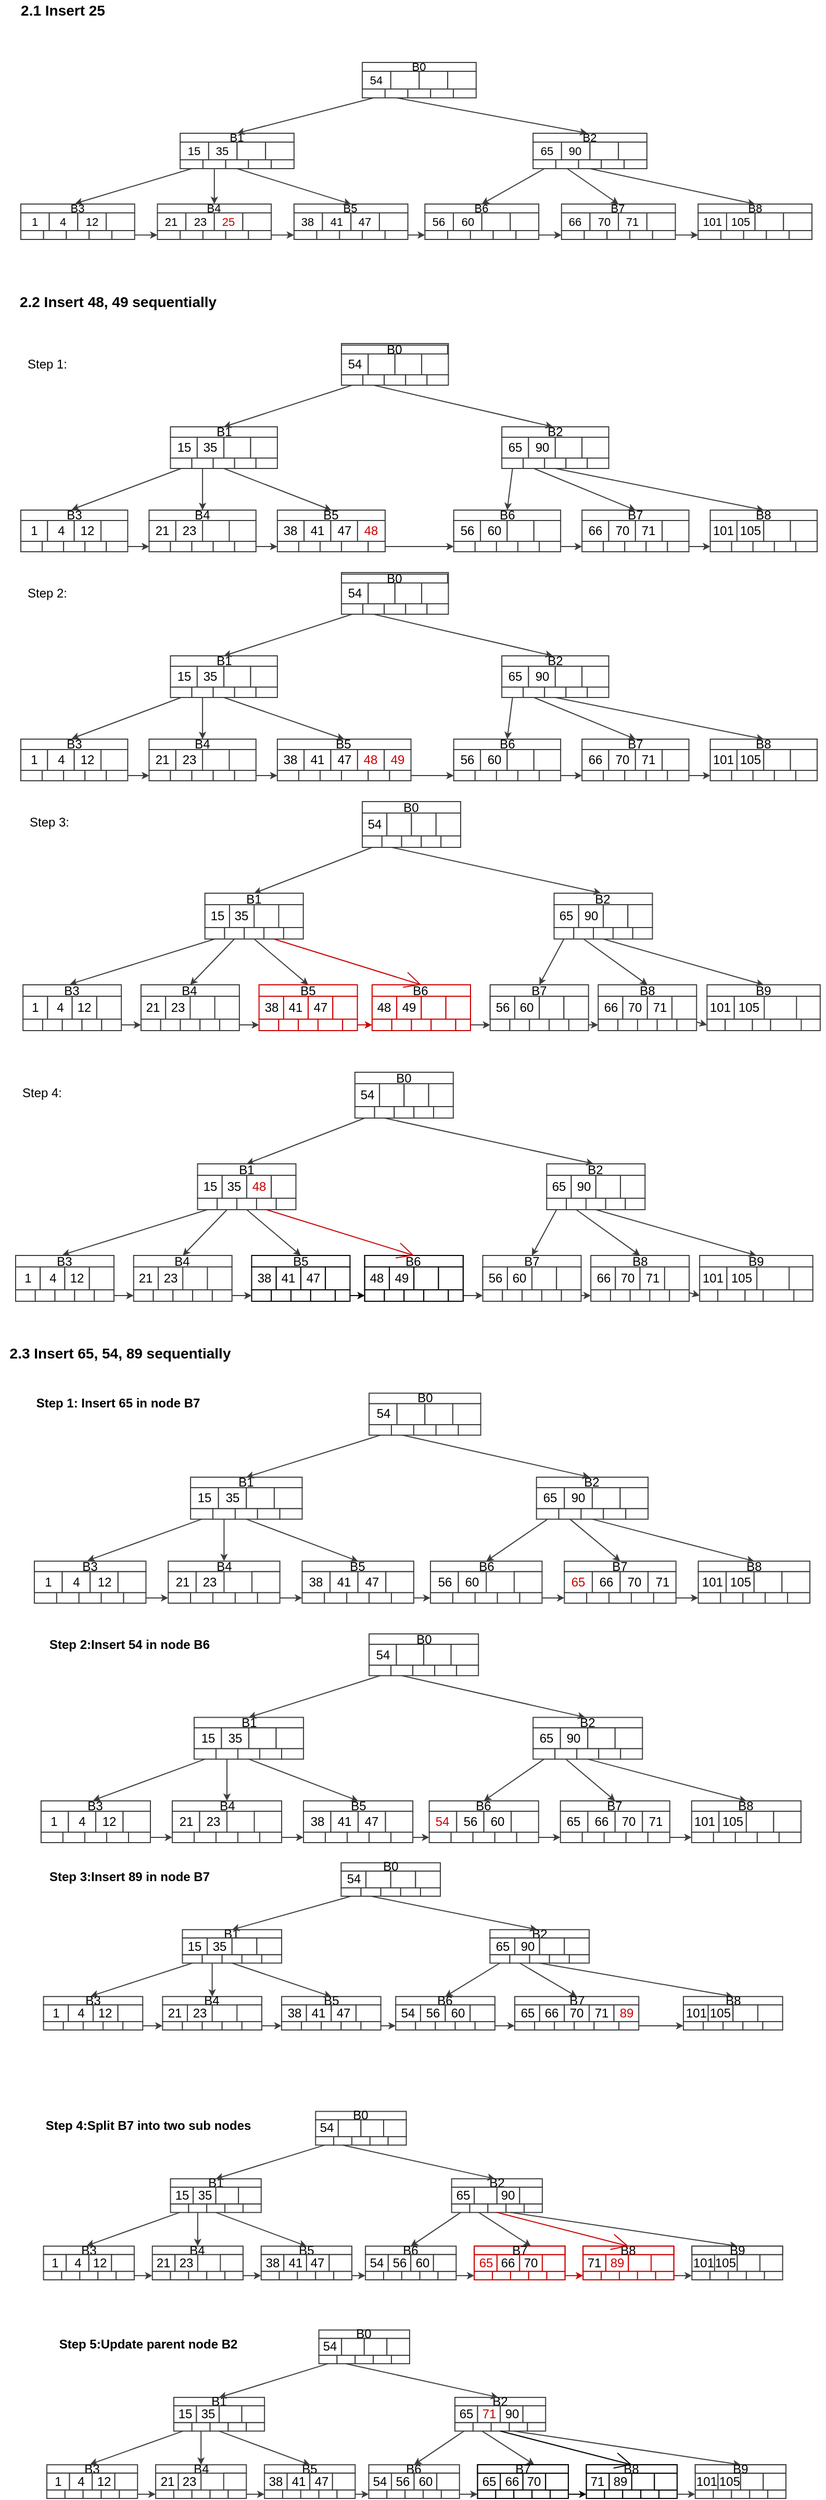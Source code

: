 <mxfile version="17.1.4" type="github" pages="3">
  <diagram id="t3PRy5kCG-TMbpc0yicx" name="B+ tree">
    <mxGraphModel dx="920" dy="506" grid="1" gridSize="10" guides="1" tooltips="1" connect="1" arrows="1" fold="1" page="1" pageScale="1" pageWidth="850" pageHeight="1100" math="0" shadow="0">
      <root>
        <mxCell id="0" />
        <mxCell id="1" parent="0" />
        <mxCell id="O-5WGDuVc4LleS2QLCsU-1" value="&lt;b style=&quot;font-size: 14px;&quot;&gt;&lt;font style=&quot;font-size: 14px;&quot;&gt;2.1 Insert 25&lt;/font&gt;&lt;/b&gt; " style="text;html=1;align=center;verticalAlign=middle;resizable=0;points=[];autosize=1;strokeColor=none;fillColor=none;hachureGap=4;fontSize=14;" parent="1" vertex="1">
          <mxGeometry x="30" y="40" width="100" height="20" as="geometry" />
        </mxCell>
        <mxCell id="O-5WGDuVc4LleS2QLCsU-210" value="&lt;b style=&quot;font-size: 14px;&quot;&gt;&lt;font style=&quot;font-size: 14px;&quot;&gt;2.2 Insert 48, 49 sequentially&lt;/font&gt;&lt;/b&gt;" style="text;html=1;align=center;verticalAlign=middle;resizable=0;points=[];autosize=1;strokeColor=none;fillColor=none;hachureGap=4;fontSize=14;fontColor=#000000;" parent="1" vertex="1">
          <mxGeometry x="32.5" y="320" width="200" height="20" as="geometry" />
        </mxCell>
        <mxCell id="O-5WGDuVc4LleS2QLCsU-797" value="&lt;b style=&quot;font-size: 14px;&quot;&gt;&lt;font style=&quot;font-size: 14px;&quot;&gt;2.3 Insert 65, 54, 89 sequentially&lt;/font&gt;&lt;/b&gt; " style="text;html=1;align=center;verticalAlign=middle;resizable=0;points=[];autosize=1;strokeColor=none;fillColor=none;hachureGap=4;fontSize=14;" parent="1" vertex="1">
          <mxGeometry x="20" y="1330" width="230" height="20" as="geometry" />
        </mxCell>
        <mxCell id="O-5WGDuVc4LleS2QLCsU-1371" value="" style="group;fontSize=11;" parent="1" vertex="1" connectable="0">
          <mxGeometry x="40" y="100" width="760" height="170" as="geometry" />
        </mxCell>
        <mxCell id="d1nCNGMP6EINVViii5yq-1" value="B0" style="rounded=0;whiteSpace=wrap;html=1;hachureGap=4;pointerEvents=0;strokeColor=#3D3D3D;fontSize=11;" parent="O-5WGDuVc4LleS2QLCsU-1371" vertex="1">
          <mxGeometry x="328.058" width="109.353" height="8.5" as="geometry" />
        </mxCell>
        <mxCell id="d1nCNGMP6EINVViii5yq-2" value="54" style="rounded=0;whiteSpace=wrap;html=1;hachureGap=4;pointerEvents=0;strokeColor=#3D3D3D;fontSize=11;" parent="O-5WGDuVc4LleS2QLCsU-1371" vertex="1">
          <mxGeometry x="328.058" y="8.5" width="27.338" height="17" as="geometry" />
        </mxCell>
        <mxCell id="d1nCNGMP6EINVViii5yq-3" value="" style="rounded=0;whiteSpace=wrap;html=1;hachureGap=4;pointerEvents=0;strokeColor=#3D3D3D;fontSize=11;" parent="O-5WGDuVc4LleS2QLCsU-1371" vertex="1">
          <mxGeometry x="355.396" y="8.5" width="27.338" height="17" as="geometry" />
        </mxCell>
        <mxCell id="d1nCNGMP6EINVViii5yq-4" value="" style="rounded=0;whiteSpace=wrap;html=1;hachureGap=4;pointerEvents=0;strokeColor=#3D3D3D;fontSize=11;" parent="O-5WGDuVc4LleS2QLCsU-1371" vertex="1">
          <mxGeometry x="382.734" y="8.5" width="27.338" height="17" as="geometry" />
        </mxCell>
        <mxCell id="d1nCNGMP6EINVViii5yq-5" value="" style="rounded=0;whiteSpace=wrap;html=1;hachureGap=4;pointerEvents=0;strokeColor=#3D3D3D;fontSize=11;" parent="O-5WGDuVc4LleS2QLCsU-1371" vertex="1">
          <mxGeometry x="410.072" y="8.5" width="27.338" height="17" as="geometry" />
        </mxCell>
        <mxCell id="d1nCNGMP6EINVViii5yq-7" value="" style="rounded=0;whiteSpace=wrap;html=1;hachureGap=4;pointerEvents=0;strokeColor=#3D3D3D;fontSize=11;" parent="O-5WGDuVc4LleS2QLCsU-1371" vertex="1">
          <mxGeometry x="328.058" y="25.5" width="21.871" height="8.5" as="geometry" />
        </mxCell>
        <mxCell id="d1nCNGMP6EINVViii5yq-9" value="" style="rounded=0;whiteSpace=wrap;html=1;hachureGap=4;pointerEvents=0;strokeColor=#3D3D3D;fontSize=11;" parent="O-5WGDuVc4LleS2QLCsU-1371" vertex="1">
          <mxGeometry x="349.928" y="25.5" width="21.871" height="8.5" as="geometry" />
        </mxCell>
        <mxCell id="d1nCNGMP6EINVViii5yq-10" value="" style="rounded=0;whiteSpace=wrap;html=1;hachureGap=4;pointerEvents=0;strokeColor=#3D3D3D;fontSize=11;" parent="O-5WGDuVc4LleS2QLCsU-1371" vertex="1">
          <mxGeometry x="371.799" y="25.5" width="21.871" height="8.5" as="geometry" />
        </mxCell>
        <mxCell id="d1nCNGMP6EINVViii5yq-11" value="" style="rounded=0;whiteSpace=wrap;html=1;hachureGap=4;pointerEvents=0;strokeColor=#3D3D3D;fontSize=11;" parent="O-5WGDuVc4LleS2QLCsU-1371" vertex="1">
          <mxGeometry x="393.669" y="25.5" width="21.871" height="8.5" as="geometry" />
        </mxCell>
        <mxCell id="d1nCNGMP6EINVViii5yq-12" value="" style="rounded=0;whiteSpace=wrap;html=1;hachureGap=4;pointerEvents=0;strokeColor=#3D3D3D;fontSize=11;" parent="O-5WGDuVc4LleS2QLCsU-1371" vertex="1">
          <mxGeometry x="415.54" y="25.5" width="21.871" height="8.5" as="geometry" />
        </mxCell>
        <mxCell id="d1nCNGMP6EINVViii5yq-13" value="B1" style="rounded=0;whiteSpace=wrap;html=1;hachureGap=4;pointerEvents=0;strokeColor=#3D3D3D;fontSize=11;" parent="O-5WGDuVc4LleS2QLCsU-1371" vertex="1">
          <mxGeometry x="153.094" y="68" width="109.353" height="8.5" as="geometry" />
        </mxCell>
        <mxCell id="d1nCNGMP6EINVViii5yq-6" style="edgeStyle=none;curved=1;rounded=0;orthogonalLoop=1;jettySize=auto;html=1;exitX=0.5;exitY=1;exitDx=0;exitDy=0;entryX=0.5;entryY=0;entryDx=0;entryDy=0;endArrow=classic;endFill=1;startSize=0;endSize=4;sourcePerimeterSpacing=1;targetPerimeterSpacing=0;strokeWidth=1;strokeColor=#3D3D3D;fontSize=11;" parent="O-5WGDuVc4LleS2QLCsU-1371" source="d1nCNGMP6EINVViii5yq-7" target="d1nCNGMP6EINVViii5yq-13" edge="1">
          <mxGeometry relative="1" as="geometry" />
        </mxCell>
        <mxCell id="d1nCNGMP6EINVViii5yq-14" value="15" style="rounded=0;whiteSpace=wrap;html=1;hachureGap=4;pointerEvents=0;strokeColor=#3D3D3D;fontSize=11;" parent="O-5WGDuVc4LleS2QLCsU-1371" vertex="1">
          <mxGeometry x="153.094" y="76.5" width="27.338" height="17" as="geometry" />
        </mxCell>
        <mxCell id="d1nCNGMP6EINVViii5yq-15" value="35" style="rounded=0;whiteSpace=wrap;html=1;hachureGap=4;pointerEvents=0;strokeColor=#3D3D3D;fontSize=11;" parent="O-5WGDuVc4LleS2QLCsU-1371" vertex="1">
          <mxGeometry x="180.432" y="76.5" width="27.338" height="17" as="geometry" />
        </mxCell>
        <mxCell id="d1nCNGMP6EINVViii5yq-16" value="" style="rounded=0;whiteSpace=wrap;html=1;hachureGap=4;pointerEvents=0;strokeColor=#3D3D3D;fontSize=11;" parent="O-5WGDuVc4LleS2QLCsU-1371" vertex="1">
          <mxGeometry x="207.77" y="76.5" width="27.338" height="17" as="geometry" />
        </mxCell>
        <mxCell id="d1nCNGMP6EINVViii5yq-17" value="" style="rounded=0;whiteSpace=wrap;html=1;hachureGap=4;pointerEvents=0;strokeColor=#3D3D3D;fontSize=11;" parent="O-5WGDuVc4LleS2QLCsU-1371" vertex="1">
          <mxGeometry x="235.108" y="76.5" width="27.338" height="17" as="geometry" />
        </mxCell>
        <mxCell id="d1nCNGMP6EINVViii5yq-19" value="" style="rounded=0;whiteSpace=wrap;html=1;hachureGap=4;pointerEvents=0;strokeColor=#3D3D3D;fontSize=11;" parent="O-5WGDuVc4LleS2QLCsU-1371" vertex="1">
          <mxGeometry x="153.094" y="93.5" width="21.871" height="8.5" as="geometry" />
        </mxCell>
        <mxCell id="d1nCNGMP6EINVViii5yq-21" value="" style="rounded=0;whiteSpace=wrap;html=1;hachureGap=4;pointerEvents=0;strokeColor=#3D3D3D;fontSize=11;" parent="O-5WGDuVc4LleS2QLCsU-1371" vertex="1">
          <mxGeometry x="174.964" y="93.5" width="21.871" height="8.5" as="geometry" />
        </mxCell>
        <mxCell id="d1nCNGMP6EINVViii5yq-23" value="" style="rounded=0;whiteSpace=wrap;html=1;hachureGap=4;pointerEvents=0;strokeColor=#3D3D3D;fontSize=11;" parent="O-5WGDuVc4LleS2QLCsU-1371" vertex="1">
          <mxGeometry x="196.835" y="93.5" width="21.871" height="8.5" as="geometry" />
        </mxCell>
        <mxCell id="d1nCNGMP6EINVViii5yq-24" value="" style="rounded=0;whiteSpace=wrap;html=1;hachureGap=4;pointerEvents=0;strokeColor=#3D3D3D;fontSize=11;" parent="O-5WGDuVc4LleS2QLCsU-1371" vertex="1">
          <mxGeometry x="218.705" y="93.5" width="21.871" height="8.5" as="geometry" />
        </mxCell>
        <mxCell id="d1nCNGMP6EINVViii5yq-25" value="" style="rounded=0;whiteSpace=wrap;html=1;hachureGap=4;pointerEvents=0;strokeColor=#3D3D3D;fontSize=11;" parent="O-5WGDuVc4LleS2QLCsU-1371" vertex="1">
          <mxGeometry x="240.576" y="93.5" width="21.871" height="8.5" as="geometry" />
        </mxCell>
        <mxCell id="d1nCNGMP6EINVViii5yq-26" value="B2" style="rounded=0;whiteSpace=wrap;html=1;hachureGap=4;pointerEvents=0;strokeColor=#3D3D3D;fontSize=11;" parent="O-5WGDuVc4LleS2QLCsU-1371" vertex="1">
          <mxGeometry x="492.086" y="68" width="109.353" height="8.5" as="geometry" />
        </mxCell>
        <mxCell id="d1nCNGMP6EINVViii5yq-8" style="edgeStyle=none;curved=1;rounded=0;orthogonalLoop=1;jettySize=auto;html=1;exitX=0.5;exitY=1;exitDx=0;exitDy=0;entryX=0.476;entryY=-0.01;entryDx=0;entryDy=0;entryPerimeter=0;endArrow=classic;endFill=1;startSize=0;endSize=4;sourcePerimeterSpacing=1;targetPerimeterSpacing=0;strokeWidth=1;strokeColor=#3D3D3D;fontSize=11;" parent="O-5WGDuVc4LleS2QLCsU-1371" source="d1nCNGMP6EINVViii5yq-9" target="d1nCNGMP6EINVViii5yq-26" edge="1">
          <mxGeometry relative="1" as="geometry" />
        </mxCell>
        <mxCell id="d1nCNGMP6EINVViii5yq-27" value="65" style="rounded=0;whiteSpace=wrap;html=1;hachureGap=4;pointerEvents=0;strokeColor=#3D3D3D;fontSize=11;" parent="O-5WGDuVc4LleS2QLCsU-1371" vertex="1">
          <mxGeometry x="492.086" y="76.5" width="27.338" height="17" as="geometry" />
        </mxCell>
        <mxCell id="d1nCNGMP6EINVViii5yq-28" value="90" style="rounded=0;whiteSpace=wrap;html=1;hachureGap=4;pointerEvents=0;strokeColor=#3D3D3D;fontSize=11;" parent="O-5WGDuVc4LleS2QLCsU-1371" vertex="1">
          <mxGeometry x="519.424" y="76.5" width="27.338" height="17" as="geometry" />
        </mxCell>
        <mxCell id="d1nCNGMP6EINVViii5yq-29" value="" style="rounded=0;whiteSpace=wrap;html=1;hachureGap=4;pointerEvents=0;strokeColor=#3D3D3D;fontSize=11;" parent="O-5WGDuVc4LleS2QLCsU-1371" vertex="1">
          <mxGeometry x="546.763" y="76.5" width="27.338" height="17" as="geometry" />
        </mxCell>
        <mxCell id="d1nCNGMP6EINVViii5yq-30" value="" style="rounded=0;whiteSpace=wrap;html=1;hachureGap=4;pointerEvents=0;strokeColor=#3D3D3D;fontSize=11;" parent="O-5WGDuVc4LleS2QLCsU-1371" vertex="1">
          <mxGeometry x="574.101" y="76.5" width="27.338" height="17" as="geometry" />
        </mxCell>
        <mxCell id="d1nCNGMP6EINVViii5yq-32" value="" style="rounded=0;whiteSpace=wrap;html=1;hachureGap=4;pointerEvents=0;strokeColor=#3D3D3D;fontSize=11;" parent="O-5WGDuVc4LleS2QLCsU-1371" vertex="1">
          <mxGeometry x="492.086" y="93.5" width="21.871" height="8.5" as="geometry" />
        </mxCell>
        <mxCell id="d1nCNGMP6EINVViii5yq-34" value="" style="rounded=0;whiteSpace=wrap;html=1;hachureGap=4;pointerEvents=0;strokeColor=#3D3D3D;fontSize=11;" parent="O-5WGDuVc4LleS2QLCsU-1371" vertex="1">
          <mxGeometry x="513.957" y="93.5" width="21.871" height="8.5" as="geometry" />
        </mxCell>
        <mxCell id="d1nCNGMP6EINVViii5yq-35" value="" style="rounded=0;whiteSpace=wrap;html=1;hachureGap=4;pointerEvents=0;strokeColor=#3D3D3D;fontSize=11;" parent="O-5WGDuVc4LleS2QLCsU-1371" vertex="1">
          <mxGeometry x="535.827" y="93.5" width="21.871" height="8.5" as="geometry" />
        </mxCell>
        <mxCell id="d1nCNGMP6EINVViii5yq-36" value="" style="rounded=0;whiteSpace=wrap;html=1;hachureGap=4;pointerEvents=0;strokeColor=#3D3D3D;fontSize=11;" parent="O-5WGDuVc4LleS2QLCsU-1371" vertex="1">
          <mxGeometry x="557.698" y="93.5" width="21.871" height="8.5" as="geometry" />
        </mxCell>
        <mxCell id="d1nCNGMP6EINVViii5yq-37" value="" style="rounded=0;whiteSpace=wrap;html=1;hachureGap=4;pointerEvents=0;strokeColor=#3D3D3D;fontSize=11;" parent="O-5WGDuVc4LleS2QLCsU-1371" vertex="1">
          <mxGeometry x="579.568" y="93.5" width="21.871" height="8.5" as="geometry" />
        </mxCell>
        <mxCell id="d1nCNGMP6EINVViii5yq-38" value="B3" style="rounded=0;whiteSpace=wrap;html=1;hachureGap=4;pointerEvents=0;strokeColor=#3D3D3D;fontSize=11;" parent="O-5WGDuVc4LleS2QLCsU-1371" vertex="1">
          <mxGeometry y="136" width="109.353" height="8.5" as="geometry" />
        </mxCell>
        <mxCell id="d1nCNGMP6EINVViii5yq-18" style="edgeStyle=none;curved=1;rounded=0;orthogonalLoop=1;jettySize=auto;html=1;exitX=0.5;exitY=1;exitDx=0;exitDy=0;entryX=0.477;entryY=-0.056;entryDx=0;entryDy=0;entryPerimeter=0;endArrow=classic;endFill=1;startSize=0;endSize=4;sourcePerimeterSpacing=1;targetPerimeterSpacing=0;strokeWidth=1;strokeColor=#3D3D3D;fontSize=11;" parent="O-5WGDuVc4LleS2QLCsU-1371" source="d1nCNGMP6EINVViii5yq-19" target="d1nCNGMP6EINVViii5yq-38" edge="1">
          <mxGeometry relative="1" as="geometry" />
        </mxCell>
        <mxCell id="d1nCNGMP6EINVViii5yq-39" value="1" style="rounded=0;whiteSpace=wrap;html=1;hachureGap=4;pointerEvents=0;strokeColor=#3D3D3D;fontSize=11;" parent="O-5WGDuVc4LleS2QLCsU-1371" vertex="1">
          <mxGeometry y="144.5" width="27.338" height="17" as="geometry" />
        </mxCell>
        <mxCell id="d1nCNGMP6EINVViii5yq-40" value="4" style="rounded=0;whiteSpace=wrap;html=1;hachureGap=4;pointerEvents=0;strokeColor=#3D3D3D;fontSize=11;" parent="O-5WGDuVc4LleS2QLCsU-1371" vertex="1">
          <mxGeometry x="27.338" y="144.5" width="27.338" height="17" as="geometry" />
        </mxCell>
        <mxCell id="d1nCNGMP6EINVViii5yq-41" value="12" style="rounded=0;whiteSpace=wrap;html=1;hachureGap=4;pointerEvents=0;strokeColor=#3D3D3D;fontSize=11;" parent="O-5WGDuVc4LleS2QLCsU-1371" vertex="1">
          <mxGeometry x="54.676" y="144.5" width="27.338" height="17" as="geometry" />
        </mxCell>
        <mxCell id="d1nCNGMP6EINVViii5yq-42" value="" style="rounded=0;whiteSpace=wrap;html=1;hachureGap=4;pointerEvents=0;strokeColor=#3D3D3D;fontSize=11;" parent="O-5WGDuVc4LleS2QLCsU-1371" vertex="1">
          <mxGeometry x="82.014" y="144.5" width="27.338" height="17" as="geometry" />
        </mxCell>
        <mxCell id="d1nCNGMP6EINVViii5yq-43" value="" style="rounded=0;whiteSpace=wrap;html=1;hachureGap=4;pointerEvents=0;strokeColor=#3D3D3D;fontSize=11;" parent="O-5WGDuVc4LleS2QLCsU-1371" vertex="1">
          <mxGeometry y="161.5" width="21.871" height="8.5" as="geometry" />
        </mxCell>
        <mxCell id="d1nCNGMP6EINVViii5yq-44" value="" style="rounded=0;whiteSpace=wrap;html=1;hachureGap=4;pointerEvents=0;strokeColor=#3D3D3D;fontSize=11;" parent="O-5WGDuVc4LleS2QLCsU-1371" vertex="1">
          <mxGeometry x="21.871" y="161.5" width="21.871" height="8.5" as="geometry" />
        </mxCell>
        <mxCell id="d1nCNGMP6EINVViii5yq-45" value="" style="rounded=0;whiteSpace=wrap;html=1;hachureGap=4;pointerEvents=0;strokeColor=#3D3D3D;fontSize=11;" parent="O-5WGDuVc4LleS2QLCsU-1371" vertex="1">
          <mxGeometry x="43.741" y="161.5" width="21.871" height="8.5" as="geometry" />
        </mxCell>
        <mxCell id="d1nCNGMP6EINVViii5yq-46" value="" style="rounded=0;whiteSpace=wrap;html=1;hachureGap=4;pointerEvents=0;strokeColor=#3D3D3D;fontSize=11;" parent="O-5WGDuVc4LleS2QLCsU-1371" vertex="1">
          <mxGeometry x="65.612" y="161.5" width="21.871" height="8.5" as="geometry" />
        </mxCell>
        <mxCell id="d1nCNGMP6EINVViii5yq-48" value="" style="rounded=0;whiteSpace=wrap;html=1;hachureGap=4;pointerEvents=0;strokeColor=#3D3D3D;fontSize=11;" parent="O-5WGDuVc4LleS2QLCsU-1371" vertex="1">
          <mxGeometry x="87.482" y="161.5" width="21.871" height="8.5" as="geometry" />
        </mxCell>
        <mxCell id="d1nCNGMP6EINVViii5yq-49" value="B4" style="rounded=0;whiteSpace=wrap;html=1;hachureGap=4;pointerEvents=0;strokeColor=#3D3D3D;fontSize=11;" parent="O-5WGDuVc4LleS2QLCsU-1371" vertex="1">
          <mxGeometry x="131.223" y="136" width="109.353" height="8.5" as="geometry" />
        </mxCell>
        <mxCell id="d1nCNGMP6EINVViii5yq-20" style="edgeStyle=none;curved=1;rounded=0;orthogonalLoop=1;jettySize=auto;html=1;exitX=0.5;exitY=1;exitDx=0;exitDy=0;entryX=0.5;entryY=0;entryDx=0;entryDy=0;endArrow=classic;endFill=1;startSize=0;endSize=4;sourcePerimeterSpacing=1;targetPerimeterSpacing=0;strokeWidth=1;strokeColor=#3D3D3D;fontSize=11;" parent="O-5WGDuVc4LleS2QLCsU-1371" source="d1nCNGMP6EINVViii5yq-21" target="d1nCNGMP6EINVViii5yq-49" edge="1">
          <mxGeometry relative="1" as="geometry" />
        </mxCell>
        <mxCell id="d1nCNGMP6EINVViii5yq-50" value="21" style="rounded=0;whiteSpace=wrap;html=1;hachureGap=4;pointerEvents=0;strokeColor=#3D3D3D;fontSize=11;" parent="O-5WGDuVc4LleS2QLCsU-1371" vertex="1">
          <mxGeometry x="131.223" y="144.5" width="27.338" height="17" as="geometry" />
        </mxCell>
        <mxCell id="d1nCNGMP6EINVViii5yq-51" value="23" style="rounded=0;whiteSpace=wrap;html=1;hachureGap=4;pointerEvents=0;strokeColor=#3D3D3D;fontSize=11;" parent="O-5WGDuVc4LleS2QLCsU-1371" vertex="1">
          <mxGeometry x="158.561" y="144.5" width="27.338" height="17" as="geometry" />
        </mxCell>
        <mxCell id="d1nCNGMP6EINVViii5yq-52" value="&lt;font style=&quot;font-size: 11px;&quot; color=&quot;#CC0000&quot;&gt;25&lt;/font&gt;" style="rounded=0;whiteSpace=wrap;html=1;hachureGap=4;pointerEvents=0;strokeColor=#3D3D3D;fontSize=11;" parent="O-5WGDuVc4LleS2QLCsU-1371" vertex="1">
          <mxGeometry x="185.899" y="144.5" width="27.338" height="17" as="geometry" />
        </mxCell>
        <mxCell id="d1nCNGMP6EINVViii5yq-53" value="" style="rounded=0;whiteSpace=wrap;html=1;hachureGap=4;pointerEvents=0;strokeColor=#3D3D3D;fontSize=11;" parent="O-5WGDuVc4LleS2QLCsU-1371" vertex="1">
          <mxGeometry x="213.237" y="144.5" width="27.338" height="17" as="geometry" />
        </mxCell>
        <mxCell id="d1nCNGMP6EINVViii5yq-54" value="" style="rounded=0;whiteSpace=wrap;html=1;hachureGap=4;pointerEvents=0;strokeColor=#3D3D3D;fontSize=11;" parent="O-5WGDuVc4LleS2QLCsU-1371" vertex="1">
          <mxGeometry x="131.223" y="161.5" width="21.871" height="8.5" as="geometry" />
        </mxCell>
        <mxCell id="d1nCNGMP6EINVViii5yq-47" style="edgeStyle=none;curved=1;rounded=0;orthogonalLoop=1;jettySize=auto;html=1;exitX=1;exitY=0.5;exitDx=0;exitDy=0;entryX=0;entryY=0.5;entryDx=0;entryDy=0;endArrow=classic;endFill=1;startSize=0;endSize=4;sourcePerimeterSpacing=1;targetPerimeterSpacing=0;strokeWidth=1;strokeColor=#3D3D3D;fontSize=11;" parent="O-5WGDuVc4LleS2QLCsU-1371" source="d1nCNGMP6EINVViii5yq-48" target="d1nCNGMP6EINVViii5yq-54" edge="1">
          <mxGeometry relative="1" as="geometry" />
        </mxCell>
        <mxCell id="d1nCNGMP6EINVViii5yq-55" value="" style="rounded=0;whiteSpace=wrap;html=1;hachureGap=4;pointerEvents=0;strokeColor=#3D3D3D;fontSize=11;" parent="O-5WGDuVc4LleS2QLCsU-1371" vertex="1">
          <mxGeometry x="153.094" y="161.5" width="21.871" height="8.5" as="geometry" />
        </mxCell>
        <mxCell id="d1nCNGMP6EINVViii5yq-56" value="" style="rounded=0;whiteSpace=wrap;html=1;hachureGap=4;pointerEvents=0;strokeColor=#3D3D3D;fontSize=11;" parent="O-5WGDuVc4LleS2QLCsU-1371" vertex="1">
          <mxGeometry x="174.964" y="161.5" width="21.871" height="8.5" as="geometry" />
        </mxCell>
        <mxCell id="d1nCNGMP6EINVViii5yq-57" value="" style="rounded=0;whiteSpace=wrap;html=1;hachureGap=4;pointerEvents=0;strokeColor=#3D3D3D;fontSize=11;" parent="O-5WGDuVc4LleS2QLCsU-1371" vertex="1">
          <mxGeometry x="196.835" y="161.5" width="21.871" height="8.5" as="geometry" />
        </mxCell>
        <mxCell id="d1nCNGMP6EINVViii5yq-59" value="" style="rounded=0;whiteSpace=wrap;html=1;hachureGap=4;pointerEvents=0;strokeColor=#3D3D3D;fontSize=11;" parent="O-5WGDuVc4LleS2QLCsU-1371" vertex="1">
          <mxGeometry x="218.705" y="161.5" width="21.871" height="8.5" as="geometry" />
        </mxCell>
        <mxCell id="d1nCNGMP6EINVViii5yq-60" value="B5" style="rounded=0;whiteSpace=wrap;html=1;hachureGap=4;pointerEvents=0;strokeColor=#3D3D3D;fontSize=11;" parent="O-5WGDuVc4LleS2QLCsU-1371" vertex="1">
          <mxGeometry x="262.446" y="136" width="109.353" height="8.5" as="geometry" />
        </mxCell>
        <mxCell id="d1nCNGMP6EINVViii5yq-22" style="edgeStyle=none;curved=1;rounded=0;orthogonalLoop=1;jettySize=auto;html=1;exitX=0.5;exitY=1;exitDx=0;exitDy=0;entryX=0.5;entryY=0;entryDx=0;entryDy=0;endArrow=classic;endFill=1;startSize=0;endSize=4;sourcePerimeterSpacing=1;targetPerimeterSpacing=0;strokeWidth=1;strokeColor=#3D3D3D;fontSize=11;" parent="O-5WGDuVc4LleS2QLCsU-1371" source="d1nCNGMP6EINVViii5yq-23" target="d1nCNGMP6EINVViii5yq-60" edge="1">
          <mxGeometry relative="1" as="geometry" />
        </mxCell>
        <mxCell id="d1nCNGMP6EINVViii5yq-61" value="38" style="rounded=0;whiteSpace=wrap;html=1;hachureGap=4;pointerEvents=0;strokeColor=#3D3D3D;fontSize=11;" parent="O-5WGDuVc4LleS2QLCsU-1371" vertex="1">
          <mxGeometry x="262.446" y="144.5" width="27.338" height="17" as="geometry" />
        </mxCell>
        <mxCell id="d1nCNGMP6EINVViii5yq-62" value="41" style="rounded=0;whiteSpace=wrap;html=1;hachureGap=4;pointerEvents=0;strokeColor=#3D3D3D;fontSize=11;" parent="O-5WGDuVc4LleS2QLCsU-1371" vertex="1">
          <mxGeometry x="289.784" y="144.5" width="27.338" height="17" as="geometry" />
        </mxCell>
        <mxCell id="d1nCNGMP6EINVViii5yq-63" value="47" style="rounded=0;whiteSpace=wrap;html=1;hachureGap=4;pointerEvents=0;strokeColor=#3D3D3D;fontSize=11;" parent="O-5WGDuVc4LleS2QLCsU-1371" vertex="1">
          <mxGeometry x="317.122" y="144.5" width="27.338" height="17" as="geometry" />
        </mxCell>
        <mxCell id="d1nCNGMP6EINVViii5yq-64" value="" style="rounded=0;whiteSpace=wrap;html=1;hachureGap=4;pointerEvents=0;strokeColor=#3D3D3D;fontSize=11;" parent="O-5WGDuVc4LleS2QLCsU-1371" vertex="1">
          <mxGeometry x="344.46" y="144.5" width="27.338" height="17" as="geometry" />
        </mxCell>
        <mxCell id="d1nCNGMP6EINVViii5yq-65" value="" style="rounded=0;whiteSpace=wrap;html=1;hachureGap=4;pointerEvents=0;strokeColor=#3D3D3D;fontSize=11;" parent="O-5WGDuVc4LleS2QLCsU-1371" vertex="1">
          <mxGeometry x="262.446" y="161.5" width="21.871" height="8.5" as="geometry" />
        </mxCell>
        <mxCell id="d1nCNGMP6EINVViii5yq-58" style="edgeStyle=none;curved=1;rounded=0;orthogonalLoop=1;jettySize=auto;html=1;exitX=1;exitY=0.5;exitDx=0;exitDy=0;entryX=0;entryY=0.5;entryDx=0;entryDy=0;endArrow=classic;endFill=1;startSize=0;endSize=4;sourcePerimeterSpacing=1;targetPerimeterSpacing=0;strokeWidth=1;strokeColor=#3D3D3D;fontSize=11;" parent="O-5WGDuVc4LleS2QLCsU-1371" source="d1nCNGMP6EINVViii5yq-59" target="d1nCNGMP6EINVViii5yq-65" edge="1">
          <mxGeometry relative="1" as="geometry" />
        </mxCell>
        <mxCell id="d1nCNGMP6EINVViii5yq-66" value="" style="rounded=0;whiteSpace=wrap;html=1;hachureGap=4;pointerEvents=0;strokeColor=#3D3D3D;fontSize=11;" parent="O-5WGDuVc4LleS2QLCsU-1371" vertex="1">
          <mxGeometry x="284.317" y="161.5" width="21.871" height="8.5" as="geometry" />
        </mxCell>
        <mxCell id="d1nCNGMP6EINVViii5yq-67" value="" style="rounded=0;whiteSpace=wrap;html=1;hachureGap=4;pointerEvents=0;strokeColor=#3D3D3D;fontSize=11;" parent="O-5WGDuVc4LleS2QLCsU-1371" vertex="1">
          <mxGeometry x="306.187" y="161.5" width="21.871" height="8.5" as="geometry" />
        </mxCell>
        <mxCell id="d1nCNGMP6EINVViii5yq-68" value="" style="rounded=0;whiteSpace=wrap;html=1;hachureGap=4;pointerEvents=0;strokeColor=#3D3D3D;fontSize=11;" parent="O-5WGDuVc4LleS2QLCsU-1371" vertex="1">
          <mxGeometry x="328.058" y="161.5" width="21.871" height="8.5" as="geometry" />
        </mxCell>
        <mxCell id="d1nCNGMP6EINVViii5yq-70" value="" style="rounded=0;whiteSpace=wrap;html=1;hachureGap=4;pointerEvents=0;strokeColor=#3D3D3D;fontSize=11;" parent="O-5WGDuVc4LleS2QLCsU-1371" vertex="1">
          <mxGeometry x="349.928" y="161.5" width="21.871" height="8.5" as="geometry" />
        </mxCell>
        <mxCell id="d1nCNGMP6EINVViii5yq-71" value="B6" style="rounded=0;whiteSpace=wrap;html=1;hachureGap=4;pointerEvents=0;strokeColor=#3D3D3D;fontSize=11;" parent="O-5WGDuVc4LleS2QLCsU-1371" vertex="1">
          <mxGeometry x="388.201" y="136" width="109.353" height="8.5" as="geometry" />
        </mxCell>
        <mxCell id="d1nCNGMP6EINVViii5yq-31" style="edgeStyle=none;curved=1;rounded=0;orthogonalLoop=1;jettySize=auto;html=1;exitX=0.5;exitY=1;exitDx=0;exitDy=0;entryX=0.5;entryY=0;entryDx=0;entryDy=0;endArrow=classic;endFill=1;startSize=0;endSize=4;sourcePerimeterSpacing=1;targetPerimeterSpacing=0;strokeWidth=1;strokeColor=#3D3D3D;fontSize=11;" parent="O-5WGDuVc4LleS2QLCsU-1371" source="d1nCNGMP6EINVViii5yq-32" target="d1nCNGMP6EINVViii5yq-71" edge="1">
          <mxGeometry relative="1" as="geometry" />
        </mxCell>
        <mxCell id="d1nCNGMP6EINVViii5yq-72" value="56" style="rounded=0;whiteSpace=wrap;html=1;hachureGap=4;pointerEvents=0;strokeColor=#3D3D3D;fontSize=11;" parent="O-5WGDuVc4LleS2QLCsU-1371" vertex="1">
          <mxGeometry x="388.201" y="144.5" width="27.338" height="17" as="geometry" />
        </mxCell>
        <mxCell id="d1nCNGMP6EINVViii5yq-73" value="60" style="rounded=0;whiteSpace=wrap;html=1;hachureGap=4;pointerEvents=0;strokeColor=#3D3D3D;fontSize=11;" parent="O-5WGDuVc4LleS2QLCsU-1371" vertex="1">
          <mxGeometry x="415.54" y="144.5" width="27.338" height="17" as="geometry" />
        </mxCell>
        <mxCell id="d1nCNGMP6EINVViii5yq-74" value="" style="rounded=0;whiteSpace=wrap;html=1;hachureGap=4;pointerEvents=0;strokeColor=#3D3D3D;fontSize=11;" parent="O-5WGDuVc4LleS2QLCsU-1371" vertex="1">
          <mxGeometry x="442.878" y="144.5" width="27.338" height="17" as="geometry" />
        </mxCell>
        <mxCell id="d1nCNGMP6EINVViii5yq-75" value="" style="rounded=0;whiteSpace=wrap;html=1;hachureGap=4;pointerEvents=0;strokeColor=#3D3D3D;fontSize=11;" parent="O-5WGDuVc4LleS2QLCsU-1371" vertex="1">
          <mxGeometry x="470.216" y="144.5" width="27.338" height="17" as="geometry" />
        </mxCell>
        <mxCell id="d1nCNGMP6EINVViii5yq-76" value="" style="rounded=0;whiteSpace=wrap;html=1;hachureGap=4;pointerEvents=0;strokeColor=#3D3D3D;fontSize=11;" parent="O-5WGDuVc4LleS2QLCsU-1371" vertex="1">
          <mxGeometry x="388.201" y="161.5" width="21.871" height="8.5" as="geometry" />
        </mxCell>
        <mxCell id="d1nCNGMP6EINVViii5yq-69" style="edgeStyle=none;curved=1;rounded=0;orthogonalLoop=1;jettySize=auto;html=1;exitX=1;exitY=0.5;exitDx=0;exitDy=0;entryX=0;entryY=0.5;entryDx=0;entryDy=0;endArrow=classic;endFill=1;startSize=0;endSize=4;sourcePerimeterSpacing=1;targetPerimeterSpacing=0;strokeWidth=1;strokeColor=#3D3D3D;fontSize=11;" parent="O-5WGDuVc4LleS2QLCsU-1371" source="d1nCNGMP6EINVViii5yq-70" target="d1nCNGMP6EINVViii5yq-76" edge="1">
          <mxGeometry relative="1" as="geometry" />
        </mxCell>
        <mxCell id="d1nCNGMP6EINVViii5yq-77" value="" style="rounded=0;whiteSpace=wrap;html=1;hachureGap=4;pointerEvents=0;strokeColor=#3D3D3D;fontSize=11;" parent="O-5WGDuVc4LleS2QLCsU-1371" vertex="1">
          <mxGeometry x="410.072" y="161.5" width="21.871" height="8.5" as="geometry" />
        </mxCell>
        <mxCell id="d1nCNGMP6EINVViii5yq-78" value="" style="rounded=0;whiteSpace=wrap;html=1;hachureGap=4;pointerEvents=0;strokeColor=#3D3D3D;fontSize=11;" parent="O-5WGDuVc4LleS2QLCsU-1371" vertex="1">
          <mxGeometry x="431.942" y="161.5" width="21.871" height="8.5" as="geometry" />
        </mxCell>
        <mxCell id="d1nCNGMP6EINVViii5yq-79" value="" style="rounded=0;whiteSpace=wrap;html=1;hachureGap=4;pointerEvents=0;strokeColor=#3D3D3D;fontSize=11;" parent="O-5WGDuVc4LleS2QLCsU-1371" vertex="1">
          <mxGeometry x="453.813" y="161.5" width="21.871" height="8.5" as="geometry" />
        </mxCell>
        <mxCell id="d1nCNGMP6EINVViii5yq-81" value="" style="rounded=0;whiteSpace=wrap;html=1;hachureGap=4;pointerEvents=0;strokeColor=#3D3D3D;fontSize=11;" parent="O-5WGDuVc4LleS2QLCsU-1371" vertex="1">
          <mxGeometry x="475.683" y="161.5" width="21.871" height="8.5" as="geometry" />
        </mxCell>
        <mxCell id="d1nCNGMP6EINVViii5yq-82" value="B7" style="rounded=0;whiteSpace=wrap;html=1;hachureGap=4;pointerEvents=0;strokeColor=#3D3D3D;fontSize=11;" parent="O-5WGDuVc4LleS2QLCsU-1371" vertex="1">
          <mxGeometry x="519.424" y="136" width="109.353" height="8.5" as="geometry" />
        </mxCell>
        <mxCell id="d1nCNGMP6EINVViii5yq-33" style="edgeStyle=none;curved=1;rounded=0;orthogonalLoop=1;jettySize=auto;html=1;exitX=0.5;exitY=1;exitDx=0;exitDy=0;entryX=0.5;entryY=0;entryDx=0;entryDy=0;endArrow=classic;endFill=1;startSize=0;endSize=4;sourcePerimeterSpacing=1;targetPerimeterSpacing=0;strokeWidth=1;strokeColor=#3D3D3D;fontSize=11;" parent="O-5WGDuVc4LleS2QLCsU-1371" source="d1nCNGMP6EINVViii5yq-34" target="d1nCNGMP6EINVViii5yq-82" edge="1">
          <mxGeometry relative="1" as="geometry" />
        </mxCell>
        <mxCell id="d1nCNGMP6EINVViii5yq-83" value="66" style="rounded=0;whiteSpace=wrap;html=1;hachureGap=4;pointerEvents=0;strokeColor=#3D3D3D;fontSize=11;" parent="O-5WGDuVc4LleS2QLCsU-1371" vertex="1">
          <mxGeometry x="519.424" y="144.5" width="27.338" height="17" as="geometry" />
        </mxCell>
        <mxCell id="d1nCNGMP6EINVViii5yq-84" value="70" style="rounded=0;whiteSpace=wrap;html=1;hachureGap=4;pointerEvents=0;strokeColor=#3D3D3D;fontSize=11;" parent="O-5WGDuVc4LleS2QLCsU-1371" vertex="1">
          <mxGeometry x="546.763" y="144.5" width="27.338" height="17" as="geometry" />
        </mxCell>
        <mxCell id="d1nCNGMP6EINVViii5yq-85" value="71" style="rounded=0;whiteSpace=wrap;html=1;hachureGap=4;pointerEvents=0;strokeColor=#3D3D3D;fontSize=11;" parent="O-5WGDuVc4LleS2QLCsU-1371" vertex="1">
          <mxGeometry x="574.101" y="144.5" width="27.338" height="17" as="geometry" />
        </mxCell>
        <mxCell id="d1nCNGMP6EINVViii5yq-86" value="" style="rounded=0;whiteSpace=wrap;html=1;hachureGap=4;pointerEvents=0;strokeColor=#3D3D3D;fontSize=11;" parent="O-5WGDuVc4LleS2QLCsU-1371" vertex="1">
          <mxGeometry x="601.439" y="144.5" width="27.338" height="17" as="geometry" />
        </mxCell>
        <mxCell id="d1nCNGMP6EINVViii5yq-87" value="" style="rounded=0;whiteSpace=wrap;html=1;hachureGap=4;pointerEvents=0;strokeColor=#3D3D3D;fontSize=11;" parent="O-5WGDuVc4LleS2QLCsU-1371" vertex="1">
          <mxGeometry x="519.424" y="161.5" width="21.871" height="8.5" as="geometry" />
        </mxCell>
        <mxCell id="d1nCNGMP6EINVViii5yq-80" style="edgeStyle=none;curved=1;rounded=0;orthogonalLoop=1;jettySize=auto;html=1;exitX=1;exitY=0.5;exitDx=0;exitDy=0;entryX=0;entryY=0.5;entryDx=0;entryDy=0;endArrow=classic;endFill=1;startSize=0;endSize=4;sourcePerimeterSpacing=1;targetPerimeterSpacing=0;strokeWidth=1;strokeColor=#3D3D3D;fontSize=11;" parent="O-5WGDuVc4LleS2QLCsU-1371" source="d1nCNGMP6EINVViii5yq-81" target="d1nCNGMP6EINVViii5yq-87" edge="1">
          <mxGeometry relative="1" as="geometry" />
        </mxCell>
        <mxCell id="d1nCNGMP6EINVViii5yq-88" value="" style="rounded=0;whiteSpace=wrap;html=1;hachureGap=4;pointerEvents=0;strokeColor=#3D3D3D;fontSize=11;" parent="O-5WGDuVc4LleS2QLCsU-1371" vertex="1">
          <mxGeometry x="541.295" y="161.5" width="21.871" height="8.5" as="geometry" />
        </mxCell>
        <mxCell id="d1nCNGMP6EINVViii5yq-89" value="" style="rounded=0;whiteSpace=wrap;html=1;hachureGap=4;pointerEvents=0;strokeColor=#3D3D3D;fontSize=11;" parent="O-5WGDuVc4LleS2QLCsU-1371" vertex="1">
          <mxGeometry x="563.165" y="161.5" width="21.871" height="8.5" as="geometry" />
        </mxCell>
        <mxCell id="d1nCNGMP6EINVViii5yq-90" value="" style="rounded=0;whiteSpace=wrap;html=1;hachureGap=4;pointerEvents=0;strokeColor=#3D3D3D;fontSize=11;" parent="O-5WGDuVc4LleS2QLCsU-1371" vertex="1">
          <mxGeometry x="585.036" y="161.5" width="21.871" height="8.5" as="geometry" />
        </mxCell>
        <mxCell id="d1nCNGMP6EINVViii5yq-91" value="" style="rounded=0;whiteSpace=wrap;html=1;hachureGap=4;pointerEvents=0;strokeColor=#3D3D3D;fontSize=11;" parent="O-5WGDuVc4LleS2QLCsU-1371" vertex="1">
          <mxGeometry x="606.906" y="161.5" width="21.871" height="8.5" as="geometry" />
        </mxCell>
        <mxCell id="d1nCNGMP6EINVViii5yq-92" style="edgeStyle=none;curved=1;rounded=0;orthogonalLoop=1;jettySize=auto;html=1;exitX=0.5;exitY=1;exitDx=0;exitDy=0;endArrow=classic;endFill=1;startSize=0;endSize=4;sourcePerimeterSpacing=1;targetPerimeterSpacing=0;strokeWidth=1;strokeColor=#3D3D3D;fontSize=11;entryX=0.5;entryY=0;entryDx=0;entryDy=0;" parent="O-5WGDuVc4LleS2QLCsU-1371" source="d1nCNGMP6EINVViii5yq-35" target="d1nCNGMP6EINVViii5yq-94" edge="1">
          <mxGeometry relative="1" as="geometry">
            <mxPoint x="388.201" y="106.25" as="sourcePoint" />
            <mxPoint x="677.986" y="136" as="targetPoint" />
          </mxGeometry>
        </mxCell>
        <mxCell id="d1nCNGMP6EINVViii5yq-93" style="edgeStyle=none;curved=1;rounded=0;orthogonalLoop=1;jettySize=auto;html=1;exitX=1;exitY=0.5;exitDx=0;exitDy=0;entryX=0;entryY=0.5;entryDx=0;entryDy=0;endArrow=classic;endFill=1;startSize=0;endSize=4;sourcePerimeterSpacing=1;targetPerimeterSpacing=0;strokeWidth=1;strokeColor=#3D3D3D;fontSize=11;" parent="O-5WGDuVc4LleS2QLCsU-1371" target="d1nCNGMP6EINVViii5yq-99" edge="1">
          <mxGeometry relative="1" as="geometry">
            <mxPoint x="628.777" y="165.75" as="sourcePoint" />
          </mxGeometry>
        </mxCell>
        <mxCell id="d1nCNGMP6EINVViii5yq-94" value="B8" style="rounded=0;whiteSpace=wrap;html=1;hachureGap=4;pointerEvents=0;strokeColor=#3D3D3D;fontSize=11;" parent="O-5WGDuVc4LleS2QLCsU-1371" vertex="1">
          <mxGeometry x="650.647" y="136" width="109.353" height="8.5" as="geometry" />
        </mxCell>
        <mxCell id="d1nCNGMP6EINVViii5yq-95" value="101" style="rounded=0;whiteSpace=wrap;html=1;hachureGap=4;pointerEvents=0;strokeColor=#3D3D3D;fontSize=11;" parent="O-5WGDuVc4LleS2QLCsU-1371" vertex="1">
          <mxGeometry x="650.647" y="144.5" width="27.338" height="17" as="geometry" />
        </mxCell>
        <mxCell id="d1nCNGMP6EINVViii5yq-96" value="105" style="rounded=0;whiteSpace=wrap;html=1;hachureGap=4;pointerEvents=0;strokeColor=#3D3D3D;fontSize=11;" parent="O-5WGDuVc4LleS2QLCsU-1371" vertex="1">
          <mxGeometry x="677.986" y="144.5" width="27.338" height="17" as="geometry" />
        </mxCell>
        <mxCell id="d1nCNGMP6EINVViii5yq-97" value="" style="rounded=0;whiteSpace=wrap;html=1;hachureGap=4;pointerEvents=0;strokeColor=#3D3D3D;fontSize=11;" parent="O-5WGDuVc4LleS2QLCsU-1371" vertex="1">
          <mxGeometry x="705.324" y="144.5" width="27.338" height="17" as="geometry" />
        </mxCell>
        <mxCell id="d1nCNGMP6EINVViii5yq-98" value="" style="rounded=0;whiteSpace=wrap;html=1;hachureGap=4;pointerEvents=0;strokeColor=#3D3D3D;fontSize=11;" parent="O-5WGDuVc4LleS2QLCsU-1371" vertex="1">
          <mxGeometry x="732.662" y="144.5" width="27.338" height="17" as="geometry" />
        </mxCell>
        <mxCell id="d1nCNGMP6EINVViii5yq-99" value="" style="rounded=0;whiteSpace=wrap;html=1;hachureGap=4;pointerEvents=0;strokeColor=#3D3D3D;fontSize=11;" parent="O-5WGDuVc4LleS2QLCsU-1371" vertex="1">
          <mxGeometry x="650.647" y="161.5" width="21.871" height="8.5" as="geometry" />
        </mxCell>
        <mxCell id="d1nCNGMP6EINVViii5yq-100" value="" style="rounded=0;whiteSpace=wrap;html=1;hachureGap=4;pointerEvents=0;strokeColor=#3D3D3D;fontSize=11;" parent="O-5WGDuVc4LleS2QLCsU-1371" vertex="1">
          <mxGeometry x="672.518" y="161.5" width="21.871" height="8.5" as="geometry" />
        </mxCell>
        <mxCell id="d1nCNGMP6EINVViii5yq-101" value="" style="rounded=0;whiteSpace=wrap;html=1;hachureGap=4;pointerEvents=0;strokeColor=#3D3D3D;fontSize=11;" parent="O-5WGDuVc4LleS2QLCsU-1371" vertex="1">
          <mxGeometry x="694.388" y="161.5" width="21.871" height="8.5" as="geometry" />
        </mxCell>
        <mxCell id="d1nCNGMP6EINVViii5yq-102" value="" style="rounded=0;whiteSpace=wrap;html=1;hachureGap=4;pointerEvents=0;strokeColor=#3D3D3D;fontSize=11;" parent="O-5WGDuVc4LleS2QLCsU-1371" vertex="1">
          <mxGeometry x="716.259" y="161.5" width="21.871" height="8.5" as="geometry" />
        </mxCell>
        <mxCell id="d1nCNGMP6EINVViii5yq-103" value="" style="rounded=0;whiteSpace=wrap;html=1;hachureGap=4;pointerEvents=0;strokeColor=#3D3D3D;fontSize=11;" parent="O-5WGDuVc4LleS2QLCsU-1371" vertex="1">
          <mxGeometry x="738.129" y="161.5" width="21.871" height="8.5" as="geometry" />
        </mxCell>
        <mxCell id="O-5WGDuVc4LleS2QLCsU-1372" value="" style="group;fontSize=12;" parent="1" vertex="1" connectable="0">
          <mxGeometry x="40" y="590" width="765" height="200" as="geometry" />
        </mxCell>
        <mxCell id="O-5WGDuVc4LleS2QLCsU-106" value="c" style="rounded=0;whiteSpace=wrap;html=1;hachureGap=4;pointerEvents=0;strokeColor=#3D3D3D;fontSize=12;" parent="O-5WGDuVc4LleS2QLCsU-1372" vertex="1">
          <mxGeometry x="308.054" width="102.685" height="10" as="geometry" />
        </mxCell>
        <mxCell id="O-5WGDuVc4LleS2QLCsU-107" value="54" style="rounded=0;whiteSpace=wrap;html=1;hachureGap=4;pointerEvents=0;strokeColor=#3D3D3D;fontSize=12;" parent="O-5WGDuVc4LleS2QLCsU-1372" vertex="1">
          <mxGeometry x="308.054" y="10" width="25.671" height="20" as="geometry" />
        </mxCell>
        <mxCell id="O-5WGDuVc4LleS2QLCsU-108" value="" style="rounded=0;whiteSpace=wrap;html=1;hachureGap=4;pointerEvents=0;strokeColor=#3D3D3D;fontSize=12;" parent="O-5WGDuVc4LleS2QLCsU-1372" vertex="1">
          <mxGeometry x="333.725" y="10" width="25.671" height="20" as="geometry" />
        </mxCell>
        <mxCell id="O-5WGDuVc4LleS2QLCsU-109" value="" style="rounded=0;whiteSpace=wrap;html=1;hachureGap=4;pointerEvents=0;strokeColor=#3D3D3D;fontSize=12;" parent="O-5WGDuVc4LleS2QLCsU-1372" vertex="1">
          <mxGeometry x="359.396" y="10" width="25.671" height="20" as="geometry" />
        </mxCell>
        <mxCell id="O-5WGDuVc4LleS2QLCsU-110" value="" style="rounded=0;whiteSpace=wrap;html=1;hachureGap=4;pointerEvents=0;strokeColor=#3D3D3D;fontSize=12;" parent="O-5WGDuVc4LleS2QLCsU-1372" vertex="1">
          <mxGeometry x="385.067" y="10" width="25.671" height="20" as="geometry" />
        </mxCell>
        <mxCell id="O-5WGDuVc4LleS2QLCsU-112" value="" style="rounded=0;whiteSpace=wrap;html=1;hachureGap=4;pointerEvents=0;strokeColor=#3D3D3D;fontSize=12;" parent="O-5WGDuVc4LleS2QLCsU-1372" vertex="1">
          <mxGeometry x="308.054" y="30" width="20.537" height="10" as="geometry" />
        </mxCell>
        <mxCell id="O-5WGDuVc4LleS2QLCsU-114" value="" style="rounded=0;whiteSpace=wrap;html=1;hachureGap=4;pointerEvents=0;strokeColor=#3D3D3D;fontSize=12;" parent="O-5WGDuVc4LleS2QLCsU-1372" vertex="1">
          <mxGeometry x="328.591" y="30" width="20.537" height="10" as="geometry" />
        </mxCell>
        <mxCell id="O-5WGDuVc4LleS2QLCsU-115" value="" style="rounded=0;whiteSpace=wrap;html=1;hachureGap=4;pointerEvents=0;strokeColor=#3D3D3D;fontSize=12;" parent="O-5WGDuVc4LleS2QLCsU-1372" vertex="1">
          <mxGeometry x="349.128" y="30" width="20.537" height="10" as="geometry" />
        </mxCell>
        <mxCell id="O-5WGDuVc4LleS2QLCsU-116" value="" style="rounded=0;whiteSpace=wrap;html=1;hachureGap=4;pointerEvents=0;strokeColor=#3D3D3D;fontSize=12;" parent="O-5WGDuVc4LleS2QLCsU-1372" vertex="1">
          <mxGeometry x="369.664" y="30" width="20.537" height="10" as="geometry" />
        </mxCell>
        <mxCell id="O-5WGDuVc4LleS2QLCsU-117" value="" style="rounded=0;whiteSpace=wrap;html=1;hachureGap=4;pointerEvents=0;strokeColor=#3D3D3D;fontSize=12;" parent="O-5WGDuVc4LleS2QLCsU-1372" vertex="1">
          <mxGeometry x="390.201" y="30" width="20.537" height="10" as="geometry" />
        </mxCell>
        <mxCell id="O-5WGDuVc4LleS2QLCsU-118" value="B1" style="rounded=0;whiteSpace=wrap;html=1;hachureGap=4;pointerEvents=0;strokeColor=#3D3D3D;fontSize=12;" parent="O-5WGDuVc4LleS2QLCsU-1372" vertex="1">
          <mxGeometry x="143.758" y="80" width="102.685" height="10" as="geometry" />
        </mxCell>
        <mxCell id="O-5WGDuVc4LleS2QLCsU-111" style="edgeStyle=none;curved=1;rounded=0;orthogonalLoop=1;jettySize=auto;html=1;exitX=0.5;exitY=1;exitDx=0;exitDy=0;entryX=0.5;entryY=0;entryDx=0;entryDy=0;endArrow=classic;endFill=1;startSize=0;endSize=4;sourcePerimeterSpacing=1;targetPerimeterSpacing=0;strokeWidth=1;strokeColor=#3D3D3D;fontSize=12;" parent="O-5WGDuVc4LleS2QLCsU-1372" source="O-5WGDuVc4LleS2QLCsU-112" target="O-5WGDuVc4LleS2QLCsU-118" edge="1">
          <mxGeometry relative="1" as="geometry" />
        </mxCell>
        <mxCell id="O-5WGDuVc4LleS2QLCsU-119" value="15" style="rounded=0;whiteSpace=wrap;html=1;hachureGap=4;pointerEvents=0;strokeColor=#3D3D3D;fontSize=12;" parent="O-5WGDuVc4LleS2QLCsU-1372" vertex="1">
          <mxGeometry x="143.758" y="90" width="25.671" height="20" as="geometry" />
        </mxCell>
        <mxCell id="O-5WGDuVc4LleS2QLCsU-120" value="35" style="rounded=0;whiteSpace=wrap;html=1;hachureGap=4;pointerEvents=0;strokeColor=#3D3D3D;fontSize=12;" parent="O-5WGDuVc4LleS2QLCsU-1372" vertex="1">
          <mxGeometry x="169.43" y="90" width="25.671" height="20" as="geometry" />
        </mxCell>
        <mxCell id="O-5WGDuVc4LleS2QLCsU-121" value="" style="rounded=0;whiteSpace=wrap;html=1;hachureGap=4;pointerEvents=0;strokeColor=#3D3D3D;fontSize=12;" parent="O-5WGDuVc4LleS2QLCsU-1372" vertex="1">
          <mxGeometry x="195.101" y="90" width="25.671" height="20" as="geometry" />
        </mxCell>
        <mxCell id="O-5WGDuVc4LleS2QLCsU-122" value="" style="rounded=0;whiteSpace=wrap;html=1;hachureGap=4;pointerEvents=0;strokeColor=#3D3D3D;fontSize=12;" parent="O-5WGDuVc4LleS2QLCsU-1372" vertex="1">
          <mxGeometry x="220.772" y="90" width="25.671" height="20" as="geometry" />
        </mxCell>
        <mxCell id="O-5WGDuVc4LleS2QLCsU-124" value="" style="rounded=0;whiteSpace=wrap;html=1;hachureGap=4;pointerEvents=0;strokeColor=#3D3D3D;fontSize=12;" parent="O-5WGDuVc4LleS2QLCsU-1372" vertex="1">
          <mxGeometry x="143.758" y="110" width="20.537" height="10" as="geometry" />
        </mxCell>
        <mxCell id="O-5WGDuVc4LleS2QLCsU-126" value="" style="rounded=0;whiteSpace=wrap;html=1;hachureGap=4;pointerEvents=0;strokeColor=#3D3D3D;fontSize=12;" parent="O-5WGDuVc4LleS2QLCsU-1372" vertex="1">
          <mxGeometry x="164.295" y="110" width="20.537" height="10" as="geometry" />
        </mxCell>
        <mxCell id="O-5WGDuVc4LleS2QLCsU-128" value="" style="rounded=0;whiteSpace=wrap;html=1;hachureGap=4;pointerEvents=0;strokeColor=#3D3D3D;fontSize=12;" parent="O-5WGDuVc4LleS2QLCsU-1372" vertex="1">
          <mxGeometry x="184.832" y="110" width="20.537" height="10" as="geometry" />
        </mxCell>
        <mxCell id="O-5WGDuVc4LleS2QLCsU-129" value="" style="rounded=0;whiteSpace=wrap;html=1;hachureGap=4;pointerEvents=0;strokeColor=#3D3D3D;fontSize=12;" parent="O-5WGDuVc4LleS2QLCsU-1372" vertex="1">
          <mxGeometry x="205.369" y="110" width="20.537" height="10" as="geometry" />
        </mxCell>
        <mxCell id="O-5WGDuVc4LleS2QLCsU-130" value="" style="rounded=0;whiteSpace=wrap;html=1;hachureGap=4;pointerEvents=0;strokeColor=#3D3D3D;fontSize=12;" parent="O-5WGDuVc4LleS2QLCsU-1372" vertex="1">
          <mxGeometry x="225.906" y="110" width="20.537" height="10" as="geometry" />
        </mxCell>
        <mxCell id="O-5WGDuVc4LleS2QLCsU-131" value="B2" style="rounded=0;whiteSpace=wrap;html=1;hachureGap=4;pointerEvents=0;strokeColor=#3D3D3D;fontSize=12;" parent="O-5WGDuVc4LleS2QLCsU-1372" vertex="1">
          <mxGeometry x="462.081" y="80" width="102.685" height="10" as="geometry" />
        </mxCell>
        <mxCell id="O-5WGDuVc4LleS2QLCsU-113" style="edgeStyle=none;curved=1;rounded=0;orthogonalLoop=1;jettySize=auto;html=1;exitX=0.5;exitY=1;exitDx=0;exitDy=0;entryX=0.476;entryY=-0.01;entryDx=0;entryDy=0;entryPerimeter=0;endArrow=classic;endFill=1;startSize=0;endSize=4;sourcePerimeterSpacing=1;targetPerimeterSpacing=0;strokeWidth=1;strokeColor=#3D3D3D;fontSize=12;" parent="O-5WGDuVc4LleS2QLCsU-1372" source="O-5WGDuVc4LleS2QLCsU-114" target="O-5WGDuVc4LleS2QLCsU-131" edge="1">
          <mxGeometry relative="1" as="geometry" />
        </mxCell>
        <mxCell id="O-5WGDuVc4LleS2QLCsU-132" value="65" style="rounded=0;whiteSpace=wrap;html=1;hachureGap=4;pointerEvents=0;strokeColor=#3D3D3D;fontSize=12;" parent="O-5WGDuVc4LleS2QLCsU-1372" vertex="1">
          <mxGeometry x="462.081" y="90" width="25.671" height="20" as="geometry" />
        </mxCell>
        <mxCell id="O-5WGDuVc4LleS2QLCsU-133" value="90" style="rounded=0;whiteSpace=wrap;html=1;hachureGap=4;pointerEvents=0;strokeColor=#3D3D3D;fontSize=12;" parent="O-5WGDuVc4LleS2QLCsU-1372" vertex="1">
          <mxGeometry x="487.752" y="90" width="25.671" height="20" as="geometry" />
        </mxCell>
        <mxCell id="O-5WGDuVc4LleS2QLCsU-134" value="" style="rounded=0;whiteSpace=wrap;html=1;hachureGap=4;pointerEvents=0;strokeColor=#3D3D3D;fontSize=12;" parent="O-5WGDuVc4LleS2QLCsU-1372" vertex="1">
          <mxGeometry x="513.423" y="90" width="25.671" height="20" as="geometry" />
        </mxCell>
        <mxCell id="O-5WGDuVc4LleS2QLCsU-135" value="" style="rounded=0;whiteSpace=wrap;html=1;hachureGap=4;pointerEvents=0;strokeColor=#3D3D3D;fontSize=12;" parent="O-5WGDuVc4LleS2QLCsU-1372" vertex="1">
          <mxGeometry x="539.094" y="90" width="25.671" height="20" as="geometry" />
        </mxCell>
        <mxCell id="O-5WGDuVc4LleS2QLCsU-137" value="" style="rounded=0;whiteSpace=wrap;html=1;hachureGap=4;pointerEvents=0;strokeColor=#3D3D3D;fontSize=12;" parent="O-5WGDuVc4LleS2QLCsU-1372" vertex="1">
          <mxGeometry x="462.081" y="110" width="20.537" height="10" as="geometry" />
        </mxCell>
        <mxCell id="O-5WGDuVc4LleS2QLCsU-139" value="" style="rounded=0;whiteSpace=wrap;html=1;hachureGap=4;pointerEvents=0;strokeColor=#3D3D3D;fontSize=12;" parent="O-5WGDuVc4LleS2QLCsU-1372" vertex="1">
          <mxGeometry x="482.617" y="110" width="20.537" height="10" as="geometry" />
        </mxCell>
        <mxCell id="O-5WGDuVc4LleS2QLCsU-140" value="" style="rounded=0;whiteSpace=wrap;html=1;hachureGap=4;pointerEvents=0;strokeColor=#3D3D3D;fontSize=12;" parent="O-5WGDuVc4LleS2QLCsU-1372" vertex="1">
          <mxGeometry x="503.154" y="110" width="20.537" height="10" as="geometry" />
        </mxCell>
        <mxCell id="O-5WGDuVc4LleS2QLCsU-141" value="" style="rounded=0;whiteSpace=wrap;html=1;hachureGap=4;pointerEvents=0;strokeColor=#3D3D3D;fontSize=12;" parent="O-5WGDuVc4LleS2QLCsU-1372" vertex="1">
          <mxGeometry x="523.691" y="110" width="20.537" height="10" as="geometry" />
        </mxCell>
        <mxCell id="O-5WGDuVc4LleS2QLCsU-142" value="" style="rounded=0;whiteSpace=wrap;html=1;hachureGap=4;pointerEvents=0;strokeColor=#3D3D3D;fontSize=12;" parent="O-5WGDuVc4LleS2QLCsU-1372" vertex="1">
          <mxGeometry x="544.228" y="110" width="20.537" height="10" as="geometry" />
        </mxCell>
        <mxCell id="O-5WGDuVc4LleS2QLCsU-143" value="B3" style="rounded=0;whiteSpace=wrap;html=1;hachureGap=4;pointerEvents=0;strokeColor=#3D3D3D;fontSize=12;" parent="O-5WGDuVc4LleS2QLCsU-1372" vertex="1">
          <mxGeometry y="160" width="102.685" height="10" as="geometry" />
        </mxCell>
        <mxCell id="O-5WGDuVc4LleS2QLCsU-123" style="edgeStyle=none;curved=1;rounded=0;orthogonalLoop=1;jettySize=auto;html=1;exitX=0.5;exitY=1;exitDx=0;exitDy=0;entryX=0.477;entryY=-0.056;entryDx=0;entryDy=0;entryPerimeter=0;endArrow=classic;endFill=1;startSize=0;endSize=4;sourcePerimeterSpacing=1;targetPerimeterSpacing=0;strokeWidth=1;strokeColor=#3D3D3D;fontSize=12;" parent="O-5WGDuVc4LleS2QLCsU-1372" source="O-5WGDuVc4LleS2QLCsU-124" target="O-5WGDuVc4LleS2QLCsU-143" edge="1">
          <mxGeometry relative="1" as="geometry" />
        </mxCell>
        <mxCell id="O-5WGDuVc4LleS2QLCsU-144" value="1" style="rounded=0;whiteSpace=wrap;html=1;hachureGap=4;pointerEvents=0;strokeColor=#3D3D3D;fontSize=12;" parent="O-5WGDuVc4LleS2QLCsU-1372" vertex="1">
          <mxGeometry y="170" width="25.671" height="20" as="geometry" />
        </mxCell>
        <mxCell id="O-5WGDuVc4LleS2QLCsU-145" value="4" style="rounded=0;whiteSpace=wrap;html=1;hachureGap=4;pointerEvents=0;strokeColor=#3D3D3D;fontSize=12;" parent="O-5WGDuVc4LleS2QLCsU-1372" vertex="1">
          <mxGeometry x="25.671" y="170" width="25.671" height="20" as="geometry" />
        </mxCell>
        <mxCell id="O-5WGDuVc4LleS2QLCsU-146" value="12" style="rounded=0;whiteSpace=wrap;html=1;hachureGap=4;pointerEvents=0;strokeColor=#3D3D3D;fontSize=12;" parent="O-5WGDuVc4LleS2QLCsU-1372" vertex="1">
          <mxGeometry x="51.342" y="170" width="25.671" height="20" as="geometry" />
        </mxCell>
        <mxCell id="O-5WGDuVc4LleS2QLCsU-147" value="" style="rounded=0;whiteSpace=wrap;html=1;hachureGap=4;pointerEvents=0;strokeColor=#3D3D3D;fontSize=12;" parent="O-5WGDuVc4LleS2QLCsU-1372" vertex="1">
          <mxGeometry x="77.013" y="170" width="25.671" height="20" as="geometry" />
        </mxCell>
        <mxCell id="O-5WGDuVc4LleS2QLCsU-148" value="" style="rounded=0;whiteSpace=wrap;html=1;hachureGap=4;pointerEvents=0;strokeColor=#3D3D3D;fontSize=12;" parent="O-5WGDuVc4LleS2QLCsU-1372" vertex="1">
          <mxGeometry y="190" width="20.537" height="10" as="geometry" />
        </mxCell>
        <mxCell id="O-5WGDuVc4LleS2QLCsU-149" value="" style="rounded=0;whiteSpace=wrap;html=1;hachureGap=4;pointerEvents=0;strokeColor=#3D3D3D;fontSize=12;" parent="O-5WGDuVc4LleS2QLCsU-1372" vertex="1">
          <mxGeometry x="20.537" y="190" width="20.537" height="10" as="geometry" />
        </mxCell>
        <mxCell id="O-5WGDuVc4LleS2QLCsU-150" value="" style="rounded=0;whiteSpace=wrap;html=1;hachureGap=4;pointerEvents=0;strokeColor=#3D3D3D;fontSize=12;" parent="O-5WGDuVc4LleS2QLCsU-1372" vertex="1">
          <mxGeometry x="41.074" y="190" width="20.537" height="10" as="geometry" />
        </mxCell>
        <mxCell id="O-5WGDuVc4LleS2QLCsU-151" value="" style="rounded=0;whiteSpace=wrap;html=1;hachureGap=4;pointerEvents=0;strokeColor=#3D3D3D;fontSize=12;" parent="O-5WGDuVc4LleS2QLCsU-1372" vertex="1">
          <mxGeometry x="61.611" y="190" width="20.537" height="10" as="geometry" />
        </mxCell>
        <mxCell id="O-5WGDuVc4LleS2QLCsU-153" value="" style="rounded=0;whiteSpace=wrap;html=1;hachureGap=4;pointerEvents=0;strokeColor=#3D3D3D;fontSize=12;" parent="O-5WGDuVc4LleS2QLCsU-1372" vertex="1">
          <mxGeometry x="82.148" y="190" width="20.537" height="10" as="geometry" />
        </mxCell>
        <mxCell id="O-5WGDuVc4LleS2QLCsU-154" value="B4" style="rounded=0;whiteSpace=wrap;html=1;hachureGap=4;pointerEvents=0;strokeColor=#3D3D3D;fontSize=12;" parent="O-5WGDuVc4LleS2QLCsU-1372" vertex="1">
          <mxGeometry x="123.221" y="160" width="102.685" height="10" as="geometry" />
        </mxCell>
        <mxCell id="O-5WGDuVc4LleS2QLCsU-125" style="edgeStyle=none;curved=1;rounded=0;orthogonalLoop=1;jettySize=auto;html=1;exitX=0.5;exitY=1;exitDx=0;exitDy=0;entryX=0.5;entryY=0;entryDx=0;entryDy=0;endArrow=classic;endFill=1;startSize=0;endSize=4;sourcePerimeterSpacing=1;targetPerimeterSpacing=0;strokeWidth=1;strokeColor=#3D3D3D;fontSize=12;" parent="O-5WGDuVc4LleS2QLCsU-1372" source="O-5WGDuVc4LleS2QLCsU-126" target="O-5WGDuVc4LleS2QLCsU-154" edge="1">
          <mxGeometry relative="1" as="geometry" />
        </mxCell>
        <mxCell id="O-5WGDuVc4LleS2QLCsU-155" value="21" style="rounded=0;whiteSpace=wrap;html=1;hachureGap=4;pointerEvents=0;strokeColor=#3D3D3D;fontSize=12;" parent="O-5WGDuVc4LleS2QLCsU-1372" vertex="1">
          <mxGeometry x="123.221" y="170" width="25.671" height="20" as="geometry" />
        </mxCell>
        <mxCell id="O-5WGDuVc4LleS2QLCsU-156" value="23" style="rounded=0;whiteSpace=wrap;html=1;hachureGap=4;pointerEvents=0;strokeColor=#3D3D3D;fontSize=12;" parent="O-5WGDuVc4LleS2QLCsU-1372" vertex="1">
          <mxGeometry x="148.893" y="170" width="25.671" height="20" as="geometry" />
        </mxCell>
        <mxCell id="O-5WGDuVc4LleS2QLCsU-158" value="" style="rounded=0;whiteSpace=wrap;html=1;hachureGap=4;pointerEvents=0;strokeColor=#3D3D3D;fontSize=12;" parent="O-5WGDuVc4LleS2QLCsU-1372" vertex="1">
          <mxGeometry x="200.235" y="170" width="25.671" height="20" as="geometry" />
        </mxCell>
        <mxCell id="O-5WGDuVc4LleS2QLCsU-159" value="" style="rounded=0;whiteSpace=wrap;html=1;hachureGap=4;pointerEvents=0;strokeColor=#3D3D3D;fontSize=12;" parent="O-5WGDuVc4LleS2QLCsU-1372" vertex="1">
          <mxGeometry x="123.221" y="190" width="20.537" height="10" as="geometry" />
        </mxCell>
        <mxCell id="O-5WGDuVc4LleS2QLCsU-152" style="edgeStyle=none;curved=1;rounded=0;orthogonalLoop=1;jettySize=auto;html=1;exitX=1;exitY=0.5;exitDx=0;exitDy=0;entryX=0;entryY=0.5;entryDx=0;entryDy=0;endArrow=classic;endFill=1;startSize=0;endSize=4;sourcePerimeterSpacing=1;targetPerimeterSpacing=0;strokeWidth=1;strokeColor=#3D3D3D;fontSize=12;" parent="O-5WGDuVc4LleS2QLCsU-1372" source="O-5WGDuVc4LleS2QLCsU-153" target="O-5WGDuVc4LleS2QLCsU-159" edge="1">
          <mxGeometry relative="1" as="geometry" />
        </mxCell>
        <mxCell id="O-5WGDuVc4LleS2QLCsU-160" value="" style="rounded=0;whiteSpace=wrap;html=1;hachureGap=4;pointerEvents=0;strokeColor=#3D3D3D;fontSize=12;" parent="O-5WGDuVc4LleS2QLCsU-1372" vertex="1">
          <mxGeometry x="143.758" y="190" width="20.537" height="10" as="geometry" />
        </mxCell>
        <mxCell id="O-5WGDuVc4LleS2QLCsU-161" value="" style="rounded=0;whiteSpace=wrap;html=1;hachureGap=4;pointerEvents=0;strokeColor=#3D3D3D;fontSize=12;" parent="O-5WGDuVc4LleS2QLCsU-1372" vertex="1">
          <mxGeometry x="164.295" y="190" width="20.537" height="10" as="geometry" />
        </mxCell>
        <mxCell id="O-5WGDuVc4LleS2QLCsU-162" value="" style="rounded=0;whiteSpace=wrap;html=1;hachureGap=4;pointerEvents=0;strokeColor=#3D3D3D;fontSize=12;" parent="O-5WGDuVc4LleS2QLCsU-1372" vertex="1">
          <mxGeometry x="184.832" y="190" width="20.537" height="10" as="geometry" />
        </mxCell>
        <mxCell id="O-5WGDuVc4LleS2QLCsU-164" value="" style="rounded=0;whiteSpace=wrap;html=1;hachureGap=4;pointerEvents=0;strokeColor=#3D3D3D;fontSize=12;" parent="O-5WGDuVc4LleS2QLCsU-1372" vertex="1">
          <mxGeometry x="205.369" y="190" width="20.537" height="10" as="geometry" />
        </mxCell>
        <mxCell id="O-5WGDuVc4LleS2QLCsU-165" value="B5" style="rounded=0;whiteSpace=wrap;html=1;hachureGap=4;pointerEvents=0;strokeColor=#3D3D3D;fontSize=12;" parent="O-5WGDuVc4LleS2QLCsU-1372" vertex="1">
          <mxGeometry x="246.443" y="160" width="128.356" height="10" as="geometry" />
        </mxCell>
        <mxCell id="O-5WGDuVc4LleS2QLCsU-127" style="edgeStyle=none;curved=1;rounded=0;orthogonalLoop=1;jettySize=auto;html=1;exitX=0.5;exitY=1;exitDx=0;exitDy=0;entryX=0.5;entryY=0;entryDx=0;entryDy=0;endArrow=classic;endFill=1;startSize=0;endSize=4;sourcePerimeterSpacing=1;targetPerimeterSpacing=0;strokeWidth=1;strokeColor=#3D3D3D;fontSize=12;" parent="O-5WGDuVc4LleS2QLCsU-1372" source="O-5WGDuVc4LleS2QLCsU-128" target="O-5WGDuVc4LleS2QLCsU-165" edge="1">
          <mxGeometry relative="1" as="geometry" />
        </mxCell>
        <mxCell id="O-5WGDuVc4LleS2QLCsU-166" value="38" style="rounded=0;whiteSpace=wrap;html=1;hachureGap=4;pointerEvents=0;strokeColor=#3D3D3D;fontSize=12;" parent="O-5WGDuVc4LleS2QLCsU-1372" vertex="1">
          <mxGeometry x="246.443" y="170" width="25.671" height="20" as="geometry" />
        </mxCell>
        <mxCell id="O-5WGDuVc4LleS2QLCsU-167" value="41" style="rounded=0;whiteSpace=wrap;html=1;hachureGap=4;pointerEvents=0;strokeColor=#3D3D3D;fontSize=12;" parent="O-5WGDuVc4LleS2QLCsU-1372" vertex="1">
          <mxGeometry x="272.114" y="170" width="25.671" height="20" as="geometry" />
        </mxCell>
        <mxCell id="O-5WGDuVc4LleS2QLCsU-168" value="47" style="rounded=0;whiteSpace=wrap;html=1;hachureGap=4;pointerEvents=0;strokeColor=#3D3D3D;fontSize=12;" parent="O-5WGDuVc4LleS2QLCsU-1372" vertex="1">
          <mxGeometry x="297.785" y="170" width="25.671" height="20" as="geometry" />
        </mxCell>
        <mxCell id="O-5WGDuVc4LleS2QLCsU-169" value="&lt;font style=&quot;font-size: 12px;&quot; color=&quot;#CC0000&quot;&gt;48&lt;/font&gt;" style="rounded=0;whiteSpace=wrap;html=1;hachureGap=4;pointerEvents=0;strokeColor=#3D3D3D;fontSize=12;" parent="O-5WGDuVc4LleS2QLCsU-1372" vertex="1">
          <mxGeometry x="323.456" y="170" width="25.671" height="20" as="geometry" />
        </mxCell>
        <mxCell id="O-5WGDuVc4LleS2QLCsU-170" value="" style="rounded=0;whiteSpace=wrap;html=1;hachureGap=4;pointerEvents=0;strokeColor=#3D3D3D;fontSize=12;" parent="O-5WGDuVc4LleS2QLCsU-1372" vertex="1">
          <mxGeometry x="246.443" y="190" width="20.537" height="10" as="geometry" />
        </mxCell>
        <mxCell id="O-5WGDuVc4LleS2QLCsU-163" style="edgeStyle=none;curved=1;rounded=0;orthogonalLoop=1;jettySize=auto;html=1;exitX=1;exitY=0.5;exitDx=0;exitDy=0;entryX=0;entryY=0.5;entryDx=0;entryDy=0;endArrow=classic;endFill=1;startSize=0;endSize=4;sourcePerimeterSpacing=1;targetPerimeterSpacing=0;strokeWidth=1;strokeColor=#3D3D3D;fontSize=12;" parent="O-5WGDuVc4LleS2QLCsU-1372" source="O-5WGDuVc4LleS2QLCsU-164" target="O-5WGDuVc4LleS2QLCsU-170" edge="1">
          <mxGeometry relative="1" as="geometry" />
        </mxCell>
        <mxCell id="O-5WGDuVc4LleS2QLCsU-171" value="" style="rounded=0;whiteSpace=wrap;html=1;hachureGap=4;pointerEvents=0;strokeColor=#3D3D3D;fontSize=12;" parent="O-5WGDuVc4LleS2QLCsU-1372" vertex="1">
          <mxGeometry x="266.98" y="190" width="20.537" height="10" as="geometry" />
        </mxCell>
        <mxCell id="O-5WGDuVc4LleS2QLCsU-172" value="" style="rounded=0;whiteSpace=wrap;html=1;hachureGap=4;pointerEvents=0;strokeColor=#3D3D3D;fontSize=12;" parent="O-5WGDuVc4LleS2QLCsU-1372" vertex="1">
          <mxGeometry x="287.517" y="190" width="20.537" height="10" as="geometry" />
        </mxCell>
        <mxCell id="O-5WGDuVc4LleS2QLCsU-173" value="" style="rounded=0;whiteSpace=wrap;html=1;hachureGap=4;pointerEvents=0;strokeColor=#3D3D3D;fontSize=12;" parent="O-5WGDuVc4LleS2QLCsU-1372" vertex="1">
          <mxGeometry x="308.054" y="190" width="25.671" height="10" as="geometry" />
        </mxCell>
        <mxCell id="O-5WGDuVc4LleS2QLCsU-175" value="" style="rounded=0;whiteSpace=wrap;html=1;hachureGap=4;pointerEvents=0;strokeColor=#3D3D3D;fontSize=12;" parent="O-5WGDuVc4LleS2QLCsU-1372" vertex="1">
          <mxGeometry x="333.725" y="190" width="20.537" height="10" as="geometry" />
        </mxCell>
        <mxCell id="O-5WGDuVc4LleS2QLCsU-197" style="edgeStyle=none;curved=1;rounded=0;orthogonalLoop=1;jettySize=auto;html=1;exitX=0.5;exitY=1;exitDx=0;exitDy=0;endArrow=classic;endFill=1;startSize=0;endSize=4;sourcePerimeterSpacing=1;targetPerimeterSpacing=0;strokeWidth=1;strokeColor=#3D3D3D;fontSize=12;entryX=0.5;entryY=0;entryDx=0;entryDy=0;" parent="O-5WGDuVc4LleS2QLCsU-1372" source="O-5WGDuVc4LleS2QLCsU-140" target="O-5WGDuVc4LleS2QLCsU-199" edge="1">
          <mxGeometry relative="1" as="geometry">
            <mxPoint x="364.53" y="125" as="sourcePoint" />
            <mxPoint x="636.644" y="160" as="targetPoint" />
          </mxGeometry>
        </mxCell>
        <mxCell id="O-5WGDuVc4LleS2QLCsU-212" value="" style="group;fontSize=12;" parent="O-5WGDuVc4LleS2QLCsU-1372" vertex="1" connectable="0">
          <mxGeometry x="415.872" y="160" width="349.128" height="40" as="geometry" />
        </mxCell>
        <mxCell id="O-5WGDuVc4LleS2QLCsU-176" value="B6" style="rounded=0;whiteSpace=wrap;html=1;hachureGap=4;pointerEvents=0;strokeColor=#3D3D3D;fontSize=12;" parent="O-5WGDuVc4LleS2QLCsU-212" vertex="1">
          <mxGeometry width="102.685" height="10" as="geometry" />
        </mxCell>
        <mxCell id="O-5WGDuVc4LleS2QLCsU-177" value="56" style="rounded=0;whiteSpace=wrap;html=1;hachureGap=4;pointerEvents=0;strokeColor=#3D3D3D;fontSize=12;" parent="O-5WGDuVc4LleS2QLCsU-212" vertex="1">
          <mxGeometry y="10" width="25.671" height="20" as="geometry" />
        </mxCell>
        <mxCell id="O-5WGDuVc4LleS2QLCsU-178" value="60" style="rounded=0;whiteSpace=wrap;html=1;hachureGap=4;pointerEvents=0;strokeColor=#3D3D3D;fontSize=12;" parent="O-5WGDuVc4LleS2QLCsU-212" vertex="1">
          <mxGeometry x="25.671" y="10" width="25.671" height="20" as="geometry" />
        </mxCell>
        <mxCell id="O-5WGDuVc4LleS2QLCsU-179" value="" style="rounded=0;whiteSpace=wrap;html=1;hachureGap=4;pointerEvents=0;strokeColor=#3D3D3D;fontSize=12;" parent="O-5WGDuVc4LleS2QLCsU-212" vertex="1">
          <mxGeometry x="51.342" y="10" width="25.671" height="20" as="geometry" />
        </mxCell>
        <mxCell id="O-5WGDuVc4LleS2QLCsU-180" value="" style="rounded=0;whiteSpace=wrap;html=1;hachureGap=4;pointerEvents=0;strokeColor=#3D3D3D;fontSize=12;" parent="O-5WGDuVc4LleS2QLCsU-212" vertex="1">
          <mxGeometry x="77.013" y="10" width="25.671" height="20" as="geometry" />
        </mxCell>
        <mxCell id="O-5WGDuVc4LleS2QLCsU-181" value="" style="rounded=0;whiteSpace=wrap;html=1;hachureGap=4;pointerEvents=0;strokeColor=#3D3D3D;fontSize=12;" parent="O-5WGDuVc4LleS2QLCsU-212" vertex="1">
          <mxGeometry y="30" width="20.537" height="10" as="geometry" />
        </mxCell>
        <mxCell id="O-5WGDuVc4LleS2QLCsU-182" value="" style="rounded=0;whiteSpace=wrap;html=1;hachureGap=4;pointerEvents=0;strokeColor=#3D3D3D;fontSize=12;" parent="O-5WGDuVc4LleS2QLCsU-212" vertex="1">
          <mxGeometry x="20.537" y="30" width="20.537" height="10" as="geometry" />
        </mxCell>
        <mxCell id="O-5WGDuVc4LleS2QLCsU-183" value="" style="rounded=0;whiteSpace=wrap;html=1;hachureGap=4;pointerEvents=0;strokeColor=#3D3D3D;fontSize=12;" parent="O-5WGDuVc4LleS2QLCsU-212" vertex="1">
          <mxGeometry x="41.074" y="30" width="20.537" height="10" as="geometry" />
        </mxCell>
        <mxCell id="O-5WGDuVc4LleS2QLCsU-184" value="" style="rounded=0;whiteSpace=wrap;html=1;hachureGap=4;pointerEvents=0;strokeColor=#3D3D3D;fontSize=12;" parent="O-5WGDuVc4LleS2QLCsU-212" vertex="1">
          <mxGeometry x="61.611" y="30" width="20.537" height="10" as="geometry" />
        </mxCell>
        <mxCell id="O-5WGDuVc4LleS2QLCsU-186" value="" style="rounded=0;whiteSpace=wrap;html=1;hachureGap=4;pointerEvents=0;strokeColor=#3D3D3D;fontSize=12;" parent="O-5WGDuVc4LleS2QLCsU-212" vertex="1">
          <mxGeometry x="82.148" y="30" width="20.537" height="10" as="geometry" />
        </mxCell>
        <mxCell id="O-5WGDuVc4LleS2QLCsU-187" value="B7" style="rounded=0;whiteSpace=wrap;html=1;hachureGap=4;pointerEvents=0;strokeColor=#3D3D3D;fontSize=12;" parent="O-5WGDuVc4LleS2QLCsU-212" vertex="1">
          <mxGeometry x="123.221" width="102.685" height="10" as="geometry" />
        </mxCell>
        <mxCell id="O-5WGDuVc4LleS2QLCsU-188" value="66" style="rounded=0;whiteSpace=wrap;html=1;hachureGap=4;pointerEvents=0;strokeColor=#3D3D3D;fontSize=12;" parent="O-5WGDuVc4LleS2QLCsU-212" vertex="1">
          <mxGeometry x="123.221" y="10" width="25.671" height="20" as="geometry" />
        </mxCell>
        <mxCell id="O-5WGDuVc4LleS2QLCsU-189" value="70" style="rounded=0;whiteSpace=wrap;html=1;hachureGap=4;pointerEvents=0;strokeColor=#3D3D3D;fontSize=12;" parent="O-5WGDuVc4LleS2QLCsU-212" vertex="1">
          <mxGeometry x="148.893" y="10" width="25.671" height="20" as="geometry" />
        </mxCell>
        <mxCell id="O-5WGDuVc4LleS2QLCsU-190" value="71" style="rounded=0;whiteSpace=wrap;html=1;hachureGap=4;pointerEvents=0;strokeColor=#3D3D3D;fontSize=12;" parent="O-5WGDuVc4LleS2QLCsU-212" vertex="1">
          <mxGeometry x="174.564" y="10" width="25.671" height="20" as="geometry" />
        </mxCell>
        <mxCell id="O-5WGDuVc4LleS2QLCsU-191" value="" style="rounded=0;whiteSpace=wrap;html=1;hachureGap=4;pointerEvents=0;strokeColor=#3D3D3D;fontSize=12;" parent="O-5WGDuVc4LleS2QLCsU-212" vertex="1">
          <mxGeometry x="200.235" y="10" width="25.671" height="20" as="geometry" />
        </mxCell>
        <mxCell id="O-5WGDuVc4LleS2QLCsU-192" value="" style="rounded=0;whiteSpace=wrap;html=1;hachureGap=4;pointerEvents=0;strokeColor=#3D3D3D;fontSize=12;" parent="O-5WGDuVc4LleS2QLCsU-212" vertex="1">
          <mxGeometry x="123.221" y="30" width="20.537" height="10" as="geometry" />
        </mxCell>
        <mxCell id="O-5WGDuVc4LleS2QLCsU-185" style="edgeStyle=none;curved=1;rounded=0;orthogonalLoop=1;jettySize=auto;html=1;exitX=1;exitY=0.5;exitDx=0;exitDy=0;entryX=0;entryY=0.5;entryDx=0;entryDy=0;endArrow=classic;endFill=1;startSize=0;endSize=4;sourcePerimeterSpacing=1;targetPerimeterSpacing=0;strokeWidth=1;strokeColor=#3D3D3D;fontSize=12;" parent="O-5WGDuVc4LleS2QLCsU-212" source="O-5WGDuVc4LleS2QLCsU-186" target="O-5WGDuVc4LleS2QLCsU-192" edge="1">
          <mxGeometry relative="1" as="geometry" />
        </mxCell>
        <mxCell id="O-5WGDuVc4LleS2QLCsU-193" value="" style="rounded=0;whiteSpace=wrap;html=1;hachureGap=4;pointerEvents=0;strokeColor=#3D3D3D;fontSize=12;" parent="O-5WGDuVc4LleS2QLCsU-212" vertex="1">
          <mxGeometry x="143.758" y="30" width="20.537" height="10" as="geometry" />
        </mxCell>
        <mxCell id="O-5WGDuVc4LleS2QLCsU-194" value="" style="rounded=0;whiteSpace=wrap;html=1;hachureGap=4;pointerEvents=0;strokeColor=#3D3D3D;fontSize=12;" parent="O-5WGDuVc4LleS2QLCsU-212" vertex="1">
          <mxGeometry x="164.295" y="30" width="20.537" height="10" as="geometry" />
        </mxCell>
        <mxCell id="O-5WGDuVc4LleS2QLCsU-195" value="" style="rounded=0;whiteSpace=wrap;html=1;hachureGap=4;pointerEvents=0;strokeColor=#3D3D3D;fontSize=12;" parent="O-5WGDuVc4LleS2QLCsU-212" vertex="1">
          <mxGeometry x="184.832" y="30" width="20.537" height="10" as="geometry" />
        </mxCell>
        <mxCell id="O-5WGDuVc4LleS2QLCsU-196" value="" style="rounded=0;whiteSpace=wrap;html=1;hachureGap=4;pointerEvents=0;strokeColor=#3D3D3D;fontSize=12;" parent="O-5WGDuVc4LleS2QLCsU-212" vertex="1">
          <mxGeometry x="205.369" y="30" width="20.537" height="10" as="geometry" />
        </mxCell>
        <mxCell id="O-5WGDuVc4LleS2QLCsU-198" style="edgeStyle=none;curved=1;rounded=0;orthogonalLoop=1;jettySize=auto;html=1;exitX=1;exitY=0.5;exitDx=0;exitDy=0;entryX=0;entryY=0.5;entryDx=0;entryDy=0;endArrow=classic;endFill=1;startSize=0;endSize=4;sourcePerimeterSpacing=1;targetPerimeterSpacing=0;strokeWidth=1;strokeColor=#3D3D3D;fontSize=12;" parent="O-5WGDuVc4LleS2QLCsU-212" target="O-5WGDuVc4LleS2QLCsU-204" edge="1">
          <mxGeometry relative="1" as="geometry">
            <mxPoint x="225.906" y="35" as="sourcePoint" />
          </mxGeometry>
        </mxCell>
        <mxCell id="O-5WGDuVc4LleS2QLCsU-199" value="B8" style="rounded=0;whiteSpace=wrap;html=1;hachureGap=4;pointerEvents=0;strokeColor=#3D3D3D;fontSize=12;" parent="O-5WGDuVc4LleS2QLCsU-212" vertex="1">
          <mxGeometry x="246.443" width="102.685" height="10" as="geometry" />
        </mxCell>
        <mxCell id="O-5WGDuVc4LleS2QLCsU-200" value="101" style="rounded=0;whiteSpace=wrap;html=1;hachureGap=4;pointerEvents=0;strokeColor=#3D3D3D;fontSize=12;" parent="O-5WGDuVc4LleS2QLCsU-212" vertex="1">
          <mxGeometry x="246.443" y="10" width="25.671" height="20" as="geometry" />
        </mxCell>
        <mxCell id="O-5WGDuVc4LleS2QLCsU-201" value="105" style="rounded=0;whiteSpace=wrap;html=1;hachureGap=4;pointerEvents=0;strokeColor=#3D3D3D;fontSize=12;" parent="O-5WGDuVc4LleS2QLCsU-212" vertex="1">
          <mxGeometry x="272.114" y="10" width="25.671" height="20" as="geometry" />
        </mxCell>
        <mxCell id="O-5WGDuVc4LleS2QLCsU-202" value="" style="rounded=0;whiteSpace=wrap;html=1;hachureGap=4;pointerEvents=0;strokeColor=#3D3D3D;fontSize=12;" parent="O-5WGDuVc4LleS2QLCsU-212" vertex="1">
          <mxGeometry x="297.785" y="10" width="25.671" height="20" as="geometry" />
        </mxCell>
        <mxCell id="O-5WGDuVc4LleS2QLCsU-203" value="" style="rounded=0;whiteSpace=wrap;html=1;hachureGap=4;pointerEvents=0;strokeColor=#3D3D3D;fontSize=12;" parent="O-5WGDuVc4LleS2QLCsU-212" vertex="1">
          <mxGeometry x="323.456" y="10" width="25.671" height="20" as="geometry" />
        </mxCell>
        <mxCell id="O-5WGDuVc4LleS2QLCsU-204" value="" style="rounded=0;whiteSpace=wrap;html=1;hachureGap=4;pointerEvents=0;strokeColor=#3D3D3D;fontSize=12;" parent="O-5WGDuVc4LleS2QLCsU-212" vertex="1">
          <mxGeometry x="246.443" y="30" width="20.537" height="10" as="geometry" />
        </mxCell>
        <mxCell id="O-5WGDuVc4LleS2QLCsU-205" value="" style="rounded=0;whiteSpace=wrap;html=1;hachureGap=4;pointerEvents=0;strokeColor=#3D3D3D;fontSize=12;" parent="O-5WGDuVc4LleS2QLCsU-212" vertex="1">
          <mxGeometry x="266.98" y="30" width="20.537" height="10" as="geometry" />
        </mxCell>
        <mxCell id="O-5WGDuVc4LleS2QLCsU-206" value="" style="rounded=0;whiteSpace=wrap;html=1;hachureGap=4;pointerEvents=0;strokeColor=#3D3D3D;fontSize=12;" parent="O-5WGDuVc4LleS2QLCsU-212" vertex="1">
          <mxGeometry x="287.517" y="30" width="20.537" height="10" as="geometry" />
        </mxCell>
        <mxCell id="O-5WGDuVc4LleS2QLCsU-207" value="" style="rounded=0;whiteSpace=wrap;html=1;hachureGap=4;pointerEvents=0;strokeColor=#3D3D3D;fontSize=12;" parent="O-5WGDuVc4LleS2QLCsU-212" vertex="1">
          <mxGeometry x="308.054" y="30" width="20.537" height="10" as="geometry" />
        </mxCell>
        <mxCell id="O-5WGDuVc4LleS2QLCsU-208" value="" style="rounded=0;whiteSpace=wrap;html=1;hachureGap=4;pointerEvents=0;strokeColor=#3D3D3D;fontSize=12;" parent="O-5WGDuVc4LleS2QLCsU-212" vertex="1">
          <mxGeometry x="328.591" y="30" width="20.537" height="10" as="geometry" />
        </mxCell>
        <mxCell id="O-5WGDuVc4LleS2QLCsU-136" style="edgeStyle=none;curved=1;rounded=0;orthogonalLoop=1;jettySize=auto;html=1;exitX=0.5;exitY=1;exitDx=0;exitDy=0;entryX=0.5;entryY=0;entryDx=0;entryDy=0;endArrow=classic;endFill=1;startSize=0;endSize=4;sourcePerimeterSpacing=1;targetPerimeterSpacing=0;strokeWidth=1;strokeColor=#3D3D3D;fontSize=12;" parent="O-5WGDuVc4LleS2QLCsU-1372" source="O-5WGDuVc4LleS2QLCsU-137" target="O-5WGDuVc4LleS2QLCsU-176" edge="1">
          <mxGeometry relative="1" as="geometry" />
        </mxCell>
        <mxCell id="O-5WGDuVc4LleS2QLCsU-138" style="edgeStyle=none;curved=1;rounded=0;orthogonalLoop=1;jettySize=auto;html=1;exitX=0.5;exitY=1;exitDx=0;exitDy=0;entryX=0.5;entryY=0;entryDx=0;entryDy=0;endArrow=classic;endFill=1;startSize=0;endSize=4;sourcePerimeterSpacing=1;targetPerimeterSpacing=0;strokeWidth=1;strokeColor=#3D3D3D;fontSize=12;" parent="O-5WGDuVc4LleS2QLCsU-1372" source="O-5WGDuVc4LleS2QLCsU-139" target="O-5WGDuVc4LleS2QLCsU-187" edge="1">
          <mxGeometry relative="1" as="geometry" />
        </mxCell>
        <mxCell id="O-5WGDuVc4LleS2QLCsU-213" value="&lt;font style=&quot;font-size: 12px;&quot; color=&quot;#CC0000&quot;&gt;49&lt;/font&gt;" style="rounded=0;whiteSpace=wrap;html=1;hachureGap=4;pointerEvents=0;strokeColor=#3D3D3D;fontSize=12;" parent="O-5WGDuVc4LleS2QLCsU-1372" vertex="1">
          <mxGeometry x="349.128" y="170" width="25.671" height="20" as="geometry" />
        </mxCell>
        <mxCell id="O-5WGDuVc4LleS2QLCsU-214" value="" style="rounded=0;whiteSpace=wrap;html=1;hachureGap=4;pointerEvents=0;strokeColor=#3D3D3D;fontSize=12;" parent="O-5WGDuVc4LleS2QLCsU-1372" vertex="1">
          <mxGeometry x="354.262" y="190" width="20.537" height="10" as="geometry" />
        </mxCell>
        <mxCell id="O-5WGDuVc4LleS2QLCsU-174" style="edgeStyle=none;curved=1;rounded=0;orthogonalLoop=1;jettySize=auto;html=1;exitX=1;exitY=0.5;exitDx=0;exitDy=0;entryX=0;entryY=0.5;entryDx=0;entryDy=0;endArrow=classic;endFill=1;startSize=0;endSize=4;targetPerimeterSpacing=0;strokeWidth=1;strokeColor=#3D3D3D;fontSize=12;startArrow=none;" parent="O-5WGDuVc4LleS2QLCsU-1372" source="O-5WGDuVc4LleS2QLCsU-214" target="O-5WGDuVc4LleS2QLCsU-181" edge="1">
          <mxGeometry relative="1" as="geometry" />
        </mxCell>
        <mxCell id="O-5WGDuVc4LleS2QLCsU-215" value="" style="edgeStyle=none;curved=1;rounded=0;orthogonalLoop=1;jettySize=auto;html=1;exitX=1;exitY=0.5;exitDx=0;exitDy=0;entryX=0;entryY=0.5;entryDx=0;entryDy=0;endArrow=none;endFill=1;startSize=0;endSize=4;sourcePerimeterSpacing=1;strokeWidth=1;strokeColor=#3D3D3D;fontSize=12;" parent="O-5WGDuVc4LleS2QLCsU-1372" source="O-5WGDuVc4LleS2QLCsU-175" target="O-5WGDuVc4LleS2QLCsU-214" edge="1">
          <mxGeometry relative="1" as="geometry">
            <mxPoint x="349.128" y="195" as="sourcePoint" />
            <mxPoint x="415.872" y="195" as="targetPoint" />
          </mxGeometry>
        </mxCell>
        <mxCell id="O-5WGDuVc4LleS2QLCsU-218" value="56" style="rounded=0;whiteSpace=wrap;html=1;hachureGap=4;pointerEvents=0;strokeColor=#3D3D3D;fontSize=12;" parent="O-5WGDuVc4LleS2QLCsU-1372" vertex="1">
          <mxGeometry x="415.872" y="170" width="25.671" height="20" as="geometry" />
        </mxCell>
        <mxCell id="O-5WGDuVc4LleS2QLCsU-209" value="Step 2: " style="text;html=1;align=center;verticalAlign=middle;resizable=0;points=[];autosize=1;strokeColor=none;fillColor=none;hachureGap=4;fontSize=12;fontColor=#000000;" parent="O-5WGDuVc4LleS2QLCsU-1372" vertex="1">
          <mxGeometry y="10" width="50" height="20" as="geometry" />
        </mxCell>
        <mxCell id="O-5WGDuVc4LleS2QLCsU-1388" value="B0" style="rounded=0;whiteSpace=wrap;html=1;hachureGap=4;pointerEvents=0;strokeColor=#3D3D3D;fontSize=12;" parent="O-5WGDuVc4LleS2QLCsU-1372" vertex="1">
          <mxGeometry x="308.06" y="1.5" width="101.94" height="8.5" as="geometry" />
        </mxCell>
        <mxCell id="O-5WGDuVc4LleS2QLCsU-1380" value="" style="group" parent="1" vertex="1" connectable="0">
          <mxGeometry x="35" y="1070" width="770" height="220" as="geometry" />
        </mxCell>
        <mxCell id="O-5WGDuVc4LleS2QLCsU-1373" value="" style="group;fontSize=12;" parent="O-5WGDuVc4LleS2QLCsU-1380" vertex="1" connectable="0">
          <mxGeometry width="770" height="220" as="geometry" />
        </mxCell>
        <mxCell id="O-5WGDuVc4LleS2QLCsU-551" value="B0" style="rounded=0;whiteSpace=wrap;html=1;hachureGap=4;pointerEvents=0;strokeColor=#3D3D3D;fontSize=12;" parent="O-5WGDuVc4LleS2QLCsU-1373" vertex="1">
          <mxGeometry x="325.951" width="94.479" height="11" as="geometry" />
        </mxCell>
        <mxCell id="O-5WGDuVc4LleS2QLCsU-552" value="54" style="rounded=0;whiteSpace=wrap;html=1;hachureGap=4;pointerEvents=0;strokeColor=#3D3D3D;fontSize=12;" parent="O-5WGDuVc4LleS2QLCsU-1373" vertex="1">
          <mxGeometry x="325.951" y="11" width="23.62" height="22" as="geometry" />
        </mxCell>
        <mxCell id="O-5WGDuVc4LleS2QLCsU-553" value="" style="rounded=0;whiteSpace=wrap;html=1;hachureGap=4;pointerEvents=0;strokeColor=#3D3D3D;fontSize=12;" parent="O-5WGDuVc4LleS2QLCsU-1373" vertex="1">
          <mxGeometry x="349.571" y="11" width="23.62" height="22" as="geometry" />
        </mxCell>
        <mxCell id="O-5WGDuVc4LleS2QLCsU-554" value="" style="rounded=0;whiteSpace=wrap;html=1;hachureGap=4;pointerEvents=0;strokeColor=#3D3D3D;fontSize=12;" parent="O-5WGDuVc4LleS2QLCsU-1373" vertex="1">
          <mxGeometry x="373.19" y="11" width="23.62" height="22" as="geometry" />
        </mxCell>
        <mxCell id="O-5WGDuVc4LleS2QLCsU-555" value="" style="rounded=0;whiteSpace=wrap;html=1;hachureGap=4;pointerEvents=0;strokeColor=#3D3D3D;fontSize=12;" parent="O-5WGDuVc4LleS2QLCsU-1373" vertex="1">
          <mxGeometry x="396.81" y="11" width="23.62" height="22" as="geometry" />
        </mxCell>
        <mxCell id="O-5WGDuVc4LleS2QLCsU-557" value="" style="rounded=0;whiteSpace=wrap;html=1;hachureGap=4;pointerEvents=0;strokeColor=#3D3D3D;fontSize=12;" parent="O-5WGDuVc4LleS2QLCsU-1373" vertex="1">
          <mxGeometry x="325.951" y="33" width="18.896" height="11" as="geometry" />
        </mxCell>
        <mxCell id="O-5WGDuVc4LleS2QLCsU-559" value="" style="rounded=0;whiteSpace=wrap;html=1;hachureGap=4;pointerEvents=0;strokeColor=#3D3D3D;fontSize=12;" parent="O-5WGDuVc4LleS2QLCsU-1373" vertex="1">
          <mxGeometry x="344.847" y="33" width="18.896" height="11" as="geometry" />
        </mxCell>
        <mxCell id="O-5WGDuVc4LleS2QLCsU-560" value="" style="rounded=0;whiteSpace=wrap;html=1;hachureGap=4;pointerEvents=0;strokeColor=#3D3D3D;fontSize=12;" parent="O-5WGDuVc4LleS2QLCsU-1373" vertex="1">
          <mxGeometry x="363.742" y="33" width="18.896" height="11" as="geometry" />
        </mxCell>
        <mxCell id="O-5WGDuVc4LleS2QLCsU-561" value="" style="rounded=0;whiteSpace=wrap;html=1;hachureGap=4;pointerEvents=0;strokeColor=#3D3D3D;fontSize=12;" parent="O-5WGDuVc4LleS2QLCsU-1373" vertex="1">
          <mxGeometry x="382.638" y="33" width="18.896" height="11" as="geometry" />
        </mxCell>
        <mxCell id="O-5WGDuVc4LleS2QLCsU-562" value="" style="rounded=0;whiteSpace=wrap;html=1;hachureGap=4;pointerEvents=0;strokeColor=#3D3D3D;fontSize=12;" parent="O-5WGDuVc4LleS2QLCsU-1373" vertex="1">
          <mxGeometry x="401.534" y="33" width="18.896" height="11" as="geometry" />
        </mxCell>
        <mxCell id="O-5WGDuVc4LleS2QLCsU-563" value="B1" style="rounded=0;whiteSpace=wrap;html=1;hachureGap=4;pointerEvents=0;strokeColor=#3D3D3D;fontSize=12;" parent="O-5WGDuVc4LleS2QLCsU-1373" vertex="1">
          <mxGeometry x="174.785" y="88" width="94.479" height="11" as="geometry" />
        </mxCell>
        <mxCell id="O-5WGDuVc4LleS2QLCsU-556" style="edgeStyle=none;curved=1;rounded=0;orthogonalLoop=1;jettySize=auto;html=1;exitX=0.5;exitY=1;exitDx=0;exitDy=0;entryX=0.5;entryY=0;entryDx=0;entryDy=0;endArrow=classic;endFill=1;startSize=0;endSize=4;sourcePerimeterSpacing=1;targetPerimeterSpacing=0;strokeWidth=1;strokeColor=#3D3D3D;fontSize=12;" parent="O-5WGDuVc4LleS2QLCsU-1373" source="O-5WGDuVc4LleS2QLCsU-557" target="O-5WGDuVc4LleS2QLCsU-563" edge="1">
          <mxGeometry relative="1" as="geometry" />
        </mxCell>
        <mxCell id="O-5WGDuVc4LleS2QLCsU-564" value="15" style="rounded=0;whiteSpace=wrap;html=1;hachureGap=4;pointerEvents=0;strokeColor=#3D3D3D;fontSize=12;" parent="O-5WGDuVc4LleS2QLCsU-1373" vertex="1">
          <mxGeometry x="174.785" y="99" width="23.62" height="22" as="geometry" />
        </mxCell>
        <mxCell id="O-5WGDuVc4LleS2QLCsU-565" value="35" style="rounded=0;whiteSpace=wrap;html=1;hachureGap=4;pointerEvents=0;strokeColor=#3D3D3D;fontSize=12;" parent="O-5WGDuVc4LleS2QLCsU-1373" vertex="1">
          <mxGeometry x="198.405" y="99" width="23.62" height="22" as="geometry" />
        </mxCell>
        <mxCell id="O-5WGDuVc4LleS2QLCsU-566" value="&lt;font style=&quot;font-size: 12px;&quot; color=&quot;#CC0000&quot;&gt;48&lt;/font&gt;" style="rounded=0;whiteSpace=wrap;html=1;hachureGap=4;pointerEvents=0;strokeColor=#3D3D3D;fontSize=12;" parent="O-5WGDuVc4LleS2QLCsU-1373" vertex="1">
          <mxGeometry x="222.025" y="99" width="23.62" height="22" as="geometry" />
        </mxCell>
        <mxCell id="O-5WGDuVc4LleS2QLCsU-567" value="" style="rounded=0;whiteSpace=wrap;html=1;hachureGap=4;pointerEvents=0;strokeColor=#3D3D3D;fontSize=12;" parent="O-5WGDuVc4LleS2QLCsU-1373" vertex="1">
          <mxGeometry x="245.644" y="99" width="23.62" height="22" as="geometry" />
        </mxCell>
        <mxCell id="O-5WGDuVc4LleS2QLCsU-569" value="" style="rounded=0;whiteSpace=wrap;html=1;hachureGap=4;pointerEvents=0;strokeColor=#3D3D3D;fontSize=12;" parent="O-5WGDuVc4LleS2QLCsU-1373" vertex="1">
          <mxGeometry x="174.785" y="121" width="18.896" height="11" as="geometry" />
        </mxCell>
        <mxCell id="O-5WGDuVc4LleS2QLCsU-571" value="" style="rounded=0;whiteSpace=wrap;html=1;hachureGap=4;pointerEvents=0;strokeColor=#3D3D3D;fontSize=12;" parent="O-5WGDuVc4LleS2QLCsU-1373" vertex="1">
          <mxGeometry x="193.681" y="121" width="18.896" height="11" as="geometry" />
        </mxCell>
        <mxCell id="O-5WGDuVc4LleS2QLCsU-573" value="" style="rounded=0;whiteSpace=wrap;html=1;hachureGap=4;pointerEvents=0;strokeColor=#3D3D3D;fontSize=12;" parent="O-5WGDuVc4LleS2QLCsU-1373" vertex="1">
          <mxGeometry x="212.577" y="121" width="18.896" height="11" as="geometry" />
        </mxCell>
        <mxCell id="O-5WGDuVc4LleS2QLCsU-574" value="" style="rounded=0;whiteSpace=wrap;html=1;hachureGap=4;pointerEvents=0;strokeColor=#3D3D3D;fontSize=12;" parent="O-5WGDuVc4LleS2QLCsU-1373" vertex="1">
          <mxGeometry x="231.472" y="121" width="18.896" height="11" as="geometry" />
        </mxCell>
        <mxCell id="O-5WGDuVc4LleS2QLCsU-575" value="" style="rounded=0;whiteSpace=wrap;html=1;hachureGap=4;pointerEvents=0;strokeColor=#3D3D3D;fontSize=12;" parent="O-5WGDuVc4LleS2QLCsU-1373" vertex="1">
          <mxGeometry x="250.368" y="121" width="18.896" height="11" as="geometry" />
        </mxCell>
        <mxCell id="O-5WGDuVc4LleS2QLCsU-660" value="" style="group;fontSize=12;" parent="O-5WGDuVc4LleS2QLCsU-1373" vertex="1" connectable="0">
          <mxGeometry x="448.773" y="176" width="321.227" height="44" as="geometry" />
        </mxCell>
        <mxCell id="O-5WGDuVc4LleS2QLCsU-623" value="" style="group;fontSize=12;" parent="O-5WGDuVc4LleS2QLCsU-660" vertex="1" connectable="0">
          <mxGeometry width="321.227" height="44" as="geometry" />
        </mxCell>
        <mxCell id="O-5WGDuVc4LleS2QLCsU-624" value="B7" style="rounded=0;whiteSpace=wrap;html=1;hachureGap=4;pointerEvents=0;strokeColor=#3D3D3D;fontSize=12;" parent="O-5WGDuVc4LleS2QLCsU-623" vertex="1">
          <mxGeometry width="94.479" height="11" as="geometry" />
        </mxCell>
        <mxCell id="O-5WGDuVc4LleS2QLCsU-625" value="56" style="rounded=0;whiteSpace=wrap;html=1;hachureGap=4;pointerEvents=0;strokeColor=#3D3D3D;fontSize=12;" parent="O-5WGDuVc4LleS2QLCsU-623" vertex="1">
          <mxGeometry y="11" width="23.62" height="22" as="geometry" />
        </mxCell>
        <mxCell id="O-5WGDuVc4LleS2QLCsU-626" value="60" style="rounded=0;whiteSpace=wrap;html=1;hachureGap=4;pointerEvents=0;strokeColor=#3D3D3D;fontSize=12;" parent="O-5WGDuVc4LleS2QLCsU-623" vertex="1">
          <mxGeometry x="23.62" y="11" width="23.62" height="22" as="geometry" />
        </mxCell>
        <mxCell id="O-5WGDuVc4LleS2QLCsU-627" value="" style="rounded=0;whiteSpace=wrap;html=1;hachureGap=4;pointerEvents=0;strokeColor=#3D3D3D;fontSize=12;" parent="O-5WGDuVc4LleS2QLCsU-623" vertex="1">
          <mxGeometry x="47.239" y="11" width="23.62" height="22" as="geometry" />
        </mxCell>
        <mxCell id="O-5WGDuVc4LleS2QLCsU-628" value="" style="rounded=0;whiteSpace=wrap;html=1;hachureGap=4;pointerEvents=0;strokeColor=#3D3D3D;fontSize=12;" parent="O-5WGDuVc4LleS2QLCsU-623" vertex="1">
          <mxGeometry x="70.859" y="11" width="23.62" height="22" as="geometry" />
        </mxCell>
        <mxCell id="O-5WGDuVc4LleS2QLCsU-629" value="" style="rounded=0;whiteSpace=wrap;html=1;hachureGap=4;pointerEvents=0;strokeColor=#3D3D3D;fontSize=12;" parent="O-5WGDuVc4LleS2QLCsU-623" vertex="1">
          <mxGeometry y="33" width="18.896" height="11" as="geometry" />
        </mxCell>
        <mxCell id="O-5WGDuVc4LleS2QLCsU-630" value="" style="rounded=0;whiteSpace=wrap;html=1;hachureGap=4;pointerEvents=0;strokeColor=#3D3D3D;fontSize=12;" parent="O-5WGDuVc4LleS2QLCsU-623" vertex="1">
          <mxGeometry x="18.896" y="33" width="18.896" height="11" as="geometry" />
        </mxCell>
        <mxCell id="O-5WGDuVc4LleS2QLCsU-631" value="" style="rounded=0;whiteSpace=wrap;html=1;hachureGap=4;pointerEvents=0;strokeColor=#3D3D3D;fontSize=12;" parent="O-5WGDuVc4LleS2QLCsU-623" vertex="1">
          <mxGeometry x="37.791" y="33" width="18.896" height="11" as="geometry" />
        </mxCell>
        <mxCell id="O-5WGDuVc4LleS2QLCsU-632" value="" style="rounded=0;whiteSpace=wrap;html=1;hachureGap=4;pointerEvents=0;strokeColor=#3D3D3D;fontSize=12;" parent="O-5WGDuVc4LleS2QLCsU-623" vertex="1">
          <mxGeometry x="56.687" y="33" width="18.896" height="11" as="geometry" />
        </mxCell>
        <mxCell id="O-5WGDuVc4LleS2QLCsU-633" value="" style="rounded=0;whiteSpace=wrap;html=1;hachureGap=4;pointerEvents=0;strokeColor=#3D3D3D;fontSize=12;" parent="O-5WGDuVc4LleS2QLCsU-623" vertex="1">
          <mxGeometry x="75.583" y="33" width="18.896" height="11" as="geometry" />
        </mxCell>
        <mxCell id="O-5WGDuVc4LleS2QLCsU-640" style="edgeStyle=none;curved=1;rounded=0;orthogonalLoop=1;jettySize=auto;html=1;exitX=1;exitY=0.5;exitDx=0;exitDy=0;entryX=0;entryY=0.5;entryDx=0;entryDy=0;endArrow=classic;endFill=1;startSize=0;endSize=4;sourcePerimeterSpacing=1;targetPerimeterSpacing=0;strokeWidth=1;strokeColor=#3D3D3D;fontSize=12;" parent="O-5WGDuVc4LleS2QLCsU-623" source="O-5WGDuVc4LleS2QLCsU-633" target="O-5WGDuVc4LleS2QLCsU-639" edge="1">
          <mxGeometry relative="1" as="geometry" />
        </mxCell>
        <mxCell id="O-5WGDuVc4LleS2QLCsU-1374" value="" style="group;fontSize=12;" parent="O-5WGDuVc4LleS2QLCsU-623" vertex="1" connectable="0">
          <mxGeometry x="103.817" width="94.479" height="44" as="geometry" />
        </mxCell>
        <mxCell id="O-5WGDuVc4LleS2QLCsU-634" value="B8" style="rounded=0;whiteSpace=wrap;html=1;hachureGap=4;pointerEvents=0;strokeColor=#3D3D3D;fontSize=12;" parent="O-5WGDuVc4LleS2QLCsU-1374" vertex="1">
          <mxGeometry width="94.479" height="11" as="geometry" />
        </mxCell>
        <mxCell id="O-5WGDuVc4LleS2QLCsU-635" value="66" style="rounded=0;whiteSpace=wrap;html=1;hachureGap=4;pointerEvents=0;strokeColor=#3D3D3D;fontSize=12;" parent="O-5WGDuVc4LleS2QLCsU-1374" vertex="1">
          <mxGeometry y="11" width="23.62" height="22" as="geometry" />
        </mxCell>
        <mxCell id="O-5WGDuVc4LleS2QLCsU-636" value="70" style="rounded=0;whiteSpace=wrap;html=1;hachureGap=4;pointerEvents=0;strokeColor=#3D3D3D;fontSize=12;" parent="O-5WGDuVc4LleS2QLCsU-1374" vertex="1">
          <mxGeometry x="23.62" y="11" width="23.62" height="22" as="geometry" />
        </mxCell>
        <mxCell id="O-5WGDuVc4LleS2QLCsU-637" value="71" style="rounded=0;whiteSpace=wrap;html=1;hachureGap=4;pointerEvents=0;strokeColor=#3D3D3D;fontSize=12;" parent="O-5WGDuVc4LleS2QLCsU-1374" vertex="1">
          <mxGeometry x="47.239" y="11" width="23.62" height="22" as="geometry" />
        </mxCell>
        <mxCell id="O-5WGDuVc4LleS2QLCsU-638" value="" style="rounded=0;whiteSpace=wrap;html=1;hachureGap=4;pointerEvents=0;strokeColor=#3D3D3D;fontSize=12;" parent="O-5WGDuVc4LleS2QLCsU-1374" vertex="1">
          <mxGeometry x="70.859" y="11" width="23.62" height="22" as="geometry" />
        </mxCell>
        <mxCell id="O-5WGDuVc4LleS2QLCsU-639" value="" style="rounded=0;whiteSpace=wrap;html=1;hachureGap=4;pointerEvents=0;strokeColor=#3D3D3D;fontSize=12;" parent="O-5WGDuVc4LleS2QLCsU-1374" vertex="1">
          <mxGeometry y="33" width="18.896" height="11" as="geometry" />
        </mxCell>
        <mxCell id="O-5WGDuVc4LleS2QLCsU-641" value="" style="rounded=0;whiteSpace=wrap;html=1;hachureGap=4;pointerEvents=0;strokeColor=#3D3D3D;fontSize=12;" parent="O-5WGDuVc4LleS2QLCsU-1374" vertex="1">
          <mxGeometry x="18.896" y="33" width="18.896" height="11" as="geometry" />
        </mxCell>
        <mxCell id="O-5WGDuVc4LleS2QLCsU-642" value="" style="rounded=0;whiteSpace=wrap;html=1;hachureGap=4;pointerEvents=0;strokeColor=#3D3D3D;fontSize=12;" parent="O-5WGDuVc4LleS2QLCsU-1374" vertex="1">
          <mxGeometry x="37.791" y="33" width="18.896" height="11" as="geometry" />
        </mxCell>
        <mxCell id="O-5WGDuVc4LleS2QLCsU-643" value="" style="rounded=0;whiteSpace=wrap;html=1;hachureGap=4;pointerEvents=0;strokeColor=#3D3D3D;fontSize=12;" parent="O-5WGDuVc4LleS2QLCsU-1374" vertex="1">
          <mxGeometry x="56.687" y="33" width="18.896" height="11" as="geometry" />
        </mxCell>
        <mxCell id="O-5WGDuVc4LleS2QLCsU-644" value="" style="rounded=0;whiteSpace=wrap;html=1;hachureGap=4;pointerEvents=0;strokeColor=#3D3D3D;fontSize=12;" parent="O-5WGDuVc4LleS2QLCsU-1374" vertex="1">
          <mxGeometry x="75.583" y="33" width="18.896" height="11" as="geometry" />
        </mxCell>
        <mxCell id="O-5WGDuVc4LleS2QLCsU-1376" value="" style="group;fontSize=12;" parent="O-5WGDuVc4LleS2QLCsU-623" vertex="1" connectable="0">
          <mxGeometry x="207.855" width="109.204" height="44" as="geometry" />
        </mxCell>
        <mxCell id="O-5WGDuVc4LleS2QLCsU-645" style="edgeStyle=none;curved=1;rounded=0;orthogonalLoop=1;jettySize=auto;html=1;exitX=1;exitY=0.5;exitDx=0;exitDy=0;entryX=0;entryY=0.5;entryDx=0;entryDy=0;endArrow=classic;endFill=1;startSize=0;endSize=4;sourcePerimeterSpacing=1;targetPerimeterSpacing=0;strokeWidth=1;strokeColor=#3D3D3D;fontSize=12;" parent="O-5WGDuVc4LleS2QLCsU-1376" target="O-5WGDuVc4LleS2QLCsU-651" edge="1">
          <mxGeometry relative="1" as="geometry">
            <mxPoint y="38.5" as="sourcePoint" />
          </mxGeometry>
        </mxCell>
        <mxCell id="O-5WGDuVc4LleS2QLCsU-646" value="B9" style="rounded=0;whiteSpace=wrap;html=1;hachureGap=4;pointerEvents=0;strokeColor=#3D3D3D;fontSize=12;" parent="O-5WGDuVc4LleS2QLCsU-1376" vertex="1">
          <mxGeometry x="0.482" width="108.721" height="11" as="geometry" />
        </mxCell>
        <mxCell id="O-5WGDuVc4LleS2QLCsU-647" value="101" style="rounded=0;whiteSpace=wrap;html=1;hachureGap=4;pointerEvents=0;strokeColor=#3D3D3D;fontSize=12;" parent="O-5WGDuVc4LleS2QLCsU-1376" vertex="1">
          <mxGeometry x="0.482" y="11" width="26.177" height="22" as="geometry" />
        </mxCell>
        <mxCell id="O-5WGDuVc4LleS2QLCsU-648" value="105" style="rounded=0;whiteSpace=wrap;html=1;hachureGap=4;pointerEvents=0;strokeColor=#3D3D3D;fontSize=12;" parent="O-5WGDuVc4LleS2QLCsU-1376" vertex="1">
          <mxGeometry x="26.659" y="11" width="29.336" height="22" as="geometry" />
        </mxCell>
        <mxCell id="O-5WGDuVc4LleS2QLCsU-649" value="" style="rounded=0;whiteSpace=wrap;html=1;hachureGap=4;pointerEvents=0;strokeColor=#3D3D3D;fontSize=12;" parent="O-5WGDuVc4LleS2QLCsU-1376" vertex="1">
          <mxGeometry x="55.453" y="11" width="33.62" height="22" as="geometry" />
        </mxCell>
        <mxCell id="O-5WGDuVc4LleS2QLCsU-650" value="" style="rounded=0;whiteSpace=wrap;html=1;hachureGap=4;pointerEvents=0;strokeColor=#3D3D3D;fontSize=12;" parent="O-5WGDuVc4LleS2QLCsU-1376" vertex="1">
          <mxGeometry x="86.453" y="11" width="22.751" height="22" as="geometry" />
        </mxCell>
        <mxCell id="O-5WGDuVc4LleS2QLCsU-651" value="" style="rounded=0;whiteSpace=wrap;html=1;hachureGap=4;pointerEvents=0;strokeColor=#3D3D3D;fontSize=12;" parent="O-5WGDuVc4LleS2QLCsU-1376" vertex="1">
          <mxGeometry x="0.482" y="33" width="17.451" height="11" as="geometry" />
        </mxCell>
        <mxCell id="O-5WGDuVc4LleS2QLCsU-652" value="" style="rounded=0;whiteSpace=wrap;html=1;hachureGap=4;pointerEvents=0;strokeColor=#3D3D3D;fontSize=12;" parent="O-5WGDuVc4LleS2QLCsU-1376" vertex="1">
          <mxGeometry x="17.933" y="33" width="26.177" height="11" as="geometry" />
        </mxCell>
        <mxCell id="O-5WGDuVc4LleS2QLCsU-653" value="" style="rounded=0;whiteSpace=wrap;html=1;hachureGap=4;pointerEvents=0;strokeColor=#3D3D3D;fontSize=12;" parent="O-5WGDuVc4LleS2QLCsU-1376" vertex="1">
          <mxGeometry x="44.11" y="33" width="17.451" height="11" as="geometry" />
        </mxCell>
        <mxCell id="O-5WGDuVc4LleS2QLCsU-654" value="" style="rounded=0;whiteSpace=wrap;html=1;hachureGap=4;pointerEvents=0;strokeColor=#3D3D3D;fontSize=12;" parent="O-5WGDuVc4LleS2QLCsU-1376" vertex="1">
          <mxGeometry x="61.561" y="33" width="34.902" height="11" as="geometry" />
        </mxCell>
        <mxCell id="O-5WGDuVc4LleS2QLCsU-655" value="" style="rounded=0;whiteSpace=wrap;html=1;hachureGap=4;pointerEvents=0;strokeColor=#3D3D3D;fontSize=12;" parent="O-5WGDuVc4LleS2QLCsU-1376" vertex="1">
          <mxGeometry x="91.003" y="33" width="18.201" height="11" as="geometry" />
        </mxCell>
        <mxCell id="O-5WGDuVc4LleS2QLCsU-1382" style="edgeStyle=none;curved=1;rounded=0;orthogonalLoop=1;jettySize=auto;html=1;exitX=1;exitY=0.25;exitDx=0;exitDy=0;entryX=0;entryY=0.5;entryDx=0;entryDy=0;endArrow=classic;endFill=1;startSize=0;endSize=4;sourcePerimeterSpacing=1;targetPerimeterSpacing=0;strokeWidth=1;strokeColor=#3D3D3D;fontSize=12;" parent="O-5WGDuVc4LleS2QLCsU-623" source="O-5WGDuVc4LleS2QLCsU-644" target="O-5WGDuVc4LleS2QLCsU-651" edge="1">
          <mxGeometry relative="1" as="geometry">
            <mxPoint x="208.006" y="-211" as="sourcePoint" />
            <mxPoint x="228.542" y="-211" as="targetPoint" />
          </mxGeometry>
        </mxCell>
        <mxCell id="O-5WGDuVc4LleS2QLCsU-659" value="56" style="rounded=0;whiteSpace=wrap;html=1;hachureGap=4;pointerEvents=0;strokeColor=#3D3D3D;fontSize=12;" parent="O-5WGDuVc4LleS2QLCsU-660" vertex="1">
          <mxGeometry y="11" width="23.62" height="22" as="geometry" />
        </mxCell>
        <mxCell id="O-5WGDuVc4LleS2QLCsU-661" value="" style="group;fontSize=12;" parent="O-5WGDuVc4LleS2QLCsU-1373" vertex="1" connectable="0">
          <mxGeometry x="510.184" y="88" width="94.479" height="44" as="geometry" />
        </mxCell>
        <mxCell id="O-5WGDuVc4LleS2QLCsU-576" value="B2" style="rounded=0;whiteSpace=wrap;html=1;hachureGap=4;pointerEvents=0;strokeColor=#3D3D3D;fontSize=12;" parent="O-5WGDuVc4LleS2QLCsU-661" vertex="1">
          <mxGeometry width="94.479" height="11" as="geometry" />
        </mxCell>
        <mxCell id="O-5WGDuVc4LleS2QLCsU-577" value="65" style="rounded=0;whiteSpace=wrap;html=1;hachureGap=4;pointerEvents=0;strokeColor=#3D3D3D;fontSize=12;" parent="O-5WGDuVc4LleS2QLCsU-661" vertex="1">
          <mxGeometry y="11" width="23.62" height="22" as="geometry" />
        </mxCell>
        <mxCell id="O-5WGDuVc4LleS2QLCsU-578" value="90" style="rounded=0;whiteSpace=wrap;html=1;hachureGap=4;pointerEvents=0;strokeColor=#3D3D3D;fontSize=12;" parent="O-5WGDuVc4LleS2QLCsU-661" vertex="1">
          <mxGeometry x="23.62" y="11" width="23.62" height="22" as="geometry" />
        </mxCell>
        <mxCell id="O-5WGDuVc4LleS2QLCsU-579" value="" style="rounded=0;whiteSpace=wrap;html=1;hachureGap=4;pointerEvents=0;strokeColor=#3D3D3D;fontSize=12;" parent="O-5WGDuVc4LleS2QLCsU-661" vertex="1">
          <mxGeometry x="47.239" y="11" width="23.62" height="22" as="geometry" />
        </mxCell>
        <mxCell id="O-5WGDuVc4LleS2QLCsU-580" value="" style="rounded=0;whiteSpace=wrap;html=1;hachureGap=4;pointerEvents=0;strokeColor=#3D3D3D;fontSize=12;" parent="O-5WGDuVc4LleS2QLCsU-661" vertex="1">
          <mxGeometry x="70.859" y="11" width="23.62" height="22" as="geometry" />
        </mxCell>
        <mxCell id="O-5WGDuVc4LleS2QLCsU-582" value="" style="rounded=0;whiteSpace=wrap;html=1;hachureGap=4;pointerEvents=0;strokeColor=#3D3D3D;fontSize=12;" parent="O-5WGDuVc4LleS2QLCsU-661" vertex="1">
          <mxGeometry y="33" width="18.896" height="11" as="geometry" />
        </mxCell>
        <mxCell id="O-5WGDuVc4LleS2QLCsU-584" value="" style="rounded=0;whiteSpace=wrap;html=1;hachureGap=4;pointerEvents=0;strokeColor=#3D3D3D;fontSize=12;" parent="O-5WGDuVc4LleS2QLCsU-661" vertex="1">
          <mxGeometry x="18.896" y="33" width="18.896" height="11" as="geometry" />
        </mxCell>
        <mxCell id="O-5WGDuVc4LleS2QLCsU-585" value="" style="rounded=0;whiteSpace=wrap;html=1;hachureGap=4;pointerEvents=0;strokeColor=#3D3D3D;fontSize=12;" parent="O-5WGDuVc4LleS2QLCsU-661" vertex="1">
          <mxGeometry x="37.791" y="33" width="18.896" height="11" as="geometry" />
        </mxCell>
        <mxCell id="O-5WGDuVc4LleS2QLCsU-586" value="" style="rounded=0;whiteSpace=wrap;html=1;hachureGap=4;pointerEvents=0;strokeColor=#3D3D3D;fontSize=12;" parent="O-5WGDuVc4LleS2QLCsU-661" vertex="1">
          <mxGeometry x="56.687" y="33" width="18.896" height="11" as="geometry" />
        </mxCell>
        <mxCell id="O-5WGDuVc4LleS2QLCsU-587" value="" style="rounded=0;whiteSpace=wrap;html=1;hachureGap=4;pointerEvents=0;strokeColor=#3D3D3D;fontSize=12;" parent="O-5WGDuVc4LleS2QLCsU-661" vertex="1">
          <mxGeometry x="75.583" y="33" width="18.896" height="11" as="geometry" />
        </mxCell>
        <mxCell id="O-5WGDuVc4LleS2QLCsU-558" style="edgeStyle=none;curved=1;rounded=0;orthogonalLoop=1;jettySize=auto;html=1;exitX=0.5;exitY=1;exitDx=0;exitDy=0;entryX=0.476;entryY=-0.01;entryDx=0;entryDy=0;entryPerimeter=0;endArrow=classic;endFill=1;startSize=0;endSize=4;sourcePerimeterSpacing=1;targetPerimeterSpacing=0;strokeWidth=1;strokeColor=#3D3D3D;fontSize=12;" parent="O-5WGDuVc4LleS2QLCsU-1373" source="O-5WGDuVc4LleS2QLCsU-559" target="O-5WGDuVc4LleS2QLCsU-576" edge="1">
          <mxGeometry relative="1" as="geometry" />
        </mxCell>
        <mxCell id="O-5WGDuVc4LleS2QLCsU-581" style="edgeStyle=none;curved=1;rounded=0;orthogonalLoop=1;jettySize=auto;html=1;exitX=0.5;exitY=1;exitDx=0;exitDy=0;entryX=0.5;entryY=0;entryDx=0;entryDy=0;endArrow=classic;endFill=1;startSize=0;endSize=4;sourcePerimeterSpacing=1;targetPerimeterSpacing=0;strokeWidth=1;strokeColor=#3D3D3D;fontSize=12;" parent="O-5WGDuVc4LleS2QLCsU-1373" source="O-5WGDuVc4LleS2QLCsU-582" target="O-5WGDuVc4LleS2QLCsU-624" edge="1">
          <mxGeometry relative="1" as="geometry" />
        </mxCell>
        <mxCell id="O-5WGDuVc4LleS2QLCsU-583" style="edgeStyle=none;curved=1;rounded=0;orthogonalLoop=1;jettySize=auto;html=1;exitX=0.5;exitY=1;exitDx=0;exitDy=0;entryX=0.5;entryY=0;entryDx=0;entryDy=0;endArrow=classic;endFill=1;startSize=0;endSize=4;sourcePerimeterSpacing=1;targetPerimeterSpacing=0;strokeWidth=1;strokeColor=#3D3D3D;fontSize=12;" parent="O-5WGDuVc4LleS2QLCsU-1373" source="O-5WGDuVc4LleS2QLCsU-584" target="O-5WGDuVc4LleS2QLCsU-634" edge="1">
          <mxGeometry relative="1" as="geometry" />
        </mxCell>
        <mxCell id="O-5WGDuVc4LleS2QLCsU-621" style="edgeStyle=none;curved=1;rounded=0;orthogonalLoop=1;jettySize=auto;html=1;exitX=0.5;exitY=1;exitDx=0;exitDy=0;endArrow=classic;endFill=1;startSize=0;endSize=4;sourcePerimeterSpacing=1;targetPerimeterSpacing=0;strokeWidth=1;strokeColor=#3D3D3D;fontSize=12;entryX=0.5;entryY=0;entryDx=0;entryDy=0;" parent="O-5WGDuVc4LleS2QLCsU-1373" source="O-5WGDuVc4LleS2QLCsU-585" target="O-5WGDuVc4LleS2QLCsU-646" edge="1">
          <mxGeometry relative="1" as="geometry">
            <mxPoint x="377.914" y="137.5" as="sourcePoint" />
            <mxPoint x="628.282" y="176" as="targetPoint" />
          </mxGeometry>
        </mxCell>
        <mxCell id="O-5WGDuVc4LleS2QLCsU-690" value="" style="group;fontSize=12;" parent="O-5WGDuVc4LleS2QLCsU-1373" vertex="1" connectable="0">
          <mxGeometry y="176" width="321.227" height="44" as="geometry" />
        </mxCell>
        <mxCell id="O-5WGDuVc4LleS2QLCsU-588" value="B3" style="rounded=0;whiteSpace=wrap;html=1;hachureGap=4;pointerEvents=0;strokeColor=#3D3D3D;fontSize=12;" parent="O-5WGDuVc4LleS2QLCsU-690" vertex="1">
          <mxGeometry width="94.479" height="11" as="geometry" />
        </mxCell>
        <mxCell id="O-5WGDuVc4LleS2QLCsU-589" value="1" style="rounded=0;whiteSpace=wrap;html=1;hachureGap=4;pointerEvents=0;strokeColor=#3D3D3D;fontSize=12;" parent="O-5WGDuVc4LleS2QLCsU-690" vertex="1">
          <mxGeometry y="11" width="23.62" height="22" as="geometry" />
        </mxCell>
        <mxCell id="O-5WGDuVc4LleS2QLCsU-590" value="4" style="rounded=0;whiteSpace=wrap;html=1;hachureGap=4;pointerEvents=0;strokeColor=#3D3D3D;fontSize=12;" parent="O-5WGDuVc4LleS2QLCsU-690" vertex="1">
          <mxGeometry x="23.62" y="11" width="23.62" height="22" as="geometry" />
        </mxCell>
        <mxCell id="O-5WGDuVc4LleS2QLCsU-591" value="12" style="rounded=0;whiteSpace=wrap;html=1;hachureGap=4;pointerEvents=0;strokeColor=#3D3D3D;fontSize=12;" parent="O-5WGDuVc4LleS2QLCsU-690" vertex="1">
          <mxGeometry x="47.239" y="11" width="23.62" height="22" as="geometry" />
        </mxCell>
        <mxCell id="O-5WGDuVc4LleS2QLCsU-592" value="" style="rounded=0;whiteSpace=wrap;html=1;hachureGap=4;pointerEvents=0;strokeColor=#3D3D3D;fontSize=12;" parent="O-5WGDuVc4LleS2QLCsU-690" vertex="1">
          <mxGeometry x="70.859" y="11" width="23.62" height="22" as="geometry" />
        </mxCell>
        <mxCell id="O-5WGDuVc4LleS2QLCsU-593" value="" style="rounded=0;whiteSpace=wrap;html=1;hachureGap=4;pointerEvents=0;strokeColor=#3D3D3D;fontSize=12;" parent="O-5WGDuVc4LleS2QLCsU-690" vertex="1">
          <mxGeometry y="33" width="18.896" height="11" as="geometry" />
        </mxCell>
        <mxCell id="O-5WGDuVc4LleS2QLCsU-594" value="" style="rounded=0;whiteSpace=wrap;html=1;hachureGap=4;pointerEvents=0;strokeColor=#3D3D3D;fontSize=12;" parent="O-5WGDuVc4LleS2QLCsU-690" vertex="1">
          <mxGeometry x="18.896" y="33" width="18.896" height="11" as="geometry" />
        </mxCell>
        <mxCell id="O-5WGDuVc4LleS2QLCsU-595" value="" style="rounded=0;whiteSpace=wrap;html=1;hachureGap=4;pointerEvents=0;strokeColor=#3D3D3D;fontSize=12;" parent="O-5WGDuVc4LleS2QLCsU-690" vertex="1">
          <mxGeometry x="37.791" y="33" width="18.896" height="11" as="geometry" />
        </mxCell>
        <mxCell id="O-5WGDuVc4LleS2QLCsU-596" value="" style="rounded=0;whiteSpace=wrap;html=1;hachureGap=4;pointerEvents=0;strokeColor=#3D3D3D;fontSize=12;" parent="O-5WGDuVc4LleS2QLCsU-690" vertex="1">
          <mxGeometry x="56.687" y="33" width="18.896" height="11" as="geometry" />
        </mxCell>
        <mxCell id="O-5WGDuVc4LleS2QLCsU-598" value="" style="rounded=0;whiteSpace=wrap;html=1;hachureGap=4;pointerEvents=0;strokeColor=#3D3D3D;fontSize=12;" parent="O-5WGDuVc4LleS2QLCsU-690" vertex="1">
          <mxGeometry x="75.583" y="33" width="18.896" height="11" as="geometry" />
        </mxCell>
        <mxCell id="O-5WGDuVc4LleS2QLCsU-599" value="B4" style="rounded=0;whiteSpace=wrap;html=1;hachureGap=4;pointerEvents=0;strokeColor=#3D3D3D;fontSize=12;" parent="O-5WGDuVc4LleS2QLCsU-690" vertex="1">
          <mxGeometry x="113.374" width="94.479" height="11" as="geometry" />
        </mxCell>
        <mxCell id="O-5WGDuVc4LleS2QLCsU-600" value="21" style="rounded=0;whiteSpace=wrap;html=1;hachureGap=4;pointerEvents=0;strokeColor=#3D3D3D;fontSize=12;" parent="O-5WGDuVc4LleS2QLCsU-690" vertex="1">
          <mxGeometry x="113.374" y="11" width="23.62" height="22" as="geometry" />
        </mxCell>
        <mxCell id="O-5WGDuVc4LleS2QLCsU-601" value="23" style="rounded=0;whiteSpace=wrap;html=1;hachureGap=4;pointerEvents=0;strokeColor=#3D3D3D;fontSize=12;" parent="O-5WGDuVc4LleS2QLCsU-690" vertex="1">
          <mxGeometry x="136.994" y="11" width="23.62" height="22" as="geometry" />
        </mxCell>
        <mxCell id="O-5WGDuVc4LleS2QLCsU-603" value="" style="rounded=0;whiteSpace=wrap;html=1;hachureGap=4;pointerEvents=0;strokeColor=#3D3D3D;fontSize=12;" parent="O-5WGDuVc4LleS2QLCsU-690" vertex="1">
          <mxGeometry x="184.233" y="11" width="23.62" height="22" as="geometry" />
        </mxCell>
        <mxCell id="O-5WGDuVc4LleS2QLCsU-604" value="" style="rounded=0;whiteSpace=wrap;html=1;hachureGap=4;pointerEvents=0;strokeColor=#3D3D3D;fontSize=12;" parent="O-5WGDuVc4LleS2QLCsU-690" vertex="1">
          <mxGeometry x="113.374" y="33" width="18.896" height="11" as="geometry" />
        </mxCell>
        <mxCell id="O-5WGDuVc4LleS2QLCsU-597" style="edgeStyle=none;curved=1;rounded=0;orthogonalLoop=1;jettySize=auto;html=1;exitX=1;exitY=0.5;exitDx=0;exitDy=0;entryX=0;entryY=0.5;entryDx=0;entryDy=0;endArrow=classic;endFill=1;startSize=0;endSize=4;sourcePerimeterSpacing=1;targetPerimeterSpacing=0;strokeWidth=1;strokeColor=#3D3D3D;fontSize=12;" parent="O-5WGDuVc4LleS2QLCsU-690" source="O-5WGDuVc4LleS2QLCsU-598" target="O-5WGDuVc4LleS2QLCsU-604" edge="1">
          <mxGeometry relative="1" as="geometry" />
        </mxCell>
        <mxCell id="O-5WGDuVc4LleS2QLCsU-605" value="" style="rounded=0;whiteSpace=wrap;html=1;hachureGap=4;pointerEvents=0;strokeColor=#3D3D3D;fontSize=12;" parent="O-5WGDuVc4LleS2QLCsU-690" vertex="1">
          <mxGeometry x="132.27" y="33" width="18.896" height="11" as="geometry" />
        </mxCell>
        <mxCell id="O-5WGDuVc4LleS2QLCsU-606" value="" style="rounded=0;whiteSpace=wrap;html=1;hachureGap=4;pointerEvents=0;strokeColor=#3D3D3D;fontSize=12;" parent="O-5WGDuVc4LleS2QLCsU-690" vertex="1">
          <mxGeometry x="151.166" y="33" width="18.896" height="11" as="geometry" />
        </mxCell>
        <mxCell id="O-5WGDuVc4LleS2QLCsU-607" value="" style="rounded=0;whiteSpace=wrap;html=1;hachureGap=4;pointerEvents=0;strokeColor=#3D3D3D;fontSize=12;" parent="O-5WGDuVc4LleS2QLCsU-690" vertex="1">
          <mxGeometry x="170.061" y="33" width="18.896" height="11" as="geometry" />
        </mxCell>
        <mxCell id="O-5WGDuVc4LleS2QLCsU-609" value="" style="rounded=0;whiteSpace=wrap;html=1;hachureGap=4;pointerEvents=0;strokeColor=#3D3D3D;fontSize=12;" parent="O-5WGDuVc4LleS2QLCsU-690" vertex="1">
          <mxGeometry x="188.957" y="33" width="18.896" height="11" as="geometry" />
        </mxCell>
        <mxCell id="O-5WGDuVc4LleS2QLCsU-610" value="B5" style="rounded=0;whiteSpace=wrap;html=1;hachureGap=4;pointerEvents=0;strokeColor=#000000;fontSize=12;fontColor=#000000;" parent="O-5WGDuVc4LleS2QLCsU-690" vertex="1">
          <mxGeometry x="226.748" width="94.479" height="11" as="geometry" />
        </mxCell>
        <mxCell id="O-5WGDuVc4LleS2QLCsU-611" value="38" style="rounded=0;whiteSpace=wrap;html=1;hachureGap=4;pointerEvents=0;strokeColor=#000000;fontSize=12;fontColor=#000000;" parent="O-5WGDuVc4LleS2QLCsU-690" vertex="1">
          <mxGeometry x="226.748" y="11" width="23.62" height="22" as="geometry" />
        </mxCell>
        <mxCell id="O-5WGDuVc4LleS2QLCsU-612" value="41" style="rounded=0;whiteSpace=wrap;html=1;hachureGap=4;pointerEvents=0;strokeColor=#000000;fontSize=12;fontColor=#000000;" parent="O-5WGDuVc4LleS2QLCsU-690" vertex="1">
          <mxGeometry x="250.368" y="11" width="23.62" height="22" as="geometry" />
        </mxCell>
        <mxCell id="O-5WGDuVc4LleS2QLCsU-613" value="47" style="rounded=0;whiteSpace=wrap;html=1;hachureGap=4;pointerEvents=0;strokeColor=#000000;fontSize=12;fontColor=#000000;" parent="O-5WGDuVc4LleS2QLCsU-690" vertex="1">
          <mxGeometry x="273.988" y="11" width="23.62" height="22" as="geometry" />
        </mxCell>
        <mxCell id="O-5WGDuVc4LleS2QLCsU-615" value="" style="rounded=0;whiteSpace=wrap;html=1;hachureGap=4;pointerEvents=0;strokeColor=#000000;fontSize=12;fontColor=#000000;" parent="O-5WGDuVc4LleS2QLCsU-690" vertex="1">
          <mxGeometry x="226.748" y="33" width="18.896" height="11" as="geometry" />
        </mxCell>
        <mxCell id="O-5WGDuVc4LleS2QLCsU-608" style="edgeStyle=none;curved=1;rounded=0;orthogonalLoop=1;jettySize=auto;html=1;exitX=1;exitY=0.5;exitDx=0;exitDy=0;entryX=0;entryY=0.5;entryDx=0;entryDy=0;endArrow=classic;endFill=1;startSize=0;endSize=4;sourcePerimeterSpacing=1;targetPerimeterSpacing=0;strokeWidth=1;strokeColor=#3D3D3D;fontSize=12;" parent="O-5WGDuVc4LleS2QLCsU-690" source="O-5WGDuVc4LleS2QLCsU-609" target="O-5WGDuVc4LleS2QLCsU-615" edge="1">
          <mxGeometry relative="1" as="geometry" />
        </mxCell>
        <mxCell id="O-5WGDuVc4LleS2QLCsU-616" value="" style="rounded=0;whiteSpace=wrap;html=1;hachureGap=4;pointerEvents=0;strokeColor=#000000;fontSize=12;fontColor=#000000;" parent="O-5WGDuVc4LleS2QLCsU-690" vertex="1">
          <mxGeometry x="245.644" y="33" width="18.896" height="11" as="geometry" />
        </mxCell>
        <mxCell id="O-5WGDuVc4LleS2QLCsU-617" value="" style="rounded=0;whiteSpace=wrap;html=1;hachureGap=4;pointerEvents=0;strokeColor=#000000;fontSize=12;fontColor=#000000;" parent="O-5WGDuVc4LleS2QLCsU-690" vertex="1">
          <mxGeometry x="264.54" y="33" width="18.896" height="11" as="geometry" />
        </mxCell>
        <mxCell id="O-5WGDuVc4LleS2QLCsU-618" value="" style="rounded=0;whiteSpace=wrap;html=1;hachureGap=4;pointerEvents=0;strokeColor=#000000;fontSize=12;fontColor=#000000;" parent="O-5WGDuVc4LleS2QLCsU-690" vertex="1">
          <mxGeometry x="283.436" y="33" width="23.62" height="11" as="geometry" />
        </mxCell>
        <mxCell id="O-5WGDuVc4LleS2QLCsU-676" value="" style="rounded=0;whiteSpace=wrap;html=1;hachureGap=4;pointerEvents=0;strokeColor=#000000;fontSize=12;fontColor=#000000;" parent="O-5WGDuVc4LleS2QLCsU-690" vertex="1">
          <mxGeometry x="297.607" y="11" width="23.62" height="22" as="geometry" />
        </mxCell>
        <mxCell id="O-5WGDuVc4LleS2QLCsU-677" value="" style="rounded=0;whiteSpace=wrap;html=1;hachureGap=4;pointerEvents=0;strokeColor=#000000;fontSize=12;fontColor=#000000;" parent="O-5WGDuVc4LleS2QLCsU-690" vertex="1">
          <mxGeometry x="307.055" y="33" width="14.172" height="11" as="geometry" />
        </mxCell>
        <mxCell id="O-5WGDuVc4LleS2QLCsU-568" style="edgeStyle=none;curved=1;rounded=0;orthogonalLoop=1;jettySize=auto;html=1;exitX=0.5;exitY=1;exitDx=0;exitDy=0;entryX=0.477;entryY=-0.056;entryDx=0;entryDy=0;entryPerimeter=0;endArrow=classic;endFill=1;startSize=0;endSize=4;sourcePerimeterSpacing=1;targetPerimeterSpacing=0;strokeWidth=1;strokeColor=#3D3D3D;fontSize=12;" parent="O-5WGDuVc4LleS2QLCsU-1373" source="O-5WGDuVc4LleS2QLCsU-569" target="O-5WGDuVc4LleS2QLCsU-588" edge="1">
          <mxGeometry relative="1" as="geometry" />
        </mxCell>
        <mxCell id="O-5WGDuVc4LleS2QLCsU-570" style="edgeStyle=none;curved=1;rounded=0;orthogonalLoop=1;jettySize=auto;html=1;exitX=0.5;exitY=1;exitDx=0;exitDy=0;entryX=0.5;entryY=0;entryDx=0;entryDy=0;endArrow=classic;endFill=1;startSize=0;endSize=4;sourcePerimeterSpacing=1;targetPerimeterSpacing=0;strokeWidth=1;strokeColor=#3D3D3D;fontSize=12;" parent="O-5WGDuVc4LleS2QLCsU-1373" source="O-5WGDuVc4LleS2QLCsU-571" target="O-5WGDuVc4LleS2QLCsU-599" edge="1">
          <mxGeometry relative="1" as="geometry" />
        </mxCell>
        <mxCell id="O-5WGDuVc4LleS2QLCsU-572" style="edgeStyle=none;curved=1;rounded=0;orthogonalLoop=1;jettySize=auto;html=1;exitX=0.5;exitY=1;exitDx=0;exitDy=0;entryX=0.5;entryY=0;entryDx=0;entryDy=0;endArrow=classic;endFill=1;startSize=0;endSize=4;sourcePerimeterSpacing=1;targetPerimeterSpacing=0;strokeWidth=1;strokeColor=#3D3D3D;fontSize=12;" parent="O-5WGDuVc4LleS2QLCsU-1373" source="O-5WGDuVc4LleS2QLCsU-573" target="O-5WGDuVc4LleS2QLCsU-610" edge="1">
          <mxGeometry relative="1" as="geometry" />
        </mxCell>
        <mxCell id="O-5WGDuVc4LleS2QLCsU-691" value="" style="group;strokeColor=#000000;fontSize=12;fontColor=#000000;" parent="O-5WGDuVc4LleS2QLCsU-1373" vertex="1" connectable="0">
          <mxGeometry x="335.399" y="176" width="94.479" height="44" as="geometry" />
        </mxCell>
        <mxCell id="O-5WGDuVc4LleS2QLCsU-619" style="edgeStyle=none;curved=1;rounded=0;orthogonalLoop=1;jettySize=auto;html=1;exitX=1;exitY=0.5;exitDx=0;exitDy=0;entryX=0;entryY=0.5;entryDx=0;entryDy=0;endArrow=classic;endFill=1;startSize=0;endSize=4;targetPerimeterSpacing=0;strokeWidth=1;strokeColor=#3D3D3D;fontSize=12;startArrow=none;" parent="O-5WGDuVc4LleS2QLCsU-691" target="O-5WGDuVc4LleS2QLCsU-629" edge="1">
          <mxGeometry relative="1" as="geometry">
            <mxPoint x="14.172" y="38.5" as="sourcePoint" />
          </mxGeometry>
        </mxCell>
        <mxCell id="O-5WGDuVc4LleS2QLCsU-689" value="" style="group;strokeColor=#000000;fontSize=12;fontColor=#000000;" parent="O-5WGDuVc4LleS2QLCsU-691" vertex="1" connectable="0">
          <mxGeometry width="94.479" height="44" as="geometry" />
        </mxCell>
        <mxCell id="O-5WGDuVc4LleS2QLCsU-679" value="B6" style="rounded=0;whiteSpace=wrap;html=1;hachureGap=4;pointerEvents=0;strokeColor=#000000;fontSize=12;fontColor=#000000;" parent="O-5WGDuVc4LleS2QLCsU-689" vertex="1">
          <mxGeometry width="94.479" height="11" as="geometry" />
        </mxCell>
        <mxCell id="O-5WGDuVc4LleS2QLCsU-680" value="48" style="rounded=0;whiteSpace=wrap;html=1;hachureGap=4;pointerEvents=0;strokeColor=#000000;fontSize=12;fontColor=#000000;" parent="O-5WGDuVc4LleS2QLCsU-689" vertex="1">
          <mxGeometry y="11" width="23.62" height="22" as="geometry" />
        </mxCell>
        <mxCell id="O-5WGDuVc4LleS2QLCsU-681" value="49" style="rounded=0;whiteSpace=wrap;html=1;hachureGap=4;pointerEvents=0;strokeColor=#000000;fontSize=12;fontColor=#000000;" parent="O-5WGDuVc4LleS2QLCsU-689" vertex="1">
          <mxGeometry x="23.62" y="11" width="23.62" height="22" as="geometry" />
        </mxCell>
        <mxCell id="O-5WGDuVc4LleS2QLCsU-682" value="" style="rounded=0;whiteSpace=wrap;html=1;hachureGap=4;pointerEvents=0;strokeColor=#000000;fontSize=12;fontColor=#000000;" parent="O-5WGDuVc4LleS2QLCsU-689" vertex="1">
          <mxGeometry x="47.239" y="11" width="23.62" height="22" as="geometry" />
        </mxCell>
        <mxCell id="O-5WGDuVc4LleS2QLCsU-683" value="" style="rounded=0;whiteSpace=wrap;html=1;hachureGap=4;pointerEvents=0;strokeColor=#000000;fontSize=12;fontColor=#000000;" parent="O-5WGDuVc4LleS2QLCsU-689" vertex="1">
          <mxGeometry y="33" width="18.896" height="11" as="geometry" />
        </mxCell>
        <mxCell id="O-5WGDuVc4LleS2QLCsU-684" value="" style="rounded=0;whiteSpace=wrap;html=1;hachureGap=4;pointerEvents=0;strokeColor=#000000;fontSize=12;fontColor=#000000;" parent="O-5WGDuVc4LleS2QLCsU-689" vertex="1">
          <mxGeometry x="18.896" y="33" width="18.896" height="11" as="geometry" />
        </mxCell>
        <mxCell id="O-5WGDuVc4LleS2QLCsU-685" value="" style="rounded=0;whiteSpace=wrap;html=1;hachureGap=4;pointerEvents=0;strokeColor=#000000;fontSize=12;fontColor=#000000;" parent="O-5WGDuVc4LleS2QLCsU-689" vertex="1">
          <mxGeometry x="37.791" y="33" width="18.896" height="11" as="geometry" />
        </mxCell>
        <mxCell id="O-5WGDuVc4LleS2QLCsU-686" value="" style="rounded=0;whiteSpace=wrap;html=1;hachureGap=4;pointerEvents=0;strokeColor=#000000;fontSize=12;fontColor=#000000;" parent="O-5WGDuVc4LleS2QLCsU-689" vertex="1">
          <mxGeometry x="56.687" y="33" width="23.62" height="11" as="geometry" />
        </mxCell>
        <mxCell id="O-5WGDuVc4LleS2QLCsU-687" value="" style="rounded=0;whiteSpace=wrap;html=1;hachureGap=4;pointerEvents=0;strokeColor=#000000;fontSize=12;fontColor=#000000;" parent="O-5WGDuVc4LleS2QLCsU-689" vertex="1">
          <mxGeometry x="70.859" y="11" width="23.62" height="22" as="geometry" />
        </mxCell>
        <mxCell id="O-5WGDuVc4LleS2QLCsU-688" value="" style="rounded=0;whiteSpace=wrap;html=1;hachureGap=4;pointerEvents=0;strokeColor=#000000;fontSize=12;fontColor=#000000;" parent="O-5WGDuVc4LleS2QLCsU-689" vertex="1">
          <mxGeometry x="80.307" y="33" width="14.172" height="11" as="geometry" />
        </mxCell>
        <mxCell id="O-5WGDuVc4LleS2QLCsU-693" style="edgeStyle=none;curved=1;rounded=0;orthogonalLoop=1;jettySize=auto;html=1;exitX=0.5;exitY=1;exitDx=0;exitDy=0;entryX=0.5;entryY=0;entryDx=0;entryDy=0;fontSize=12;fontColor=#CC0000;endArrow=open;startSize=14;endSize=14;sourcePerimeterSpacing=8;targetPerimeterSpacing=8;strokeColor=#CC0000;" parent="O-5WGDuVc4LleS2QLCsU-1373" source="O-5WGDuVc4LleS2QLCsU-574" target="O-5WGDuVc4LleS2QLCsU-679" edge="1">
          <mxGeometry relative="1" as="geometry" />
        </mxCell>
        <mxCell id="O-5WGDuVc4LleS2QLCsU-692" style="edgeStyle=none;curved=1;rounded=0;orthogonalLoop=1;jettySize=auto;html=1;exitX=1;exitY=0.5;exitDx=0;exitDy=0;entryX=0;entryY=0.5;entryDx=0;entryDy=0;endArrow=classic;endFill=1;startSize=0;endSize=4;targetPerimeterSpacing=0;strokeWidth=1;strokeColor=#000000;fontSize=12;startArrow=none;fontColor=#000000;" parent="O-5WGDuVc4LleS2QLCsU-1373" source="O-5WGDuVc4LleS2QLCsU-677" target="O-5WGDuVc4LleS2QLCsU-683" edge="1">
          <mxGeometry relative="1" as="geometry">
            <mxPoint x="392.086" y="-38.5" as="sourcePoint" />
            <mxPoint x="429.877" y="-38.5" as="targetPoint" />
          </mxGeometry>
        </mxCell>
        <mxCell id="O-5WGDuVc4LleS2QLCsU-622" value="Step 4:" style="text;html=1;align=center;verticalAlign=middle;resizable=0;points=[];autosize=1;strokeColor=none;fillColor=none;hachureGap=4;fontSize=12;fontColor=#000000;" parent="O-5WGDuVc4LleS2QLCsU-1373" vertex="1">
          <mxGeometry x="0.002" y="9.997" width="50" height="20" as="geometry" />
        </mxCell>
        <mxCell id="O-5WGDuVc4LleS2QLCsU-1384" value="" style="group" parent="1" vertex="1" connectable="0">
          <mxGeometry x="53" y="1370" width="745" height="210" as="geometry" />
        </mxCell>
        <mxCell id="O-5WGDuVc4LleS2QLCsU-1375" value="" style="group;fontSize=12;" parent="O-5WGDuVc4LleS2QLCsU-1384" vertex="1" connectable="0">
          <mxGeometry y="8.289" width="745" height="201.711" as="geometry" />
        </mxCell>
        <mxCell id="O-5WGDuVc4LleS2QLCsU-694" value="B0" style="rounded=0;whiteSpace=wrap;html=1;hachureGap=4;pointerEvents=0;strokeColor=#3D3D3D;fontSize=12;" parent="O-5WGDuVc4LleS2QLCsU-1375" vertex="1">
          <mxGeometry x="321.583" width="107.194" height="10.086" as="geometry" />
        </mxCell>
        <mxCell id="O-5WGDuVc4LleS2QLCsU-695" value="54" style="rounded=0;whiteSpace=wrap;html=1;hachureGap=4;pointerEvents=0;strokeColor=#3D3D3D;fontSize=12;" parent="O-5WGDuVc4LleS2QLCsU-1375" vertex="1">
          <mxGeometry x="321.583" y="10.086" width="26.799" height="20.171" as="geometry" />
        </mxCell>
        <mxCell id="O-5WGDuVc4LleS2QLCsU-696" value="" style="rounded=0;whiteSpace=wrap;html=1;hachureGap=4;pointerEvents=0;strokeColor=#3D3D3D;fontSize=12;" parent="O-5WGDuVc4LleS2QLCsU-1375" vertex="1">
          <mxGeometry x="348.381" y="10.086" width="26.799" height="20.171" as="geometry" />
        </mxCell>
        <mxCell id="O-5WGDuVc4LleS2QLCsU-697" value="" style="rounded=0;whiteSpace=wrap;html=1;hachureGap=4;pointerEvents=0;strokeColor=#3D3D3D;fontSize=12;" parent="O-5WGDuVc4LleS2QLCsU-1375" vertex="1">
          <mxGeometry x="375.18" y="10.086" width="26.799" height="20.171" as="geometry" />
        </mxCell>
        <mxCell id="O-5WGDuVc4LleS2QLCsU-698" value="" style="rounded=0;whiteSpace=wrap;html=1;hachureGap=4;pointerEvents=0;strokeColor=#3D3D3D;fontSize=12;" parent="O-5WGDuVc4LleS2QLCsU-1375" vertex="1">
          <mxGeometry x="401.978" y="10.086" width="26.799" height="20.171" as="geometry" />
        </mxCell>
        <mxCell id="O-5WGDuVc4LleS2QLCsU-700" value="" style="rounded=0;whiteSpace=wrap;html=1;hachureGap=4;pointerEvents=0;strokeColor=#3D3D3D;fontSize=12;" parent="O-5WGDuVc4LleS2QLCsU-1375" vertex="1">
          <mxGeometry x="321.583" y="30.257" width="21.439" height="10.086" as="geometry" />
        </mxCell>
        <mxCell id="O-5WGDuVc4LleS2QLCsU-702" value="" style="rounded=0;whiteSpace=wrap;html=1;hachureGap=4;pointerEvents=0;strokeColor=#3D3D3D;fontSize=12;" parent="O-5WGDuVc4LleS2QLCsU-1375" vertex="1">
          <mxGeometry x="343.022" y="30.257" width="21.439" height="10.086" as="geometry" />
        </mxCell>
        <mxCell id="O-5WGDuVc4LleS2QLCsU-703" value="" style="rounded=0;whiteSpace=wrap;html=1;hachureGap=4;pointerEvents=0;strokeColor=#3D3D3D;fontSize=12;" parent="O-5WGDuVc4LleS2QLCsU-1375" vertex="1">
          <mxGeometry x="364.46" y="30.257" width="21.439" height="10.086" as="geometry" />
        </mxCell>
        <mxCell id="O-5WGDuVc4LleS2QLCsU-704" value="" style="rounded=0;whiteSpace=wrap;html=1;hachureGap=4;pointerEvents=0;strokeColor=#3D3D3D;fontSize=12;" parent="O-5WGDuVc4LleS2QLCsU-1375" vertex="1">
          <mxGeometry x="385.899" y="30.257" width="21.439" height="10.086" as="geometry" />
        </mxCell>
        <mxCell id="O-5WGDuVc4LleS2QLCsU-705" value="" style="rounded=0;whiteSpace=wrap;html=1;hachureGap=4;pointerEvents=0;strokeColor=#3D3D3D;fontSize=12;" parent="O-5WGDuVc4LleS2QLCsU-1375" vertex="1">
          <mxGeometry x="407.338" y="30.257" width="21.439" height="10.086" as="geometry" />
        </mxCell>
        <mxCell id="O-5WGDuVc4LleS2QLCsU-706" value="B1" style="rounded=0;whiteSpace=wrap;html=1;hachureGap=4;pointerEvents=0;strokeColor=#3D3D3D;fontSize=12;" parent="O-5WGDuVc4LleS2QLCsU-1375" vertex="1">
          <mxGeometry x="150.072" y="80.684" width="107.194" height="10.086" as="geometry" />
        </mxCell>
        <mxCell id="O-5WGDuVc4LleS2QLCsU-699" style="edgeStyle=none;curved=1;rounded=0;orthogonalLoop=1;jettySize=auto;html=1;exitX=0.5;exitY=1;exitDx=0;exitDy=0;entryX=0.5;entryY=0;entryDx=0;entryDy=0;endArrow=classic;endFill=1;startSize=0;endSize=4;sourcePerimeterSpacing=1;targetPerimeterSpacing=0;strokeWidth=1;strokeColor=#3D3D3D;fontSize=12;" parent="O-5WGDuVc4LleS2QLCsU-1375" source="O-5WGDuVc4LleS2QLCsU-700" target="O-5WGDuVc4LleS2QLCsU-706" edge="1">
          <mxGeometry relative="1" as="geometry" />
        </mxCell>
        <mxCell id="O-5WGDuVc4LleS2QLCsU-707" value="15" style="rounded=0;whiteSpace=wrap;html=1;hachureGap=4;pointerEvents=0;strokeColor=#3D3D3D;fontSize=12;" parent="O-5WGDuVc4LleS2QLCsU-1375" vertex="1">
          <mxGeometry x="150.072" y="90.77" width="26.799" height="20.171" as="geometry" />
        </mxCell>
        <mxCell id="O-5WGDuVc4LleS2QLCsU-708" value="35" style="rounded=0;whiteSpace=wrap;html=1;hachureGap=4;pointerEvents=0;strokeColor=#3D3D3D;fontSize=12;" parent="O-5WGDuVc4LleS2QLCsU-1375" vertex="1">
          <mxGeometry x="176.871" y="90.77" width="26.799" height="20.171" as="geometry" />
        </mxCell>
        <mxCell id="O-5WGDuVc4LleS2QLCsU-709" value="" style="rounded=0;whiteSpace=wrap;html=1;hachureGap=4;pointerEvents=0;strokeColor=#3D3D3D;fontSize=12;" parent="O-5WGDuVc4LleS2QLCsU-1375" vertex="1">
          <mxGeometry x="203.669" y="90.77" width="26.799" height="20.171" as="geometry" />
        </mxCell>
        <mxCell id="O-5WGDuVc4LleS2QLCsU-710" value="" style="rounded=0;whiteSpace=wrap;html=1;hachureGap=4;pointerEvents=0;strokeColor=#3D3D3D;fontSize=12;" parent="O-5WGDuVc4LleS2QLCsU-1375" vertex="1">
          <mxGeometry x="230.468" y="90.77" width="26.799" height="20.171" as="geometry" />
        </mxCell>
        <mxCell id="O-5WGDuVc4LleS2QLCsU-712" value="" style="rounded=0;whiteSpace=wrap;html=1;hachureGap=4;pointerEvents=0;strokeColor=#3D3D3D;fontSize=12;" parent="O-5WGDuVc4LleS2QLCsU-1375" vertex="1">
          <mxGeometry x="150.072" y="110.941" width="21.439" height="10.086" as="geometry" />
        </mxCell>
        <mxCell id="O-5WGDuVc4LleS2QLCsU-714" value="" style="rounded=0;whiteSpace=wrap;html=1;hachureGap=4;pointerEvents=0;strokeColor=#3D3D3D;fontSize=12;" parent="O-5WGDuVc4LleS2QLCsU-1375" vertex="1">
          <mxGeometry x="171.511" y="110.941" width="21.439" height="10.086" as="geometry" />
        </mxCell>
        <mxCell id="O-5WGDuVc4LleS2QLCsU-716" value="" style="rounded=0;whiteSpace=wrap;html=1;hachureGap=4;pointerEvents=0;strokeColor=#3D3D3D;fontSize=12;" parent="O-5WGDuVc4LleS2QLCsU-1375" vertex="1">
          <mxGeometry x="192.95" y="110.941" width="21.439" height="10.086" as="geometry" />
        </mxCell>
        <mxCell id="O-5WGDuVc4LleS2QLCsU-717" value="" style="rounded=0;whiteSpace=wrap;html=1;hachureGap=4;pointerEvents=0;strokeColor=#3D3D3D;fontSize=12;" parent="O-5WGDuVc4LleS2QLCsU-1375" vertex="1">
          <mxGeometry x="214.388" y="110.941" width="21.439" height="10.086" as="geometry" />
        </mxCell>
        <mxCell id="O-5WGDuVc4LleS2QLCsU-718" value="" style="rounded=0;whiteSpace=wrap;html=1;hachureGap=4;pointerEvents=0;strokeColor=#3D3D3D;fontSize=12;" parent="O-5WGDuVc4LleS2QLCsU-1375" vertex="1">
          <mxGeometry x="235.827" y="110.941" width="21.439" height="10.086" as="geometry" />
        </mxCell>
        <mxCell id="O-5WGDuVc4LleS2QLCsU-719" value="B2" style="rounded=0;whiteSpace=wrap;html=1;hachureGap=4;pointerEvents=0;strokeColor=#3D3D3D;fontSize=12;" parent="O-5WGDuVc4LleS2QLCsU-1375" vertex="1">
          <mxGeometry x="482.374" y="80.684" width="107.194" height="10.086" as="geometry" />
        </mxCell>
        <mxCell id="O-5WGDuVc4LleS2QLCsU-701" style="edgeStyle=none;curved=1;rounded=0;orthogonalLoop=1;jettySize=auto;html=1;exitX=0.5;exitY=1;exitDx=0;exitDy=0;entryX=0.476;entryY=-0.01;entryDx=0;entryDy=0;entryPerimeter=0;endArrow=classic;endFill=1;startSize=0;endSize=4;sourcePerimeterSpacing=1;targetPerimeterSpacing=0;strokeWidth=1;strokeColor=#3D3D3D;fontSize=12;" parent="O-5WGDuVc4LleS2QLCsU-1375" source="O-5WGDuVc4LleS2QLCsU-702" target="O-5WGDuVc4LleS2QLCsU-719" edge="1">
          <mxGeometry relative="1" as="geometry" />
        </mxCell>
        <mxCell id="O-5WGDuVc4LleS2QLCsU-720" value="65" style="rounded=0;whiteSpace=wrap;html=1;hachureGap=4;pointerEvents=0;strokeColor=#3D3D3D;fontSize=12;" parent="O-5WGDuVc4LleS2QLCsU-1375" vertex="1">
          <mxGeometry x="482.374" y="90.77" width="26.799" height="20.171" as="geometry" />
        </mxCell>
        <mxCell id="O-5WGDuVc4LleS2QLCsU-721" value="90" style="rounded=0;whiteSpace=wrap;html=1;hachureGap=4;pointerEvents=0;strokeColor=#3D3D3D;fontSize=12;" parent="O-5WGDuVc4LleS2QLCsU-1375" vertex="1">
          <mxGeometry x="509.173" y="90.77" width="26.799" height="20.171" as="geometry" />
        </mxCell>
        <mxCell id="O-5WGDuVc4LleS2QLCsU-722" value="" style="rounded=0;whiteSpace=wrap;html=1;hachureGap=4;pointerEvents=0;strokeColor=#3D3D3D;fontSize=12;" parent="O-5WGDuVc4LleS2QLCsU-1375" vertex="1">
          <mxGeometry x="535.971" y="90.77" width="26.799" height="20.171" as="geometry" />
        </mxCell>
        <mxCell id="O-5WGDuVc4LleS2QLCsU-723" value="" style="rounded=0;whiteSpace=wrap;html=1;hachureGap=4;pointerEvents=0;strokeColor=#3D3D3D;fontSize=12;" parent="O-5WGDuVc4LleS2QLCsU-1375" vertex="1">
          <mxGeometry x="562.77" y="90.77" width="26.799" height="20.171" as="geometry" />
        </mxCell>
        <mxCell id="O-5WGDuVc4LleS2QLCsU-725" value="" style="rounded=0;whiteSpace=wrap;html=1;hachureGap=4;pointerEvents=0;strokeColor=#3D3D3D;fontSize=12;" parent="O-5WGDuVc4LleS2QLCsU-1375" vertex="1">
          <mxGeometry x="482.374" y="110.941" width="21.439" height="10.086" as="geometry" />
        </mxCell>
        <mxCell id="O-5WGDuVc4LleS2QLCsU-727" value="" style="rounded=0;whiteSpace=wrap;html=1;hachureGap=4;pointerEvents=0;strokeColor=#3D3D3D;fontSize=12;" parent="O-5WGDuVc4LleS2QLCsU-1375" vertex="1">
          <mxGeometry x="503.813" y="110.941" width="21.439" height="10.086" as="geometry" />
        </mxCell>
        <mxCell id="O-5WGDuVc4LleS2QLCsU-728" value="" style="rounded=0;whiteSpace=wrap;html=1;hachureGap=4;pointerEvents=0;strokeColor=#3D3D3D;fontSize=12;" parent="O-5WGDuVc4LleS2QLCsU-1375" vertex="1">
          <mxGeometry x="525.252" y="110.941" width="21.439" height="10.086" as="geometry" />
        </mxCell>
        <mxCell id="O-5WGDuVc4LleS2QLCsU-729" value="" style="rounded=0;whiteSpace=wrap;html=1;hachureGap=4;pointerEvents=0;strokeColor=#3D3D3D;fontSize=12;" parent="O-5WGDuVc4LleS2QLCsU-1375" vertex="1">
          <mxGeometry x="546.691" y="110.941" width="21.439" height="10.086" as="geometry" />
        </mxCell>
        <mxCell id="O-5WGDuVc4LleS2QLCsU-730" value="" style="rounded=0;whiteSpace=wrap;html=1;hachureGap=4;pointerEvents=0;strokeColor=#3D3D3D;fontSize=12;" parent="O-5WGDuVc4LleS2QLCsU-1375" vertex="1">
          <mxGeometry x="568.129" y="110.941" width="21.439" height="10.086" as="geometry" />
        </mxCell>
        <mxCell id="O-5WGDuVc4LleS2QLCsU-731" value="B3" style="rounded=0;whiteSpace=wrap;html=1;hachureGap=4;pointerEvents=0;strokeColor=#3D3D3D;fontSize=12;" parent="O-5WGDuVc4LleS2QLCsU-1375" vertex="1">
          <mxGeometry y="161.368" width="107.194" height="10.086" as="geometry" />
        </mxCell>
        <mxCell id="O-5WGDuVc4LleS2QLCsU-711" style="edgeStyle=none;curved=1;rounded=0;orthogonalLoop=1;jettySize=auto;html=1;exitX=0.5;exitY=1;exitDx=0;exitDy=0;entryX=0.477;entryY=-0.056;entryDx=0;entryDy=0;entryPerimeter=0;endArrow=classic;endFill=1;startSize=0;endSize=4;sourcePerimeterSpacing=1;targetPerimeterSpacing=0;strokeWidth=1;strokeColor=#3D3D3D;fontSize=12;" parent="O-5WGDuVc4LleS2QLCsU-1375" source="O-5WGDuVc4LleS2QLCsU-712" target="O-5WGDuVc4LleS2QLCsU-731" edge="1">
          <mxGeometry relative="1" as="geometry" />
        </mxCell>
        <mxCell id="O-5WGDuVc4LleS2QLCsU-732" value="1" style="rounded=0;whiteSpace=wrap;html=1;hachureGap=4;pointerEvents=0;strokeColor=#3D3D3D;fontSize=12;" parent="O-5WGDuVc4LleS2QLCsU-1375" vertex="1">
          <mxGeometry y="171.454" width="26.799" height="20.171" as="geometry" />
        </mxCell>
        <mxCell id="O-5WGDuVc4LleS2QLCsU-733" value="4" style="rounded=0;whiteSpace=wrap;html=1;hachureGap=4;pointerEvents=0;strokeColor=#3D3D3D;fontSize=12;" parent="O-5WGDuVc4LleS2QLCsU-1375" vertex="1">
          <mxGeometry x="26.799" y="171.454" width="26.799" height="20.171" as="geometry" />
        </mxCell>
        <mxCell id="O-5WGDuVc4LleS2QLCsU-734" value="12" style="rounded=0;whiteSpace=wrap;html=1;hachureGap=4;pointerEvents=0;strokeColor=#3D3D3D;fontSize=12;" parent="O-5WGDuVc4LleS2QLCsU-1375" vertex="1">
          <mxGeometry x="53.597" y="171.454" width="26.799" height="20.171" as="geometry" />
        </mxCell>
        <mxCell id="O-5WGDuVc4LleS2QLCsU-735" value="" style="rounded=0;whiteSpace=wrap;html=1;hachureGap=4;pointerEvents=0;strokeColor=#3D3D3D;fontSize=12;" parent="O-5WGDuVc4LleS2QLCsU-1375" vertex="1">
          <mxGeometry x="80.396" y="171.454" width="26.799" height="20.171" as="geometry" />
        </mxCell>
        <mxCell id="O-5WGDuVc4LleS2QLCsU-736" value="" style="rounded=0;whiteSpace=wrap;html=1;hachureGap=4;pointerEvents=0;strokeColor=#3D3D3D;fontSize=12;" parent="O-5WGDuVc4LleS2QLCsU-1375" vertex="1">
          <mxGeometry y="191.625" width="21.439" height="10.086" as="geometry" />
        </mxCell>
        <mxCell id="O-5WGDuVc4LleS2QLCsU-737" value="" style="rounded=0;whiteSpace=wrap;html=1;hachureGap=4;pointerEvents=0;strokeColor=#3D3D3D;fontSize=12;" parent="O-5WGDuVc4LleS2QLCsU-1375" vertex="1">
          <mxGeometry x="21.439" y="191.625" width="21.439" height="10.086" as="geometry" />
        </mxCell>
        <mxCell id="O-5WGDuVc4LleS2QLCsU-738" value="" style="rounded=0;whiteSpace=wrap;html=1;hachureGap=4;pointerEvents=0;strokeColor=#3D3D3D;fontSize=12;" parent="O-5WGDuVc4LleS2QLCsU-1375" vertex="1">
          <mxGeometry x="42.878" y="191.625" width="21.439" height="10.086" as="geometry" />
        </mxCell>
        <mxCell id="O-5WGDuVc4LleS2QLCsU-739" value="" style="rounded=0;whiteSpace=wrap;html=1;hachureGap=4;pointerEvents=0;strokeColor=#3D3D3D;fontSize=12;" parent="O-5WGDuVc4LleS2QLCsU-1375" vertex="1">
          <mxGeometry x="64.317" y="191.625" width="21.439" height="10.086" as="geometry" />
        </mxCell>
        <mxCell id="O-5WGDuVc4LleS2QLCsU-741" value="" style="rounded=0;whiteSpace=wrap;html=1;hachureGap=4;pointerEvents=0;strokeColor=#3D3D3D;fontSize=12;" parent="O-5WGDuVc4LleS2QLCsU-1375" vertex="1">
          <mxGeometry x="85.755" y="191.625" width="21.439" height="10.086" as="geometry" />
        </mxCell>
        <mxCell id="O-5WGDuVc4LleS2QLCsU-742" value="B4" style="rounded=0;whiteSpace=wrap;html=1;hachureGap=4;pointerEvents=0;strokeColor=#3D3D3D;fontSize=12;" parent="O-5WGDuVc4LleS2QLCsU-1375" vertex="1">
          <mxGeometry x="128.633" y="161.368" width="107.194" height="10.086" as="geometry" />
        </mxCell>
        <mxCell id="O-5WGDuVc4LleS2QLCsU-713" style="edgeStyle=none;curved=1;rounded=0;orthogonalLoop=1;jettySize=auto;html=1;exitX=0.5;exitY=1;exitDx=0;exitDy=0;entryX=0.5;entryY=0;entryDx=0;entryDy=0;endArrow=classic;endFill=1;startSize=0;endSize=4;sourcePerimeterSpacing=1;targetPerimeterSpacing=0;strokeWidth=1;strokeColor=#3D3D3D;fontSize=12;" parent="O-5WGDuVc4LleS2QLCsU-1375" source="O-5WGDuVc4LleS2QLCsU-714" target="O-5WGDuVc4LleS2QLCsU-742" edge="1">
          <mxGeometry relative="1" as="geometry" />
        </mxCell>
        <mxCell id="O-5WGDuVc4LleS2QLCsU-743" value="21" style="rounded=0;whiteSpace=wrap;html=1;hachureGap=4;pointerEvents=0;strokeColor=#3D3D3D;fontSize=12;" parent="O-5WGDuVc4LleS2QLCsU-1375" vertex="1">
          <mxGeometry x="128.633" y="171.454" width="26.799" height="20.171" as="geometry" />
        </mxCell>
        <mxCell id="O-5WGDuVc4LleS2QLCsU-744" value="23" style="rounded=0;whiteSpace=wrap;html=1;hachureGap=4;pointerEvents=0;strokeColor=#3D3D3D;fontSize=12;" parent="O-5WGDuVc4LleS2QLCsU-1375" vertex="1">
          <mxGeometry x="155.432" y="171.454" width="26.799" height="20.171" as="geometry" />
        </mxCell>
        <mxCell id="O-5WGDuVc4LleS2QLCsU-746" value="" style="rounded=0;whiteSpace=wrap;html=1;hachureGap=4;pointerEvents=0;strokeColor=#3D3D3D;fontSize=12;" parent="O-5WGDuVc4LleS2QLCsU-1375" vertex="1">
          <mxGeometry x="209.029" y="171.454" width="26.799" height="20.171" as="geometry" />
        </mxCell>
        <mxCell id="O-5WGDuVc4LleS2QLCsU-747" value="" style="rounded=0;whiteSpace=wrap;html=1;hachureGap=4;pointerEvents=0;strokeColor=#3D3D3D;fontSize=12;" parent="O-5WGDuVc4LleS2QLCsU-1375" vertex="1">
          <mxGeometry x="128.633" y="191.625" width="21.439" height="10.086" as="geometry" />
        </mxCell>
        <mxCell id="O-5WGDuVc4LleS2QLCsU-740" style="edgeStyle=none;curved=1;rounded=0;orthogonalLoop=1;jettySize=auto;html=1;exitX=1;exitY=0.5;exitDx=0;exitDy=0;entryX=0;entryY=0.5;entryDx=0;entryDy=0;endArrow=classic;endFill=1;startSize=0;endSize=4;sourcePerimeterSpacing=1;targetPerimeterSpacing=0;strokeWidth=1;strokeColor=#3D3D3D;fontSize=12;" parent="O-5WGDuVc4LleS2QLCsU-1375" source="O-5WGDuVc4LleS2QLCsU-741" target="O-5WGDuVc4LleS2QLCsU-747" edge="1">
          <mxGeometry relative="1" as="geometry" />
        </mxCell>
        <mxCell id="O-5WGDuVc4LleS2QLCsU-748" value="" style="rounded=0;whiteSpace=wrap;html=1;hachureGap=4;pointerEvents=0;strokeColor=#3D3D3D;fontSize=12;" parent="O-5WGDuVc4LleS2QLCsU-1375" vertex="1">
          <mxGeometry x="150.072" y="191.625" width="21.439" height="10.086" as="geometry" />
        </mxCell>
        <mxCell id="O-5WGDuVc4LleS2QLCsU-749" value="" style="rounded=0;whiteSpace=wrap;html=1;hachureGap=4;pointerEvents=0;strokeColor=#3D3D3D;fontSize=12;" parent="O-5WGDuVc4LleS2QLCsU-1375" vertex="1">
          <mxGeometry x="171.511" y="191.625" width="21.439" height="10.086" as="geometry" />
        </mxCell>
        <mxCell id="O-5WGDuVc4LleS2QLCsU-750" value="" style="rounded=0;whiteSpace=wrap;html=1;hachureGap=4;pointerEvents=0;strokeColor=#3D3D3D;fontSize=12;" parent="O-5WGDuVc4LleS2QLCsU-1375" vertex="1">
          <mxGeometry x="192.95" y="191.625" width="21.439" height="10.086" as="geometry" />
        </mxCell>
        <mxCell id="O-5WGDuVc4LleS2QLCsU-752" value="" style="rounded=0;whiteSpace=wrap;html=1;hachureGap=4;pointerEvents=0;strokeColor=#3D3D3D;fontSize=12;" parent="O-5WGDuVc4LleS2QLCsU-1375" vertex="1">
          <mxGeometry x="214.388" y="191.625" width="21.439" height="10.086" as="geometry" />
        </mxCell>
        <mxCell id="O-5WGDuVc4LleS2QLCsU-753" value="B5" style="rounded=0;whiteSpace=wrap;html=1;hachureGap=4;pointerEvents=0;strokeColor=#3D3D3D;fontSize=12;" parent="O-5WGDuVc4LleS2QLCsU-1375" vertex="1">
          <mxGeometry x="257.266" y="161.368" width="107.194" height="10.086" as="geometry" />
        </mxCell>
        <mxCell id="O-5WGDuVc4LleS2QLCsU-715" style="edgeStyle=none;curved=1;rounded=0;orthogonalLoop=1;jettySize=auto;html=1;exitX=0.5;exitY=1;exitDx=0;exitDy=0;entryX=0.5;entryY=0;entryDx=0;entryDy=0;endArrow=classic;endFill=1;startSize=0;endSize=4;sourcePerimeterSpacing=1;targetPerimeterSpacing=0;strokeWidth=1;strokeColor=#3D3D3D;fontSize=12;" parent="O-5WGDuVc4LleS2QLCsU-1375" source="O-5WGDuVc4LleS2QLCsU-716" target="O-5WGDuVc4LleS2QLCsU-753" edge="1">
          <mxGeometry relative="1" as="geometry" />
        </mxCell>
        <mxCell id="O-5WGDuVc4LleS2QLCsU-754" value="38" style="rounded=0;whiteSpace=wrap;html=1;hachureGap=4;pointerEvents=0;strokeColor=#3D3D3D;fontSize=12;" parent="O-5WGDuVc4LleS2QLCsU-1375" vertex="1">
          <mxGeometry x="257.266" y="171.454" width="26.799" height="20.171" as="geometry" />
        </mxCell>
        <mxCell id="O-5WGDuVc4LleS2QLCsU-755" value="41" style="rounded=0;whiteSpace=wrap;html=1;hachureGap=4;pointerEvents=0;strokeColor=#3D3D3D;fontSize=12;" parent="O-5WGDuVc4LleS2QLCsU-1375" vertex="1">
          <mxGeometry x="284.065" y="171.454" width="26.799" height="20.171" as="geometry" />
        </mxCell>
        <mxCell id="O-5WGDuVc4LleS2QLCsU-756" value="47" style="rounded=0;whiteSpace=wrap;html=1;hachureGap=4;pointerEvents=0;strokeColor=#3D3D3D;fontSize=12;" parent="O-5WGDuVc4LleS2QLCsU-1375" vertex="1">
          <mxGeometry x="310.863" y="171.454" width="26.799" height="20.171" as="geometry" />
        </mxCell>
        <mxCell id="O-5WGDuVc4LleS2QLCsU-757" value="" style="rounded=0;whiteSpace=wrap;html=1;hachureGap=4;pointerEvents=0;strokeColor=#3D3D3D;fontSize=12;" parent="O-5WGDuVc4LleS2QLCsU-1375" vertex="1">
          <mxGeometry x="337.662" y="171.454" width="26.799" height="20.171" as="geometry" />
        </mxCell>
        <mxCell id="O-5WGDuVc4LleS2QLCsU-758" value="" style="rounded=0;whiteSpace=wrap;html=1;hachureGap=4;pointerEvents=0;strokeColor=#3D3D3D;fontSize=12;" parent="O-5WGDuVc4LleS2QLCsU-1375" vertex="1">
          <mxGeometry x="257.266" y="191.625" width="21.439" height="10.086" as="geometry" />
        </mxCell>
        <mxCell id="O-5WGDuVc4LleS2QLCsU-751" style="edgeStyle=none;curved=1;rounded=0;orthogonalLoop=1;jettySize=auto;html=1;exitX=1;exitY=0.5;exitDx=0;exitDy=0;entryX=0;entryY=0.5;entryDx=0;entryDy=0;endArrow=classic;endFill=1;startSize=0;endSize=4;sourcePerimeterSpacing=1;targetPerimeterSpacing=0;strokeWidth=1;strokeColor=#3D3D3D;fontSize=12;" parent="O-5WGDuVc4LleS2QLCsU-1375" source="O-5WGDuVc4LleS2QLCsU-752" target="O-5WGDuVc4LleS2QLCsU-758" edge="1">
          <mxGeometry relative="1" as="geometry" />
        </mxCell>
        <mxCell id="O-5WGDuVc4LleS2QLCsU-759" value="" style="rounded=0;whiteSpace=wrap;html=1;hachureGap=4;pointerEvents=0;strokeColor=#3D3D3D;fontSize=12;" parent="O-5WGDuVc4LleS2QLCsU-1375" vertex="1">
          <mxGeometry x="278.705" y="191.625" width="21.439" height="10.086" as="geometry" />
        </mxCell>
        <mxCell id="O-5WGDuVc4LleS2QLCsU-760" value="" style="rounded=0;whiteSpace=wrap;html=1;hachureGap=4;pointerEvents=0;strokeColor=#3D3D3D;fontSize=12;" parent="O-5WGDuVc4LleS2QLCsU-1375" vertex="1">
          <mxGeometry x="300.144" y="191.625" width="21.439" height="10.086" as="geometry" />
        </mxCell>
        <mxCell id="O-5WGDuVc4LleS2QLCsU-761" value="" style="rounded=0;whiteSpace=wrap;html=1;hachureGap=4;pointerEvents=0;strokeColor=#3D3D3D;fontSize=12;" parent="O-5WGDuVc4LleS2QLCsU-1375" vertex="1">
          <mxGeometry x="321.583" y="191.625" width="21.439" height="10.086" as="geometry" />
        </mxCell>
        <mxCell id="O-5WGDuVc4LleS2QLCsU-763" value="" style="rounded=0;whiteSpace=wrap;html=1;hachureGap=4;pointerEvents=0;strokeColor=#3D3D3D;fontSize=12;" parent="O-5WGDuVc4LleS2QLCsU-1375" vertex="1">
          <mxGeometry x="343.022" y="191.625" width="21.439" height="10.086" as="geometry" />
        </mxCell>
        <mxCell id="O-5WGDuVc4LleS2QLCsU-764" value="B6" style="rounded=0;whiteSpace=wrap;html=1;hachureGap=4;pointerEvents=0;strokeColor=#3D3D3D;fontSize=12;" parent="O-5WGDuVc4LleS2QLCsU-1375" vertex="1">
          <mxGeometry x="380.54" y="161.368" width="107.194" height="10.086" as="geometry" />
        </mxCell>
        <mxCell id="O-5WGDuVc4LleS2QLCsU-724" style="edgeStyle=none;curved=1;rounded=0;orthogonalLoop=1;jettySize=auto;html=1;exitX=0.5;exitY=1;exitDx=0;exitDy=0;entryX=0.5;entryY=0;entryDx=0;entryDy=0;endArrow=classic;endFill=1;startSize=0;endSize=4;sourcePerimeterSpacing=1;targetPerimeterSpacing=0;strokeWidth=1;strokeColor=#3D3D3D;fontSize=12;" parent="O-5WGDuVc4LleS2QLCsU-1375" source="O-5WGDuVc4LleS2QLCsU-725" target="O-5WGDuVc4LleS2QLCsU-764" edge="1">
          <mxGeometry relative="1" as="geometry" />
        </mxCell>
        <mxCell id="O-5WGDuVc4LleS2QLCsU-765" value="56" style="rounded=0;whiteSpace=wrap;html=1;hachureGap=4;pointerEvents=0;strokeColor=#3D3D3D;fontSize=12;" parent="O-5WGDuVc4LleS2QLCsU-1375" vertex="1">
          <mxGeometry x="380.54" y="171.454" width="26.799" height="20.171" as="geometry" />
        </mxCell>
        <mxCell id="O-5WGDuVc4LleS2QLCsU-766" value="60" style="rounded=0;whiteSpace=wrap;html=1;hachureGap=4;pointerEvents=0;strokeColor=#3D3D3D;fontSize=12;" parent="O-5WGDuVc4LleS2QLCsU-1375" vertex="1">
          <mxGeometry x="407.338" y="171.454" width="26.799" height="20.171" as="geometry" />
        </mxCell>
        <mxCell id="O-5WGDuVc4LleS2QLCsU-768" value="" style="rounded=0;whiteSpace=wrap;html=1;hachureGap=4;pointerEvents=0;strokeColor=#3D3D3D;fontSize=12;" parent="O-5WGDuVc4LleS2QLCsU-1375" vertex="1">
          <mxGeometry x="460.935" y="171.454" width="26.799" height="20.171" as="geometry" />
        </mxCell>
        <mxCell id="O-5WGDuVc4LleS2QLCsU-769" value="" style="rounded=0;whiteSpace=wrap;html=1;hachureGap=4;pointerEvents=0;strokeColor=#3D3D3D;fontSize=12;" parent="O-5WGDuVc4LleS2QLCsU-1375" vertex="1">
          <mxGeometry x="380.54" y="191.625" width="21.439" height="10.086" as="geometry" />
        </mxCell>
        <mxCell id="O-5WGDuVc4LleS2QLCsU-762" style="edgeStyle=none;curved=1;rounded=0;orthogonalLoop=1;jettySize=auto;html=1;exitX=1;exitY=0.5;exitDx=0;exitDy=0;entryX=0;entryY=0.5;entryDx=0;entryDy=0;endArrow=classic;endFill=1;startSize=0;endSize=4;sourcePerimeterSpacing=1;targetPerimeterSpacing=0;strokeWidth=1;strokeColor=#3D3D3D;fontSize=12;" parent="O-5WGDuVc4LleS2QLCsU-1375" source="O-5WGDuVc4LleS2QLCsU-763" target="O-5WGDuVc4LleS2QLCsU-769" edge="1">
          <mxGeometry relative="1" as="geometry" />
        </mxCell>
        <mxCell id="O-5WGDuVc4LleS2QLCsU-770" value="" style="rounded=0;whiteSpace=wrap;html=1;hachureGap=4;pointerEvents=0;strokeColor=#3D3D3D;fontSize=12;" parent="O-5WGDuVc4LleS2QLCsU-1375" vertex="1">
          <mxGeometry x="401.978" y="191.625" width="21.439" height="10.086" as="geometry" />
        </mxCell>
        <mxCell id="O-5WGDuVc4LleS2QLCsU-771" value="" style="rounded=0;whiteSpace=wrap;html=1;hachureGap=4;pointerEvents=0;strokeColor=#3D3D3D;fontSize=12;" parent="O-5WGDuVc4LleS2QLCsU-1375" vertex="1">
          <mxGeometry x="423.417" y="191.625" width="21.439" height="10.086" as="geometry" />
        </mxCell>
        <mxCell id="O-5WGDuVc4LleS2QLCsU-772" value="" style="rounded=0;whiteSpace=wrap;html=1;hachureGap=4;pointerEvents=0;strokeColor=#3D3D3D;fontSize=12;" parent="O-5WGDuVc4LleS2QLCsU-1375" vertex="1">
          <mxGeometry x="444.856" y="191.625" width="21.439" height="10.086" as="geometry" />
        </mxCell>
        <mxCell id="O-5WGDuVc4LleS2QLCsU-774" value="" style="rounded=0;whiteSpace=wrap;html=1;hachureGap=4;pointerEvents=0;strokeColor=#3D3D3D;fontSize=12;" parent="O-5WGDuVc4LleS2QLCsU-1375" vertex="1">
          <mxGeometry x="466.295" y="191.625" width="21.439" height="10.086" as="geometry" />
        </mxCell>
        <mxCell id="O-5WGDuVc4LleS2QLCsU-775" value="B7" style="rounded=0;whiteSpace=wrap;html=1;hachureGap=4;pointerEvents=0;strokeColor=#3D3D3D;fontSize=12;" parent="O-5WGDuVc4LleS2QLCsU-1375" vertex="1">
          <mxGeometry x="509.173" y="161.368" width="107.194" height="10.086" as="geometry" />
        </mxCell>
        <mxCell id="O-5WGDuVc4LleS2QLCsU-726" style="edgeStyle=none;curved=1;rounded=0;orthogonalLoop=1;jettySize=auto;html=1;exitX=0.5;exitY=1;exitDx=0;exitDy=0;entryX=0.5;entryY=0;entryDx=0;entryDy=0;endArrow=classic;endFill=1;startSize=0;endSize=4;sourcePerimeterSpacing=1;targetPerimeterSpacing=0;strokeWidth=1;strokeColor=#3D3D3D;fontSize=12;" parent="O-5WGDuVc4LleS2QLCsU-1375" source="O-5WGDuVc4LleS2QLCsU-727" target="O-5WGDuVc4LleS2QLCsU-775" edge="1">
          <mxGeometry relative="1" as="geometry" />
        </mxCell>
        <mxCell id="O-5WGDuVc4LleS2QLCsU-776" value="66" style="rounded=0;whiteSpace=wrap;html=1;hachureGap=4;pointerEvents=0;strokeColor=#3D3D3D;fontSize=12;" parent="O-5WGDuVc4LleS2QLCsU-1375" vertex="1">
          <mxGeometry x="535.971" y="171.454" width="26.799" height="20.171" as="geometry" />
        </mxCell>
        <mxCell id="O-5WGDuVc4LleS2QLCsU-777" value="70" style="rounded=0;whiteSpace=wrap;html=1;hachureGap=4;pointerEvents=0;strokeColor=#3D3D3D;fontSize=12;" parent="O-5WGDuVc4LleS2QLCsU-1375" vertex="1">
          <mxGeometry x="562.77" y="171.454" width="26.799" height="20.171" as="geometry" />
        </mxCell>
        <mxCell id="O-5WGDuVc4LleS2QLCsU-778" value="71" style="rounded=0;whiteSpace=wrap;html=1;hachureGap=4;pointerEvents=0;strokeColor=#3D3D3D;fontSize=12;" parent="O-5WGDuVc4LleS2QLCsU-1375" vertex="1">
          <mxGeometry x="589.568" y="171.454" width="26.799" height="20.171" as="geometry" />
        </mxCell>
        <mxCell id="O-5WGDuVc4LleS2QLCsU-779" value="&lt;font style=&quot;font-size: 12px;&quot; color=&quot;#CC0000&quot;&gt;65&lt;/font&gt;" style="rounded=0;whiteSpace=wrap;html=1;hachureGap=4;pointerEvents=0;strokeColor=#3D3D3D;fontSize=12;" parent="O-5WGDuVc4LleS2QLCsU-1375" vertex="1">
          <mxGeometry x="509.173" y="171.454" width="26.799" height="20.171" as="geometry" />
        </mxCell>
        <mxCell id="O-5WGDuVc4LleS2QLCsU-780" value="" style="rounded=0;whiteSpace=wrap;html=1;hachureGap=4;pointerEvents=0;strokeColor=#3D3D3D;fontSize=12;" parent="O-5WGDuVc4LleS2QLCsU-1375" vertex="1">
          <mxGeometry x="509.173" y="191.625" width="21.439" height="10.086" as="geometry" />
        </mxCell>
        <mxCell id="O-5WGDuVc4LleS2QLCsU-773" style="edgeStyle=none;curved=1;rounded=0;orthogonalLoop=1;jettySize=auto;html=1;exitX=1;exitY=0.5;exitDx=0;exitDy=0;entryX=0;entryY=0.5;entryDx=0;entryDy=0;endArrow=classic;endFill=1;startSize=0;endSize=4;sourcePerimeterSpacing=1;targetPerimeterSpacing=0;strokeWidth=1;strokeColor=#3D3D3D;fontSize=12;" parent="O-5WGDuVc4LleS2QLCsU-1375" source="O-5WGDuVc4LleS2QLCsU-774" target="O-5WGDuVc4LleS2QLCsU-780" edge="1">
          <mxGeometry relative="1" as="geometry" />
        </mxCell>
        <mxCell id="O-5WGDuVc4LleS2QLCsU-781" value="" style="rounded=0;whiteSpace=wrap;html=1;hachureGap=4;pointerEvents=0;strokeColor=#3D3D3D;fontSize=12;" parent="O-5WGDuVc4LleS2QLCsU-1375" vertex="1">
          <mxGeometry x="530.612" y="191.625" width="21.439" height="10.086" as="geometry" />
        </mxCell>
        <mxCell id="O-5WGDuVc4LleS2QLCsU-782" value="" style="rounded=0;whiteSpace=wrap;html=1;hachureGap=4;pointerEvents=0;strokeColor=#3D3D3D;fontSize=12;" parent="O-5WGDuVc4LleS2QLCsU-1375" vertex="1">
          <mxGeometry x="552.05" y="191.625" width="21.439" height="10.086" as="geometry" />
        </mxCell>
        <mxCell id="O-5WGDuVc4LleS2QLCsU-783" value="" style="rounded=0;whiteSpace=wrap;html=1;hachureGap=4;pointerEvents=0;strokeColor=#3D3D3D;fontSize=12;" parent="O-5WGDuVc4LleS2QLCsU-1375" vertex="1">
          <mxGeometry x="573.489" y="191.625" width="21.439" height="10.086" as="geometry" />
        </mxCell>
        <mxCell id="O-5WGDuVc4LleS2QLCsU-784" value="" style="rounded=0;whiteSpace=wrap;html=1;hachureGap=4;pointerEvents=0;strokeColor=#3D3D3D;fontSize=12;" parent="O-5WGDuVc4LleS2QLCsU-1375" vertex="1">
          <mxGeometry x="594.928" y="191.625" width="21.439" height="10.086" as="geometry" />
        </mxCell>
        <mxCell id="O-5WGDuVc4LleS2QLCsU-785" style="edgeStyle=none;curved=1;rounded=0;orthogonalLoop=1;jettySize=auto;html=1;exitX=0.5;exitY=1;exitDx=0;exitDy=0;endArrow=classic;endFill=1;startSize=0;endSize=4;sourcePerimeterSpacing=1;targetPerimeterSpacing=0;strokeWidth=1;strokeColor=#3D3D3D;fontSize=12;entryX=0.5;entryY=0;entryDx=0;entryDy=0;" parent="O-5WGDuVc4LleS2QLCsU-1375" source="O-5WGDuVc4LleS2QLCsU-728" target="O-5WGDuVc4LleS2QLCsU-787" edge="1">
          <mxGeometry relative="1" as="geometry">
            <mxPoint x="380.54" y="126.069" as="sourcePoint" />
            <mxPoint x="664.604" y="161.368" as="targetPoint" />
          </mxGeometry>
        </mxCell>
        <mxCell id="O-5WGDuVc4LleS2QLCsU-786" style="edgeStyle=none;curved=1;rounded=0;orthogonalLoop=1;jettySize=auto;html=1;exitX=1;exitY=0.5;exitDx=0;exitDy=0;entryX=0;entryY=0.5;entryDx=0;entryDy=0;endArrow=classic;endFill=1;startSize=0;endSize=4;sourcePerimeterSpacing=1;targetPerimeterSpacing=0;strokeWidth=1;strokeColor=#3D3D3D;fontSize=12;" parent="O-5WGDuVc4LleS2QLCsU-1375" target="O-5WGDuVc4LleS2QLCsU-792" edge="1">
          <mxGeometry relative="1" as="geometry">
            <mxPoint x="616.367" y="196.668" as="sourcePoint" />
          </mxGeometry>
        </mxCell>
        <mxCell id="O-5WGDuVc4LleS2QLCsU-787" value="B8" style="rounded=0;whiteSpace=wrap;html=1;hachureGap=4;pointerEvents=0;strokeColor=#3D3D3D;fontSize=12;" parent="O-5WGDuVc4LleS2QLCsU-1375" vertex="1">
          <mxGeometry x="637.806" y="161.368" width="107.194" height="10.086" as="geometry" />
        </mxCell>
        <mxCell id="O-5WGDuVc4LleS2QLCsU-788" value="101" style="rounded=0;whiteSpace=wrap;html=1;hachureGap=4;pointerEvents=0;strokeColor=#3D3D3D;fontSize=12;" parent="O-5WGDuVc4LleS2QLCsU-1375" vertex="1">
          <mxGeometry x="637.806" y="171.454" width="26.799" height="20.171" as="geometry" />
        </mxCell>
        <mxCell id="O-5WGDuVc4LleS2QLCsU-789" value="105" style="rounded=0;whiteSpace=wrap;html=1;hachureGap=4;pointerEvents=0;strokeColor=#3D3D3D;fontSize=12;" parent="O-5WGDuVc4LleS2QLCsU-1375" vertex="1">
          <mxGeometry x="664.604" y="171.454" width="26.799" height="20.171" as="geometry" />
        </mxCell>
        <mxCell id="O-5WGDuVc4LleS2QLCsU-790" value="" style="rounded=0;whiteSpace=wrap;html=1;hachureGap=4;pointerEvents=0;strokeColor=#3D3D3D;fontSize=12;" parent="O-5WGDuVc4LleS2QLCsU-1375" vertex="1">
          <mxGeometry x="691.403" y="171.454" width="26.799" height="20.171" as="geometry" />
        </mxCell>
        <mxCell id="O-5WGDuVc4LleS2QLCsU-791" value="" style="rounded=0;whiteSpace=wrap;html=1;hachureGap=4;pointerEvents=0;strokeColor=#3D3D3D;fontSize=12;" parent="O-5WGDuVc4LleS2QLCsU-1375" vertex="1">
          <mxGeometry x="718.201" y="171.454" width="26.799" height="20.171" as="geometry" />
        </mxCell>
        <mxCell id="O-5WGDuVc4LleS2QLCsU-792" value="" style="rounded=0;whiteSpace=wrap;html=1;hachureGap=4;pointerEvents=0;strokeColor=#3D3D3D;fontSize=12;" parent="O-5WGDuVc4LleS2QLCsU-1375" vertex="1">
          <mxGeometry x="637.806" y="191.625" width="21.439" height="10.086" as="geometry" />
        </mxCell>
        <mxCell id="O-5WGDuVc4LleS2QLCsU-793" value="" style="rounded=0;whiteSpace=wrap;html=1;hachureGap=4;pointerEvents=0;strokeColor=#3D3D3D;fontSize=12;" parent="O-5WGDuVc4LleS2QLCsU-1375" vertex="1">
          <mxGeometry x="659.245" y="191.625" width="21.439" height="10.086" as="geometry" />
        </mxCell>
        <mxCell id="O-5WGDuVc4LleS2QLCsU-794" value="" style="rounded=0;whiteSpace=wrap;html=1;hachureGap=4;pointerEvents=0;strokeColor=#3D3D3D;fontSize=12;" parent="O-5WGDuVc4LleS2QLCsU-1375" vertex="1">
          <mxGeometry x="680.683" y="191.625" width="21.439" height="10.086" as="geometry" />
        </mxCell>
        <mxCell id="O-5WGDuVc4LleS2QLCsU-795" value="" style="rounded=0;whiteSpace=wrap;html=1;hachureGap=4;pointerEvents=0;strokeColor=#3D3D3D;fontSize=12;" parent="O-5WGDuVc4LleS2QLCsU-1375" vertex="1">
          <mxGeometry x="702.122" y="191.625" width="21.439" height="10.086" as="geometry" />
        </mxCell>
        <mxCell id="O-5WGDuVc4LleS2QLCsU-796" value="" style="rounded=0;whiteSpace=wrap;html=1;hachureGap=4;pointerEvents=0;strokeColor=#3D3D3D;fontSize=12;" parent="O-5WGDuVc4LleS2QLCsU-1375" vertex="1">
          <mxGeometry x="723.561" y="191.625" width="21.439" height="10.086" as="geometry" />
        </mxCell>
        <mxCell id="O-5WGDuVc4LleS2QLCsU-798" value="Step 1: Insert 65 in node B7 " style="text;html=1;align=center;verticalAlign=middle;resizable=0;points=[];autosize=1;strokeColor=none;fillColor=none;hachureGap=4;fontSize=12;fontColor=#000000;fontStyle=1" parent="O-5WGDuVc4LleS2QLCsU-1375" vertex="1">
          <mxGeometry x="-5.0" y="0.001" width="170" height="20" as="geometry" />
        </mxCell>
        <mxCell id="O-5WGDuVc4LleS2QLCsU-1385" value="" style="group" parent="1" vertex="1" connectable="0">
          <mxGeometry x="59.46" y="1600" width="730" height="210" as="geometry" />
        </mxCell>
        <mxCell id="O-5WGDuVc4LleS2QLCsU-1377" value="" style="group;fontSize=12;" parent="O-5WGDuVc4LleS2QLCsU-1385" vertex="1" connectable="0">
          <mxGeometry y="9.545" width="730" height="200.455" as="geometry" />
        </mxCell>
        <mxCell id="O-5WGDuVc4LleS2QLCsU-801" value="B0" style="rounded=0;whiteSpace=wrap;html=1;hachureGap=4;pointerEvents=0;strokeColor=#3D3D3D;fontSize=12;" parent="O-5WGDuVc4LleS2QLCsU-1377" vertex="1">
          <mxGeometry x="315.108" width="105.036" height="10.023" as="geometry" />
        </mxCell>
        <mxCell id="O-5WGDuVc4LleS2QLCsU-802" value="54" style="rounded=0;whiteSpace=wrap;html=1;hachureGap=4;pointerEvents=0;strokeColor=#3D3D3D;fontSize=12;" parent="O-5WGDuVc4LleS2QLCsU-1377" vertex="1">
          <mxGeometry x="315.108" y="10.023" width="26.259" height="20.045" as="geometry" />
        </mxCell>
        <mxCell id="O-5WGDuVc4LleS2QLCsU-803" value="" style="rounded=0;whiteSpace=wrap;html=1;hachureGap=4;pointerEvents=0;strokeColor=#3D3D3D;fontSize=12;" parent="O-5WGDuVc4LleS2QLCsU-1377" vertex="1">
          <mxGeometry x="341.367" y="10.023" width="26.259" height="20.045" as="geometry" />
        </mxCell>
        <mxCell id="O-5WGDuVc4LleS2QLCsU-804" value="" style="rounded=0;whiteSpace=wrap;html=1;hachureGap=4;pointerEvents=0;strokeColor=#3D3D3D;fontSize=12;" parent="O-5WGDuVc4LleS2QLCsU-1377" vertex="1">
          <mxGeometry x="367.626" y="10.023" width="26.259" height="20.045" as="geometry" />
        </mxCell>
        <mxCell id="O-5WGDuVc4LleS2QLCsU-805" value="" style="rounded=0;whiteSpace=wrap;html=1;hachureGap=4;pointerEvents=0;strokeColor=#3D3D3D;fontSize=12;" parent="O-5WGDuVc4LleS2QLCsU-1377" vertex="1">
          <mxGeometry x="393.885" y="10.023" width="26.259" height="20.045" as="geometry" />
        </mxCell>
        <mxCell id="O-5WGDuVc4LleS2QLCsU-807" value="" style="rounded=0;whiteSpace=wrap;html=1;hachureGap=4;pointerEvents=0;strokeColor=#3D3D3D;fontSize=12;" parent="O-5WGDuVc4LleS2QLCsU-1377" vertex="1">
          <mxGeometry x="315.108" y="30.068" width="21.007" height="10.023" as="geometry" />
        </mxCell>
        <mxCell id="O-5WGDuVc4LleS2QLCsU-809" value="" style="rounded=0;whiteSpace=wrap;html=1;hachureGap=4;pointerEvents=0;strokeColor=#3D3D3D;fontSize=12;" parent="O-5WGDuVc4LleS2QLCsU-1377" vertex="1">
          <mxGeometry x="336.115" y="30.068" width="21.007" height="10.023" as="geometry" />
        </mxCell>
        <mxCell id="O-5WGDuVc4LleS2QLCsU-810" value="" style="rounded=0;whiteSpace=wrap;html=1;hachureGap=4;pointerEvents=0;strokeColor=#3D3D3D;fontSize=12;" parent="O-5WGDuVc4LleS2QLCsU-1377" vertex="1">
          <mxGeometry x="357.122" y="30.068" width="21.007" height="10.023" as="geometry" />
        </mxCell>
        <mxCell id="O-5WGDuVc4LleS2QLCsU-811" value="" style="rounded=0;whiteSpace=wrap;html=1;hachureGap=4;pointerEvents=0;strokeColor=#3D3D3D;fontSize=12;" parent="O-5WGDuVc4LleS2QLCsU-1377" vertex="1">
          <mxGeometry x="378.129" y="30.068" width="21.007" height="10.023" as="geometry" />
        </mxCell>
        <mxCell id="O-5WGDuVc4LleS2QLCsU-812" value="" style="rounded=0;whiteSpace=wrap;html=1;hachureGap=4;pointerEvents=0;strokeColor=#3D3D3D;fontSize=12;" parent="O-5WGDuVc4LleS2QLCsU-1377" vertex="1">
          <mxGeometry x="399.137" y="30.068" width="21.007" height="10.023" as="geometry" />
        </mxCell>
        <mxCell id="O-5WGDuVc4LleS2QLCsU-813" value="B1" style="rounded=0;whiteSpace=wrap;html=1;hachureGap=4;pointerEvents=0;strokeColor=#3D3D3D;fontSize=12;" parent="O-5WGDuVc4LleS2QLCsU-1377" vertex="1">
          <mxGeometry x="147.05" y="80.182" width="105.036" height="10.023" as="geometry" />
        </mxCell>
        <mxCell id="O-5WGDuVc4LleS2QLCsU-806" style="edgeStyle=none;curved=1;rounded=0;orthogonalLoop=1;jettySize=auto;html=1;exitX=0.5;exitY=1;exitDx=0;exitDy=0;entryX=0.5;entryY=0;entryDx=0;entryDy=0;endArrow=classic;endFill=1;startSize=0;endSize=4;sourcePerimeterSpacing=1;targetPerimeterSpacing=0;strokeWidth=1;strokeColor=#3D3D3D;fontSize=12;" parent="O-5WGDuVc4LleS2QLCsU-1377" source="O-5WGDuVc4LleS2QLCsU-807" target="O-5WGDuVc4LleS2QLCsU-813" edge="1">
          <mxGeometry relative="1" as="geometry" />
        </mxCell>
        <mxCell id="O-5WGDuVc4LleS2QLCsU-814" value="15" style="rounded=0;whiteSpace=wrap;html=1;hachureGap=4;pointerEvents=0;strokeColor=#3D3D3D;fontSize=12;" parent="O-5WGDuVc4LleS2QLCsU-1377" vertex="1">
          <mxGeometry x="147.05" y="90.205" width="26.259" height="20.045" as="geometry" />
        </mxCell>
        <mxCell id="O-5WGDuVc4LleS2QLCsU-815" value="35" style="rounded=0;whiteSpace=wrap;html=1;hachureGap=4;pointerEvents=0;strokeColor=#3D3D3D;fontSize=12;" parent="O-5WGDuVc4LleS2QLCsU-1377" vertex="1">
          <mxGeometry x="173.309" y="90.205" width="26.259" height="20.045" as="geometry" />
        </mxCell>
        <mxCell id="O-5WGDuVc4LleS2QLCsU-816" value="" style="rounded=0;whiteSpace=wrap;html=1;hachureGap=4;pointerEvents=0;strokeColor=#3D3D3D;fontSize=12;" parent="O-5WGDuVc4LleS2QLCsU-1377" vertex="1">
          <mxGeometry x="199.568" y="90.205" width="26.259" height="20.045" as="geometry" />
        </mxCell>
        <mxCell id="O-5WGDuVc4LleS2QLCsU-817" value="" style="rounded=0;whiteSpace=wrap;html=1;hachureGap=4;pointerEvents=0;strokeColor=#3D3D3D;fontSize=12;" parent="O-5WGDuVc4LleS2QLCsU-1377" vertex="1">
          <mxGeometry x="225.827" y="90.205" width="26.259" height="20.045" as="geometry" />
        </mxCell>
        <mxCell id="O-5WGDuVc4LleS2QLCsU-819" value="" style="rounded=0;whiteSpace=wrap;html=1;hachureGap=4;pointerEvents=0;strokeColor=#3D3D3D;fontSize=12;" parent="O-5WGDuVc4LleS2QLCsU-1377" vertex="1">
          <mxGeometry x="147.05" y="110.25" width="21.007" height="10.023" as="geometry" />
        </mxCell>
        <mxCell id="O-5WGDuVc4LleS2QLCsU-821" value="" style="rounded=0;whiteSpace=wrap;html=1;hachureGap=4;pointerEvents=0;strokeColor=#3D3D3D;fontSize=12;" parent="O-5WGDuVc4LleS2QLCsU-1377" vertex="1">
          <mxGeometry x="168.058" y="110.25" width="21.007" height="10.023" as="geometry" />
        </mxCell>
        <mxCell id="O-5WGDuVc4LleS2QLCsU-823" value="" style="rounded=0;whiteSpace=wrap;html=1;hachureGap=4;pointerEvents=0;strokeColor=#3D3D3D;fontSize=12;" parent="O-5WGDuVc4LleS2QLCsU-1377" vertex="1">
          <mxGeometry x="189.065" y="110.25" width="21.007" height="10.023" as="geometry" />
        </mxCell>
        <mxCell id="O-5WGDuVc4LleS2QLCsU-824" value="" style="rounded=0;whiteSpace=wrap;html=1;hachureGap=4;pointerEvents=0;strokeColor=#3D3D3D;fontSize=12;" parent="O-5WGDuVc4LleS2QLCsU-1377" vertex="1">
          <mxGeometry x="210.072" y="110.25" width="21.007" height="10.023" as="geometry" />
        </mxCell>
        <mxCell id="O-5WGDuVc4LleS2QLCsU-825" value="" style="rounded=0;whiteSpace=wrap;html=1;hachureGap=4;pointerEvents=0;strokeColor=#3D3D3D;fontSize=12;" parent="O-5WGDuVc4LleS2QLCsU-1377" vertex="1">
          <mxGeometry x="231.079" y="110.25" width="21.007" height="10.023" as="geometry" />
        </mxCell>
        <mxCell id="O-5WGDuVc4LleS2QLCsU-826" value="B2" style="rounded=0;whiteSpace=wrap;html=1;hachureGap=4;pointerEvents=0;strokeColor=#3D3D3D;fontSize=12;" parent="O-5WGDuVc4LleS2QLCsU-1377" vertex="1">
          <mxGeometry x="472.662" y="80.182" width="105.036" height="10.023" as="geometry" />
        </mxCell>
        <mxCell id="O-5WGDuVc4LleS2QLCsU-808" style="edgeStyle=none;curved=1;rounded=0;orthogonalLoop=1;jettySize=auto;html=1;exitX=0.5;exitY=1;exitDx=0;exitDy=0;entryX=0.476;entryY=-0.01;entryDx=0;entryDy=0;entryPerimeter=0;endArrow=classic;endFill=1;startSize=0;endSize=4;sourcePerimeterSpacing=1;targetPerimeterSpacing=0;strokeWidth=1;strokeColor=#3D3D3D;fontSize=12;" parent="O-5WGDuVc4LleS2QLCsU-1377" source="O-5WGDuVc4LleS2QLCsU-809" target="O-5WGDuVc4LleS2QLCsU-826" edge="1">
          <mxGeometry relative="1" as="geometry" />
        </mxCell>
        <mxCell id="O-5WGDuVc4LleS2QLCsU-827" value="65" style="rounded=0;whiteSpace=wrap;html=1;hachureGap=4;pointerEvents=0;strokeColor=#3D3D3D;fontSize=12;" parent="O-5WGDuVc4LleS2QLCsU-1377" vertex="1">
          <mxGeometry x="472.662" y="90.205" width="26.259" height="20.045" as="geometry" />
        </mxCell>
        <mxCell id="O-5WGDuVc4LleS2QLCsU-828" value="90" style="rounded=0;whiteSpace=wrap;html=1;hachureGap=4;pointerEvents=0;strokeColor=#3D3D3D;fontSize=12;" parent="O-5WGDuVc4LleS2QLCsU-1377" vertex="1">
          <mxGeometry x="498.921" y="90.205" width="26.259" height="20.045" as="geometry" />
        </mxCell>
        <mxCell id="O-5WGDuVc4LleS2QLCsU-829" value="" style="rounded=0;whiteSpace=wrap;html=1;hachureGap=4;pointerEvents=0;strokeColor=#3D3D3D;fontSize=12;" parent="O-5WGDuVc4LleS2QLCsU-1377" vertex="1">
          <mxGeometry x="525.18" y="90.205" width="26.259" height="20.045" as="geometry" />
        </mxCell>
        <mxCell id="O-5WGDuVc4LleS2QLCsU-830" value="" style="rounded=0;whiteSpace=wrap;html=1;hachureGap=4;pointerEvents=0;strokeColor=#3D3D3D;fontSize=12;" parent="O-5WGDuVc4LleS2QLCsU-1377" vertex="1">
          <mxGeometry x="551.439" y="90.205" width="26.259" height="20.045" as="geometry" />
        </mxCell>
        <mxCell id="O-5WGDuVc4LleS2QLCsU-832" value="" style="rounded=0;whiteSpace=wrap;html=1;hachureGap=4;pointerEvents=0;strokeColor=#3D3D3D;fontSize=12;" parent="O-5WGDuVc4LleS2QLCsU-1377" vertex="1">
          <mxGeometry x="472.662" y="110.25" width="21.007" height="10.023" as="geometry" />
        </mxCell>
        <mxCell id="O-5WGDuVc4LleS2QLCsU-834" value="" style="rounded=0;whiteSpace=wrap;html=1;hachureGap=4;pointerEvents=0;strokeColor=#3D3D3D;fontSize=12;" parent="O-5WGDuVc4LleS2QLCsU-1377" vertex="1">
          <mxGeometry x="493.669" y="110.25" width="21.007" height="10.023" as="geometry" />
        </mxCell>
        <mxCell id="O-5WGDuVc4LleS2QLCsU-835" value="" style="rounded=0;whiteSpace=wrap;html=1;hachureGap=4;pointerEvents=0;strokeColor=#3D3D3D;fontSize=12;" parent="O-5WGDuVc4LleS2QLCsU-1377" vertex="1">
          <mxGeometry x="514.676" y="110.25" width="21.007" height="10.023" as="geometry" />
        </mxCell>
        <mxCell id="O-5WGDuVc4LleS2QLCsU-836" value="" style="rounded=0;whiteSpace=wrap;html=1;hachureGap=4;pointerEvents=0;strokeColor=#3D3D3D;fontSize=12;" parent="O-5WGDuVc4LleS2QLCsU-1377" vertex="1">
          <mxGeometry x="535.683" y="110.25" width="21.007" height="10.023" as="geometry" />
        </mxCell>
        <mxCell id="O-5WGDuVc4LleS2QLCsU-837" value="" style="rounded=0;whiteSpace=wrap;html=1;hachureGap=4;pointerEvents=0;strokeColor=#3D3D3D;fontSize=12;" parent="O-5WGDuVc4LleS2QLCsU-1377" vertex="1">
          <mxGeometry x="556.691" y="110.25" width="21.007" height="10.023" as="geometry" />
        </mxCell>
        <mxCell id="O-5WGDuVc4LleS2QLCsU-838" value="B3" style="rounded=0;whiteSpace=wrap;html=1;hachureGap=4;pointerEvents=0;strokeColor=#3D3D3D;fontSize=12;" parent="O-5WGDuVc4LleS2QLCsU-1377" vertex="1">
          <mxGeometry y="160.364" width="105.036" height="10.023" as="geometry" />
        </mxCell>
        <mxCell id="O-5WGDuVc4LleS2QLCsU-818" style="edgeStyle=none;curved=1;rounded=0;orthogonalLoop=1;jettySize=auto;html=1;exitX=0.5;exitY=1;exitDx=0;exitDy=0;entryX=0.477;entryY=-0.056;entryDx=0;entryDy=0;entryPerimeter=0;endArrow=classic;endFill=1;startSize=0;endSize=4;sourcePerimeterSpacing=1;targetPerimeterSpacing=0;strokeWidth=1;strokeColor=#3D3D3D;fontSize=12;" parent="O-5WGDuVc4LleS2QLCsU-1377" source="O-5WGDuVc4LleS2QLCsU-819" target="O-5WGDuVc4LleS2QLCsU-838" edge="1">
          <mxGeometry relative="1" as="geometry" />
        </mxCell>
        <mxCell id="O-5WGDuVc4LleS2QLCsU-839" value="1" style="rounded=0;whiteSpace=wrap;html=1;hachureGap=4;pointerEvents=0;strokeColor=#3D3D3D;fontSize=12;" parent="O-5WGDuVc4LleS2QLCsU-1377" vertex="1">
          <mxGeometry y="170.386" width="26.259" height="20.045" as="geometry" />
        </mxCell>
        <mxCell id="O-5WGDuVc4LleS2QLCsU-840" value="4" style="rounded=0;whiteSpace=wrap;html=1;hachureGap=4;pointerEvents=0;strokeColor=#3D3D3D;fontSize=12;" parent="O-5WGDuVc4LleS2QLCsU-1377" vertex="1">
          <mxGeometry x="26.259" y="170.386" width="26.259" height="20.045" as="geometry" />
        </mxCell>
        <mxCell id="O-5WGDuVc4LleS2QLCsU-841" value="12" style="rounded=0;whiteSpace=wrap;html=1;hachureGap=4;pointerEvents=0;strokeColor=#3D3D3D;fontSize=12;" parent="O-5WGDuVc4LleS2QLCsU-1377" vertex="1">
          <mxGeometry x="52.518" y="170.386" width="26.259" height="20.045" as="geometry" />
        </mxCell>
        <mxCell id="O-5WGDuVc4LleS2QLCsU-842" value="" style="rounded=0;whiteSpace=wrap;html=1;hachureGap=4;pointerEvents=0;strokeColor=#3D3D3D;fontSize=12;" parent="O-5WGDuVc4LleS2QLCsU-1377" vertex="1">
          <mxGeometry x="78.777" y="170.386" width="26.259" height="20.045" as="geometry" />
        </mxCell>
        <mxCell id="O-5WGDuVc4LleS2QLCsU-843" value="" style="rounded=0;whiteSpace=wrap;html=1;hachureGap=4;pointerEvents=0;strokeColor=#3D3D3D;fontSize=12;" parent="O-5WGDuVc4LleS2QLCsU-1377" vertex="1">
          <mxGeometry y="190.432" width="21.007" height="10.023" as="geometry" />
        </mxCell>
        <mxCell id="O-5WGDuVc4LleS2QLCsU-844" value="" style="rounded=0;whiteSpace=wrap;html=1;hachureGap=4;pointerEvents=0;strokeColor=#3D3D3D;fontSize=12;" parent="O-5WGDuVc4LleS2QLCsU-1377" vertex="1">
          <mxGeometry x="21.007" y="190.432" width="21.007" height="10.023" as="geometry" />
        </mxCell>
        <mxCell id="O-5WGDuVc4LleS2QLCsU-845" value="" style="rounded=0;whiteSpace=wrap;html=1;hachureGap=4;pointerEvents=0;strokeColor=#3D3D3D;fontSize=12;" parent="O-5WGDuVc4LleS2QLCsU-1377" vertex="1">
          <mxGeometry x="42.014" y="190.432" width="21.007" height="10.023" as="geometry" />
        </mxCell>
        <mxCell id="O-5WGDuVc4LleS2QLCsU-846" value="" style="rounded=0;whiteSpace=wrap;html=1;hachureGap=4;pointerEvents=0;strokeColor=#3D3D3D;fontSize=12;" parent="O-5WGDuVc4LleS2QLCsU-1377" vertex="1">
          <mxGeometry x="63.022" y="190.432" width="21.007" height="10.023" as="geometry" />
        </mxCell>
        <mxCell id="O-5WGDuVc4LleS2QLCsU-848" value="" style="rounded=0;whiteSpace=wrap;html=1;hachureGap=4;pointerEvents=0;strokeColor=#3D3D3D;fontSize=12;" parent="O-5WGDuVc4LleS2QLCsU-1377" vertex="1">
          <mxGeometry x="84.029" y="190.432" width="21.007" height="10.023" as="geometry" />
        </mxCell>
        <mxCell id="O-5WGDuVc4LleS2QLCsU-849" value="B4" style="rounded=0;whiteSpace=wrap;html=1;hachureGap=4;pointerEvents=0;strokeColor=#3D3D3D;fontSize=12;" parent="O-5WGDuVc4LleS2QLCsU-1377" vertex="1">
          <mxGeometry x="126.043" y="160.364" width="105.036" height="10.023" as="geometry" />
        </mxCell>
        <mxCell id="O-5WGDuVc4LleS2QLCsU-820" style="edgeStyle=none;curved=1;rounded=0;orthogonalLoop=1;jettySize=auto;html=1;exitX=0.5;exitY=1;exitDx=0;exitDy=0;entryX=0.5;entryY=0;entryDx=0;entryDy=0;endArrow=classic;endFill=1;startSize=0;endSize=4;sourcePerimeterSpacing=1;targetPerimeterSpacing=0;strokeWidth=1;strokeColor=#3D3D3D;fontSize=12;" parent="O-5WGDuVc4LleS2QLCsU-1377" source="O-5WGDuVc4LleS2QLCsU-821" target="O-5WGDuVc4LleS2QLCsU-849" edge="1">
          <mxGeometry relative="1" as="geometry" />
        </mxCell>
        <mxCell id="O-5WGDuVc4LleS2QLCsU-850" value="21" style="rounded=0;whiteSpace=wrap;html=1;hachureGap=4;pointerEvents=0;strokeColor=#3D3D3D;fontSize=12;" parent="O-5WGDuVc4LleS2QLCsU-1377" vertex="1">
          <mxGeometry x="126.043" y="170.386" width="26.259" height="20.045" as="geometry" />
        </mxCell>
        <mxCell id="O-5WGDuVc4LleS2QLCsU-851" value="23" style="rounded=0;whiteSpace=wrap;html=1;hachureGap=4;pointerEvents=0;strokeColor=#3D3D3D;fontSize=12;" parent="O-5WGDuVc4LleS2QLCsU-1377" vertex="1">
          <mxGeometry x="152.302" y="170.386" width="26.259" height="20.045" as="geometry" />
        </mxCell>
        <mxCell id="O-5WGDuVc4LleS2QLCsU-852" value="" style="rounded=0;whiteSpace=wrap;html=1;hachureGap=4;pointerEvents=0;strokeColor=#3D3D3D;fontSize=12;" parent="O-5WGDuVc4LleS2QLCsU-1377" vertex="1">
          <mxGeometry x="204.82" y="170.386" width="26.259" height="20.045" as="geometry" />
        </mxCell>
        <mxCell id="O-5WGDuVc4LleS2QLCsU-853" value="" style="rounded=0;whiteSpace=wrap;html=1;hachureGap=4;pointerEvents=0;strokeColor=#3D3D3D;fontSize=12;" parent="O-5WGDuVc4LleS2QLCsU-1377" vertex="1">
          <mxGeometry x="126.043" y="190.432" width="21.007" height="10.023" as="geometry" />
        </mxCell>
        <mxCell id="O-5WGDuVc4LleS2QLCsU-847" style="edgeStyle=none;curved=1;rounded=0;orthogonalLoop=1;jettySize=auto;html=1;exitX=1;exitY=0.5;exitDx=0;exitDy=0;entryX=0;entryY=0.5;entryDx=0;entryDy=0;endArrow=classic;endFill=1;startSize=0;endSize=4;sourcePerimeterSpacing=1;targetPerimeterSpacing=0;strokeWidth=1;strokeColor=#3D3D3D;fontSize=12;" parent="O-5WGDuVc4LleS2QLCsU-1377" source="O-5WGDuVc4LleS2QLCsU-848" target="O-5WGDuVc4LleS2QLCsU-853" edge="1">
          <mxGeometry relative="1" as="geometry" />
        </mxCell>
        <mxCell id="O-5WGDuVc4LleS2QLCsU-854" value="" style="rounded=0;whiteSpace=wrap;html=1;hachureGap=4;pointerEvents=0;strokeColor=#3D3D3D;fontSize=12;" parent="O-5WGDuVc4LleS2QLCsU-1377" vertex="1">
          <mxGeometry x="147.05" y="190.432" width="21.007" height="10.023" as="geometry" />
        </mxCell>
        <mxCell id="O-5WGDuVc4LleS2QLCsU-855" value="" style="rounded=0;whiteSpace=wrap;html=1;hachureGap=4;pointerEvents=0;strokeColor=#3D3D3D;fontSize=12;" parent="O-5WGDuVc4LleS2QLCsU-1377" vertex="1">
          <mxGeometry x="168.058" y="190.432" width="21.007" height="10.023" as="geometry" />
        </mxCell>
        <mxCell id="O-5WGDuVc4LleS2QLCsU-856" value="" style="rounded=0;whiteSpace=wrap;html=1;hachureGap=4;pointerEvents=0;strokeColor=#3D3D3D;fontSize=12;" parent="O-5WGDuVc4LleS2QLCsU-1377" vertex="1">
          <mxGeometry x="189.065" y="190.432" width="21.007" height="10.023" as="geometry" />
        </mxCell>
        <mxCell id="O-5WGDuVc4LleS2QLCsU-858" value="" style="rounded=0;whiteSpace=wrap;html=1;hachureGap=4;pointerEvents=0;strokeColor=#3D3D3D;fontSize=12;" parent="O-5WGDuVc4LleS2QLCsU-1377" vertex="1">
          <mxGeometry x="210.072" y="190.432" width="21.007" height="10.023" as="geometry" />
        </mxCell>
        <mxCell id="O-5WGDuVc4LleS2QLCsU-859" value="B5" style="rounded=0;whiteSpace=wrap;html=1;hachureGap=4;pointerEvents=0;strokeColor=#3D3D3D;fontSize=12;" parent="O-5WGDuVc4LleS2QLCsU-1377" vertex="1">
          <mxGeometry x="252.086" y="160.364" width="105.036" height="10.023" as="geometry" />
        </mxCell>
        <mxCell id="O-5WGDuVc4LleS2QLCsU-822" style="edgeStyle=none;curved=1;rounded=0;orthogonalLoop=1;jettySize=auto;html=1;exitX=0.5;exitY=1;exitDx=0;exitDy=0;entryX=0.5;entryY=0;entryDx=0;entryDy=0;endArrow=classic;endFill=1;startSize=0;endSize=4;sourcePerimeterSpacing=1;targetPerimeterSpacing=0;strokeWidth=1;strokeColor=#3D3D3D;fontSize=12;" parent="O-5WGDuVc4LleS2QLCsU-1377" source="O-5WGDuVc4LleS2QLCsU-823" target="O-5WGDuVc4LleS2QLCsU-859" edge="1">
          <mxGeometry relative="1" as="geometry" />
        </mxCell>
        <mxCell id="O-5WGDuVc4LleS2QLCsU-860" value="38" style="rounded=0;whiteSpace=wrap;html=1;hachureGap=4;pointerEvents=0;strokeColor=#3D3D3D;fontSize=12;" parent="O-5WGDuVc4LleS2QLCsU-1377" vertex="1">
          <mxGeometry x="252.086" y="170.386" width="26.259" height="20.045" as="geometry" />
        </mxCell>
        <mxCell id="O-5WGDuVc4LleS2QLCsU-861" value="41" style="rounded=0;whiteSpace=wrap;html=1;hachureGap=4;pointerEvents=0;strokeColor=#3D3D3D;fontSize=12;" parent="O-5WGDuVc4LleS2QLCsU-1377" vertex="1">
          <mxGeometry x="278.345" y="170.386" width="26.259" height="20.045" as="geometry" />
        </mxCell>
        <mxCell id="O-5WGDuVc4LleS2QLCsU-862" value="47" style="rounded=0;whiteSpace=wrap;html=1;hachureGap=4;pointerEvents=0;strokeColor=#3D3D3D;fontSize=12;" parent="O-5WGDuVc4LleS2QLCsU-1377" vertex="1">
          <mxGeometry x="304.604" y="170.386" width="26.259" height="20.045" as="geometry" />
        </mxCell>
        <mxCell id="O-5WGDuVc4LleS2QLCsU-863" value="" style="rounded=0;whiteSpace=wrap;html=1;hachureGap=4;pointerEvents=0;strokeColor=#3D3D3D;fontSize=12;" parent="O-5WGDuVc4LleS2QLCsU-1377" vertex="1">
          <mxGeometry x="330.863" y="170.386" width="26.259" height="20.045" as="geometry" />
        </mxCell>
        <mxCell id="O-5WGDuVc4LleS2QLCsU-864" value="" style="rounded=0;whiteSpace=wrap;html=1;hachureGap=4;pointerEvents=0;strokeColor=#3D3D3D;fontSize=12;" parent="O-5WGDuVc4LleS2QLCsU-1377" vertex="1">
          <mxGeometry x="252.086" y="190.432" width="21.007" height="10.023" as="geometry" />
        </mxCell>
        <mxCell id="O-5WGDuVc4LleS2QLCsU-857" style="edgeStyle=none;curved=1;rounded=0;orthogonalLoop=1;jettySize=auto;html=1;exitX=1;exitY=0.5;exitDx=0;exitDy=0;entryX=0;entryY=0.5;entryDx=0;entryDy=0;endArrow=classic;endFill=1;startSize=0;endSize=4;sourcePerimeterSpacing=1;targetPerimeterSpacing=0;strokeWidth=1;strokeColor=#3D3D3D;fontSize=12;" parent="O-5WGDuVc4LleS2QLCsU-1377" source="O-5WGDuVc4LleS2QLCsU-858" target="O-5WGDuVc4LleS2QLCsU-864" edge="1">
          <mxGeometry relative="1" as="geometry" />
        </mxCell>
        <mxCell id="O-5WGDuVc4LleS2QLCsU-865" value="" style="rounded=0;whiteSpace=wrap;html=1;hachureGap=4;pointerEvents=0;strokeColor=#3D3D3D;fontSize=12;" parent="O-5WGDuVc4LleS2QLCsU-1377" vertex="1">
          <mxGeometry x="273.094" y="190.432" width="21.007" height="10.023" as="geometry" />
        </mxCell>
        <mxCell id="O-5WGDuVc4LleS2QLCsU-866" value="" style="rounded=0;whiteSpace=wrap;html=1;hachureGap=4;pointerEvents=0;strokeColor=#3D3D3D;fontSize=12;" parent="O-5WGDuVc4LleS2QLCsU-1377" vertex="1">
          <mxGeometry x="294.101" y="190.432" width="21.007" height="10.023" as="geometry" />
        </mxCell>
        <mxCell id="O-5WGDuVc4LleS2QLCsU-867" value="" style="rounded=0;whiteSpace=wrap;html=1;hachureGap=4;pointerEvents=0;strokeColor=#3D3D3D;fontSize=12;" parent="O-5WGDuVc4LleS2QLCsU-1377" vertex="1">
          <mxGeometry x="315.108" y="190.432" width="21.007" height="10.023" as="geometry" />
        </mxCell>
        <mxCell id="O-5WGDuVc4LleS2QLCsU-869" value="" style="rounded=0;whiteSpace=wrap;html=1;hachureGap=4;pointerEvents=0;strokeColor=#3D3D3D;fontSize=12;" parent="O-5WGDuVc4LleS2QLCsU-1377" vertex="1">
          <mxGeometry x="336.115" y="190.432" width="21.007" height="10.023" as="geometry" />
        </mxCell>
        <mxCell id="O-5WGDuVc4LleS2QLCsU-870" value="B6" style="rounded=0;whiteSpace=wrap;html=1;hachureGap=4;pointerEvents=0;strokeColor=#3D3D3D;fontSize=12;" parent="O-5WGDuVc4LleS2QLCsU-1377" vertex="1">
          <mxGeometry x="372.878" y="160.364" width="105.036" height="10.023" as="geometry" />
        </mxCell>
        <mxCell id="O-5WGDuVc4LleS2QLCsU-831" style="edgeStyle=none;curved=1;rounded=0;orthogonalLoop=1;jettySize=auto;html=1;exitX=0.5;exitY=1;exitDx=0;exitDy=0;entryX=0.5;entryY=0;entryDx=0;entryDy=0;endArrow=classic;endFill=1;startSize=0;endSize=4;sourcePerimeterSpacing=1;targetPerimeterSpacing=0;strokeWidth=1;strokeColor=#3D3D3D;fontSize=12;" parent="O-5WGDuVc4LleS2QLCsU-1377" source="O-5WGDuVc4LleS2QLCsU-832" target="O-5WGDuVc4LleS2QLCsU-870" edge="1">
          <mxGeometry relative="1" as="geometry" />
        </mxCell>
        <mxCell id="O-5WGDuVc4LleS2QLCsU-871" value="56" style="rounded=0;whiteSpace=wrap;html=1;hachureGap=4;pointerEvents=0;strokeColor=#3D3D3D;fontSize=12;" parent="O-5WGDuVc4LleS2QLCsU-1377" vertex="1">
          <mxGeometry x="399.137" y="170.386" width="26.259" height="20.045" as="geometry" />
        </mxCell>
        <mxCell id="O-5WGDuVc4LleS2QLCsU-872" value="60" style="rounded=0;whiteSpace=wrap;html=1;hachureGap=4;pointerEvents=0;strokeColor=#3D3D3D;fontSize=12;" parent="O-5WGDuVc4LleS2QLCsU-1377" vertex="1">
          <mxGeometry x="425.396" y="170.386" width="26.259" height="20.045" as="geometry" />
        </mxCell>
        <mxCell id="O-5WGDuVc4LleS2QLCsU-873" value="&lt;font style=&quot;font-size: 12px;&quot; color=&quot;#CC0000&quot;&gt;54&lt;/font&gt;" style="rounded=0;whiteSpace=wrap;html=1;hachureGap=4;pointerEvents=0;strokeColor=#3D3D3D;fontSize=12;" parent="O-5WGDuVc4LleS2QLCsU-1377" vertex="1">
          <mxGeometry x="372.878" y="170.386" width="26.259" height="20.045" as="geometry" />
        </mxCell>
        <mxCell id="O-5WGDuVc4LleS2QLCsU-874" value="" style="rounded=0;whiteSpace=wrap;html=1;hachureGap=4;pointerEvents=0;strokeColor=#3D3D3D;fontSize=12;" parent="O-5WGDuVc4LleS2QLCsU-1377" vertex="1">
          <mxGeometry x="372.878" y="190.432" width="21.007" height="10.023" as="geometry" />
        </mxCell>
        <mxCell id="O-5WGDuVc4LleS2QLCsU-868" style="edgeStyle=none;curved=1;rounded=0;orthogonalLoop=1;jettySize=auto;html=1;exitX=1;exitY=0.5;exitDx=0;exitDy=0;entryX=0;entryY=0.5;entryDx=0;entryDy=0;endArrow=classic;endFill=1;startSize=0;endSize=4;sourcePerimeterSpacing=1;targetPerimeterSpacing=0;strokeWidth=1;strokeColor=#3D3D3D;fontSize=12;" parent="O-5WGDuVc4LleS2QLCsU-1377" source="O-5WGDuVc4LleS2QLCsU-869" target="O-5WGDuVc4LleS2QLCsU-874" edge="1">
          <mxGeometry relative="1" as="geometry" />
        </mxCell>
        <mxCell id="O-5WGDuVc4LleS2QLCsU-875" value="" style="rounded=0;whiteSpace=wrap;html=1;hachureGap=4;pointerEvents=0;strokeColor=#3D3D3D;fontSize=12;" parent="O-5WGDuVc4LleS2QLCsU-1377" vertex="1">
          <mxGeometry x="393.885" y="190.432" width="21.007" height="10.023" as="geometry" />
        </mxCell>
        <mxCell id="O-5WGDuVc4LleS2QLCsU-876" value="" style="rounded=0;whiteSpace=wrap;html=1;hachureGap=4;pointerEvents=0;strokeColor=#3D3D3D;fontSize=12;" parent="O-5WGDuVc4LleS2QLCsU-1377" vertex="1">
          <mxGeometry x="414.892" y="190.432" width="21.007" height="10.023" as="geometry" />
        </mxCell>
        <mxCell id="O-5WGDuVc4LleS2QLCsU-877" value="" style="rounded=0;whiteSpace=wrap;html=1;hachureGap=4;pointerEvents=0;strokeColor=#3D3D3D;fontSize=12;" parent="O-5WGDuVc4LleS2QLCsU-1377" vertex="1">
          <mxGeometry x="435.899" y="190.432" width="21.007" height="10.023" as="geometry" />
        </mxCell>
        <mxCell id="O-5WGDuVc4LleS2QLCsU-879" value="" style="rounded=0;whiteSpace=wrap;html=1;hachureGap=4;pointerEvents=0;strokeColor=#3D3D3D;fontSize=12;" parent="O-5WGDuVc4LleS2QLCsU-1377" vertex="1">
          <mxGeometry x="456.906" y="190.432" width="21.007" height="10.023" as="geometry" />
        </mxCell>
        <mxCell id="O-5WGDuVc4LleS2QLCsU-880" value="B7" style="rounded=0;whiteSpace=wrap;html=1;hachureGap=4;pointerEvents=0;strokeColor=#3D3D3D;fontSize=12;" parent="O-5WGDuVc4LleS2QLCsU-1377" vertex="1">
          <mxGeometry x="498.921" y="160.364" width="105.036" height="10.023" as="geometry" />
        </mxCell>
        <mxCell id="O-5WGDuVc4LleS2QLCsU-833" style="edgeStyle=none;curved=1;rounded=0;orthogonalLoop=1;jettySize=auto;html=1;exitX=0.5;exitY=1;exitDx=0;exitDy=0;entryX=0.5;entryY=0;entryDx=0;entryDy=0;endArrow=classic;endFill=1;startSize=0;endSize=4;sourcePerimeterSpacing=1;targetPerimeterSpacing=0;strokeWidth=1;strokeColor=#3D3D3D;fontSize=12;" parent="O-5WGDuVc4LleS2QLCsU-1377" source="O-5WGDuVc4LleS2QLCsU-834" target="O-5WGDuVc4LleS2QLCsU-880" edge="1">
          <mxGeometry relative="1" as="geometry" />
        </mxCell>
        <mxCell id="O-5WGDuVc4LleS2QLCsU-881" value="66" style="rounded=0;whiteSpace=wrap;html=1;hachureGap=4;pointerEvents=0;strokeColor=#3D3D3D;fontSize=12;" parent="O-5WGDuVc4LleS2QLCsU-1377" vertex="1">
          <mxGeometry x="525.18" y="170.386" width="26.259" height="20.045" as="geometry" />
        </mxCell>
        <mxCell id="O-5WGDuVc4LleS2QLCsU-882" value="70" style="rounded=0;whiteSpace=wrap;html=1;hachureGap=4;pointerEvents=0;strokeColor=#3D3D3D;fontSize=12;" parent="O-5WGDuVc4LleS2QLCsU-1377" vertex="1">
          <mxGeometry x="551.439" y="170.386" width="26.259" height="20.045" as="geometry" />
        </mxCell>
        <mxCell id="O-5WGDuVc4LleS2QLCsU-883" value="71" style="rounded=0;whiteSpace=wrap;html=1;hachureGap=4;pointerEvents=0;strokeColor=#3D3D3D;fontSize=12;" parent="O-5WGDuVc4LleS2QLCsU-1377" vertex="1">
          <mxGeometry x="577.698" y="170.386" width="26.259" height="20.045" as="geometry" />
        </mxCell>
        <mxCell id="O-5WGDuVc4LleS2QLCsU-884" value="&lt;font style=&quot;font-size: 12px&quot;&gt;65&lt;/font&gt;" style="rounded=0;whiteSpace=wrap;html=1;hachureGap=4;pointerEvents=0;strokeColor=#3D3D3D;fontSize=12;" parent="O-5WGDuVc4LleS2QLCsU-1377" vertex="1">
          <mxGeometry x="498.921" y="170.386" width="26.259" height="20.045" as="geometry" />
        </mxCell>
        <mxCell id="O-5WGDuVc4LleS2QLCsU-885" value="" style="rounded=0;whiteSpace=wrap;html=1;hachureGap=4;pointerEvents=0;strokeColor=#3D3D3D;fontSize=12;" parent="O-5WGDuVc4LleS2QLCsU-1377" vertex="1">
          <mxGeometry x="498.921" y="190.432" width="21.007" height="10.023" as="geometry" />
        </mxCell>
        <mxCell id="O-5WGDuVc4LleS2QLCsU-878" style="edgeStyle=none;curved=1;rounded=0;orthogonalLoop=1;jettySize=auto;html=1;exitX=1;exitY=0.5;exitDx=0;exitDy=0;entryX=0;entryY=0.5;entryDx=0;entryDy=0;endArrow=classic;endFill=1;startSize=0;endSize=4;sourcePerimeterSpacing=1;targetPerimeterSpacing=0;strokeWidth=1;strokeColor=#3D3D3D;fontSize=12;" parent="O-5WGDuVc4LleS2QLCsU-1377" source="O-5WGDuVc4LleS2QLCsU-879" target="O-5WGDuVc4LleS2QLCsU-885" edge="1">
          <mxGeometry relative="1" as="geometry" />
        </mxCell>
        <mxCell id="O-5WGDuVc4LleS2QLCsU-886" value="" style="rounded=0;whiteSpace=wrap;html=1;hachureGap=4;pointerEvents=0;strokeColor=#3D3D3D;fontSize=12;" parent="O-5WGDuVc4LleS2QLCsU-1377" vertex="1">
          <mxGeometry x="519.928" y="190.432" width="21.007" height="10.023" as="geometry" />
        </mxCell>
        <mxCell id="O-5WGDuVc4LleS2QLCsU-887" value="" style="rounded=0;whiteSpace=wrap;html=1;hachureGap=4;pointerEvents=0;strokeColor=#3D3D3D;fontSize=12;" parent="O-5WGDuVc4LleS2QLCsU-1377" vertex="1">
          <mxGeometry x="540.935" y="190.432" width="21.007" height="10.023" as="geometry" />
        </mxCell>
        <mxCell id="O-5WGDuVc4LleS2QLCsU-888" value="" style="rounded=0;whiteSpace=wrap;html=1;hachureGap=4;pointerEvents=0;strokeColor=#3D3D3D;fontSize=12;" parent="O-5WGDuVc4LleS2QLCsU-1377" vertex="1">
          <mxGeometry x="561.942" y="190.432" width="21.007" height="10.023" as="geometry" />
        </mxCell>
        <mxCell id="O-5WGDuVc4LleS2QLCsU-889" value="" style="rounded=0;whiteSpace=wrap;html=1;hachureGap=4;pointerEvents=0;strokeColor=#3D3D3D;fontSize=12;" parent="O-5WGDuVc4LleS2QLCsU-1377" vertex="1">
          <mxGeometry x="582.95" y="190.432" width="21.007" height="10.023" as="geometry" />
        </mxCell>
        <mxCell id="O-5WGDuVc4LleS2QLCsU-890" style="edgeStyle=none;curved=1;rounded=0;orthogonalLoop=1;jettySize=auto;html=1;exitX=0.5;exitY=1;exitDx=0;exitDy=0;endArrow=classic;endFill=1;startSize=0;endSize=4;sourcePerimeterSpacing=1;targetPerimeterSpacing=0;strokeWidth=1;strokeColor=#3D3D3D;fontSize=12;entryX=0.5;entryY=0;entryDx=0;entryDy=0;" parent="O-5WGDuVc4LleS2QLCsU-1377" source="O-5WGDuVc4LleS2QLCsU-835" target="O-5WGDuVc4LleS2QLCsU-892" edge="1">
          <mxGeometry relative="1" as="geometry">
            <mxPoint x="372.878" y="125.284" as="sourcePoint" />
            <mxPoint x="651.223" y="160.364" as="targetPoint" />
          </mxGeometry>
        </mxCell>
        <mxCell id="O-5WGDuVc4LleS2QLCsU-891" style="edgeStyle=none;curved=1;rounded=0;orthogonalLoop=1;jettySize=auto;html=1;exitX=1;exitY=0.5;exitDx=0;exitDy=0;entryX=0;entryY=0.5;entryDx=0;entryDy=0;endArrow=classic;endFill=1;startSize=0;endSize=4;sourcePerimeterSpacing=1;targetPerimeterSpacing=0;strokeWidth=1;strokeColor=#3D3D3D;fontSize=12;" parent="O-5WGDuVc4LleS2QLCsU-1377" target="O-5WGDuVc4LleS2QLCsU-897" edge="1">
          <mxGeometry relative="1" as="geometry">
            <mxPoint x="603.957" y="195.443" as="sourcePoint" />
          </mxGeometry>
        </mxCell>
        <mxCell id="O-5WGDuVc4LleS2QLCsU-892" value="B8" style="rounded=0;whiteSpace=wrap;html=1;hachureGap=4;pointerEvents=0;strokeColor=#3D3D3D;fontSize=12;" parent="O-5WGDuVc4LleS2QLCsU-1377" vertex="1">
          <mxGeometry x="624.964" y="160.364" width="105.036" height="10.023" as="geometry" />
        </mxCell>
        <mxCell id="O-5WGDuVc4LleS2QLCsU-893" value="101" style="rounded=0;whiteSpace=wrap;html=1;hachureGap=4;pointerEvents=0;strokeColor=#3D3D3D;fontSize=12;" parent="O-5WGDuVc4LleS2QLCsU-1377" vertex="1">
          <mxGeometry x="624.964" y="170.386" width="26.259" height="20.045" as="geometry" />
        </mxCell>
        <mxCell id="O-5WGDuVc4LleS2QLCsU-894" value="105" style="rounded=0;whiteSpace=wrap;html=1;hachureGap=4;pointerEvents=0;strokeColor=#3D3D3D;fontSize=12;" parent="O-5WGDuVc4LleS2QLCsU-1377" vertex="1">
          <mxGeometry x="651.223" y="170.386" width="26.259" height="20.045" as="geometry" />
        </mxCell>
        <mxCell id="O-5WGDuVc4LleS2QLCsU-895" value="" style="rounded=0;whiteSpace=wrap;html=1;hachureGap=4;pointerEvents=0;strokeColor=#3D3D3D;fontSize=12;" parent="O-5WGDuVc4LleS2QLCsU-1377" vertex="1">
          <mxGeometry x="677.482" y="170.386" width="26.259" height="20.045" as="geometry" />
        </mxCell>
        <mxCell id="O-5WGDuVc4LleS2QLCsU-896" value="" style="rounded=0;whiteSpace=wrap;html=1;hachureGap=4;pointerEvents=0;strokeColor=#3D3D3D;fontSize=12;" parent="O-5WGDuVc4LleS2QLCsU-1377" vertex="1">
          <mxGeometry x="703.741" y="170.386" width="26.259" height="20.045" as="geometry" />
        </mxCell>
        <mxCell id="O-5WGDuVc4LleS2QLCsU-897" value="" style="rounded=0;whiteSpace=wrap;html=1;hachureGap=4;pointerEvents=0;strokeColor=#3D3D3D;fontSize=12;" parent="O-5WGDuVc4LleS2QLCsU-1377" vertex="1">
          <mxGeometry x="624.964" y="190.432" width="21.007" height="10.023" as="geometry" />
        </mxCell>
        <mxCell id="O-5WGDuVc4LleS2QLCsU-898" value="" style="rounded=0;whiteSpace=wrap;html=1;hachureGap=4;pointerEvents=0;strokeColor=#3D3D3D;fontSize=12;" parent="O-5WGDuVc4LleS2QLCsU-1377" vertex="1">
          <mxGeometry x="645.971" y="190.432" width="21.007" height="10.023" as="geometry" />
        </mxCell>
        <mxCell id="O-5WGDuVc4LleS2QLCsU-899" value="" style="rounded=0;whiteSpace=wrap;html=1;hachureGap=4;pointerEvents=0;strokeColor=#3D3D3D;fontSize=12;" parent="O-5WGDuVc4LleS2QLCsU-1377" vertex="1">
          <mxGeometry x="666.978" y="190.432" width="21.007" height="10.023" as="geometry" />
        </mxCell>
        <mxCell id="O-5WGDuVc4LleS2QLCsU-900" value="" style="rounded=0;whiteSpace=wrap;html=1;hachureGap=4;pointerEvents=0;strokeColor=#3D3D3D;fontSize=12;" parent="O-5WGDuVc4LleS2QLCsU-1377" vertex="1">
          <mxGeometry x="687.986" y="190.432" width="21.007" height="10.023" as="geometry" />
        </mxCell>
        <mxCell id="O-5WGDuVc4LleS2QLCsU-901" value="" style="rounded=0;whiteSpace=wrap;html=1;hachureGap=4;pointerEvents=0;strokeColor=#3D3D3D;fontSize=12;" parent="O-5WGDuVc4LleS2QLCsU-1377" vertex="1">
          <mxGeometry x="708.993" y="190.432" width="21.007" height="10.023" as="geometry" />
        </mxCell>
        <mxCell id="O-5WGDuVc4LleS2QLCsU-1005" value="" style="rounded=0;whiteSpace=wrap;html=1;hachureGap=4;pointerEvents=0;strokeColor=#3D3D3D;fontSize=12;" parent="O-5WGDuVc4LleS2QLCsU-1377" vertex="1">
          <mxGeometry x="451.655" y="170.386" width="26.259" height="20.045" as="geometry" />
        </mxCell>
        <mxCell id="O-5WGDuVc4LleS2QLCsU-902" value="&lt;font style=&quot;font-size: 12px&quot;&gt;&lt;b&gt;Step 2:Insert 54 in node B6&lt;/b&gt;&lt;/font&gt;" style="text;html=1;align=center;verticalAlign=middle;resizable=0;points=[];autosize=1;strokeColor=none;fillColor=none;hachureGap=4;fontSize=12;fontColor=#000000;" parent="O-5WGDuVc4LleS2QLCsU-1377" vertex="1">
          <mxGeometry x="-0.004" y="0.005" width="170" height="20" as="geometry" />
        </mxCell>
        <mxCell id="O-5WGDuVc4LleS2QLCsU-1386" value="" style="group" parent="1" vertex="1" connectable="0">
          <mxGeometry x="61.82" y="1820" width="730.54" height="200" as="geometry" />
        </mxCell>
        <mxCell id="O-5WGDuVc4LleS2QLCsU-1378" value="" style="group;fontSize=12;" parent="O-5WGDuVc4LleS2QLCsU-1386" vertex="1" connectable="0">
          <mxGeometry y="9.38" width="710" height="160.62" as="geometry" />
        </mxCell>
        <mxCell id="O-5WGDuVc4LleS2QLCsU-1109" value="B0" style="rounded=0;whiteSpace=wrap;html=1;hachureGap=4;pointerEvents=0;strokeColor=#3D3D3D;fontSize=12;" parent="O-5WGDuVc4LleS2QLCsU-1378" vertex="1">
          <mxGeometry x="285.906" width="95.302" height="8.031" as="geometry" />
        </mxCell>
        <mxCell id="O-5WGDuVc4LleS2QLCsU-1110" value="54" style="rounded=0;whiteSpace=wrap;html=1;hachureGap=4;pointerEvents=0;strokeColor=#3D3D3D;fontSize=12;" parent="O-5WGDuVc4LleS2QLCsU-1378" vertex="1">
          <mxGeometry x="285.906" y="8.031" width="23.826" height="16.062" as="geometry" />
        </mxCell>
        <mxCell id="O-5WGDuVc4LleS2QLCsU-1111" value="" style="rounded=0;whiteSpace=wrap;html=1;hachureGap=4;pointerEvents=0;strokeColor=#3D3D3D;fontSize=12;" parent="O-5WGDuVc4LleS2QLCsU-1378" vertex="1">
          <mxGeometry x="309.732" y="8.031" width="23.826" height="16.062" as="geometry" />
        </mxCell>
        <mxCell id="O-5WGDuVc4LleS2QLCsU-1112" value="" style="rounded=0;whiteSpace=wrap;html=1;hachureGap=4;pointerEvents=0;strokeColor=#3D3D3D;fontSize=12;" parent="O-5WGDuVc4LleS2QLCsU-1378" vertex="1">
          <mxGeometry x="333.557" y="8.031" width="23.826" height="16.062" as="geometry" />
        </mxCell>
        <mxCell id="O-5WGDuVc4LleS2QLCsU-1113" value="" style="rounded=0;whiteSpace=wrap;html=1;hachureGap=4;pointerEvents=0;strokeColor=#3D3D3D;fontSize=12;" parent="O-5WGDuVc4LleS2QLCsU-1378" vertex="1">
          <mxGeometry x="357.383" y="8.031" width="23.826" height="16.062" as="geometry" />
        </mxCell>
        <mxCell id="O-5WGDuVc4LleS2QLCsU-1115" value="" style="rounded=0;whiteSpace=wrap;html=1;hachureGap=4;pointerEvents=0;strokeColor=#3D3D3D;fontSize=12;" parent="O-5WGDuVc4LleS2QLCsU-1378" vertex="1">
          <mxGeometry x="285.906" y="24.093" width="19.06" height="8.031" as="geometry" />
        </mxCell>
        <mxCell id="O-5WGDuVc4LleS2QLCsU-1117" value="" style="rounded=0;whiteSpace=wrap;html=1;hachureGap=4;pointerEvents=0;strokeColor=#3D3D3D;fontSize=12;" parent="O-5WGDuVc4LleS2QLCsU-1378" vertex="1">
          <mxGeometry x="304.966" y="24.093" width="19.06" height="8.031" as="geometry" />
        </mxCell>
        <mxCell id="O-5WGDuVc4LleS2QLCsU-1118" value="" style="rounded=0;whiteSpace=wrap;html=1;hachureGap=4;pointerEvents=0;strokeColor=#3D3D3D;fontSize=12;" parent="O-5WGDuVc4LleS2QLCsU-1378" vertex="1">
          <mxGeometry x="324.027" y="24.093" width="19.06" height="8.031" as="geometry" />
        </mxCell>
        <mxCell id="O-5WGDuVc4LleS2QLCsU-1119" value="" style="rounded=0;whiteSpace=wrap;html=1;hachureGap=4;pointerEvents=0;strokeColor=#3D3D3D;fontSize=12;" parent="O-5WGDuVc4LleS2QLCsU-1378" vertex="1">
          <mxGeometry x="343.087" y="24.093" width="19.06" height="8.031" as="geometry" />
        </mxCell>
        <mxCell id="O-5WGDuVc4LleS2QLCsU-1120" value="" style="rounded=0;whiteSpace=wrap;html=1;hachureGap=4;pointerEvents=0;strokeColor=#3D3D3D;fontSize=12;" parent="O-5WGDuVc4LleS2QLCsU-1378" vertex="1">
          <mxGeometry x="362.148" y="24.093" width="19.06" height="8.031" as="geometry" />
        </mxCell>
        <mxCell id="O-5WGDuVc4LleS2QLCsU-1121" value="B1" style="rounded=0;whiteSpace=wrap;html=1;hachureGap=4;pointerEvents=0;strokeColor=#3D3D3D;fontSize=12;" parent="O-5WGDuVc4LleS2QLCsU-1378" vertex="1">
          <mxGeometry x="133.423" y="64.248" width="95.302" height="8.031" as="geometry" />
        </mxCell>
        <mxCell id="O-5WGDuVc4LleS2QLCsU-1114" style="edgeStyle=none;curved=1;rounded=0;orthogonalLoop=1;jettySize=auto;html=1;exitX=0.5;exitY=1;exitDx=0;exitDy=0;entryX=0.5;entryY=0;entryDx=0;entryDy=0;endArrow=classic;endFill=1;startSize=0;endSize=4;sourcePerimeterSpacing=1;targetPerimeterSpacing=0;strokeWidth=1;strokeColor=#3D3D3D;fontSize=12;" parent="O-5WGDuVc4LleS2QLCsU-1378" source="O-5WGDuVc4LleS2QLCsU-1115" target="O-5WGDuVc4LleS2QLCsU-1121" edge="1">
          <mxGeometry relative="1" as="geometry" />
        </mxCell>
        <mxCell id="O-5WGDuVc4LleS2QLCsU-1122" value="15" style="rounded=0;whiteSpace=wrap;html=1;hachureGap=4;pointerEvents=0;strokeColor=#3D3D3D;fontSize=12;" parent="O-5WGDuVc4LleS2QLCsU-1378" vertex="1">
          <mxGeometry x="133.423" y="72.279" width="23.826" height="16.062" as="geometry" />
        </mxCell>
        <mxCell id="O-5WGDuVc4LleS2QLCsU-1123" value="35" style="rounded=0;whiteSpace=wrap;html=1;hachureGap=4;pointerEvents=0;strokeColor=#3D3D3D;fontSize=12;" parent="O-5WGDuVc4LleS2QLCsU-1378" vertex="1">
          <mxGeometry x="157.248" y="72.279" width="23.826" height="16.062" as="geometry" />
        </mxCell>
        <mxCell id="O-5WGDuVc4LleS2QLCsU-1124" value="" style="rounded=0;whiteSpace=wrap;html=1;hachureGap=4;pointerEvents=0;strokeColor=#3D3D3D;fontSize=12;" parent="O-5WGDuVc4LleS2QLCsU-1378" vertex="1">
          <mxGeometry x="181.074" y="72.279" width="23.826" height="16.062" as="geometry" />
        </mxCell>
        <mxCell id="O-5WGDuVc4LleS2QLCsU-1125" value="" style="rounded=0;whiteSpace=wrap;html=1;hachureGap=4;pointerEvents=0;strokeColor=#3D3D3D;fontSize=12;" parent="O-5WGDuVc4LleS2QLCsU-1378" vertex="1">
          <mxGeometry x="204.899" y="72.279" width="23.826" height="16.062" as="geometry" />
        </mxCell>
        <mxCell id="O-5WGDuVc4LleS2QLCsU-1127" value="" style="rounded=0;whiteSpace=wrap;html=1;hachureGap=4;pointerEvents=0;strokeColor=#3D3D3D;fontSize=12;" parent="O-5WGDuVc4LleS2QLCsU-1378" vertex="1">
          <mxGeometry x="133.423" y="88.341" width="19.06" height="8.031" as="geometry" />
        </mxCell>
        <mxCell id="O-5WGDuVc4LleS2QLCsU-1129" value="" style="rounded=0;whiteSpace=wrap;html=1;hachureGap=4;pointerEvents=0;strokeColor=#3D3D3D;fontSize=12;" parent="O-5WGDuVc4LleS2QLCsU-1378" vertex="1">
          <mxGeometry x="152.483" y="88.341" width="19.06" height="8.031" as="geometry" />
        </mxCell>
        <mxCell id="O-5WGDuVc4LleS2QLCsU-1131" value="" style="rounded=0;whiteSpace=wrap;html=1;hachureGap=4;pointerEvents=0;strokeColor=#3D3D3D;fontSize=12;" parent="O-5WGDuVc4LleS2QLCsU-1378" vertex="1">
          <mxGeometry x="171.544" y="88.341" width="19.06" height="8.031" as="geometry" />
        </mxCell>
        <mxCell id="O-5WGDuVc4LleS2QLCsU-1132" value="" style="rounded=0;whiteSpace=wrap;html=1;hachureGap=4;pointerEvents=0;strokeColor=#3D3D3D;fontSize=12;" parent="O-5WGDuVc4LleS2QLCsU-1378" vertex="1">
          <mxGeometry x="190.604" y="88.341" width="19.06" height="8.031" as="geometry" />
        </mxCell>
        <mxCell id="O-5WGDuVc4LleS2QLCsU-1133" value="" style="rounded=0;whiteSpace=wrap;html=1;hachureGap=4;pointerEvents=0;strokeColor=#3D3D3D;fontSize=12;" parent="O-5WGDuVc4LleS2QLCsU-1378" vertex="1">
          <mxGeometry x="209.664" y="88.341" width="19.06" height="8.031" as="geometry" />
        </mxCell>
        <mxCell id="O-5WGDuVc4LleS2QLCsU-1134" value="B2" style="rounded=0;whiteSpace=wrap;html=1;hachureGap=4;pointerEvents=0;strokeColor=#3D3D3D;fontSize=12;" parent="O-5WGDuVc4LleS2QLCsU-1378" vertex="1">
          <mxGeometry x="428.859" y="64.248" width="95.302" height="8.031" as="geometry" />
        </mxCell>
        <mxCell id="O-5WGDuVc4LleS2QLCsU-1116" style="edgeStyle=none;curved=1;rounded=0;orthogonalLoop=1;jettySize=auto;html=1;exitX=0.5;exitY=1;exitDx=0;exitDy=0;entryX=0.476;entryY=-0.01;entryDx=0;entryDy=0;entryPerimeter=0;endArrow=classic;endFill=1;startSize=0;endSize=4;sourcePerimeterSpacing=1;targetPerimeterSpacing=0;strokeWidth=1;strokeColor=#3D3D3D;fontSize=12;" parent="O-5WGDuVc4LleS2QLCsU-1378" source="O-5WGDuVc4LleS2QLCsU-1117" target="O-5WGDuVc4LleS2QLCsU-1134" edge="1">
          <mxGeometry relative="1" as="geometry" />
        </mxCell>
        <mxCell id="O-5WGDuVc4LleS2QLCsU-1135" value="65" style="rounded=0;whiteSpace=wrap;html=1;hachureGap=4;pointerEvents=0;strokeColor=#3D3D3D;fontSize=12;" parent="O-5WGDuVc4LleS2QLCsU-1378" vertex="1">
          <mxGeometry x="428.859" y="72.279" width="23.826" height="16.062" as="geometry" />
        </mxCell>
        <mxCell id="O-5WGDuVc4LleS2QLCsU-1136" value="90" style="rounded=0;whiteSpace=wrap;html=1;hachureGap=4;pointerEvents=0;strokeColor=#3D3D3D;fontSize=12;" parent="O-5WGDuVc4LleS2QLCsU-1378" vertex="1">
          <mxGeometry x="452.685" y="72.279" width="23.826" height="16.062" as="geometry" />
        </mxCell>
        <mxCell id="O-5WGDuVc4LleS2QLCsU-1137" value="" style="rounded=0;whiteSpace=wrap;html=1;hachureGap=4;pointerEvents=0;strokeColor=#3D3D3D;fontSize=12;" parent="O-5WGDuVc4LleS2QLCsU-1378" vertex="1">
          <mxGeometry x="476.51" y="72.279" width="23.826" height="16.062" as="geometry" />
        </mxCell>
        <mxCell id="O-5WGDuVc4LleS2QLCsU-1138" value="" style="rounded=0;whiteSpace=wrap;html=1;hachureGap=4;pointerEvents=0;strokeColor=#3D3D3D;fontSize=12;" parent="O-5WGDuVc4LleS2QLCsU-1378" vertex="1">
          <mxGeometry x="500.336" y="72.279" width="23.826" height="16.062" as="geometry" />
        </mxCell>
        <mxCell id="O-5WGDuVc4LleS2QLCsU-1140" value="" style="rounded=0;whiteSpace=wrap;html=1;hachureGap=4;pointerEvents=0;strokeColor=#3D3D3D;fontSize=12;" parent="O-5WGDuVc4LleS2QLCsU-1378" vertex="1">
          <mxGeometry x="428.859" y="88.341" width="19.06" height="8.031" as="geometry" />
        </mxCell>
        <mxCell id="O-5WGDuVc4LleS2QLCsU-1142" value="" style="rounded=0;whiteSpace=wrap;html=1;hachureGap=4;pointerEvents=0;strokeColor=#3D3D3D;fontSize=12;" parent="O-5WGDuVc4LleS2QLCsU-1378" vertex="1">
          <mxGeometry x="447.919" y="88.341" width="19.06" height="8.031" as="geometry" />
        </mxCell>
        <mxCell id="O-5WGDuVc4LleS2QLCsU-1143" value="" style="rounded=0;whiteSpace=wrap;html=1;hachureGap=4;pointerEvents=0;strokeColor=#3D3D3D;fontSize=12;" parent="O-5WGDuVc4LleS2QLCsU-1378" vertex="1">
          <mxGeometry x="466.98" y="88.341" width="19.06" height="8.031" as="geometry" />
        </mxCell>
        <mxCell id="O-5WGDuVc4LleS2QLCsU-1144" value="" style="rounded=0;whiteSpace=wrap;html=1;hachureGap=4;pointerEvents=0;strokeColor=#3D3D3D;fontSize=12;" parent="O-5WGDuVc4LleS2QLCsU-1378" vertex="1">
          <mxGeometry x="486.04" y="88.341" width="19.06" height="8.031" as="geometry" />
        </mxCell>
        <mxCell id="O-5WGDuVc4LleS2QLCsU-1145" value="" style="rounded=0;whiteSpace=wrap;html=1;hachureGap=4;pointerEvents=0;strokeColor=#3D3D3D;fontSize=12;" parent="O-5WGDuVc4LleS2QLCsU-1378" vertex="1">
          <mxGeometry x="505.101" y="88.341" width="19.06" height="8.031" as="geometry" />
        </mxCell>
        <mxCell id="O-5WGDuVc4LleS2QLCsU-1146" value="B3" style="rounded=0;whiteSpace=wrap;html=1;hachureGap=4;pointerEvents=0;strokeColor=#3D3D3D;fontSize=12;" parent="O-5WGDuVc4LleS2QLCsU-1378" vertex="1">
          <mxGeometry y="128.496" width="95.302" height="8.031" as="geometry" />
        </mxCell>
        <mxCell id="O-5WGDuVc4LleS2QLCsU-1126" style="edgeStyle=none;curved=1;rounded=0;orthogonalLoop=1;jettySize=auto;html=1;exitX=0.5;exitY=1;exitDx=0;exitDy=0;entryX=0.477;entryY=-0.056;entryDx=0;entryDy=0;entryPerimeter=0;endArrow=classic;endFill=1;startSize=0;endSize=4;sourcePerimeterSpacing=1;targetPerimeterSpacing=0;strokeWidth=1;strokeColor=#3D3D3D;fontSize=12;" parent="O-5WGDuVc4LleS2QLCsU-1378" source="O-5WGDuVc4LleS2QLCsU-1127" target="O-5WGDuVc4LleS2QLCsU-1146" edge="1">
          <mxGeometry relative="1" as="geometry" />
        </mxCell>
        <mxCell id="O-5WGDuVc4LleS2QLCsU-1147" value="1" style="rounded=0;whiteSpace=wrap;html=1;hachureGap=4;pointerEvents=0;strokeColor=#3D3D3D;fontSize=12;" parent="O-5WGDuVc4LleS2QLCsU-1378" vertex="1">
          <mxGeometry y="136.527" width="23.826" height="16.062" as="geometry" />
        </mxCell>
        <mxCell id="O-5WGDuVc4LleS2QLCsU-1148" value="4" style="rounded=0;whiteSpace=wrap;html=1;hachureGap=4;pointerEvents=0;strokeColor=#3D3D3D;fontSize=12;" parent="O-5WGDuVc4LleS2QLCsU-1378" vertex="1">
          <mxGeometry x="23.826" y="136.527" width="23.826" height="16.062" as="geometry" />
        </mxCell>
        <mxCell id="O-5WGDuVc4LleS2QLCsU-1149" value="12" style="rounded=0;whiteSpace=wrap;html=1;hachureGap=4;pointerEvents=0;strokeColor=#3D3D3D;fontSize=12;" parent="O-5WGDuVc4LleS2QLCsU-1378" vertex="1">
          <mxGeometry x="47.651" y="136.527" width="23.826" height="16.062" as="geometry" />
        </mxCell>
        <mxCell id="O-5WGDuVc4LleS2QLCsU-1150" value="" style="rounded=0;whiteSpace=wrap;html=1;hachureGap=4;pointerEvents=0;strokeColor=#3D3D3D;fontSize=12;" parent="O-5WGDuVc4LleS2QLCsU-1378" vertex="1">
          <mxGeometry x="71.477" y="136.527" width="23.826" height="16.062" as="geometry" />
        </mxCell>
        <mxCell id="O-5WGDuVc4LleS2QLCsU-1151" value="" style="rounded=0;whiteSpace=wrap;html=1;hachureGap=4;pointerEvents=0;strokeColor=#3D3D3D;fontSize=12;" parent="O-5WGDuVc4LleS2QLCsU-1378" vertex="1">
          <mxGeometry y="152.589" width="19.06" height="8.031" as="geometry" />
        </mxCell>
        <mxCell id="O-5WGDuVc4LleS2QLCsU-1152" value="" style="rounded=0;whiteSpace=wrap;html=1;hachureGap=4;pointerEvents=0;strokeColor=#3D3D3D;fontSize=12;" parent="O-5WGDuVc4LleS2QLCsU-1378" vertex="1">
          <mxGeometry x="19.06" y="152.589" width="19.06" height="8.031" as="geometry" />
        </mxCell>
        <mxCell id="O-5WGDuVc4LleS2QLCsU-1153" value="" style="rounded=0;whiteSpace=wrap;html=1;hachureGap=4;pointerEvents=0;strokeColor=#3D3D3D;fontSize=12;" parent="O-5WGDuVc4LleS2QLCsU-1378" vertex="1">
          <mxGeometry x="38.121" y="152.589" width="19.06" height="8.031" as="geometry" />
        </mxCell>
        <mxCell id="O-5WGDuVc4LleS2QLCsU-1154" value="" style="rounded=0;whiteSpace=wrap;html=1;hachureGap=4;pointerEvents=0;strokeColor=#3D3D3D;fontSize=12;" parent="O-5WGDuVc4LleS2QLCsU-1378" vertex="1">
          <mxGeometry x="57.181" y="152.589" width="19.06" height="8.031" as="geometry" />
        </mxCell>
        <mxCell id="O-5WGDuVc4LleS2QLCsU-1156" value="" style="rounded=0;whiteSpace=wrap;html=1;hachureGap=4;pointerEvents=0;strokeColor=#3D3D3D;fontSize=12;" parent="O-5WGDuVc4LleS2QLCsU-1378" vertex="1">
          <mxGeometry x="76.242" y="152.589" width="19.06" height="8.031" as="geometry" />
        </mxCell>
        <mxCell id="O-5WGDuVc4LleS2QLCsU-1157" value="B4" style="rounded=0;whiteSpace=wrap;html=1;hachureGap=4;pointerEvents=0;strokeColor=#3D3D3D;fontSize=12;" parent="O-5WGDuVc4LleS2QLCsU-1378" vertex="1">
          <mxGeometry x="114.362" y="128.496" width="95.302" height="8.031" as="geometry" />
        </mxCell>
        <mxCell id="O-5WGDuVc4LleS2QLCsU-1128" style="edgeStyle=none;curved=1;rounded=0;orthogonalLoop=1;jettySize=auto;html=1;exitX=0.5;exitY=1;exitDx=0;exitDy=0;entryX=0.5;entryY=0;entryDx=0;entryDy=0;endArrow=classic;endFill=1;startSize=0;endSize=4;sourcePerimeterSpacing=1;targetPerimeterSpacing=0;strokeWidth=1;strokeColor=#3D3D3D;fontSize=12;" parent="O-5WGDuVc4LleS2QLCsU-1378" source="O-5WGDuVc4LleS2QLCsU-1129" target="O-5WGDuVc4LleS2QLCsU-1157" edge="1">
          <mxGeometry relative="1" as="geometry" />
        </mxCell>
        <mxCell id="O-5WGDuVc4LleS2QLCsU-1158" value="21" style="rounded=0;whiteSpace=wrap;html=1;hachureGap=4;pointerEvents=0;strokeColor=#3D3D3D;fontSize=12;" parent="O-5WGDuVc4LleS2QLCsU-1378" vertex="1">
          <mxGeometry x="114.362" y="136.527" width="23.826" height="16.062" as="geometry" />
        </mxCell>
        <mxCell id="O-5WGDuVc4LleS2QLCsU-1159" value="23" style="rounded=0;whiteSpace=wrap;html=1;hachureGap=4;pointerEvents=0;strokeColor=#3D3D3D;fontSize=12;" parent="O-5WGDuVc4LleS2QLCsU-1378" vertex="1">
          <mxGeometry x="138.188" y="136.527" width="23.826" height="16.062" as="geometry" />
        </mxCell>
        <mxCell id="O-5WGDuVc4LleS2QLCsU-1160" value="" style="rounded=0;whiteSpace=wrap;html=1;hachureGap=4;pointerEvents=0;strokeColor=#3D3D3D;fontSize=12;" parent="O-5WGDuVc4LleS2QLCsU-1378" vertex="1">
          <mxGeometry x="185.839" y="136.527" width="23.826" height="16.062" as="geometry" />
        </mxCell>
        <mxCell id="O-5WGDuVc4LleS2QLCsU-1161" value="" style="rounded=0;whiteSpace=wrap;html=1;hachureGap=4;pointerEvents=0;strokeColor=#3D3D3D;fontSize=12;" parent="O-5WGDuVc4LleS2QLCsU-1378" vertex="1">
          <mxGeometry x="114.362" y="152.589" width="19.06" height="8.031" as="geometry" />
        </mxCell>
        <mxCell id="O-5WGDuVc4LleS2QLCsU-1155" style="edgeStyle=none;curved=1;rounded=0;orthogonalLoop=1;jettySize=auto;html=1;exitX=1;exitY=0.5;exitDx=0;exitDy=0;entryX=0;entryY=0.5;entryDx=0;entryDy=0;endArrow=classic;endFill=1;startSize=0;endSize=4;sourcePerimeterSpacing=1;targetPerimeterSpacing=0;strokeWidth=1;strokeColor=#3D3D3D;fontSize=12;" parent="O-5WGDuVc4LleS2QLCsU-1378" source="O-5WGDuVc4LleS2QLCsU-1156" target="O-5WGDuVc4LleS2QLCsU-1161" edge="1">
          <mxGeometry relative="1" as="geometry" />
        </mxCell>
        <mxCell id="O-5WGDuVc4LleS2QLCsU-1162" value="" style="rounded=0;whiteSpace=wrap;html=1;hachureGap=4;pointerEvents=0;strokeColor=#3D3D3D;fontSize=12;" parent="O-5WGDuVc4LleS2QLCsU-1378" vertex="1">
          <mxGeometry x="133.423" y="152.589" width="19.06" height="8.031" as="geometry" />
        </mxCell>
        <mxCell id="O-5WGDuVc4LleS2QLCsU-1163" value="" style="rounded=0;whiteSpace=wrap;html=1;hachureGap=4;pointerEvents=0;strokeColor=#3D3D3D;fontSize=12;" parent="O-5WGDuVc4LleS2QLCsU-1378" vertex="1">
          <mxGeometry x="152.483" y="152.589" width="19.06" height="8.031" as="geometry" />
        </mxCell>
        <mxCell id="O-5WGDuVc4LleS2QLCsU-1164" value="" style="rounded=0;whiteSpace=wrap;html=1;hachureGap=4;pointerEvents=0;strokeColor=#3D3D3D;fontSize=12;" parent="O-5WGDuVc4LleS2QLCsU-1378" vertex="1">
          <mxGeometry x="171.544" y="152.589" width="19.06" height="8.031" as="geometry" />
        </mxCell>
        <mxCell id="O-5WGDuVc4LleS2QLCsU-1166" value="" style="rounded=0;whiteSpace=wrap;html=1;hachureGap=4;pointerEvents=0;strokeColor=#3D3D3D;fontSize=12;" parent="O-5WGDuVc4LleS2QLCsU-1378" vertex="1">
          <mxGeometry x="190.604" y="152.589" width="19.06" height="8.031" as="geometry" />
        </mxCell>
        <mxCell id="O-5WGDuVc4LleS2QLCsU-1167" value="B5" style="rounded=0;whiteSpace=wrap;html=1;hachureGap=4;pointerEvents=0;strokeColor=#3D3D3D;fontSize=12;" parent="O-5WGDuVc4LleS2QLCsU-1378" vertex="1">
          <mxGeometry x="228.725" y="128.496" width="95.302" height="8.031" as="geometry" />
        </mxCell>
        <mxCell id="O-5WGDuVc4LleS2QLCsU-1130" style="edgeStyle=none;curved=1;rounded=0;orthogonalLoop=1;jettySize=auto;html=1;exitX=0.5;exitY=1;exitDx=0;exitDy=0;entryX=0.5;entryY=0;entryDx=0;entryDy=0;endArrow=classic;endFill=1;startSize=0;endSize=4;sourcePerimeterSpacing=1;targetPerimeterSpacing=0;strokeWidth=1;strokeColor=#3D3D3D;fontSize=12;" parent="O-5WGDuVc4LleS2QLCsU-1378" source="O-5WGDuVc4LleS2QLCsU-1131" target="O-5WGDuVc4LleS2QLCsU-1167" edge="1">
          <mxGeometry relative="1" as="geometry" />
        </mxCell>
        <mxCell id="O-5WGDuVc4LleS2QLCsU-1168" value="38" style="rounded=0;whiteSpace=wrap;html=1;hachureGap=4;pointerEvents=0;strokeColor=#3D3D3D;fontSize=12;" parent="O-5WGDuVc4LleS2QLCsU-1378" vertex="1">
          <mxGeometry x="228.725" y="136.527" width="23.826" height="16.062" as="geometry" />
        </mxCell>
        <mxCell id="O-5WGDuVc4LleS2QLCsU-1169" value="41" style="rounded=0;whiteSpace=wrap;html=1;hachureGap=4;pointerEvents=0;strokeColor=#3D3D3D;fontSize=12;" parent="O-5WGDuVc4LleS2QLCsU-1378" vertex="1">
          <mxGeometry x="252.55" y="136.527" width="23.826" height="16.062" as="geometry" />
        </mxCell>
        <mxCell id="O-5WGDuVc4LleS2QLCsU-1170" value="47" style="rounded=0;whiteSpace=wrap;html=1;hachureGap=4;pointerEvents=0;strokeColor=#3D3D3D;fontSize=12;" parent="O-5WGDuVc4LleS2QLCsU-1378" vertex="1">
          <mxGeometry x="276.376" y="136.527" width="23.826" height="16.062" as="geometry" />
        </mxCell>
        <mxCell id="O-5WGDuVc4LleS2QLCsU-1171" value="" style="rounded=0;whiteSpace=wrap;html=1;hachureGap=4;pointerEvents=0;strokeColor=#3D3D3D;fontSize=12;" parent="O-5WGDuVc4LleS2QLCsU-1378" vertex="1">
          <mxGeometry x="300.201" y="136.527" width="23.826" height="16.062" as="geometry" />
        </mxCell>
        <mxCell id="O-5WGDuVc4LleS2QLCsU-1172" value="" style="rounded=0;whiteSpace=wrap;html=1;hachureGap=4;pointerEvents=0;strokeColor=#3D3D3D;fontSize=12;" parent="O-5WGDuVc4LleS2QLCsU-1378" vertex="1">
          <mxGeometry x="228.725" y="152.589" width="19.06" height="8.031" as="geometry" />
        </mxCell>
        <mxCell id="O-5WGDuVc4LleS2QLCsU-1165" style="edgeStyle=none;curved=1;rounded=0;orthogonalLoop=1;jettySize=auto;html=1;exitX=1;exitY=0.5;exitDx=0;exitDy=0;entryX=0;entryY=0.5;entryDx=0;entryDy=0;endArrow=classic;endFill=1;startSize=0;endSize=4;sourcePerimeterSpacing=1;targetPerimeterSpacing=0;strokeWidth=1;strokeColor=#3D3D3D;fontSize=12;" parent="O-5WGDuVc4LleS2QLCsU-1378" source="O-5WGDuVc4LleS2QLCsU-1166" target="O-5WGDuVc4LleS2QLCsU-1172" edge="1">
          <mxGeometry relative="1" as="geometry" />
        </mxCell>
        <mxCell id="O-5WGDuVc4LleS2QLCsU-1173" value="" style="rounded=0;whiteSpace=wrap;html=1;hachureGap=4;pointerEvents=0;strokeColor=#3D3D3D;fontSize=12;" parent="O-5WGDuVc4LleS2QLCsU-1378" vertex="1">
          <mxGeometry x="247.785" y="152.589" width="19.06" height="8.031" as="geometry" />
        </mxCell>
        <mxCell id="O-5WGDuVc4LleS2QLCsU-1174" value="" style="rounded=0;whiteSpace=wrap;html=1;hachureGap=4;pointerEvents=0;strokeColor=#3D3D3D;fontSize=12;" parent="O-5WGDuVc4LleS2QLCsU-1378" vertex="1">
          <mxGeometry x="266.846" y="152.589" width="19.06" height="8.031" as="geometry" />
        </mxCell>
        <mxCell id="O-5WGDuVc4LleS2QLCsU-1175" value="" style="rounded=0;whiteSpace=wrap;html=1;hachureGap=4;pointerEvents=0;strokeColor=#3D3D3D;fontSize=12;" parent="O-5WGDuVc4LleS2QLCsU-1378" vertex="1">
          <mxGeometry x="285.906" y="152.589" width="19.06" height="8.031" as="geometry" />
        </mxCell>
        <mxCell id="O-5WGDuVc4LleS2QLCsU-1177" value="" style="rounded=0;whiteSpace=wrap;html=1;hachureGap=4;pointerEvents=0;strokeColor=#3D3D3D;fontSize=12;" parent="O-5WGDuVc4LleS2QLCsU-1378" vertex="1">
          <mxGeometry x="304.966" y="152.589" width="19.06" height="8.031" as="geometry" />
        </mxCell>
        <mxCell id="O-5WGDuVc4LleS2QLCsU-1178" value="B6" style="rounded=0;whiteSpace=wrap;html=1;hachureGap=4;pointerEvents=0;strokeColor=#3D3D3D;fontSize=12;" parent="O-5WGDuVc4LleS2QLCsU-1378" vertex="1">
          <mxGeometry x="338.322" y="128.496" width="95.302" height="8.031" as="geometry" />
        </mxCell>
        <mxCell id="O-5WGDuVc4LleS2QLCsU-1139" style="edgeStyle=none;curved=1;rounded=0;orthogonalLoop=1;jettySize=auto;html=1;exitX=0.5;exitY=1;exitDx=0;exitDy=0;entryX=0.5;entryY=0;entryDx=0;entryDy=0;endArrow=classic;endFill=1;startSize=0;endSize=4;sourcePerimeterSpacing=1;targetPerimeterSpacing=0;strokeWidth=1;strokeColor=#3D3D3D;fontSize=12;" parent="O-5WGDuVc4LleS2QLCsU-1378" source="O-5WGDuVc4LleS2QLCsU-1140" target="O-5WGDuVc4LleS2QLCsU-1178" edge="1">
          <mxGeometry relative="1" as="geometry" />
        </mxCell>
        <mxCell id="O-5WGDuVc4LleS2QLCsU-1179" value="56" style="rounded=0;whiteSpace=wrap;html=1;hachureGap=4;pointerEvents=0;strokeColor=#3D3D3D;fontSize=12;" parent="O-5WGDuVc4LleS2QLCsU-1378" vertex="1">
          <mxGeometry x="362.148" y="136.527" width="23.826" height="16.062" as="geometry" />
        </mxCell>
        <mxCell id="O-5WGDuVc4LleS2QLCsU-1180" value="60" style="rounded=0;whiteSpace=wrap;html=1;hachureGap=4;pointerEvents=0;strokeColor=#3D3D3D;fontSize=12;" parent="O-5WGDuVc4LleS2QLCsU-1378" vertex="1">
          <mxGeometry x="385.973" y="136.527" width="23.826" height="16.062" as="geometry" />
        </mxCell>
        <mxCell id="O-5WGDuVc4LleS2QLCsU-1181" value="&lt;font style=&quot;font-size: 12px&quot;&gt;54&lt;/font&gt;" style="rounded=0;whiteSpace=wrap;html=1;hachureGap=4;pointerEvents=0;strokeColor=#3D3D3D;fontSize=12;" parent="O-5WGDuVc4LleS2QLCsU-1378" vertex="1">
          <mxGeometry x="338.322" y="136.527" width="23.826" height="16.062" as="geometry" />
        </mxCell>
        <mxCell id="O-5WGDuVc4LleS2QLCsU-1182" value="" style="rounded=0;whiteSpace=wrap;html=1;hachureGap=4;pointerEvents=0;strokeColor=#3D3D3D;fontSize=12;" parent="O-5WGDuVc4LleS2QLCsU-1378" vertex="1">
          <mxGeometry x="338.322" y="152.589" width="19.06" height="8.031" as="geometry" />
        </mxCell>
        <mxCell id="O-5WGDuVc4LleS2QLCsU-1176" style="edgeStyle=none;curved=1;rounded=0;orthogonalLoop=1;jettySize=auto;html=1;exitX=1;exitY=0.5;exitDx=0;exitDy=0;entryX=0;entryY=0.5;entryDx=0;entryDy=0;endArrow=classic;endFill=1;startSize=0;endSize=4;sourcePerimeterSpacing=1;targetPerimeterSpacing=0;strokeWidth=1;strokeColor=#3D3D3D;fontSize=12;" parent="O-5WGDuVc4LleS2QLCsU-1378" source="O-5WGDuVc4LleS2QLCsU-1177" target="O-5WGDuVc4LleS2QLCsU-1182" edge="1">
          <mxGeometry relative="1" as="geometry" />
        </mxCell>
        <mxCell id="O-5WGDuVc4LleS2QLCsU-1183" value="" style="rounded=0;whiteSpace=wrap;html=1;hachureGap=4;pointerEvents=0;strokeColor=#3D3D3D;fontSize=12;" parent="O-5WGDuVc4LleS2QLCsU-1378" vertex="1">
          <mxGeometry x="357.383" y="152.589" width="19.06" height="8.031" as="geometry" />
        </mxCell>
        <mxCell id="O-5WGDuVc4LleS2QLCsU-1184" value="" style="rounded=0;whiteSpace=wrap;html=1;hachureGap=4;pointerEvents=0;strokeColor=#3D3D3D;fontSize=12;" parent="O-5WGDuVc4LleS2QLCsU-1378" vertex="1">
          <mxGeometry x="376.443" y="152.589" width="19.06" height="8.031" as="geometry" />
        </mxCell>
        <mxCell id="O-5WGDuVc4LleS2QLCsU-1185" value="" style="rounded=0;whiteSpace=wrap;html=1;hachureGap=4;pointerEvents=0;strokeColor=#3D3D3D;fontSize=12;" parent="O-5WGDuVc4LleS2QLCsU-1378" vertex="1">
          <mxGeometry x="395.503" y="152.589" width="19.06" height="8.031" as="geometry" />
        </mxCell>
        <mxCell id="O-5WGDuVc4LleS2QLCsU-1187" value="" style="rounded=0;whiteSpace=wrap;html=1;hachureGap=4;pointerEvents=0;strokeColor=#3D3D3D;fontSize=12;" parent="O-5WGDuVc4LleS2QLCsU-1378" vertex="1">
          <mxGeometry x="414.564" y="152.589" width="19.06" height="8.031" as="geometry" />
        </mxCell>
        <mxCell id="O-5WGDuVc4LleS2QLCsU-1188" value="B7" style="rounded=0;whiteSpace=wrap;html=1;hachureGap=4;pointerEvents=0;strokeColor=#3D3D3D;fontSize=12;" parent="O-5WGDuVc4LleS2QLCsU-1378" vertex="1">
          <mxGeometry x="452.685" y="128.496" width="119.128" height="8.031" as="geometry" />
        </mxCell>
        <mxCell id="O-5WGDuVc4LleS2QLCsU-1141" style="edgeStyle=none;curved=1;rounded=0;orthogonalLoop=1;jettySize=auto;html=1;exitX=0.5;exitY=1;exitDx=0;exitDy=0;entryX=0.5;entryY=0;entryDx=0;entryDy=0;endArrow=classic;endFill=1;startSize=0;endSize=4;sourcePerimeterSpacing=1;targetPerimeterSpacing=0;strokeWidth=1;strokeColor=#3D3D3D;fontSize=12;" parent="O-5WGDuVc4LleS2QLCsU-1378" source="O-5WGDuVc4LleS2QLCsU-1142" target="O-5WGDuVc4LleS2QLCsU-1188" edge="1">
          <mxGeometry relative="1" as="geometry" />
        </mxCell>
        <mxCell id="O-5WGDuVc4LleS2QLCsU-1189" value="66" style="rounded=0;whiteSpace=wrap;html=1;hachureGap=4;pointerEvents=0;strokeColor=#3D3D3D;fontSize=12;" parent="O-5WGDuVc4LleS2QLCsU-1378" vertex="1">
          <mxGeometry x="476.51" y="136.527" width="23.826" height="16.062" as="geometry" />
        </mxCell>
        <mxCell id="O-5WGDuVc4LleS2QLCsU-1190" value="70" style="rounded=0;whiteSpace=wrap;html=1;hachureGap=4;pointerEvents=0;strokeColor=#3D3D3D;fontSize=12;" parent="O-5WGDuVc4LleS2QLCsU-1378" vertex="1">
          <mxGeometry x="500.336" y="136.527" width="23.826" height="16.062" as="geometry" />
        </mxCell>
        <mxCell id="O-5WGDuVc4LleS2QLCsU-1191" value="71" style="rounded=0;whiteSpace=wrap;html=1;hachureGap=4;pointerEvents=0;strokeColor=#3D3D3D;fontSize=12;" parent="O-5WGDuVc4LleS2QLCsU-1378" vertex="1">
          <mxGeometry x="524.161" y="136.527" width="23.826" height="16.062" as="geometry" />
        </mxCell>
        <mxCell id="O-5WGDuVc4LleS2QLCsU-1192" value="&lt;font style=&quot;font-size: 12px&quot;&gt;65&lt;/font&gt;" style="rounded=0;whiteSpace=wrap;html=1;hachureGap=4;pointerEvents=0;strokeColor=#3D3D3D;fontSize=12;" parent="O-5WGDuVc4LleS2QLCsU-1378" vertex="1">
          <mxGeometry x="452.685" y="136.527" width="23.826" height="16.062" as="geometry" />
        </mxCell>
        <mxCell id="O-5WGDuVc4LleS2QLCsU-1193" value="" style="rounded=0;whiteSpace=wrap;html=1;hachureGap=4;pointerEvents=0;strokeColor=#3D3D3D;fontSize=12;" parent="O-5WGDuVc4LleS2QLCsU-1378" vertex="1">
          <mxGeometry x="452.685" y="152.589" width="19.06" height="8.031" as="geometry" />
        </mxCell>
        <mxCell id="O-5WGDuVc4LleS2QLCsU-1186" style="edgeStyle=none;curved=1;rounded=0;orthogonalLoop=1;jettySize=auto;html=1;exitX=1;exitY=0.5;exitDx=0;exitDy=0;entryX=0;entryY=0.5;entryDx=0;entryDy=0;endArrow=classic;endFill=1;startSize=0;endSize=4;sourcePerimeterSpacing=1;targetPerimeterSpacing=0;strokeWidth=1;strokeColor=#3D3D3D;fontSize=12;" parent="O-5WGDuVc4LleS2QLCsU-1378" source="O-5WGDuVc4LleS2QLCsU-1187" target="O-5WGDuVc4LleS2QLCsU-1193" edge="1">
          <mxGeometry relative="1" as="geometry" />
        </mxCell>
        <mxCell id="O-5WGDuVc4LleS2QLCsU-1194" value="" style="rounded=0;whiteSpace=wrap;html=1;hachureGap=4;pointerEvents=0;strokeColor=#3D3D3D;fontSize=12;" parent="O-5WGDuVc4LleS2QLCsU-1378" vertex="1">
          <mxGeometry x="471.745" y="152.589" width="19.06" height="8.031" as="geometry" />
        </mxCell>
        <mxCell id="O-5WGDuVc4LleS2QLCsU-1195" value="" style="rounded=0;whiteSpace=wrap;html=1;hachureGap=4;pointerEvents=0;strokeColor=#3D3D3D;fontSize=12;" parent="O-5WGDuVc4LleS2QLCsU-1378" vertex="1">
          <mxGeometry x="490.805" y="152.589" width="19.06" height="8.031" as="geometry" />
        </mxCell>
        <mxCell id="O-5WGDuVc4LleS2QLCsU-1196" value="" style="rounded=0;whiteSpace=wrap;html=1;hachureGap=4;pointerEvents=0;strokeColor=#3D3D3D;fontSize=12;" parent="O-5WGDuVc4LleS2QLCsU-1378" vertex="1">
          <mxGeometry x="509.866" y="152.589" width="19.06" height="8.031" as="geometry" />
        </mxCell>
        <mxCell id="O-5WGDuVc4LleS2QLCsU-1197" value="" style="rounded=0;whiteSpace=wrap;html=1;hachureGap=4;pointerEvents=0;strokeColor=#3D3D3D;fontSize=12;" parent="O-5WGDuVc4LleS2QLCsU-1378" vertex="1">
          <mxGeometry x="528.926" y="152.589" width="23.826" height="8.031" as="geometry" />
        </mxCell>
        <mxCell id="O-5WGDuVc4LleS2QLCsU-1198" style="edgeStyle=none;curved=1;rounded=0;orthogonalLoop=1;jettySize=auto;html=1;exitX=0.5;exitY=1;exitDx=0;exitDy=0;endArrow=classic;endFill=1;startSize=0;endSize=4;sourcePerimeterSpacing=1;targetPerimeterSpacing=0;strokeWidth=1;strokeColor=#3D3D3D;fontSize=12;entryX=0.5;entryY=0;entryDx=0;entryDy=0;" parent="O-5WGDuVc4LleS2QLCsU-1378" source="O-5WGDuVc4LleS2QLCsU-1143" target="O-5WGDuVc4LleS2QLCsU-1200" edge="1">
          <mxGeometry relative="1" as="geometry">
            <mxPoint x="338.322" y="100.387" as="sourcePoint" />
            <mxPoint x="590.872" y="128.496" as="targetPoint" />
          </mxGeometry>
        </mxCell>
        <mxCell id="O-5WGDuVc4LleS2QLCsU-1211" value="" style="rounded=0;whiteSpace=wrap;html=1;hachureGap=4;pointerEvents=0;strokeColor=#3D3D3D;fontSize=12;" parent="O-5WGDuVc4LleS2QLCsU-1378" vertex="1">
          <mxGeometry x="409.799" y="136.527" width="23.826" height="16.062" as="geometry" />
        </mxCell>
        <mxCell id="O-5WGDuVc4LleS2QLCsU-1212" value="" style="group;fontSize=12;" parent="O-5WGDuVc4LleS2QLCsU-1378" vertex="1" connectable="0">
          <mxGeometry x="614.698" y="128.496" width="95.302" height="32.124" as="geometry" />
        </mxCell>
        <mxCell id="O-5WGDuVc4LleS2QLCsU-1200" value="B8" style="rounded=0;whiteSpace=wrap;html=1;hachureGap=4;pointerEvents=0;strokeColor=#3D3D3D;fontSize=12;" parent="O-5WGDuVc4LleS2QLCsU-1212" vertex="1">
          <mxGeometry width="95.302" height="8.031" as="geometry" />
        </mxCell>
        <mxCell id="O-5WGDuVc4LleS2QLCsU-1201" value="101" style="rounded=0;whiteSpace=wrap;html=1;hachureGap=4;pointerEvents=0;strokeColor=#3D3D3D;fontSize=12;" parent="O-5WGDuVc4LleS2QLCsU-1212" vertex="1">
          <mxGeometry y="8.031" width="23.826" height="16.062" as="geometry" />
        </mxCell>
        <mxCell id="O-5WGDuVc4LleS2QLCsU-1202" value="105" style="rounded=0;whiteSpace=wrap;html=1;hachureGap=4;pointerEvents=0;strokeColor=#3D3D3D;fontSize=12;" parent="O-5WGDuVc4LleS2QLCsU-1212" vertex="1">
          <mxGeometry x="23.826" y="8.031" width="23.826" height="16.062" as="geometry" />
        </mxCell>
        <mxCell id="O-5WGDuVc4LleS2QLCsU-1203" value="" style="rounded=0;whiteSpace=wrap;html=1;hachureGap=4;pointerEvents=0;strokeColor=#3D3D3D;fontSize=12;" parent="O-5WGDuVc4LleS2QLCsU-1212" vertex="1">
          <mxGeometry x="47.651" y="8.031" width="23.826" height="16.062" as="geometry" />
        </mxCell>
        <mxCell id="O-5WGDuVc4LleS2QLCsU-1204" value="" style="rounded=0;whiteSpace=wrap;html=1;hachureGap=4;pointerEvents=0;strokeColor=#3D3D3D;fontSize=12;" parent="O-5WGDuVc4LleS2QLCsU-1212" vertex="1">
          <mxGeometry x="71.477" y="8.031" width="23.826" height="16.062" as="geometry" />
        </mxCell>
        <mxCell id="O-5WGDuVc4LleS2QLCsU-1205" value="" style="rounded=0;whiteSpace=wrap;html=1;hachureGap=4;pointerEvents=0;strokeColor=#3D3D3D;fontSize=12;" parent="O-5WGDuVc4LleS2QLCsU-1212" vertex="1">
          <mxGeometry y="24.093" width="19.06" height="8.031" as="geometry" />
        </mxCell>
        <mxCell id="O-5WGDuVc4LleS2QLCsU-1206" value="" style="rounded=0;whiteSpace=wrap;html=1;hachureGap=4;pointerEvents=0;strokeColor=#3D3D3D;fontSize=12;" parent="O-5WGDuVc4LleS2QLCsU-1212" vertex="1">
          <mxGeometry x="19.06" y="24.093" width="19.06" height="8.031" as="geometry" />
        </mxCell>
        <mxCell id="O-5WGDuVc4LleS2QLCsU-1207" value="" style="rounded=0;whiteSpace=wrap;html=1;hachureGap=4;pointerEvents=0;strokeColor=#3D3D3D;fontSize=12;" parent="O-5WGDuVc4LleS2QLCsU-1212" vertex="1">
          <mxGeometry x="38.121" y="24.093" width="19.06" height="8.031" as="geometry" />
        </mxCell>
        <mxCell id="O-5WGDuVc4LleS2QLCsU-1208" value="" style="rounded=0;whiteSpace=wrap;html=1;hachureGap=4;pointerEvents=0;strokeColor=#3D3D3D;fontSize=12;" parent="O-5WGDuVc4LleS2QLCsU-1212" vertex="1">
          <mxGeometry x="57.181" y="24.093" width="19.06" height="8.031" as="geometry" />
        </mxCell>
        <mxCell id="O-5WGDuVc4LleS2QLCsU-1209" value="" style="rounded=0;whiteSpace=wrap;html=1;hachureGap=4;pointerEvents=0;strokeColor=#3D3D3D;fontSize=12;" parent="O-5WGDuVc4LleS2QLCsU-1212" vertex="1">
          <mxGeometry x="76.242" y="24.093" width="19.06" height="8.031" as="geometry" />
        </mxCell>
        <mxCell id="O-5WGDuVc4LleS2QLCsU-1214" value="&lt;font style=&quot;font-size: 12px;&quot; color=&quot;#CC0000&quot;&gt;89&lt;/font&gt;" style="rounded=0;whiteSpace=wrap;html=1;hachureGap=4;pointerEvents=0;strokeColor=#3D3D3D;fontSize=12;" parent="O-5WGDuVc4LleS2QLCsU-1378" vertex="1">
          <mxGeometry x="547.987" y="136.527" width="23.826" height="16.062" as="geometry" />
        </mxCell>
        <mxCell id="O-5WGDuVc4LleS2QLCsU-1215" value="" style="rounded=0;whiteSpace=wrap;html=1;hachureGap=4;pointerEvents=0;strokeColor=#3D3D3D;fontSize=12;" parent="O-5WGDuVc4LleS2QLCsU-1378" vertex="1">
          <mxGeometry x="552.752" y="152.589" width="19.06" height="8.031" as="geometry" />
        </mxCell>
        <mxCell id="O-5WGDuVc4LleS2QLCsU-1199" style="edgeStyle=none;curved=1;rounded=0;orthogonalLoop=1;jettySize=auto;html=1;entryX=0;entryY=0.5;entryDx=0;entryDy=0;endArrow=classic;endFill=1;startSize=0;endSize=4;sourcePerimeterSpacing=1;targetPerimeterSpacing=0;strokeWidth=1;strokeColor=#3D3D3D;fontSize=12;exitX=1;exitY=0.5;exitDx=0;exitDy=0;" parent="O-5WGDuVc4LleS2QLCsU-1378" source="O-5WGDuVc4LleS2QLCsU-1215" target="O-5WGDuVc4LleS2QLCsU-1205" edge="1">
          <mxGeometry relative="1" as="geometry">
            <mxPoint x="576.577" y="156.605" as="sourcePoint" />
          </mxGeometry>
        </mxCell>
        <mxCell id="O-5WGDuVc4LleS2QLCsU-1210" value="Step 3:Insert 89 in node B7" style="text;html=1;align=center;verticalAlign=middle;resizable=0;points=[];autosize=1;strokeColor=none;fillColor=none;hachureGap=4;fontSize=12;fontColor=#000000;fontStyle=1" parent="O-5WGDuVc4LleS2QLCsU-1378" vertex="1">
          <mxGeometry x="-2.988" y="4.09" width="170" height="20" as="geometry" />
        </mxCell>
        <mxCell id="O-5WGDuVc4LleS2QLCsU-1387" value="" style="group" parent="1" vertex="1" connectable="0">
          <mxGeometry x="61.82" y="2060" width="710" height="170" as="geometry" />
        </mxCell>
        <mxCell id="O-5WGDuVc4LleS2QLCsU-1379" value="" style="group;fontSize=12;" parent="O-5WGDuVc4LleS2QLCsU-1387" vertex="1" connectable="0">
          <mxGeometry y="8.226" width="710.0" height="161.774" as="geometry" />
        </mxCell>
        <mxCell id="O-5WGDuVc4LleS2QLCsU-1216" value="B0" style="rounded=0;whiteSpace=wrap;html=1;hachureGap=4;pointerEvents=0;strokeColor=#3D3D3D;fontSize=12;" parent="O-5WGDuVc4LleS2QLCsU-1379" vertex="1">
          <mxGeometry x="261.35" width="87.117" height="8.089" as="geometry" />
        </mxCell>
        <mxCell id="O-5WGDuVc4LleS2QLCsU-1217" value="54" style="rounded=0;whiteSpace=wrap;html=1;hachureGap=4;pointerEvents=0;strokeColor=#3D3D3D;fontSize=12;" parent="O-5WGDuVc4LleS2QLCsU-1379" vertex="1">
          <mxGeometry x="261.35" y="8.089" width="21.779" height="16.177" as="geometry" />
        </mxCell>
        <mxCell id="O-5WGDuVc4LleS2QLCsU-1218" value="" style="rounded=0;whiteSpace=wrap;html=1;hachureGap=4;pointerEvents=0;strokeColor=#3D3D3D;fontSize=12;" parent="O-5WGDuVc4LleS2QLCsU-1379" vertex="1">
          <mxGeometry x="283.129" y="8.089" width="21.779" height="16.177" as="geometry" />
        </mxCell>
        <mxCell id="O-5WGDuVc4LleS2QLCsU-1219" value="" style="rounded=0;whiteSpace=wrap;html=1;hachureGap=4;pointerEvents=0;strokeColor=#3D3D3D;fontSize=12;" parent="O-5WGDuVc4LleS2QLCsU-1379" vertex="1">
          <mxGeometry x="304.908" y="8.089" width="21.779" height="16.177" as="geometry" />
        </mxCell>
        <mxCell id="O-5WGDuVc4LleS2QLCsU-1220" value="" style="rounded=0;whiteSpace=wrap;html=1;hachureGap=4;pointerEvents=0;strokeColor=#3D3D3D;fontSize=12;" parent="O-5WGDuVc4LleS2QLCsU-1379" vertex="1">
          <mxGeometry x="326.687" y="8.089" width="21.779" height="16.177" as="geometry" />
        </mxCell>
        <mxCell id="O-5WGDuVc4LleS2QLCsU-1222" value="" style="rounded=0;whiteSpace=wrap;html=1;hachureGap=4;pointerEvents=0;strokeColor=#3D3D3D;fontSize=12;" parent="O-5WGDuVc4LleS2QLCsU-1379" vertex="1">
          <mxGeometry x="261.35" y="24.266" width="17.423" height="8.089" as="geometry" />
        </mxCell>
        <mxCell id="O-5WGDuVc4LleS2QLCsU-1224" value="" style="rounded=0;whiteSpace=wrap;html=1;hachureGap=4;pointerEvents=0;strokeColor=#3D3D3D;fontSize=12;" parent="O-5WGDuVc4LleS2QLCsU-1379" vertex="1">
          <mxGeometry x="278.773" y="24.266" width="17.423" height="8.089" as="geometry" />
        </mxCell>
        <mxCell id="O-5WGDuVc4LleS2QLCsU-1225" value="" style="rounded=0;whiteSpace=wrap;html=1;hachureGap=4;pointerEvents=0;strokeColor=#3D3D3D;fontSize=12;" parent="O-5WGDuVc4LleS2QLCsU-1379" vertex="1">
          <mxGeometry x="296.196" y="24.266" width="17.423" height="8.089" as="geometry" />
        </mxCell>
        <mxCell id="O-5WGDuVc4LleS2QLCsU-1226" value="" style="rounded=0;whiteSpace=wrap;html=1;hachureGap=4;pointerEvents=0;strokeColor=#3D3D3D;fontSize=12;" parent="O-5WGDuVc4LleS2QLCsU-1379" vertex="1">
          <mxGeometry x="313.62" y="24.266" width="17.423" height="8.089" as="geometry" />
        </mxCell>
        <mxCell id="O-5WGDuVc4LleS2QLCsU-1227" value="" style="rounded=0;whiteSpace=wrap;html=1;hachureGap=4;pointerEvents=0;strokeColor=#3D3D3D;fontSize=12;" parent="O-5WGDuVc4LleS2QLCsU-1379" vertex="1">
          <mxGeometry x="331.043" y="24.266" width="17.423" height="8.089" as="geometry" />
        </mxCell>
        <mxCell id="O-5WGDuVc4LleS2QLCsU-1228" value="B1" style="rounded=0;whiteSpace=wrap;html=1;hachureGap=4;pointerEvents=0;strokeColor=#3D3D3D;fontSize=12;" parent="O-5WGDuVc4LleS2QLCsU-1379" vertex="1">
          <mxGeometry x="121.963" y="64.71" width="87.117" height="8.089" as="geometry" />
        </mxCell>
        <mxCell id="O-5WGDuVc4LleS2QLCsU-1221" style="edgeStyle=none;curved=1;rounded=0;orthogonalLoop=1;jettySize=auto;html=1;exitX=0.5;exitY=1;exitDx=0;exitDy=0;entryX=0.5;entryY=0;entryDx=0;entryDy=0;endArrow=classic;endFill=1;startSize=0;endSize=4;sourcePerimeterSpacing=1;targetPerimeterSpacing=0;strokeWidth=1;strokeColor=#3D3D3D;fontSize=12;" parent="O-5WGDuVc4LleS2QLCsU-1379" source="O-5WGDuVc4LleS2QLCsU-1222" target="O-5WGDuVc4LleS2QLCsU-1228" edge="1">
          <mxGeometry relative="1" as="geometry" />
        </mxCell>
        <mxCell id="O-5WGDuVc4LleS2QLCsU-1229" value="15" style="rounded=0;whiteSpace=wrap;html=1;hachureGap=4;pointerEvents=0;strokeColor=#3D3D3D;fontSize=12;" parent="O-5WGDuVc4LleS2QLCsU-1379" vertex="1">
          <mxGeometry x="121.963" y="72.798" width="21.779" height="16.177" as="geometry" />
        </mxCell>
        <mxCell id="O-5WGDuVc4LleS2QLCsU-1230" value="35" style="rounded=0;whiteSpace=wrap;html=1;hachureGap=4;pointerEvents=0;strokeColor=#3D3D3D;fontSize=12;" parent="O-5WGDuVc4LleS2QLCsU-1379" vertex="1">
          <mxGeometry x="143.742" y="72.798" width="21.779" height="16.177" as="geometry" />
        </mxCell>
        <mxCell id="O-5WGDuVc4LleS2QLCsU-1231" value="" style="rounded=0;whiteSpace=wrap;html=1;hachureGap=4;pointerEvents=0;strokeColor=#3D3D3D;fontSize=12;" parent="O-5WGDuVc4LleS2QLCsU-1379" vertex="1">
          <mxGeometry x="165.521" y="72.798" width="21.779" height="16.177" as="geometry" />
        </mxCell>
        <mxCell id="O-5WGDuVc4LleS2QLCsU-1232" value="" style="rounded=0;whiteSpace=wrap;html=1;hachureGap=4;pointerEvents=0;strokeColor=#3D3D3D;fontSize=12;" parent="O-5WGDuVc4LleS2QLCsU-1379" vertex="1">
          <mxGeometry x="187.301" y="72.798" width="21.779" height="16.177" as="geometry" />
        </mxCell>
        <mxCell id="O-5WGDuVc4LleS2QLCsU-1234" value="" style="rounded=0;whiteSpace=wrap;html=1;hachureGap=4;pointerEvents=0;strokeColor=#3D3D3D;fontSize=12;" parent="O-5WGDuVc4LleS2QLCsU-1379" vertex="1">
          <mxGeometry x="121.963" y="88.976" width="17.423" height="8.089" as="geometry" />
        </mxCell>
        <mxCell id="O-5WGDuVc4LleS2QLCsU-1236" value="" style="rounded=0;whiteSpace=wrap;html=1;hachureGap=4;pointerEvents=0;strokeColor=#3D3D3D;fontSize=12;" parent="O-5WGDuVc4LleS2QLCsU-1379" vertex="1">
          <mxGeometry x="139.387" y="88.976" width="17.423" height="8.089" as="geometry" />
        </mxCell>
        <mxCell id="O-5WGDuVc4LleS2QLCsU-1238" value="" style="rounded=0;whiteSpace=wrap;html=1;hachureGap=4;pointerEvents=0;strokeColor=#3D3D3D;fontSize=12;" parent="O-5WGDuVc4LleS2QLCsU-1379" vertex="1">
          <mxGeometry x="156.81" y="88.976" width="17.423" height="8.089" as="geometry" />
        </mxCell>
        <mxCell id="O-5WGDuVc4LleS2QLCsU-1239" value="" style="rounded=0;whiteSpace=wrap;html=1;hachureGap=4;pointerEvents=0;strokeColor=#3D3D3D;fontSize=12;" parent="O-5WGDuVc4LleS2QLCsU-1379" vertex="1">
          <mxGeometry x="174.233" y="88.976" width="17.423" height="8.089" as="geometry" />
        </mxCell>
        <mxCell id="O-5WGDuVc4LleS2QLCsU-1240" value="" style="rounded=0;whiteSpace=wrap;html=1;hachureGap=4;pointerEvents=0;strokeColor=#3D3D3D;fontSize=12;" parent="O-5WGDuVc4LleS2QLCsU-1379" vertex="1">
          <mxGeometry x="191.656" y="88.976" width="17.423" height="8.089" as="geometry" />
        </mxCell>
        <mxCell id="O-5WGDuVc4LleS2QLCsU-1241" value="B2" style="rounded=0;whiteSpace=wrap;html=1;hachureGap=4;pointerEvents=0;strokeColor=#3D3D3D;fontSize=12;" parent="O-5WGDuVc4LleS2QLCsU-1379" vertex="1">
          <mxGeometry x="392.025" y="64.71" width="87.117" height="8.089" as="geometry" />
        </mxCell>
        <mxCell id="O-5WGDuVc4LleS2QLCsU-1223" style="edgeStyle=none;curved=1;rounded=0;orthogonalLoop=1;jettySize=auto;html=1;exitX=0.5;exitY=1;exitDx=0;exitDy=0;entryX=0.476;entryY=-0.01;entryDx=0;entryDy=0;entryPerimeter=0;endArrow=classic;endFill=1;startSize=0;endSize=4;sourcePerimeterSpacing=1;targetPerimeterSpacing=0;strokeWidth=1;strokeColor=#3D3D3D;fontSize=12;" parent="O-5WGDuVc4LleS2QLCsU-1379" source="O-5WGDuVc4LleS2QLCsU-1224" target="O-5WGDuVc4LleS2QLCsU-1241" edge="1">
          <mxGeometry relative="1" as="geometry" />
        </mxCell>
        <mxCell id="O-5WGDuVc4LleS2QLCsU-1242" value="65" style="rounded=0;whiteSpace=wrap;html=1;hachureGap=4;pointerEvents=0;strokeColor=#3D3D3D;fontSize=12;" parent="O-5WGDuVc4LleS2QLCsU-1379" vertex="1">
          <mxGeometry x="392.025" y="72.798" width="21.779" height="16.177" as="geometry" />
        </mxCell>
        <mxCell id="O-5WGDuVc4LleS2QLCsU-1243" value="" style="rounded=0;whiteSpace=wrap;html=1;hachureGap=4;pointerEvents=0;strokeColor=#3D3D3D;fontSize=12;" parent="O-5WGDuVc4LleS2QLCsU-1379" vertex="1">
          <mxGeometry x="413.804" y="72.798" width="21.779" height="16.177" as="geometry" />
        </mxCell>
        <mxCell id="O-5WGDuVc4LleS2QLCsU-1244" value="90" style="rounded=0;whiteSpace=wrap;html=1;hachureGap=4;pointerEvents=0;strokeColor=#3D3D3D;fontSize=12;" parent="O-5WGDuVc4LleS2QLCsU-1379" vertex="1">
          <mxGeometry x="435.583" y="72.798" width="21.779" height="16.177" as="geometry" />
        </mxCell>
        <mxCell id="O-5WGDuVc4LleS2QLCsU-1245" value="" style="rounded=0;whiteSpace=wrap;html=1;hachureGap=4;pointerEvents=0;strokeColor=#3D3D3D;fontSize=12;" parent="O-5WGDuVc4LleS2QLCsU-1379" vertex="1">
          <mxGeometry x="457.362" y="72.798" width="21.779" height="16.177" as="geometry" />
        </mxCell>
        <mxCell id="O-5WGDuVc4LleS2QLCsU-1247" value="" style="rounded=0;whiteSpace=wrap;html=1;hachureGap=4;pointerEvents=0;strokeColor=#3D3D3D;fontSize=12;" parent="O-5WGDuVc4LleS2QLCsU-1379" vertex="1">
          <mxGeometry x="392.025" y="88.976" width="17.423" height="8.089" as="geometry" />
        </mxCell>
        <mxCell id="O-5WGDuVc4LleS2QLCsU-1248" style="edgeStyle=none;curved=1;rounded=0;orthogonalLoop=1;jettySize=auto;html=1;exitX=0.5;exitY=1;exitDx=0;exitDy=0;entryX=0.5;entryY=0;entryDx=0;entryDy=0;endArrow=classic;endFill=1;startSize=0;endSize=4;sourcePerimeterSpacing=1;targetPerimeterSpacing=0;strokeWidth=1;strokeColor=#3D3D3D;fontSize=12;" parent="O-5WGDuVc4LleS2QLCsU-1379" source="O-5WGDuVc4LleS2QLCsU-1249" edge="1">
          <mxGeometry relative="1" as="geometry">
            <mxPoint x="468.252" y="129.419" as="targetPoint" />
          </mxGeometry>
        </mxCell>
        <mxCell id="O-5WGDuVc4LleS2QLCsU-1249" value="" style="rounded=0;whiteSpace=wrap;html=1;hachureGap=4;pointerEvents=0;strokeColor=#3D3D3D;fontSize=12;" parent="O-5WGDuVc4LleS2QLCsU-1379" vertex="1">
          <mxGeometry x="409.448" y="88.976" width="17.423" height="8.089" as="geometry" />
        </mxCell>
        <mxCell id="O-5WGDuVc4LleS2QLCsU-1250" value="" style="rounded=0;whiteSpace=wrap;html=1;hachureGap=4;pointerEvents=0;strokeColor=#3D3D3D;fontSize=12;" parent="O-5WGDuVc4LleS2QLCsU-1379" vertex="1">
          <mxGeometry x="426.871" y="88.976" width="17.423" height="8.089" as="geometry" />
        </mxCell>
        <mxCell id="O-5WGDuVc4LleS2QLCsU-1251" value="" style="rounded=0;whiteSpace=wrap;html=1;hachureGap=4;pointerEvents=0;strokeColor=#3D3D3D;fontSize=12;" parent="O-5WGDuVc4LleS2QLCsU-1379" vertex="1">
          <mxGeometry x="444.294" y="88.976" width="17.423" height="8.089" as="geometry" />
        </mxCell>
        <mxCell id="O-5WGDuVc4LleS2QLCsU-1252" value="" style="rounded=0;whiteSpace=wrap;html=1;hachureGap=4;pointerEvents=0;strokeColor=#3D3D3D;fontSize=12;" parent="O-5WGDuVc4LleS2QLCsU-1379" vertex="1">
          <mxGeometry x="461.718" y="88.976" width="17.423" height="8.089" as="geometry" />
        </mxCell>
        <mxCell id="O-5WGDuVc4LleS2QLCsU-1253" value="B3" style="rounded=0;whiteSpace=wrap;html=1;hachureGap=4;pointerEvents=0;strokeColor=#3D3D3D;fontSize=12;" parent="O-5WGDuVc4LleS2QLCsU-1379" vertex="1">
          <mxGeometry y="129.419" width="87.117" height="8.089" as="geometry" />
        </mxCell>
        <mxCell id="O-5WGDuVc4LleS2QLCsU-1233" style="edgeStyle=none;curved=1;rounded=0;orthogonalLoop=1;jettySize=auto;html=1;exitX=0.5;exitY=1;exitDx=0;exitDy=0;entryX=0.477;entryY=-0.056;entryDx=0;entryDy=0;entryPerimeter=0;endArrow=classic;endFill=1;startSize=0;endSize=4;sourcePerimeterSpacing=1;targetPerimeterSpacing=0;strokeWidth=1;strokeColor=#3D3D3D;fontSize=12;" parent="O-5WGDuVc4LleS2QLCsU-1379" source="O-5WGDuVc4LleS2QLCsU-1234" target="O-5WGDuVc4LleS2QLCsU-1253" edge="1">
          <mxGeometry relative="1" as="geometry" />
        </mxCell>
        <mxCell id="O-5WGDuVc4LleS2QLCsU-1254" value="1" style="rounded=0;whiteSpace=wrap;html=1;hachureGap=4;pointerEvents=0;strokeColor=#3D3D3D;fontSize=12;" parent="O-5WGDuVc4LleS2QLCsU-1379" vertex="1">
          <mxGeometry y="137.508" width="21.779" height="16.177" as="geometry" />
        </mxCell>
        <mxCell id="O-5WGDuVc4LleS2QLCsU-1255" value="4" style="rounded=0;whiteSpace=wrap;html=1;hachureGap=4;pointerEvents=0;strokeColor=#3D3D3D;fontSize=12;" parent="O-5WGDuVc4LleS2QLCsU-1379" vertex="1">
          <mxGeometry x="21.779" y="137.508" width="21.779" height="16.177" as="geometry" />
        </mxCell>
        <mxCell id="O-5WGDuVc4LleS2QLCsU-1256" value="12" style="rounded=0;whiteSpace=wrap;html=1;hachureGap=4;pointerEvents=0;strokeColor=#3D3D3D;fontSize=12;" parent="O-5WGDuVc4LleS2QLCsU-1379" vertex="1">
          <mxGeometry x="43.558" y="137.508" width="21.779" height="16.177" as="geometry" />
        </mxCell>
        <mxCell id="O-5WGDuVc4LleS2QLCsU-1257" value="" style="rounded=0;whiteSpace=wrap;html=1;hachureGap=4;pointerEvents=0;strokeColor=#3D3D3D;fontSize=12;" parent="O-5WGDuVc4LleS2QLCsU-1379" vertex="1">
          <mxGeometry x="65.337" y="137.508" width="21.779" height="16.177" as="geometry" />
        </mxCell>
        <mxCell id="O-5WGDuVc4LleS2QLCsU-1258" value="" style="rounded=0;whiteSpace=wrap;html=1;hachureGap=4;pointerEvents=0;strokeColor=#3D3D3D;fontSize=12;" parent="O-5WGDuVc4LleS2QLCsU-1379" vertex="1">
          <mxGeometry y="153.685" width="17.423" height="8.089" as="geometry" />
        </mxCell>
        <mxCell id="O-5WGDuVc4LleS2QLCsU-1259" value="" style="rounded=0;whiteSpace=wrap;html=1;hachureGap=4;pointerEvents=0;strokeColor=#3D3D3D;fontSize=12;" parent="O-5WGDuVc4LleS2QLCsU-1379" vertex="1">
          <mxGeometry x="17.423" y="153.685" width="17.423" height="8.089" as="geometry" />
        </mxCell>
        <mxCell id="O-5WGDuVc4LleS2QLCsU-1260" value="" style="rounded=0;whiteSpace=wrap;html=1;hachureGap=4;pointerEvents=0;strokeColor=#3D3D3D;fontSize=12;" parent="O-5WGDuVc4LleS2QLCsU-1379" vertex="1">
          <mxGeometry x="34.847" y="153.685" width="17.423" height="8.089" as="geometry" />
        </mxCell>
        <mxCell id="O-5WGDuVc4LleS2QLCsU-1261" value="" style="rounded=0;whiteSpace=wrap;html=1;hachureGap=4;pointerEvents=0;strokeColor=#3D3D3D;fontSize=12;" parent="O-5WGDuVc4LleS2QLCsU-1379" vertex="1">
          <mxGeometry x="52.27" y="153.685" width="17.423" height="8.089" as="geometry" />
        </mxCell>
        <mxCell id="O-5WGDuVc4LleS2QLCsU-1263" value="" style="rounded=0;whiteSpace=wrap;html=1;hachureGap=4;pointerEvents=0;strokeColor=#3D3D3D;fontSize=12;" parent="O-5WGDuVc4LleS2QLCsU-1379" vertex="1">
          <mxGeometry x="69.693" y="153.685" width="17.423" height="8.089" as="geometry" />
        </mxCell>
        <mxCell id="O-5WGDuVc4LleS2QLCsU-1264" value="B4" style="rounded=0;whiteSpace=wrap;html=1;hachureGap=4;pointerEvents=0;strokeColor=#3D3D3D;fontSize=12;" parent="O-5WGDuVc4LleS2QLCsU-1379" vertex="1">
          <mxGeometry x="104.54" y="129.419" width="87.117" height="8.089" as="geometry" />
        </mxCell>
        <mxCell id="O-5WGDuVc4LleS2QLCsU-1235" style="edgeStyle=none;curved=1;rounded=0;orthogonalLoop=1;jettySize=auto;html=1;exitX=0.5;exitY=1;exitDx=0;exitDy=0;entryX=0.5;entryY=0;entryDx=0;entryDy=0;endArrow=classic;endFill=1;startSize=0;endSize=4;sourcePerimeterSpacing=1;targetPerimeterSpacing=0;strokeWidth=1;strokeColor=#3D3D3D;fontSize=12;" parent="O-5WGDuVc4LleS2QLCsU-1379" source="O-5WGDuVc4LleS2QLCsU-1236" target="O-5WGDuVc4LleS2QLCsU-1264" edge="1">
          <mxGeometry relative="1" as="geometry" />
        </mxCell>
        <mxCell id="O-5WGDuVc4LleS2QLCsU-1265" value="21" style="rounded=0;whiteSpace=wrap;html=1;hachureGap=4;pointerEvents=0;strokeColor=#3D3D3D;fontSize=12;" parent="O-5WGDuVc4LleS2QLCsU-1379" vertex="1">
          <mxGeometry x="104.54" y="137.508" width="21.779" height="16.177" as="geometry" />
        </mxCell>
        <mxCell id="O-5WGDuVc4LleS2QLCsU-1266" value="23" style="rounded=0;whiteSpace=wrap;html=1;hachureGap=4;pointerEvents=0;strokeColor=#3D3D3D;fontSize=12;" parent="O-5WGDuVc4LleS2QLCsU-1379" vertex="1">
          <mxGeometry x="126.319" y="137.508" width="21.779" height="16.177" as="geometry" />
        </mxCell>
        <mxCell id="O-5WGDuVc4LleS2QLCsU-1267" value="" style="rounded=0;whiteSpace=wrap;html=1;hachureGap=4;pointerEvents=0;strokeColor=#3D3D3D;fontSize=12;" parent="O-5WGDuVc4LleS2QLCsU-1379" vertex="1">
          <mxGeometry x="169.877" y="137.508" width="21.779" height="16.177" as="geometry" />
        </mxCell>
        <mxCell id="O-5WGDuVc4LleS2QLCsU-1268" value="" style="rounded=0;whiteSpace=wrap;html=1;hachureGap=4;pointerEvents=0;strokeColor=#3D3D3D;fontSize=12;" parent="O-5WGDuVc4LleS2QLCsU-1379" vertex="1">
          <mxGeometry x="104.54" y="153.685" width="17.423" height="8.089" as="geometry" />
        </mxCell>
        <mxCell id="O-5WGDuVc4LleS2QLCsU-1262" style="edgeStyle=none;curved=1;rounded=0;orthogonalLoop=1;jettySize=auto;html=1;exitX=1;exitY=0.5;exitDx=0;exitDy=0;entryX=0;entryY=0.5;entryDx=0;entryDy=0;endArrow=classic;endFill=1;startSize=0;endSize=4;sourcePerimeterSpacing=1;targetPerimeterSpacing=0;strokeWidth=1;strokeColor=#3D3D3D;fontSize=12;" parent="O-5WGDuVc4LleS2QLCsU-1379" source="O-5WGDuVc4LleS2QLCsU-1263" target="O-5WGDuVc4LleS2QLCsU-1268" edge="1">
          <mxGeometry relative="1" as="geometry" />
        </mxCell>
        <mxCell id="O-5WGDuVc4LleS2QLCsU-1269" value="" style="rounded=0;whiteSpace=wrap;html=1;hachureGap=4;pointerEvents=0;strokeColor=#3D3D3D;fontSize=12;" parent="O-5WGDuVc4LleS2QLCsU-1379" vertex="1">
          <mxGeometry x="121.963" y="153.685" width="17.423" height="8.089" as="geometry" />
        </mxCell>
        <mxCell id="O-5WGDuVc4LleS2QLCsU-1270" value="" style="rounded=0;whiteSpace=wrap;html=1;hachureGap=4;pointerEvents=0;strokeColor=#3D3D3D;fontSize=12;" parent="O-5WGDuVc4LleS2QLCsU-1379" vertex="1">
          <mxGeometry x="139.387" y="153.685" width="17.423" height="8.089" as="geometry" />
        </mxCell>
        <mxCell id="O-5WGDuVc4LleS2QLCsU-1271" value="" style="rounded=0;whiteSpace=wrap;html=1;hachureGap=4;pointerEvents=0;strokeColor=#3D3D3D;fontSize=12;" parent="O-5WGDuVc4LleS2QLCsU-1379" vertex="1">
          <mxGeometry x="156.81" y="153.685" width="17.423" height="8.089" as="geometry" />
        </mxCell>
        <mxCell id="O-5WGDuVc4LleS2QLCsU-1273" value="" style="rounded=0;whiteSpace=wrap;html=1;hachureGap=4;pointerEvents=0;strokeColor=#3D3D3D;fontSize=12;" parent="O-5WGDuVc4LleS2QLCsU-1379" vertex="1">
          <mxGeometry x="174.233" y="153.685" width="17.423" height="8.089" as="geometry" />
        </mxCell>
        <mxCell id="O-5WGDuVc4LleS2QLCsU-1274" value="B5" style="rounded=0;whiteSpace=wrap;html=1;hachureGap=4;pointerEvents=0;strokeColor=#3D3D3D;fontSize=12;" parent="O-5WGDuVc4LleS2QLCsU-1379" vertex="1">
          <mxGeometry x="209.08" y="129.419" width="87.117" height="8.089" as="geometry" />
        </mxCell>
        <mxCell id="O-5WGDuVc4LleS2QLCsU-1237" style="edgeStyle=none;curved=1;rounded=0;orthogonalLoop=1;jettySize=auto;html=1;exitX=0.5;exitY=1;exitDx=0;exitDy=0;entryX=0.5;entryY=0;entryDx=0;entryDy=0;endArrow=classic;endFill=1;startSize=0;endSize=4;sourcePerimeterSpacing=1;targetPerimeterSpacing=0;strokeWidth=1;strokeColor=#3D3D3D;fontSize=12;" parent="O-5WGDuVc4LleS2QLCsU-1379" source="O-5WGDuVc4LleS2QLCsU-1238" target="O-5WGDuVc4LleS2QLCsU-1274" edge="1">
          <mxGeometry relative="1" as="geometry" />
        </mxCell>
        <mxCell id="O-5WGDuVc4LleS2QLCsU-1275" value="38" style="rounded=0;whiteSpace=wrap;html=1;hachureGap=4;pointerEvents=0;strokeColor=#3D3D3D;fontSize=12;" parent="O-5WGDuVc4LleS2QLCsU-1379" vertex="1">
          <mxGeometry x="209.08" y="137.508" width="21.779" height="16.177" as="geometry" />
        </mxCell>
        <mxCell id="O-5WGDuVc4LleS2QLCsU-1276" value="41" style="rounded=0;whiteSpace=wrap;html=1;hachureGap=4;pointerEvents=0;strokeColor=#3D3D3D;fontSize=12;" parent="O-5WGDuVc4LleS2QLCsU-1379" vertex="1">
          <mxGeometry x="230.859" y="137.508" width="21.779" height="16.177" as="geometry" />
        </mxCell>
        <mxCell id="O-5WGDuVc4LleS2QLCsU-1277" value="47" style="rounded=0;whiteSpace=wrap;html=1;hachureGap=4;pointerEvents=0;strokeColor=#3D3D3D;fontSize=12;" parent="O-5WGDuVc4LleS2QLCsU-1379" vertex="1">
          <mxGeometry x="252.638" y="137.508" width="21.779" height="16.177" as="geometry" />
        </mxCell>
        <mxCell id="O-5WGDuVc4LleS2QLCsU-1278" value="" style="rounded=0;whiteSpace=wrap;html=1;hachureGap=4;pointerEvents=0;strokeColor=#3D3D3D;fontSize=12;" parent="O-5WGDuVc4LleS2QLCsU-1379" vertex="1">
          <mxGeometry x="274.417" y="137.508" width="21.779" height="16.177" as="geometry" />
        </mxCell>
        <mxCell id="O-5WGDuVc4LleS2QLCsU-1279" value="" style="rounded=0;whiteSpace=wrap;html=1;hachureGap=4;pointerEvents=0;strokeColor=#3D3D3D;fontSize=12;" parent="O-5WGDuVc4LleS2QLCsU-1379" vertex="1">
          <mxGeometry x="209.08" y="153.685" width="17.423" height="8.089" as="geometry" />
        </mxCell>
        <mxCell id="O-5WGDuVc4LleS2QLCsU-1272" style="edgeStyle=none;curved=1;rounded=0;orthogonalLoop=1;jettySize=auto;html=1;exitX=1;exitY=0.5;exitDx=0;exitDy=0;entryX=0;entryY=0.5;entryDx=0;entryDy=0;endArrow=classic;endFill=1;startSize=0;endSize=4;sourcePerimeterSpacing=1;targetPerimeterSpacing=0;strokeWidth=1;strokeColor=#3D3D3D;fontSize=12;" parent="O-5WGDuVc4LleS2QLCsU-1379" source="O-5WGDuVc4LleS2QLCsU-1273" target="O-5WGDuVc4LleS2QLCsU-1279" edge="1">
          <mxGeometry relative="1" as="geometry" />
        </mxCell>
        <mxCell id="O-5WGDuVc4LleS2QLCsU-1280" value="" style="rounded=0;whiteSpace=wrap;html=1;hachureGap=4;pointerEvents=0;strokeColor=#3D3D3D;fontSize=12;" parent="O-5WGDuVc4LleS2QLCsU-1379" vertex="1">
          <mxGeometry x="226.503" y="153.685" width="17.423" height="8.089" as="geometry" />
        </mxCell>
        <mxCell id="O-5WGDuVc4LleS2QLCsU-1281" value="" style="rounded=0;whiteSpace=wrap;html=1;hachureGap=4;pointerEvents=0;strokeColor=#3D3D3D;fontSize=12;" parent="O-5WGDuVc4LleS2QLCsU-1379" vertex="1">
          <mxGeometry x="243.926" y="153.685" width="17.423" height="8.089" as="geometry" />
        </mxCell>
        <mxCell id="O-5WGDuVc4LleS2QLCsU-1282" value="" style="rounded=0;whiteSpace=wrap;html=1;hachureGap=4;pointerEvents=0;strokeColor=#3D3D3D;fontSize=12;" parent="O-5WGDuVc4LleS2QLCsU-1379" vertex="1">
          <mxGeometry x="261.35" y="153.685" width="17.423" height="8.089" as="geometry" />
        </mxCell>
        <mxCell id="O-5WGDuVc4LleS2QLCsU-1284" value="" style="rounded=0;whiteSpace=wrap;html=1;hachureGap=4;pointerEvents=0;strokeColor=#3D3D3D;fontSize=12;" parent="O-5WGDuVc4LleS2QLCsU-1379" vertex="1">
          <mxGeometry x="278.773" y="153.685" width="17.423" height="8.089" as="geometry" />
        </mxCell>
        <mxCell id="O-5WGDuVc4LleS2QLCsU-1285" value="B6" style="rounded=0;whiteSpace=wrap;html=1;hachureGap=4;pointerEvents=0;strokeColor=#3D3D3D;fontSize=12;" parent="O-5WGDuVc4LleS2QLCsU-1379" vertex="1">
          <mxGeometry x="309.264" y="129.419" width="87.117" height="8.089" as="geometry" />
        </mxCell>
        <mxCell id="O-5WGDuVc4LleS2QLCsU-1246" style="edgeStyle=none;curved=1;rounded=0;orthogonalLoop=1;jettySize=auto;html=1;exitX=0.5;exitY=1;exitDx=0;exitDy=0;entryX=0.5;entryY=0;entryDx=0;entryDy=0;endArrow=classic;endFill=1;startSize=0;endSize=4;sourcePerimeterSpacing=1;targetPerimeterSpacing=0;strokeWidth=1;strokeColor=#3D3D3D;fontSize=12;" parent="O-5WGDuVc4LleS2QLCsU-1379" source="O-5WGDuVc4LleS2QLCsU-1247" target="O-5WGDuVc4LleS2QLCsU-1285" edge="1">
          <mxGeometry relative="1" as="geometry" />
        </mxCell>
        <mxCell id="O-5WGDuVc4LleS2QLCsU-1286" value="56" style="rounded=0;whiteSpace=wrap;html=1;hachureGap=4;pointerEvents=0;strokeColor=#3D3D3D;fontSize=12;" parent="O-5WGDuVc4LleS2QLCsU-1379" vertex="1">
          <mxGeometry x="331.043" y="137.508" width="21.779" height="16.177" as="geometry" />
        </mxCell>
        <mxCell id="O-5WGDuVc4LleS2QLCsU-1287" value="60" style="rounded=0;whiteSpace=wrap;html=1;hachureGap=4;pointerEvents=0;strokeColor=#3D3D3D;fontSize=12;" parent="O-5WGDuVc4LleS2QLCsU-1379" vertex="1">
          <mxGeometry x="352.822" y="137.508" width="21.779" height="16.177" as="geometry" />
        </mxCell>
        <mxCell id="O-5WGDuVc4LleS2QLCsU-1288" value="&lt;font style=&quot;font-size: 12px&quot;&gt;54&lt;/font&gt;" style="rounded=0;whiteSpace=wrap;html=1;hachureGap=4;pointerEvents=0;strokeColor=#3D3D3D;fontSize=12;" parent="O-5WGDuVc4LleS2QLCsU-1379" vertex="1">
          <mxGeometry x="309.264" y="137.508" width="21.779" height="16.177" as="geometry" />
        </mxCell>
        <mxCell id="O-5WGDuVc4LleS2QLCsU-1289" value="" style="rounded=0;whiteSpace=wrap;html=1;hachureGap=4;pointerEvents=0;strokeColor=#3D3D3D;fontSize=12;" parent="O-5WGDuVc4LleS2QLCsU-1379" vertex="1">
          <mxGeometry x="309.264" y="153.685" width="17.423" height="8.089" as="geometry" />
        </mxCell>
        <mxCell id="O-5WGDuVc4LleS2QLCsU-1283" style="edgeStyle=none;curved=1;rounded=0;orthogonalLoop=1;jettySize=auto;html=1;exitX=1;exitY=0.5;exitDx=0;exitDy=0;entryX=0;entryY=0.5;entryDx=0;entryDy=0;endArrow=classic;endFill=1;startSize=0;endSize=4;sourcePerimeterSpacing=1;targetPerimeterSpacing=0;strokeWidth=1;strokeColor=#3D3D3D;fontSize=12;" parent="O-5WGDuVc4LleS2QLCsU-1379" source="O-5WGDuVc4LleS2QLCsU-1284" target="O-5WGDuVc4LleS2QLCsU-1289" edge="1">
          <mxGeometry relative="1" as="geometry" />
        </mxCell>
        <mxCell id="O-5WGDuVc4LleS2QLCsU-1290" value="" style="rounded=0;whiteSpace=wrap;html=1;hachureGap=4;pointerEvents=0;strokeColor=#3D3D3D;fontSize=12;" parent="O-5WGDuVc4LleS2QLCsU-1379" vertex="1">
          <mxGeometry x="326.687" y="153.685" width="17.423" height="8.089" as="geometry" />
        </mxCell>
        <mxCell id="O-5WGDuVc4LleS2QLCsU-1291" value="" style="rounded=0;whiteSpace=wrap;html=1;hachureGap=4;pointerEvents=0;strokeColor=#3D3D3D;fontSize=12;" parent="O-5WGDuVc4LleS2QLCsU-1379" vertex="1">
          <mxGeometry x="344.11" y="153.685" width="17.423" height="8.089" as="geometry" />
        </mxCell>
        <mxCell id="O-5WGDuVc4LleS2QLCsU-1292" value="" style="rounded=0;whiteSpace=wrap;html=1;hachureGap=4;pointerEvents=0;strokeColor=#3D3D3D;fontSize=12;" parent="O-5WGDuVc4LleS2QLCsU-1379" vertex="1">
          <mxGeometry x="361.534" y="153.685" width="17.423" height="8.089" as="geometry" />
        </mxCell>
        <mxCell id="O-5WGDuVc4LleS2QLCsU-1293" style="edgeStyle=none;curved=1;rounded=0;orthogonalLoop=1;jettySize=auto;html=1;exitX=1;exitY=0.5;exitDx=0;exitDy=0;entryX=0;entryY=0.5;entryDx=0;entryDy=0;endArrow=classic;endFill=1;startSize=0;endSize=4;sourcePerimeterSpacing=1;targetPerimeterSpacing=0;strokeWidth=1;strokeColor=#3D3D3D;fontSize=12;" parent="O-5WGDuVc4LleS2QLCsU-1379" source="O-5WGDuVc4LleS2QLCsU-1294" edge="1">
          <mxGeometry relative="1" as="geometry">
            <mxPoint x="413.804" y="157.73" as="targetPoint" />
          </mxGeometry>
        </mxCell>
        <mxCell id="O-5WGDuVc4LleS2QLCsU-1294" value="" style="rounded=0;whiteSpace=wrap;html=1;hachureGap=4;pointerEvents=0;strokeColor=#3D3D3D;fontSize=12;" parent="O-5WGDuVc4LleS2QLCsU-1379" vertex="1">
          <mxGeometry x="378.957" y="153.685" width="17.423" height="8.089" as="geometry" />
        </mxCell>
        <mxCell id="O-5WGDuVc4LleS2QLCsU-1305" style="edgeStyle=none;curved=1;rounded=0;orthogonalLoop=1;jettySize=auto;html=1;exitX=0.25;exitY=1;exitDx=0;exitDy=0;endArrow=classic;endFill=1;startSize=0;endSize=4;sourcePerimeterSpacing=1;targetPerimeterSpacing=0;strokeWidth=1;strokeColor=#3D3D3D;fontSize=12;entryX=0.5;entryY=0;entryDx=0;entryDy=0;" parent="O-5WGDuVc4LleS2QLCsU-1379" source="O-5WGDuVc4LleS2QLCsU-1251" target="O-5WGDuVc4LleS2QLCsU-1369" edge="1">
          <mxGeometry relative="1" as="geometry">
            <mxPoint x="309.264" y="101.109" as="sourcePoint" />
            <mxPoint x="605.46" y="129.419" as="targetPoint" />
          </mxGeometry>
        </mxCell>
        <mxCell id="O-5WGDuVc4LleS2QLCsU-1306" style="edgeStyle=none;curved=1;rounded=0;orthogonalLoop=1;jettySize=auto;html=1;endArrow=classic;endFill=1;startSize=0;endSize=4;sourcePerimeterSpacing=1;targetPerimeterSpacing=0;strokeWidth=1;strokeColor=#CC0000;fontSize=12;exitX=1;exitY=0.5;exitDx=0;exitDy=0;" parent="O-5WGDuVc4LleS2QLCsU-1379" source="O-5WGDuVc4LleS2QLCsU-1330" edge="1">
          <mxGeometry relative="1" as="geometry">
            <mxPoint x="522.699" y="157.73" as="sourcePoint" />
            <mxPoint x="518.344" y="157.73" as="targetPoint" />
          </mxGeometry>
        </mxCell>
        <mxCell id="O-5WGDuVc4LleS2QLCsU-1308" value="" style="rounded=0;whiteSpace=wrap;html=1;hachureGap=4;pointerEvents=0;strokeColor=#3D3D3D;fontSize=12;" parent="O-5WGDuVc4LleS2QLCsU-1379" vertex="1">
          <mxGeometry x="374.601" y="137.508" width="21.779" height="16.177" as="geometry" />
        </mxCell>
        <mxCell id="O-5WGDuVc4LleS2QLCsU-1332" value="" style="group;strokeColor=#CC0000;fontSize=12;" parent="O-5WGDuVc4LleS2QLCsU-1379" vertex="1" connectable="0">
          <mxGeometry x="413.804" y="129.419" width="87.117" height="32.355" as="geometry" />
        </mxCell>
        <mxCell id="O-5WGDuVc4LleS2QLCsU-1322" value="B6" style="rounded=0;whiteSpace=wrap;html=1;hachureGap=4;pointerEvents=0;strokeColor=#CC0000;fontSize=12;" parent="O-5WGDuVc4LleS2QLCsU-1332" vertex="1">
          <mxGeometry width="87.117" height="8.089" as="geometry" />
        </mxCell>
        <mxCell id="O-5WGDuVc4LleS2QLCsU-1323" value="66" style="rounded=0;whiteSpace=wrap;html=1;hachureGap=4;pointerEvents=0;strokeColor=#CC0000;fontSize=12;" parent="O-5WGDuVc4LleS2QLCsU-1332" vertex="1">
          <mxGeometry x="21.779" y="8.089" width="21.779" height="16.177" as="geometry" />
        </mxCell>
        <mxCell id="O-5WGDuVc4LleS2QLCsU-1324" value="70" style="rounded=0;whiteSpace=wrap;html=1;hachureGap=4;pointerEvents=0;strokeColor=#CC0000;fontSize=12;" parent="O-5WGDuVc4LleS2QLCsU-1332" vertex="1">
          <mxGeometry x="43.558" y="8.089" width="21.779" height="16.177" as="geometry" />
        </mxCell>
        <mxCell id="O-5WGDuVc4LleS2QLCsU-1325" value="&lt;font style=&quot;font-size: 12px;&quot; color=&quot;#CC0000&quot;&gt;65&lt;/font&gt;" style="rounded=0;whiteSpace=wrap;html=1;hachureGap=4;pointerEvents=0;strokeColor=#CC0000;fontSize=12;" parent="O-5WGDuVc4LleS2QLCsU-1332" vertex="1">
          <mxGeometry y="8.089" width="21.779" height="16.177" as="geometry" />
        </mxCell>
        <mxCell id="O-5WGDuVc4LleS2QLCsU-1326" value="" style="rounded=0;whiteSpace=wrap;html=1;hachureGap=4;pointerEvents=0;strokeColor=#CC0000;fontSize=12;" parent="O-5WGDuVc4LleS2QLCsU-1332" vertex="1">
          <mxGeometry y="24.266" width="17.423" height="8.089" as="geometry" />
        </mxCell>
        <mxCell id="O-5WGDuVc4LleS2QLCsU-1327" value="" style="rounded=0;whiteSpace=wrap;html=1;hachureGap=4;pointerEvents=0;strokeColor=#CC0000;fontSize=12;" parent="O-5WGDuVc4LleS2QLCsU-1332" vertex="1">
          <mxGeometry x="17.423" y="24.266" width="17.423" height="8.089" as="geometry" />
        </mxCell>
        <mxCell id="O-5WGDuVc4LleS2QLCsU-1328" value="" style="rounded=0;whiteSpace=wrap;html=1;hachureGap=4;pointerEvents=0;strokeColor=#CC0000;fontSize=12;" parent="O-5WGDuVc4LleS2QLCsU-1332" vertex="1">
          <mxGeometry x="34.847" y="24.266" width="17.423" height="8.089" as="geometry" />
        </mxCell>
        <mxCell id="O-5WGDuVc4LleS2QLCsU-1329" value="" style="rounded=0;whiteSpace=wrap;html=1;hachureGap=4;pointerEvents=0;strokeColor=#CC0000;fontSize=12;" parent="O-5WGDuVc4LleS2QLCsU-1332" vertex="1">
          <mxGeometry x="52.27" y="24.266" width="17.423" height="8.089" as="geometry" />
        </mxCell>
        <mxCell id="O-5WGDuVc4LleS2QLCsU-1330" value="" style="rounded=0;whiteSpace=wrap;html=1;hachureGap=4;pointerEvents=0;strokeColor=#CC0000;fontSize=12;" parent="O-5WGDuVc4LleS2QLCsU-1332" vertex="1">
          <mxGeometry x="69.693" y="24.266" width="17.423" height="8.089" as="geometry" />
        </mxCell>
        <mxCell id="O-5WGDuVc4LleS2QLCsU-1331" value="" style="rounded=0;whiteSpace=wrap;html=1;hachureGap=4;pointerEvents=0;strokeColor=#CC0000;fontSize=12;" parent="O-5WGDuVc4LleS2QLCsU-1332" vertex="1">
          <mxGeometry x="65.337" y="8.089" width="21.779" height="16.177" as="geometry" />
        </mxCell>
        <mxCell id="O-5WGDuVc4LleS2QLCsU-1367" value="B7" style="rounded=0;whiteSpace=wrap;html=1;hachureGap=4;pointerEvents=0;strokeColor=#CC0000;fontSize=12;" parent="O-5WGDuVc4LleS2QLCsU-1332" vertex="1">
          <mxGeometry width="87.117" height="8.089" as="geometry" />
        </mxCell>
        <mxCell id="O-5WGDuVc4LleS2QLCsU-1344" value="" style="group;strokeColor=#CC0000;fontSize=12;" parent="O-5WGDuVc4LleS2QLCsU-1379" vertex="1" connectable="0">
          <mxGeometry x="518.344" y="129.419" width="87.117" height="32.355" as="geometry" />
        </mxCell>
        <mxCell id="O-5WGDuVc4LleS2QLCsU-1345" value="B6" style="rounded=0;whiteSpace=wrap;html=1;hachureGap=4;pointerEvents=0;strokeColor=#CC0000;fontSize=12;" parent="O-5WGDuVc4LleS2QLCsU-1344" vertex="1">
          <mxGeometry width="87.117" height="8.089" as="geometry" />
        </mxCell>
        <mxCell id="O-5WGDuVc4LleS2QLCsU-1346" value="&lt;font style=&quot;font-size: 12px;&quot; color=&quot;#CC0000&quot;&gt;89&lt;/font&gt;" style="rounded=0;whiteSpace=wrap;html=1;hachureGap=4;pointerEvents=0;strokeColor=#CC0000;fontSize=12;" parent="O-5WGDuVc4LleS2QLCsU-1344" vertex="1">
          <mxGeometry x="21.779" y="8.089" width="21.779" height="16.177" as="geometry" />
        </mxCell>
        <mxCell id="O-5WGDuVc4LleS2QLCsU-1347" value="" style="rounded=0;whiteSpace=wrap;html=1;hachureGap=4;pointerEvents=0;strokeColor=#CC0000;fontSize=12;" parent="O-5WGDuVc4LleS2QLCsU-1344" vertex="1">
          <mxGeometry x="43.558" y="8.089" width="21.779" height="16.177" as="geometry" />
        </mxCell>
        <mxCell id="O-5WGDuVc4LleS2QLCsU-1348" value="71" style="rounded=0;whiteSpace=wrap;html=1;hachureGap=4;pointerEvents=0;strokeColor=#CC0000;fontSize=12;" parent="O-5WGDuVc4LleS2QLCsU-1344" vertex="1">
          <mxGeometry y="8.089" width="21.779" height="16.177" as="geometry" />
        </mxCell>
        <mxCell id="O-5WGDuVc4LleS2QLCsU-1349" value="" style="rounded=0;whiteSpace=wrap;html=1;hachureGap=4;pointerEvents=0;strokeColor=#CC0000;fontSize=12;" parent="O-5WGDuVc4LleS2QLCsU-1344" vertex="1">
          <mxGeometry y="24.266" width="17.423" height="8.089" as="geometry" />
        </mxCell>
        <mxCell id="O-5WGDuVc4LleS2QLCsU-1350" value="" style="rounded=0;whiteSpace=wrap;html=1;hachureGap=4;pointerEvents=0;strokeColor=#CC0000;fontSize=12;" parent="O-5WGDuVc4LleS2QLCsU-1344" vertex="1">
          <mxGeometry x="17.423" y="24.266" width="17.423" height="8.089" as="geometry" />
        </mxCell>
        <mxCell id="O-5WGDuVc4LleS2QLCsU-1351" value="" style="rounded=0;whiteSpace=wrap;html=1;hachureGap=4;pointerEvents=0;strokeColor=#CC0000;fontSize=12;" parent="O-5WGDuVc4LleS2QLCsU-1344" vertex="1">
          <mxGeometry x="34.847" y="24.266" width="17.423" height="8.089" as="geometry" />
        </mxCell>
        <mxCell id="O-5WGDuVc4LleS2QLCsU-1352" value="" style="rounded=0;whiteSpace=wrap;html=1;hachureGap=4;pointerEvents=0;strokeColor=#CC0000;fontSize=12;" parent="O-5WGDuVc4LleS2QLCsU-1344" vertex="1">
          <mxGeometry x="52.27" y="24.266" width="17.423" height="8.089" as="geometry" />
        </mxCell>
        <mxCell id="O-5WGDuVc4LleS2QLCsU-1353" value="" style="rounded=0;whiteSpace=wrap;html=1;hachureGap=4;pointerEvents=0;strokeColor=#CC0000;fontSize=12;" parent="O-5WGDuVc4LleS2QLCsU-1344" vertex="1">
          <mxGeometry x="69.693" y="24.266" width="17.423" height="8.089" as="geometry" />
        </mxCell>
        <mxCell id="O-5WGDuVc4LleS2QLCsU-1354" value="" style="rounded=0;whiteSpace=wrap;html=1;hachureGap=4;pointerEvents=0;strokeColor=#CC0000;fontSize=12;" parent="O-5WGDuVc4LleS2QLCsU-1344" vertex="1">
          <mxGeometry x="65.337" y="8.089" width="21.779" height="16.177" as="geometry" />
        </mxCell>
        <mxCell id="O-5WGDuVc4LleS2QLCsU-1368" value="B8" style="rounded=0;whiteSpace=wrap;html=1;hachureGap=4;pointerEvents=0;strokeColor=#CC0000;fontSize=12;" parent="O-5WGDuVc4LleS2QLCsU-1344" vertex="1">
          <mxGeometry width="87.117" height="8.089" as="geometry" />
        </mxCell>
        <mxCell id="O-5WGDuVc4LleS2QLCsU-1370" style="edgeStyle=none;curved=1;rounded=0;orthogonalLoop=1;jettySize=auto;html=1;exitX=0.5;exitY=1;exitDx=0;exitDy=0;entryX=0.5;entryY=0;entryDx=0;entryDy=0;fontSize=12;fontColor=#CC0000;endArrow=open;startSize=14;endSize=14;sourcePerimeterSpacing=8;targetPerimeterSpacing=8;strokeColor=#CC0000;" parent="O-5WGDuVc4LleS2QLCsU-1379" source="O-5WGDuVc4LleS2QLCsU-1250" target="O-5WGDuVc4LleS2QLCsU-1368" edge="1">
          <mxGeometry relative="1" as="geometry" />
        </mxCell>
        <mxCell id="O-5WGDuVc4LleS2QLCsU-1355" value="" style="group;fontSize=12;" parent="O-5WGDuVc4LleS2QLCsU-1379" vertex="1" connectable="0">
          <mxGeometry x="622.883" y="129.419" width="87.117" height="32.355" as="geometry" />
        </mxCell>
        <mxCell id="O-5WGDuVc4LleS2QLCsU-1356" value="B6" style="rounded=0;whiteSpace=wrap;html=1;hachureGap=4;pointerEvents=0;strokeColor=#3D3D3D;fontSize=12;" parent="O-5WGDuVc4LleS2QLCsU-1355" vertex="1">
          <mxGeometry width="87.117" height="8.089" as="geometry" />
        </mxCell>
        <mxCell id="O-5WGDuVc4LleS2QLCsU-1357" value="105" style="rounded=0;whiteSpace=wrap;html=1;hachureGap=4;pointerEvents=0;strokeColor=#3D3D3D;fontSize=12;" parent="O-5WGDuVc4LleS2QLCsU-1355" vertex="1">
          <mxGeometry x="21.779" y="8.089" width="21.779" height="16.177" as="geometry" />
        </mxCell>
        <mxCell id="O-5WGDuVc4LleS2QLCsU-1358" value="" style="rounded=0;whiteSpace=wrap;html=1;hachureGap=4;pointerEvents=0;strokeColor=#3D3D3D;fontSize=12;" parent="O-5WGDuVc4LleS2QLCsU-1355" vertex="1">
          <mxGeometry x="43.558" y="8.089" width="21.779" height="16.177" as="geometry" />
        </mxCell>
        <mxCell id="O-5WGDuVc4LleS2QLCsU-1359" value="101" style="rounded=0;whiteSpace=wrap;html=1;hachureGap=4;pointerEvents=0;strokeColor=#3D3D3D;fontSize=12;" parent="O-5WGDuVc4LleS2QLCsU-1355" vertex="1">
          <mxGeometry y="8.089" width="21.779" height="16.177" as="geometry" />
        </mxCell>
        <mxCell id="O-5WGDuVc4LleS2QLCsU-1360" value="" style="rounded=0;whiteSpace=wrap;html=1;hachureGap=4;pointerEvents=0;strokeColor=#3D3D3D;fontSize=12;" parent="O-5WGDuVc4LleS2QLCsU-1355" vertex="1">
          <mxGeometry y="24.266" width="17.423" height="8.089" as="geometry" />
        </mxCell>
        <mxCell id="O-5WGDuVc4LleS2QLCsU-1361" value="" style="rounded=0;whiteSpace=wrap;html=1;hachureGap=4;pointerEvents=0;strokeColor=#3D3D3D;fontSize=12;" parent="O-5WGDuVc4LleS2QLCsU-1355" vertex="1">
          <mxGeometry x="17.423" y="24.266" width="17.423" height="8.089" as="geometry" />
        </mxCell>
        <mxCell id="O-5WGDuVc4LleS2QLCsU-1362" value="" style="rounded=0;whiteSpace=wrap;html=1;hachureGap=4;pointerEvents=0;strokeColor=#3D3D3D;fontSize=12;" parent="O-5WGDuVc4LleS2QLCsU-1355" vertex="1">
          <mxGeometry x="34.847" y="24.266" width="17.423" height="8.089" as="geometry" />
        </mxCell>
        <mxCell id="O-5WGDuVc4LleS2QLCsU-1363" value="" style="rounded=0;whiteSpace=wrap;html=1;hachureGap=4;pointerEvents=0;strokeColor=#3D3D3D;fontSize=12;" parent="O-5WGDuVc4LleS2QLCsU-1355" vertex="1">
          <mxGeometry x="52.27" y="24.266" width="17.423" height="8.089" as="geometry" />
        </mxCell>
        <mxCell id="O-5WGDuVc4LleS2QLCsU-1364" value="" style="rounded=0;whiteSpace=wrap;html=1;hachureGap=4;pointerEvents=0;strokeColor=#3D3D3D;fontSize=12;" parent="O-5WGDuVc4LleS2QLCsU-1355" vertex="1">
          <mxGeometry x="69.693" y="24.266" width="17.423" height="8.089" as="geometry" />
        </mxCell>
        <mxCell id="O-5WGDuVc4LleS2QLCsU-1365" value="" style="rounded=0;whiteSpace=wrap;html=1;hachureGap=4;pointerEvents=0;strokeColor=#3D3D3D;fontSize=12;" parent="O-5WGDuVc4LleS2QLCsU-1355" vertex="1">
          <mxGeometry x="65.337" y="8.089" width="21.779" height="16.177" as="geometry" />
        </mxCell>
        <mxCell id="O-5WGDuVc4LleS2QLCsU-1369" value="B9" style="rounded=0;whiteSpace=wrap;html=1;hachureGap=4;pointerEvents=0;strokeColor=#3D3D3D;fontSize=12;" parent="O-5WGDuVc4LleS2QLCsU-1355" vertex="1">
          <mxGeometry width="87.117" height="8.089" as="geometry" />
        </mxCell>
        <mxCell id="O-5WGDuVc4LleS2QLCsU-1366" style="edgeStyle=none;curved=1;rounded=0;orthogonalLoop=1;jettySize=auto;html=1;endArrow=classic;endFill=1;startSize=0;endSize=4;sourcePerimeterSpacing=1;targetPerimeterSpacing=0;strokeWidth=1;strokeColor=#3D3D3D;fontSize=12;exitX=1;exitY=0.5;exitDx=0;exitDy=0;" parent="O-5WGDuVc4LleS2QLCsU-1379" source="O-5WGDuVc4LleS2QLCsU-1353" edge="1">
          <mxGeometry relative="1" as="geometry">
            <mxPoint x="505.276" y="161.774" as="sourcePoint" />
            <mxPoint x="622.883" y="157.73" as="targetPoint" />
          </mxGeometry>
        </mxCell>
        <mxCell id="O-5WGDuVc4LleS2QLCsU-1307" value="Step 4:Split B7 into two sub nodes" style="text;html=1;align=center;verticalAlign=middle;resizable=0;points=[];autosize=1;strokeColor=none;fillColor=none;hachureGap=4;fontSize=12;fontColor=#000000;fontStyle=1" parent="O-5WGDuVc4LleS2QLCsU-1379" vertex="1">
          <mxGeometry x="-4.999" y="4.264" width="210" height="20" as="geometry" />
        </mxCell>
        <mxCell id="Wj8e3pwEgz97A_ZcPLcQ-1" value="" style="group;fontSize=12;" vertex="1" connectable="0" parent="1">
          <mxGeometry x="40" y="370" width="765" height="200" as="geometry" />
        </mxCell>
        <mxCell id="Wj8e3pwEgz97A_ZcPLcQ-2" value="c" style="rounded=0;whiteSpace=wrap;html=1;hachureGap=4;pointerEvents=0;strokeColor=#3D3D3D;fontSize=12;" vertex="1" parent="Wj8e3pwEgz97A_ZcPLcQ-1">
          <mxGeometry x="308.054" width="102.685" height="10" as="geometry" />
        </mxCell>
        <mxCell id="Wj8e3pwEgz97A_ZcPLcQ-3" value="54" style="rounded=0;whiteSpace=wrap;html=1;hachureGap=4;pointerEvents=0;strokeColor=#3D3D3D;fontSize=12;" vertex="1" parent="Wj8e3pwEgz97A_ZcPLcQ-1">
          <mxGeometry x="308.054" y="10" width="25.671" height="20" as="geometry" />
        </mxCell>
        <mxCell id="Wj8e3pwEgz97A_ZcPLcQ-4" value="" style="rounded=0;whiteSpace=wrap;html=1;hachureGap=4;pointerEvents=0;strokeColor=#3D3D3D;fontSize=12;" vertex="1" parent="Wj8e3pwEgz97A_ZcPLcQ-1">
          <mxGeometry x="333.725" y="10" width="25.671" height="20" as="geometry" />
        </mxCell>
        <mxCell id="Wj8e3pwEgz97A_ZcPLcQ-5" value="" style="rounded=0;whiteSpace=wrap;html=1;hachureGap=4;pointerEvents=0;strokeColor=#3D3D3D;fontSize=12;" vertex="1" parent="Wj8e3pwEgz97A_ZcPLcQ-1">
          <mxGeometry x="359.396" y="10" width="25.671" height="20" as="geometry" />
        </mxCell>
        <mxCell id="Wj8e3pwEgz97A_ZcPLcQ-6" value="" style="rounded=0;whiteSpace=wrap;html=1;hachureGap=4;pointerEvents=0;strokeColor=#3D3D3D;fontSize=12;" vertex="1" parent="Wj8e3pwEgz97A_ZcPLcQ-1">
          <mxGeometry x="385.067" y="10" width="25.671" height="20" as="geometry" />
        </mxCell>
        <mxCell id="Wj8e3pwEgz97A_ZcPLcQ-7" value="" style="rounded=0;whiteSpace=wrap;html=1;hachureGap=4;pointerEvents=0;strokeColor=#3D3D3D;fontSize=12;" vertex="1" parent="Wj8e3pwEgz97A_ZcPLcQ-1">
          <mxGeometry x="308.054" y="30" width="20.537" height="10" as="geometry" />
        </mxCell>
        <mxCell id="Wj8e3pwEgz97A_ZcPLcQ-8" value="" style="rounded=0;whiteSpace=wrap;html=1;hachureGap=4;pointerEvents=0;strokeColor=#3D3D3D;fontSize=12;" vertex="1" parent="Wj8e3pwEgz97A_ZcPLcQ-1">
          <mxGeometry x="328.591" y="30" width="20.537" height="10" as="geometry" />
        </mxCell>
        <mxCell id="Wj8e3pwEgz97A_ZcPLcQ-9" value="" style="rounded=0;whiteSpace=wrap;html=1;hachureGap=4;pointerEvents=0;strokeColor=#3D3D3D;fontSize=12;" vertex="1" parent="Wj8e3pwEgz97A_ZcPLcQ-1">
          <mxGeometry x="349.128" y="30" width="20.537" height="10" as="geometry" />
        </mxCell>
        <mxCell id="Wj8e3pwEgz97A_ZcPLcQ-10" value="" style="rounded=0;whiteSpace=wrap;html=1;hachureGap=4;pointerEvents=0;strokeColor=#3D3D3D;fontSize=12;" vertex="1" parent="Wj8e3pwEgz97A_ZcPLcQ-1">
          <mxGeometry x="369.664" y="30" width="20.537" height="10" as="geometry" />
        </mxCell>
        <mxCell id="Wj8e3pwEgz97A_ZcPLcQ-11" value="" style="rounded=0;whiteSpace=wrap;html=1;hachureGap=4;pointerEvents=0;strokeColor=#3D3D3D;fontSize=12;" vertex="1" parent="Wj8e3pwEgz97A_ZcPLcQ-1">
          <mxGeometry x="390.201" y="30" width="20.537" height="10" as="geometry" />
        </mxCell>
        <mxCell id="Wj8e3pwEgz97A_ZcPLcQ-12" value="B1" style="rounded=0;whiteSpace=wrap;html=1;hachureGap=4;pointerEvents=0;strokeColor=#3D3D3D;fontSize=12;" vertex="1" parent="Wj8e3pwEgz97A_ZcPLcQ-1">
          <mxGeometry x="143.758" y="80" width="102.685" height="10" as="geometry" />
        </mxCell>
        <mxCell id="Wj8e3pwEgz97A_ZcPLcQ-13" style="edgeStyle=none;curved=1;rounded=0;orthogonalLoop=1;jettySize=auto;html=1;exitX=0.5;exitY=1;exitDx=0;exitDy=0;entryX=0.5;entryY=0;entryDx=0;entryDy=0;endArrow=classic;endFill=1;startSize=0;endSize=4;sourcePerimeterSpacing=1;targetPerimeterSpacing=0;strokeWidth=1;strokeColor=#3D3D3D;fontSize=12;" edge="1" parent="Wj8e3pwEgz97A_ZcPLcQ-1" source="Wj8e3pwEgz97A_ZcPLcQ-7" target="Wj8e3pwEgz97A_ZcPLcQ-12">
          <mxGeometry relative="1" as="geometry" />
        </mxCell>
        <mxCell id="Wj8e3pwEgz97A_ZcPLcQ-14" value="15" style="rounded=0;whiteSpace=wrap;html=1;hachureGap=4;pointerEvents=0;strokeColor=#3D3D3D;fontSize=12;" vertex="1" parent="Wj8e3pwEgz97A_ZcPLcQ-1">
          <mxGeometry x="143.758" y="90" width="25.671" height="20" as="geometry" />
        </mxCell>
        <mxCell id="Wj8e3pwEgz97A_ZcPLcQ-15" value="35" style="rounded=0;whiteSpace=wrap;html=1;hachureGap=4;pointerEvents=0;strokeColor=#3D3D3D;fontSize=12;" vertex="1" parent="Wj8e3pwEgz97A_ZcPLcQ-1">
          <mxGeometry x="169.43" y="90" width="25.671" height="20" as="geometry" />
        </mxCell>
        <mxCell id="Wj8e3pwEgz97A_ZcPLcQ-16" value="" style="rounded=0;whiteSpace=wrap;html=1;hachureGap=4;pointerEvents=0;strokeColor=#3D3D3D;fontSize=12;" vertex="1" parent="Wj8e3pwEgz97A_ZcPLcQ-1">
          <mxGeometry x="195.101" y="90" width="25.671" height="20" as="geometry" />
        </mxCell>
        <mxCell id="Wj8e3pwEgz97A_ZcPLcQ-17" value="" style="rounded=0;whiteSpace=wrap;html=1;hachureGap=4;pointerEvents=0;strokeColor=#3D3D3D;fontSize=12;" vertex="1" parent="Wj8e3pwEgz97A_ZcPLcQ-1">
          <mxGeometry x="220.772" y="90" width="25.671" height="20" as="geometry" />
        </mxCell>
        <mxCell id="Wj8e3pwEgz97A_ZcPLcQ-18" value="" style="rounded=0;whiteSpace=wrap;html=1;hachureGap=4;pointerEvents=0;strokeColor=#3D3D3D;fontSize=12;" vertex="1" parent="Wj8e3pwEgz97A_ZcPLcQ-1">
          <mxGeometry x="143.758" y="110" width="20.537" height="10" as="geometry" />
        </mxCell>
        <mxCell id="Wj8e3pwEgz97A_ZcPLcQ-19" value="" style="rounded=0;whiteSpace=wrap;html=1;hachureGap=4;pointerEvents=0;strokeColor=#3D3D3D;fontSize=12;" vertex="1" parent="Wj8e3pwEgz97A_ZcPLcQ-1">
          <mxGeometry x="164.295" y="110" width="20.537" height="10" as="geometry" />
        </mxCell>
        <mxCell id="Wj8e3pwEgz97A_ZcPLcQ-20" value="" style="rounded=0;whiteSpace=wrap;html=1;hachureGap=4;pointerEvents=0;strokeColor=#3D3D3D;fontSize=12;" vertex="1" parent="Wj8e3pwEgz97A_ZcPLcQ-1">
          <mxGeometry x="184.832" y="110" width="20.537" height="10" as="geometry" />
        </mxCell>
        <mxCell id="Wj8e3pwEgz97A_ZcPLcQ-21" value="" style="rounded=0;whiteSpace=wrap;html=1;hachureGap=4;pointerEvents=0;strokeColor=#3D3D3D;fontSize=12;" vertex="1" parent="Wj8e3pwEgz97A_ZcPLcQ-1">
          <mxGeometry x="205.369" y="110" width="20.537" height="10" as="geometry" />
        </mxCell>
        <mxCell id="Wj8e3pwEgz97A_ZcPLcQ-22" value="" style="rounded=0;whiteSpace=wrap;html=1;hachureGap=4;pointerEvents=0;strokeColor=#3D3D3D;fontSize=12;" vertex="1" parent="Wj8e3pwEgz97A_ZcPLcQ-1">
          <mxGeometry x="225.906" y="110" width="20.537" height="10" as="geometry" />
        </mxCell>
        <mxCell id="Wj8e3pwEgz97A_ZcPLcQ-23" value="B2" style="rounded=0;whiteSpace=wrap;html=1;hachureGap=4;pointerEvents=0;strokeColor=#3D3D3D;fontSize=12;" vertex="1" parent="Wj8e3pwEgz97A_ZcPLcQ-1">
          <mxGeometry x="462.081" y="80" width="102.685" height="10" as="geometry" />
        </mxCell>
        <mxCell id="Wj8e3pwEgz97A_ZcPLcQ-24" style="edgeStyle=none;curved=1;rounded=0;orthogonalLoop=1;jettySize=auto;html=1;exitX=0.5;exitY=1;exitDx=0;exitDy=0;entryX=0.476;entryY=-0.01;entryDx=0;entryDy=0;entryPerimeter=0;endArrow=classic;endFill=1;startSize=0;endSize=4;sourcePerimeterSpacing=1;targetPerimeterSpacing=0;strokeWidth=1;strokeColor=#3D3D3D;fontSize=12;" edge="1" parent="Wj8e3pwEgz97A_ZcPLcQ-1" source="Wj8e3pwEgz97A_ZcPLcQ-8" target="Wj8e3pwEgz97A_ZcPLcQ-23">
          <mxGeometry relative="1" as="geometry" />
        </mxCell>
        <mxCell id="Wj8e3pwEgz97A_ZcPLcQ-25" value="65" style="rounded=0;whiteSpace=wrap;html=1;hachureGap=4;pointerEvents=0;strokeColor=#3D3D3D;fontSize=12;" vertex="1" parent="Wj8e3pwEgz97A_ZcPLcQ-1">
          <mxGeometry x="462.081" y="90" width="25.671" height="20" as="geometry" />
        </mxCell>
        <mxCell id="Wj8e3pwEgz97A_ZcPLcQ-26" value="90" style="rounded=0;whiteSpace=wrap;html=1;hachureGap=4;pointerEvents=0;strokeColor=#3D3D3D;fontSize=12;" vertex="1" parent="Wj8e3pwEgz97A_ZcPLcQ-1">
          <mxGeometry x="487.752" y="90" width="25.671" height="20" as="geometry" />
        </mxCell>
        <mxCell id="Wj8e3pwEgz97A_ZcPLcQ-27" value="" style="rounded=0;whiteSpace=wrap;html=1;hachureGap=4;pointerEvents=0;strokeColor=#3D3D3D;fontSize=12;" vertex="1" parent="Wj8e3pwEgz97A_ZcPLcQ-1">
          <mxGeometry x="513.423" y="90" width="25.671" height="20" as="geometry" />
        </mxCell>
        <mxCell id="Wj8e3pwEgz97A_ZcPLcQ-28" value="" style="rounded=0;whiteSpace=wrap;html=1;hachureGap=4;pointerEvents=0;strokeColor=#3D3D3D;fontSize=12;" vertex="1" parent="Wj8e3pwEgz97A_ZcPLcQ-1">
          <mxGeometry x="539.094" y="90" width="25.671" height="20" as="geometry" />
        </mxCell>
        <mxCell id="Wj8e3pwEgz97A_ZcPLcQ-29" value="" style="rounded=0;whiteSpace=wrap;html=1;hachureGap=4;pointerEvents=0;strokeColor=#3D3D3D;fontSize=12;" vertex="1" parent="Wj8e3pwEgz97A_ZcPLcQ-1">
          <mxGeometry x="462.081" y="110" width="20.537" height="10" as="geometry" />
        </mxCell>
        <mxCell id="Wj8e3pwEgz97A_ZcPLcQ-30" value="" style="rounded=0;whiteSpace=wrap;html=1;hachureGap=4;pointerEvents=0;strokeColor=#3D3D3D;fontSize=12;" vertex="1" parent="Wj8e3pwEgz97A_ZcPLcQ-1">
          <mxGeometry x="482.617" y="110" width="20.537" height="10" as="geometry" />
        </mxCell>
        <mxCell id="Wj8e3pwEgz97A_ZcPLcQ-31" value="" style="rounded=0;whiteSpace=wrap;html=1;hachureGap=4;pointerEvents=0;strokeColor=#3D3D3D;fontSize=12;" vertex="1" parent="Wj8e3pwEgz97A_ZcPLcQ-1">
          <mxGeometry x="503.154" y="110" width="20.537" height="10" as="geometry" />
        </mxCell>
        <mxCell id="Wj8e3pwEgz97A_ZcPLcQ-32" value="" style="rounded=0;whiteSpace=wrap;html=1;hachureGap=4;pointerEvents=0;strokeColor=#3D3D3D;fontSize=12;" vertex="1" parent="Wj8e3pwEgz97A_ZcPLcQ-1">
          <mxGeometry x="523.691" y="110" width="20.537" height="10" as="geometry" />
        </mxCell>
        <mxCell id="Wj8e3pwEgz97A_ZcPLcQ-33" value="" style="rounded=0;whiteSpace=wrap;html=1;hachureGap=4;pointerEvents=0;strokeColor=#3D3D3D;fontSize=12;" vertex="1" parent="Wj8e3pwEgz97A_ZcPLcQ-1">
          <mxGeometry x="544.228" y="110" width="20.537" height="10" as="geometry" />
        </mxCell>
        <mxCell id="Wj8e3pwEgz97A_ZcPLcQ-34" value="B3" style="rounded=0;whiteSpace=wrap;html=1;hachureGap=4;pointerEvents=0;strokeColor=#3D3D3D;fontSize=12;" vertex="1" parent="Wj8e3pwEgz97A_ZcPLcQ-1">
          <mxGeometry y="160" width="102.685" height="10" as="geometry" />
        </mxCell>
        <mxCell id="Wj8e3pwEgz97A_ZcPLcQ-35" style="edgeStyle=none;curved=1;rounded=0;orthogonalLoop=1;jettySize=auto;html=1;exitX=0.5;exitY=1;exitDx=0;exitDy=0;entryX=0.477;entryY=-0.056;entryDx=0;entryDy=0;entryPerimeter=0;endArrow=classic;endFill=1;startSize=0;endSize=4;sourcePerimeterSpacing=1;targetPerimeterSpacing=0;strokeWidth=1;strokeColor=#3D3D3D;fontSize=12;" edge="1" parent="Wj8e3pwEgz97A_ZcPLcQ-1" source="Wj8e3pwEgz97A_ZcPLcQ-18" target="Wj8e3pwEgz97A_ZcPLcQ-34">
          <mxGeometry relative="1" as="geometry" />
        </mxCell>
        <mxCell id="Wj8e3pwEgz97A_ZcPLcQ-36" value="1" style="rounded=0;whiteSpace=wrap;html=1;hachureGap=4;pointerEvents=0;strokeColor=#3D3D3D;fontSize=12;" vertex="1" parent="Wj8e3pwEgz97A_ZcPLcQ-1">
          <mxGeometry y="170" width="25.671" height="20" as="geometry" />
        </mxCell>
        <mxCell id="Wj8e3pwEgz97A_ZcPLcQ-37" value="4" style="rounded=0;whiteSpace=wrap;html=1;hachureGap=4;pointerEvents=0;strokeColor=#3D3D3D;fontSize=12;" vertex="1" parent="Wj8e3pwEgz97A_ZcPLcQ-1">
          <mxGeometry x="25.671" y="170" width="25.671" height="20" as="geometry" />
        </mxCell>
        <mxCell id="Wj8e3pwEgz97A_ZcPLcQ-38" value="12" style="rounded=0;whiteSpace=wrap;html=1;hachureGap=4;pointerEvents=0;strokeColor=#3D3D3D;fontSize=12;" vertex="1" parent="Wj8e3pwEgz97A_ZcPLcQ-1">
          <mxGeometry x="51.342" y="170" width="25.671" height="20" as="geometry" />
        </mxCell>
        <mxCell id="Wj8e3pwEgz97A_ZcPLcQ-39" value="" style="rounded=0;whiteSpace=wrap;html=1;hachureGap=4;pointerEvents=0;strokeColor=#3D3D3D;fontSize=12;" vertex="1" parent="Wj8e3pwEgz97A_ZcPLcQ-1">
          <mxGeometry x="77.013" y="170" width="25.671" height="20" as="geometry" />
        </mxCell>
        <mxCell id="Wj8e3pwEgz97A_ZcPLcQ-40" value="" style="rounded=0;whiteSpace=wrap;html=1;hachureGap=4;pointerEvents=0;strokeColor=#3D3D3D;fontSize=12;" vertex="1" parent="Wj8e3pwEgz97A_ZcPLcQ-1">
          <mxGeometry y="190" width="20.537" height="10" as="geometry" />
        </mxCell>
        <mxCell id="Wj8e3pwEgz97A_ZcPLcQ-41" value="" style="rounded=0;whiteSpace=wrap;html=1;hachureGap=4;pointerEvents=0;strokeColor=#3D3D3D;fontSize=12;" vertex="1" parent="Wj8e3pwEgz97A_ZcPLcQ-1">
          <mxGeometry x="20.537" y="190" width="20.537" height="10" as="geometry" />
        </mxCell>
        <mxCell id="Wj8e3pwEgz97A_ZcPLcQ-42" value="" style="rounded=0;whiteSpace=wrap;html=1;hachureGap=4;pointerEvents=0;strokeColor=#3D3D3D;fontSize=12;" vertex="1" parent="Wj8e3pwEgz97A_ZcPLcQ-1">
          <mxGeometry x="41.074" y="190" width="20.537" height="10" as="geometry" />
        </mxCell>
        <mxCell id="Wj8e3pwEgz97A_ZcPLcQ-43" value="" style="rounded=0;whiteSpace=wrap;html=1;hachureGap=4;pointerEvents=0;strokeColor=#3D3D3D;fontSize=12;" vertex="1" parent="Wj8e3pwEgz97A_ZcPLcQ-1">
          <mxGeometry x="61.611" y="190" width="20.537" height="10" as="geometry" />
        </mxCell>
        <mxCell id="Wj8e3pwEgz97A_ZcPLcQ-44" value="" style="rounded=0;whiteSpace=wrap;html=1;hachureGap=4;pointerEvents=0;strokeColor=#3D3D3D;fontSize=12;" vertex="1" parent="Wj8e3pwEgz97A_ZcPLcQ-1">
          <mxGeometry x="82.148" y="190" width="20.537" height="10" as="geometry" />
        </mxCell>
        <mxCell id="Wj8e3pwEgz97A_ZcPLcQ-45" value="B4" style="rounded=0;whiteSpace=wrap;html=1;hachureGap=4;pointerEvents=0;strokeColor=#3D3D3D;fontSize=12;" vertex="1" parent="Wj8e3pwEgz97A_ZcPLcQ-1">
          <mxGeometry x="123.221" y="160" width="102.685" height="10" as="geometry" />
        </mxCell>
        <mxCell id="Wj8e3pwEgz97A_ZcPLcQ-46" style="edgeStyle=none;curved=1;rounded=0;orthogonalLoop=1;jettySize=auto;html=1;exitX=0.5;exitY=1;exitDx=0;exitDy=0;entryX=0.5;entryY=0;entryDx=0;entryDy=0;endArrow=classic;endFill=1;startSize=0;endSize=4;sourcePerimeterSpacing=1;targetPerimeterSpacing=0;strokeWidth=1;strokeColor=#3D3D3D;fontSize=12;" edge="1" parent="Wj8e3pwEgz97A_ZcPLcQ-1" source="Wj8e3pwEgz97A_ZcPLcQ-19" target="Wj8e3pwEgz97A_ZcPLcQ-45">
          <mxGeometry relative="1" as="geometry" />
        </mxCell>
        <mxCell id="Wj8e3pwEgz97A_ZcPLcQ-47" value="21" style="rounded=0;whiteSpace=wrap;html=1;hachureGap=4;pointerEvents=0;strokeColor=#3D3D3D;fontSize=12;" vertex="1" parent="Wj8e3pwEgz97A_ZcPLcQ-1">
          <mxGeometry x="123.221" y="170" width="25.671" height="20" as="geometry" />
        </mxCell>
        <mxCell id="Wj8e3pwEgz97A_ZcPLcQ-48" value="23" style="rounded=0;whiteSpace=wrap;html=1;hachureGap=4;pointerEvents=0;strokeColor=#3D3D3D;fontSize=12;" vertex="1" parent="Wj8e3pwEgz97A_ZcPLcQ-1">
          <mxGeometry x="148.893" y="170" width="25.671" height="20" as="geometry" />
        </mxCell>
        <mxCell id="Wj8e3pwEgz97A_ZcPLcQ-49" value="" style="rounded=0;whiteSpace=wrap;html=1;hachureGap=4;pointerEvents=0;strokeColor=#3D3D3D;fontSize=12;" vertex="1" parent="Wj8e3pwEgz97A_ZcPLcQ-1">
          <mxGeometry x="200.235" y="170" width="25.671" height="20" as="geometry" />
        </mxCell>
        <mxCell id="Wj8e3pwEgz97A_ZcPLcQ-50" value="" style="rounded=0;whiteSpace=wrap;html=1;hachureGap=4;pointerEvents=0;strokeColor=#3D3D3D;fontSize=12;" vertex="1" parent="Wj8e3pwEgz97A_ZcPLcQ-1">
          <mxGeometry x="123.221" y="190" width="20.537" height="10" as="geometry" />
        </mxCell>
        <mxCell id="Wj8e3pwEgz97A_ZcPLcQ-51" style="edgeStyle=none;curved=1;rounded=0;orthogonalLoop=1;jettySize=auto;html=1;exitX=1;exitY=0.5;exitDx=0;exitDy=0;entryX=0;entryY=0.5;entryDx=0;entryDy=0;endArrow=classic;endFill=1;startSize=0;endSize=4;sourcePerimeterSpacing=1;targetPerimeterSpacing=0;strokeWidth=1;strokeColor=#3D3D3D;fontSize=12;" edge="1" parent="Wj8e3pwEgz97A_ZcPLcQ-1" source="Wj8e3pwEgz97A_ZcPLcQ-44" target="Wj8e3pwEgz97A_ZcPLcQ-50">
          <mxGeometry relative="1" as="geometry" />
        </mxCell>
        <mxCell id="Wj8e3pwEgz97A_ZcPLcQ-52" value="" style="rounded=0;whiteSpace=wrap;html=1;hachureGap=4;pointerEvents=0;strokeColor=#3D3D3D;fontSize=12;" vertex="1" parent="Wj8e3pwEgz97A_ZcPLcQ-1">
          <mxGeometry x="143.758" y="190" width="20.537" height="10" as="geometry" />
        </mxCell>
        <mxCell id="Wj8e3pwEgz97A_ZcPLcQ-53" value="" style="rounded=0;whiteSpace=wrap;html=1;hachureGap=4;pointerEvents=0;strokeColor=#3D3D3D;fontSize=12;" vertex="1" parent="Wj8e3pwEgz97A_ZcPLcQ-1">
          <mxGeometry x="164.295" y="190" width="20.537" height="10" as="geometry" />
        </mxCell>
        <mxCell id="Wj8e3pwEgz97A_ZcPLcQ-54" value="" style="rounded=0;whiteSpace=wrap;html=1;hachureGap=4;pointerEvents=0;strokeColor=#3D3D3D;fontSize=12;" vertex="1" parent="Wj8e3pwEgz97A_ZcPLcQ-1">
          <mxGeometry x="184.832" y="190" width="20.537" height="10" as="geometry" />
        </mxCell>
        <mxCell id="Wj8e3pwEgz97A_ZcPLcQ-55" value="" style="rounded=0;whiteSpace=wrap;html=1;hachureGap=4;pointerEvents=0;strokeColor=#3D3D3D;fontSize=12;" vertex="1" parent="Wj8e3pwEgz97A_ZcPLcQ-1">
          <mxGeometry x="205.369" y="190" width="20.537" height="10" as="geometry" />
        </mxCell>
        <mxCell id="Wj8e3pwEgz97A_ZcPLcQ-56" value="B5" style="rounded=0;whiteSpace=wrap;html=1;hachureGap=4;pointerEvents=0;strokeColor=#3D3D3D;fontSize=12;" vertex="1" parent="Wj8e3pwEgz97A_ZcPLcQ-1">
          <mxGeometry x="246.44" y="160" width="103.56" height="10" as="geometry" />
        </mxCell>
        <mxCell id="Wj8e3pwEgz97A_ZcPLcQ-57" style="edgeStyle=none;curved=1;rounded=0;orthogonalLoop=1;jettySize=auto;html=1;exitX=0.5;exitY=1;exitDx=0;exitDy=0;entryX=0.5;entryY=0;entryDx=0;entryDy=0;endArrow=classic;endFill=1;startSize=0;endSize=4;sourcePerimeterSpacing=1;targetPerimeterSpacing=0;strokeWidth=1;strokeColor=#3D3D3D;fontSize=12;" edge="1" parent="Wj8e3pwEgz97A_ZcPLcQ-1" source="Wj8e3pwEgz97A_ZcPLcQ-20" target="Wj8e3pwEgz97A_ZcPLcQ-56">
          <mxGeometry relative="1" as="geometry" />
        </mxCell>
        <mxCell id="Wj8e3pwEgz97A_ZcPLcQ-58" value="38" style="rounded=0;whiteSpace=wrap;html=1;hachureGap=4;pointerEvents=0;strokeColor=#3D3D3D;fontSize=12;" vertex="1" parent="Wj8e3pwEgz97A_ZcPLcQ-1">
          <mxGeometry x="246.443" y="170" width="25.671" height="20" as="geometry" />
        </mxCell>
        <mxCell id="Wj8e3pwEgz97A_ZcPLcQ-59" value="41" style="rounded=0;whiteSpace=wrap;html=1;hachureGap=4;pointerEvents=0;strokeColor=#3D3D3D;fontSize=12;" vertex="1" parent="Wj8e3pwEgz97A_ZcPLcQ-1">
          <mxGeometry x="272.114" y="170" width="25.671" height="20" as="geometry" />
        </mxCell>
        <mxCell id="Wj8e3pwEgz97A_ZcPLcQ-60" value="47" style="rounded=0;whiteSpace=wrap;html=1;hachureGap=4;pointerEvents=0;strokeColor=#3D3D3D;fontSize=12;" vertex="1" parent="Wj8e3pwEgz97A_ZcPLcQ-1">
          <mxGeometry x="297.785" y="170" width="25.671" height="20" as="geometry" />
        </mxCell>
        <mxCell id="Wj8e3pwEgz97A_ZcPLcQ-61" value="&lt;font style=&quot;font-size: 12px;&quot; color=&quot;#CC0000&quot;&gt;48&lt;/font&gt;" style="rounded=0;whiteSpace=wrap;html=1;hachureGap=4;pointerEvents=0;strokeColor=#3D3D3D;fontSize=12;" vertex="1" parent="Wj8e3pwEgz97A_ZcPLcQ-1">
          <mxGeometry x="323.46" y="170" width="26.54" height="20" as="geometry" />
        </mxCell>
        <mxCell id="Wj8e3pwEgz97A_ZcPLcQ-62" value="" style="rounded=0;whiteSpace=wrap;html=1;hachureGap=4;pointerEvents=0;strokeColor=#3D3D3D;fontSize=12;" vertex="1" parent="Wj8e3pwEgz97A_ZcPLcQ-1">
          <mxGeometry x="246.443" y="190" width="20.537" height="10" as="geometry" />
        </mxCell>
        <mxCell id="Wj8e3pwEgz97A_ZcPLcQ-63" style="edgeStyle=none;curved=1;rounded=0;orthogonalLoop=1;jettySize=auto;html=1;exitX=1;exitY=0.5;exitDx=0;exitDy=0;entryX=0;entryY=0.5;entryDx=0;entryDy=0;endArrow=classic;endFill=1;startSize=0;endSize=4;sourcePerimeterSpacing=1;targetPerimeterSpacing=0;strokeWidth=1;strokeColor=#3D3D3D;fontSize=12;" edge="1" parent="Wj8e3pwEgz97A_ZcPLcQ-1" source="Wj8e3pwEgz97A_ZcPLcQ-55" target="Wj8e3pwEgz97A_ZcPLcQ-62">
          <mxGeometry relative="1" as="geometry" />
        </mxCell>
        <mxCell id="Wj8e3pwEgz97A_ZcPLcQ-64" value="" style="rounded=0;whiteSpace=wrap;html=1;hachureGap=4;pointerEvents=0;strokeColor=#3D3D3D;fontSize=12;" vertex="1" parent="Wj8e3pwEgz97A_ZcPLcQ-1">
          <mxGeometry x="266.98" y="190" width="20.537" height="10" as="geometry" />
        </mxCell>
        <mxCell id="Wj8e3pwEgz97A_ZcPLcQ-65" value="" style="rounded=0;whiteSpace=wrap;html=1;hachureGap=4;pointerEvents=0;strokeColor=#3D3D3D;fontSize=12;" vertex="1" parent="Wj8e3pwEgz97A_ZcPLcQ-1">
          <mxGeometry x="287.517" y="190" width="20.537" height="10" as="geometry" />
        </mxCell>
        <mxCell id="Wj8e3pwEgz97A_ZcPLcQ-66" value="" style="rounded=0;whiteSpace=wrap;html=1;hachureGap=4;pointerEvents=0;strokeColor=#3D3D3D;fontSize=12;" vertex="1" parent="Wj8e3pwEgz97A_ZcPLcQ-1">
          <mxGeometry x="308.054" y="190" width="25.671" height="10" as="geometry" />
        </mxCell>
        <mxCell id="Wj8e3pwEgz97A_ZcPLcQ-67" value="" style="rounded=0;whiteSpace=wrap;html=1;hachureGap=4;pointerEvents=0;strokeColor=#3D3D3D;fontSize=12;" vertex="1" parent="Wj8e3pwEgz97A_ZcPLcQ-1">
          <mxGeometry x="333.72" y="190" width="16.28" height="10" as="geometry" />
        </mxCell>
        <mxCell id="Wj8e3pwEgz97A_ZcPLcQ-68" style="edgeStyle=none;curved=1;rounded=0;orthogonalLoop=1;jettySize=auto;html=1;exitX=0.5;exitY=1;exitDx=0;exitDy=0;endArrow=classic;endFill=1;startSize=0;endSize=4;sourcePerimeterSpacing=1;targetPerimeterSpacing=0;strokeWidth=1;strokeColor=#3D3D3D;fontSize=12;entryX=0.5;entryY=0;entryDx=0;entryDy=0;" edge="1" parent="Wj8e3pwEgz97A_ZcPLcQ-1" source="Wj8e3pwEgz97A_ZcPLcQ-31" target="Wj8e3pwEgz97A_ZcPLcQ-92">
          <mxGeometry relative="1" as="geometry">
            <mxPoint x="364.53" y="125" as="sourcePoint" />
            <mxPoint x="636.644" y="160" as="targetPoint" />
          </mxGeometry>
        </mxCell>
        <mxCell id="Wj8e3pwEgz97A_ZcPLcQ-69" value="" style="group;fontSize=12;" vertex="1" connectable="0" parent="Wj8e3pwEgz97A_ZcPLcQ-1">
          <mxGeometry x="415.872" y="160" width="349.128" height="40" as="geometry" />
        </mxCell>
        <mxCell id="Wj8e3pwEgz97A_ZcPLcQ-70" value="B6" style="rounded=0;whiteSpace=wrap;html=1;hachureGap=4;pointerEvents=0;strokeColor=#3D3D3D;fontSize=12;" vertex="1" parent="Wj8e3pwEgz97A_ZcPLcQ-69">
          <mxGeometry width="102.685" height="10" as="geometry" />
        </mxCell>
        <mxCell id="Wj8e3pwEgz97A_ZcPLcQ-71" value="56" style="rounded=0;whiteSpace=wrap;html=1;hachureGap=4;pointerEvents=0;strokeColor=#3D3D3D;fontSize=12;" vertex="1" parent="Wj8e3pwEgz97A_ZcPLcQ-69">
          <mxGeometry y="10" width="25.671" height="20" as="geometry" />
        </mxCell>
        <mxCell id="Wj8e3pwEgz97A_ZcPLcQ-72" value="60" style="rounded=0;whiteSpace=wrap;html=1;hachureGap=4;pointerEvents=0;strokeColor=#3D3D3D;fontSize=12;" vertex="1" parent="Wj8e3pwEgz97A_ZcPLcQ-69">
          <mxGeometry x="25.671" y="10" width="25.671" height="20" as="geometry" />
        </mxCell>
        <mxCell id="Wj8e3pwEgz97A_ZcPLcQ-73" value="" style="rounded=0;whiteSpace=wrap;html=1;hachureGap=4;pointerEvents=0;strokeColor=#3D3D3D;fontSize=12;" vertex="1" parent="Wj8e3pwEgz97A_ZcPLcQ-69">
          <mxGeometry x="51.342" y="10" width="25.671" height="20" as="geometry" />
        </mxCell>
        <mxCell id="Wj8e3pwEgz97A_ZcPLcQ-74" value="" style="rounded=0;whiteSpace=wrap;html=1;hachureGap=4;pointerEvents=0;strokeColor=#3D3D3D;fontSize=12;" vertex="1" parent="Wj8e3pwEgz97A_ZcPLcQ-69">
          <mxGeometry x="77.013" y="10" width="25.671" height="20" as="geometry" />
        </mxCell>
        <mxCell id="Wj8e3pwEgz97A_ZcPLcQ-75" value="" style="rounded=0;whiteSpace=wrap;html=1;hachureGap=4;pointerEvents=0;strokeColor=#3D3D3D;fontSize=12;" vertex="1" parent="Wj8e3pwEgz97A_ZcPLcQ-69">
          <mxGeometry y="30" width="20.537" height="10" as="geometry" />
        </mxCell>
        <mxCell id="Wj8e3pwEgz97A_ZcPLcQ-76" value="" style="rounded=0;whiteSpace=wrap;html=1;hachureGap=4;pointerEvents=0;strokeColor=#3D3D3D;fontSize=12;" vertex="1" parent="Wj8e3pwEgz97A_ZcPLcQ-69">
          <mxGeometry x="20.537" y="30" width="20.537" height="10" as="geometry" />
        </mxCell>
        <mxCell id="Wj8e3pwEgz97A_ZcPLcQ-77" value="" style="rounded=0;whiteSpace=wrap;html=1;hachureGap=4;pointerEvents=0;strokeColor=#3D3D3D;fontSize=12;" vertex="1" parent="Wj8e3pwEgz97A_ZcPLcQ-69">
          <mxGeometry x="41.074" y="30" width="20.537" height="10" as="geometry" />
        </mxCell>
        <mxCell id="Wj8e3pwEgz97A_ZcPLcQ-78" value="" style="rounded=0;whiteSpace=wrap;html=1;hachureGap=4;pointerEvents=0;strokeColor=#3D3D3D;fontSize=12;" vertex="1" parent="Wj8e3pwEgz97A_ZcPLcQ-69">
          <mxGeometry x="61.611" y="30" width="20.537" height="10" as="geometry" />
        </mxCell>
        <mxCell id="Wj8e3pwEgz97A_ZcPLcQ-79" value="" style="rounded=0;whiteSpace=wrap;html=1;hachureGap=4;pointerEvents=0;strokeColor=#3D3D3D;fontSize=12;" vertex="1" parent="Wj8e3pwEgz97A_ZcPLcQ-69">
          <mxGeometry x="82.148" y="30" width="20.537" height="10" as="geometry" />
        </mxCell>
        <mxCell id="Wj8e3pwEgz97A_ZcPLcQ-80" value="B7" style="rounded=0;whiteSpace=wrap;html=1;hachureGap=4;pointerEvents=0;strokeColor=#3D3D3D;fontSize=12;" vertex="1" parent="Wj8e3pwEgz97A_ZcPLcQ-69">
          <mxGeometry x="123.221" width="102.685" height="10" as="geometry" />
        </mxCell>
        <mxCell id="Wj8e3pwEgz97A_ZcPLcQ-81" value="66" style="rounded=0;whiteSpace=wrap;html=1;hachureGap=4;pointerEvents=0;strokeColor=#3D3D3D;fontSize=12;" vertex="1" parent="Wj8e3pwEgz97A_ZcPLcQ-69">
          <mxGeometry x="123.221" y="10" width="25.671" height="20" as="geometry" />
        </mxCell>
        <mxCell id="Wj8e3pwEgz97A_ZcPLcQ-82" value="70" style="rounded=0;whiteSpace=wrap;html=1;hachureGap=4;pointerEvents=0;strokeColor=#3D3D3D;fontSize=12;" vertex="1" parent="Wj8e3pwEgz97A_ZcPLcQ-69">
          <mxGeometry x="148.893" y="10" width="25.671" height="20" as="geometry" />
        </mxCell>
        <mxCell id="Wj8e3pwEgz97A_ZcPLcQ-83" value="71" style="rounded=0;whiteSpace=wrap;html=1;hachureGap=4;pointerEvents=0;strokeColor=#3D3D3D;fontSize=12;" vertex="1" parent="Wj8e3pwEgz97A_ZcPLcQ-69">
          <mxGeometry x="174.564" y="10" width="25.671" height="20" as="geometry" />
        </mxCell>
        <mxCell id="Wj8e3pwEgz97A_ZcPLcQ-84" value="" style="rounded=0;whiteSpace=wrap;html=1;hachureGap=4;pointerEvents=0;strokeColor=#3D3D3D;fontSize=12;" vertex="1" parent="Wj8e3pwEgz97A_ZcPLcQ-69">
          <mxGeometry x="200.235" y="10" width="25.671" height="20" as="geometry" />
        </mxCell>
        <mxCell id="Wj8e3pwEgz97A_ZcPLcQ-85" value="" style="rounded=0;whiteSpace=wrap;html=1;hachureGap=4;pointerEvents=0;strokeColor=#3D3D3D;fontSize=12;" vertex="1" parent="Wj8e3pwEgz97A_ZcPLcQ-69">
          <mxGeometry x="123.221" y="30" width="20.537" height="10" as="geometry" />
        </mxCell>
        <mxCell id="Wj8e3pwEgz97A_ZcPLcQ-86" style="edgeStyle=none;curved=1;rounded=0;orthogonalLoop=1;jettySize=auto;html=1;exitX=1;exitY=0.5;exitDx=0;exitDy=0;entryX=0;entryY=0.5;entryDx=0;entryDy=0;endArrow=classic;endFill=1;startSize=0;endSize=4;sourcePerimeterSpacing=1;targetPerimeterSpacing=0;strokeWidth=1;strokeColor=#3D3D3D;fontSize=12;" edge="1" parent="Wj8e3pwEgz97A_ZcPLcQ-69" source="Wj8e3pwEgz97A_ZcPLcQ-79" target="Wj8e3pwEgz97A_ZcPLcQ-85">
          <mxGeometry relative="1" as="geometry" />
        </mxCell>
        <mxCell id="Wj8e3pwEgz97A_ZcPLcQ-87" value="" style="rounded=0;whiteSpace=wrap;html=1;hachureGap=4;pointerEvents=0;strokeColor=#3D3D3D;fontSize=12;" vertex="1" parent="Wj8e3pwEgz97A_ZcPLcQ-69">
          <mxGeometry x="143.758" y="30" width="20.537" height="10" as="geometry" />
        </mxCell>
        <mxCell id="Wj8e3pwEgz97A_ZcPLcQ-88" value="" style="rounded=0;whiteSpace=wrap;html=1;hachureGap=4;pointerEvents=0;strokeColor=#3D3D3D;fontSize=12;" vertex="1" parent="Wj8e3pwEgz97A_ZcPLcQ-69">
          <mxGeometry x="164.295" y="30" width="20.537" height="10" as="geometry" />
        </mxCell>
        <mxCell id="Wj8e3pwEgz97A_ZcPLcQ-89" value="" style="rounded=0;whiteSpace=wrap;html=1;hachureGap=4;pointerEvents=0;strokeColor=#3D3D3D;fontSize=12;" vertex="1" parent="Wj8e3pwEgz97A_ZcPLcQ-69">
          <mxGeometry x="184.832" y="30" width="20.537" height="10" as="geometry" />
        </mxCell>
        <mxCell id="Wj8e3pwEgz97A_ZcPLcQ-90" value="" style="rounded=0;whiteSpace=wrap;html=1;hachureGap=4;pointerEvents=0;strokeColor=#3D3D3D;fontSize=12;" vertex="1" parent="Wj8e3pwEgz97A_ZcPLcQ-69">
          <mxGeometry x="205.369" y="30" width="20.537" height="10" as="geometry" />
        </mxCell>
        <mxCell id="Wj8e3pwEgz97A_ZcPLcQ-91" style="edgeStyle=none;curved=1;rounded=0;orthogonalLoop=1;jettySize=auto;html=1;exitX=1;exitY=0.5;exitDx=0;exitDy=0;entryX=0;entryY=0.5;entryDx=0;entryDy=0;endArrow=classic;endFill=1;startSize=0;endSize=4;sourcePerimeterSpacing=1;targetPerimeterSpacing=0;strokeWidth=1;strokeColor=#3D3D3D;fontSize=12;" edge="1" parent="Wj8e3pwEgz97A_ZcPLcQ-69" target="Wj8e3pwEgz97A_ZcPLcQ-97">
          <mxGeometry relative="1" as="geometry">
            <mxPoint x="225.906" y="35" as="sourcePoint" />
          </mxGeometry>
        </mxCell>
        <mxCell id="Wj8e3pwEgz97A_ZcPLcQ-92" value="B8" style="rounded=0;whiteSpace=wrap;html=1;hachureGap=4;pointerEvents=0;strokeColor=#3D3D3D;fontSize=12;" vertex="1" parent="Wj8e3pwEgz97A_ZcPLcQ-69">
          <mxGeometry x="246.443" width="102.685" height="10" as="geometry" />
        </mxCell>
        <mxCell id="Wj8e3pwEgz97A_ZcPLcQ-93" value="101" style="rounded=0;whiteSpace=wrap;html=1;hachureGap=4;pointerEvents=0;strokeColor=#3D3D3D;fontSize=12;" vertex="1" parent="Wj8e3pwEgz97A_ZcPLcQ-69">
          <mxGeometry x="246.443" y="10" width="25.671" height="20" as="geometry" />
        </mxCell>
        <mxCell id="Wj8e3pwEgz97A_ZcPLcQ-94" value="105" style="rounded=0;whiteSpace=wrap;html=1;hachureGap=4;pointerEvents=0;strokeColor=#3D3D3D;fontSize=12;" vertex="1" parent="Wj8e3pwEgz97A_ZcPLcQ-69">
          <mxGeometry x="272.114" y="10" width="25.671" height="20" as="geometry" />
        </mxCell>
        <mxCell id="Wj8e3pwEgz97A_ZcPLcQ-95" value="" style="rounded=0;whiteSpace=wrap;html=1;hachureGap=4;pointerEvents=0;strokeColor=#3D3D3D;fontSize=12;" vertex="1" parent="Wj8e3pwEgz97A_ZcPLcQ-69">
          <mxGeometry x="297.785" y="10" width="25.671" height="20" as="geometry" />
        </mxCell>
        <mxCell id="Wj8e3pwEgz97A_ZcPLcQ-96" value="" style="rounded=0;whiteSpace=wrap;html=1;hachureGap=4;pointerEvents=0;strokeColor=#3D3D3D;fontSize=12;" vertex="1" parent="Wj8e3pwEgz97A_ZcPLcQ-69">
          <mxGeometry x="323.456" y="10" width="25.671" height="20" as="geometry" />
        </mxCell>
        <mxCell id="Wj8e3pwEgz97A_ZcPLcQ-97" value="" style="rounded=0;whiteSpace=wrap;html=1;hachureGap=4;pointerEvents=0;strokeColor=#3D3D3D;fontSize=12;" vertex="1" parent="Wj8e3pwEgz97A_ZcPLcQ-69">
          <mxGeometry x="246.443" y="30" width="20.537" height="10" as="geometry" />
        </mxCell>
        <mxCell id="Wj8e3pwEgz97A_ZcPLcQ-98" value="" style="rounded=0;whiteSpace=wrap;html=1;hachureGap=4;pointerEvents=0;strokeColor=#3D3D3D;fontSize=12;" vertex="1" parent="Wj8e3pwEgz97A_ZcPLcQ-69">
          <mxGeometry x="266.98" y="30" width="20.537" height="10" as="geometry" />
        </mxCell>
        <mxCell id="Wj8e3pwEgz97A_ZcPLcQ-99" value="" style="rounded=0;whiteSpace=wrap;html=1;hachureGap=4;pointerEvents=0;strokeColor=#3D3D3D;fontSize=12;" vertex="1" parent="Wj8e3pwEgz97A_ZcPLcQ-69">
          <mxGeometry x="287.517" y="30" width="20.537" height="10" as="geometry" />
        </mxCell>
        <mxCell id="Wj8e3pwEgz97A_ZcPLcQ-100" value="" style="rounded=0;whiteSpace=wrap;html=1;hachureGap=4;pointerEvents=0;strokeColor=#3D3D3D;fontSize=12;" vertex="1" parent="Wj8e3pwEgz97A_ZcPLcQ-69">
          <mxGeometry x="308.054" y="30" width="20.537" height="10" as="geometry" />
        </mxCell>
        <mxCell id="Wj8e3pwEgz97A_ZcPLcQ-101" value="" style="rounded=0;whiteSpace=wrap;html=1;hachureGap=4;pointerEvents=0;strokeColor=#3D3D3D;fontSize=12;" vertex="1" parent="Wj8e3pwEgz97A_ZcPLcQ-69">
          <mxGeometry x="328.591" y="30" width="20.537" height="10" as="geometry" />
        </mxCell>
        <mxCell id="Wj8e3pwEgz97A_ZcPLcQ-102" style="edgeStyle=none;curved=1;rounded=0;orthogonalLoop=1;jettySize=auto;html=1;exitX=0.5;exitY=1;exitDx=0;exitDy=0;entryX=0.5;entryY=0;entryDx=0;entryDy=0;endArrow=classic;endFill=1;startSize=0;endSize=4;sourcePerimeterSpacing=1;targetPerimeterSpacing=0;strokeWidth=1;strokeColor=#3D3D3D;fontSize=12;" edge="1" parent="Wj8e3pwEgz97A_ZcPLcQ-1" source="Wj8e3pwEgz97A_ZcPLcQ-29" target="Wj8e3pwEgz97A_ZcPLcQ-70">
          <mxGeometry relative="1" as="geometry" />
        </mxCell>
        <mxCell id="Wj8e3pwEgz97A_ZcPLcQ-103" style="edgeStyle=none;curved=1;rounded=0;orthogonalLoop=1;jettySize=auto;html=1;exitX=0.5;exitY=1;exitDx=0;exitDy=0;entryX=0.5;entryY=0;entryDx=0;entryDy=0;endArrow=classic;endFill=1;startSize=0;endSize=4;sourcePerimeterSpacing=1;targetPerimeterSpacing=0;strokeWidth=1;strokeColor=#3D3D3D;fontSize=12;" edge="1" parent="Wj8e3pwEgz97A_ZcPLcQ-1" source="Wj8e3pwEgz97A_ZcPLcQ-30" target="Wj8e3pwEgz97A_ZcPLcQ-80">
          <mxGeometry relative="1" as="geometry" />
        </mxCell>
        <mxCell id="Wj8e3pwEgz97A_ZcPLcQ-106" style="edgeStyle=none;curved=1;rounded=0;orthogonalLoop=1;jettySize=auto;html=1;entryX=0;entryY=0.5;entryDx=0;entryDy=0;endArrow=classic;endFill=1;startSize=0;endSize=4;targetPerimeterSpacing=0;strokeWidth=1;strokeColor=#3D3D3D;fontSize=12;startArrow=none;" edge="1" parent="Wj8e3pwEgz97A_ZcPLcQ-1" target="Wj8e3pwEgz97A_ZcPLcQ-75">
          <mxGeometry relative="1" as="geometry">
            <mxPoint x="350" y="195" as="sourcePoint" />
          </mxGeometry>
        </mxCell>
        <mxCell id="Wj8e3pwEgz97A_ZcPLcQ-107" value="" style="edgeStyle=none;curved=1;rounded=0;orthogonalLoop=1;jettySize=auto;html=1;exitX=1;exitY=0.5;exitDx=0;exitDy=0;entryX=0;entryY=0.5;entryDx=0;entryDy=0;endArrow=none;endFill=1;startSize=0;endSize=4;sourcePerimeterSpacing=1;strokeWidth=1;strokeColor=#3D3D3D;fontSize=12;" edge="1" parent="Wj8e3pwEgz97A_ZcPLcQ-1" source="Wj8e3pwEgz97A_ZcPLcQ-67">
          <mxGeometry relative="1" as="geometry">
            <mxPoint x="349.128" y="195" as="sourcePoint" />
            <mxPoint x="354.262" y="195" as="targetPoint" />
          </mxGeometry>
        </mxCell>
        <mxCell id="Wj8e3pwEgz97A_ZcPLcQ-108" value="56" style="rounded=0;whiteSpace=wrap;html=1;hachureGap=4;pointerEvents=0;strokeColor=#3D3D3D;fontSize=12;" vertex="1" parent="Wj8e3pwEgz97A_ZcPLcQ-1">
          <mxGeometry x="415.872" y="170" width="25.671" height="20" as="geometry" />
        </mxCell>
        <mxCell id="Wj8e3pwEgz97A_ZcPLcQ-109" value="Step 1: " style="text;html=1;align=center;verticalAlign=middle;resizable=0;points=[];autosize=1;strokeColor=none;fillColor=none;hachureGap=4;fontSize=12;fontColor=#000000;" vertex="1" parent="Wj8e3pwEgz97A_ZcPLcQ-1">
          <mxGeometry y="10" width="50" height="20" as="geometry" />
        </mxCell>
        <mxCell id="Wj8e3pwEgz97A_ZcPLcQ-110" value="B0" style="rounded=0;whiteSpace=wrap;html=1;hachureGap=4;pointerEvents=0;strokeColor=#3D3D3D;fontSize=12;" vertex="1" parent="Wj8e3pwEgz97A_ZcPLcQ-1">
          <mxGeometry x="308.06" y="1.5" width="101.94" height="8.5" as="geometry" />
        </mxCell>
        <mxCell id="Wj8e3pwEgz97A_ZcPLcQ-113" value="" style="group" vertex="1" connectable="0" parent="1">
          <mxGeometry x="42.09" y="810" width="770" height="220" as="geometry" />
        </mxCell>
        <mxCell id="Wj8e3pwEgz97A_ZcPLcQ-114" value="" style="group;fontSize=12;" vertex="1" connectable="0" parent="Wj8e3pwEgz97A_ZcPLcQ-113">
          <mxGeometry width="770" height="220" as="geometry" />
        </mxCell>
        <mxCell id="Wj8e3pwEgz97A_ZcPLcQ-115" value="B0" style="rounded=0;whiteSpace=wrap;html=1;hachureGap=4;pointerEvents=0;strokeColor=#3D3D3D;fontSize=12;" vertex="1" parent="Wj8e3pwEgz97A_ZcPLcQ-114">
          <mxGeometry x="325.951" width="94.479" height="11" as="geometry" />
        </mxCell>
        <mxCell id="Wj8e3pwEgz97A_ZcPLcQ-116" value="54" style="rounded=0;whiteSpace=wrap;html=1;hachureGap=4;pointerEvents=0;strokeColor=#3D3D3D;fontSize=12;" vertex="1" parent="Wj8e3pwEgz97A_ZcPLcQ-114">
          <mxGeometry x="325.951" y="11" width="23.62" height="22" as="geometry" />
        </mxCell>
        <mxCell id="Wj8e3pwEgz97A_ZcPLcQ-117" value="" style="rounded=0;whiteSpace=wrap;html=1;hachureGap=4;pointerEvents=0;strokeColor=#3D3D3D;fontSize=12;" vertex="1" parent="Wj8e3pwEgz97A_ZcPLcQ-114">
          <mxGeometry x="349.571" y="11" width="23.62" height="22" as="geometry" />
        </mxCell>
        <mxCell id="Wj8e3pwEgz97A_ZcPLcQ-118" value="" style="rounded=0;whiteSpace=wrap;html=1;hachureGap=4;pointerEvents=0;strokeColor=#3D3D3D;fontSize=12;" vertex="1" parent="Wj8e3pwEgz97A_ZcPLcQ-114">
          <mxGeometry x="373.19" y="11" width="23.62" height="22" as="geometry" />
        </mxCell>
        <mxCell id="Wj8e3pwEgz97A_ZcPLcQ-119" value="" style="rounded=0;whiteSpace=wrap;html=1;hachureGap=4;pointerEvents=0;strokeColor=#3D3D3D;fontSize=12;" vertex="1" parent="Wj8e3pwEgz97A_ZcPLcQ-114">
          <mxGeometry x="396.81" y="11" width="23.62" height="22" as="geometry" />
        </mxCell>
        <mxCell id="Wj8e3pwEgz97A_ZcPLcQ-120" value="" style="rounded=0;whiteSpace=wrap;html=1;hachureGap=4;pointerEvents=0;strokeColor=#3D3D3D;fontSize=12;" vertex="1" parent="Wj8e3pwEgz97A_ZcPLcQ-114">
          <mxGeometry x="325.951" y="33" width="18.896" height="11" as="geometry" />
        </mxCell>
        <mxCell id="Wj8e3pwEgz97A_ZcPLcQ-121" value="" style="rounded=0;whiteSpace=wrap;html=1;hachureGap=4;pointerEvents=0;strokeColor=#3D3D3D;fontSize=12;" vertex="1" parent="Wj8e3pwEgz97A_ZcPLcQ-114">
          <mxGeometry x="344.847" y="33" width="18.896" height="11" as="geometry" />
        </mxCell>
        <mxCell id="Wj8e3pwEgz97A_ZcPLcQ-122" value="" style="rounded=0;whiteSpace=wrap;html=1;hachureGap=4;pointerEvents=0;strokeColor=#3D3D3D;fontSize=12;" vertex="1" parent="Wj8e3pwEgz97A_ZcPLcQ-114">
          <mxGeometry x="363.742" y="33" width="18.896" height="11" as="geometry" />
        </mxCell>
        <mxCell id="Wj8e3pwEgz97A_ZcPLcQ-123" value="" style="rounded=0;whiteSpace=wrap;html=1;hachureGap=4;pointerEvents=0;strokeColor=#3D3D3D;fontSize=12;" vertex="1" parent="Wj8e3pwEgz97A_ZcPLcQ-114">
          <mxGeometry x="382.638" y="33" width="18.896" height="11" as="geometry" />
        </mxCell>
        <mxCell id="Wj8e3pwEgz97A_ZcPLcQ-124" value="" style="rounded=0;whiteSpace=wrap;html=1;hachureGap=4;pointerEvents=0;strokeColor=#3D3D3D;fontSize=12;" vertex="1" parent="Wj8e3pwEgz97A_ZcPLcQ-114">
          <mxGeometry x="401.534" y="33" width="18.896" height="11" as="geometry" />
        </mxCell>
        <mxCell id="Wj8e3pwEgz97A_ZcPLcQ-125" value="B1" style="rounded=0;whiteSpace=wrap;html=1;hachureGap=4;pointerEvents=0;strokeColor=#3D3D3D;fontSize=12;" vertex="1" parent="Wj8e3pwEgz97A_ZcPLcQ-114">
          <mxGeometry x="174.785" y="88" width="94.479" height="11" as="geometry" />
        </mxCell>
        <mxCell id="Wj8e3pwEgz97A_ZcPLcQ-126" style="edgeStyle=none;curved=1;rounded=0;orthogonalLoop=1;jettySize=auto;html=1;exitX=0.5;exitY=1;exitDx=0;exitDy=0;entryX=0.5;entryY=0;entryDx=0;entryDy=0;endArrow=classic;endFill=1;startSize=0;endSize=4;sourcePerimeterSpacing=1;targetPerimeterSpacing=0;strokeWidth=1;strokeColor=#3D3D3D;fontSize=12;" edge="1" parent="Wj8e3pwEgz97A_ZcPLcQ-114" source="Wj8e3pwEgz97A_ZcPLcQ-120" target="Wj8e3pwEgz97A_ZcPLcQ-125">
          <mxGeometry relative="1" as="geometry" />
        </mxCell>
        <mxCell id="Wj8e3pwEgz97A_ZcPLcQ-127" value="15" style="rounded=0;whiteSpace=wrap;html=1;hachureGap=4;pointerEvents=0;strokeColor=#3D3D3D;fontSize=12;" vertex="1" parent="Wj8e3pwEgz97A_ZcPLcQ-114">
          <mxGeometry x="174.785" y="99" width="23.62" height="22" as="geometry" />
        </mxCell>
        <mxCell id="Wj8e3pwEgz97A_ZcPLcQ-128" value="35" style="rounded=0;whiteSpace=wrap;html=1;hachureGap=4;pointerEvents=0;strokeColor=#3D3D3D;fontSize=12;" vertex="1" parent="Wj8e3pwEgz97A_ZcPLcQ-114">
          <mxGeometry x="198.405" y="99" width="23.62" height="22" as="geometry" />
        </mxCell>
        <mxCell id="Wj8e3pwEgz97A_ZcPLcQ-130" value="" style="rounded=0;whiteSpace=wrap;html=1;hachureGap=4;pointerEvents=0;strokeColor=#3D3D3D;fontSize=12;" vertex="1" parent="Wj8e3pwEgz97A_ZcPLcQ-114">
          <mxGeometry x="245.644" y="99" width="23.62" height="22" as="geometry" />
        </mxCell>
        <mxCell id="Wj8e3pwEgz97A_ZcPLcQ-131" value="" style="rounded=0;whiteSpace=wrap;html=1;hachureGap=4;pointerEvents=0;strokeColor=#3D3D3D;fontSize=12;" vertex="1" parent="Wj8e3pwEgz97A_ZcPLcQ-114">
          <mxGeometry x="174.785" y="121" width="18.896" height="11" as="geometry" />
        </mxCell>
        <mxCell id="Wj8e3pwEgz97A_ZcPLcQ-132" value="" style="rounded=0;whiteSpace=wrap;html=1;hachureGap=4;pointerEvents=0;strokeColor=#3D3D3D;fontSize=12;" vertex="1" parent="Wj8e3pwEgz97A_ZcPLcQ-114">
          <mxGeometry x="193.681" y="121" width="18.896" height="11" as="geometry" />
        </mxCell>
        <mxCell id="Wj8e3pwEgz97A_ZcPLcQ-133" value="" style="rounded=0;whiteSpace=wrap;html=1;hachureGap=4;pointerEvents=0;strokeColor=#3D3D3D;fontSize=12;" vertex="1" parent="Wj8e3pwEgz97A_ZcPLcQ-114">
          <mxGeometry x="212.577" y="121" width="18.896" height="11" as="geometry" />
        </mxCell>
        <mxCell id="Wj8e3pwEgz97A_ZcPLcQ-134" value="" style="rounded=0;whiteSpace=wrap;html=1;hachureGap=4;pointerEvents=0;strokeColor=#3D3D3D;fontSize=12;" vertex="1" parent="Wj8e3pwEgz97A_ZcPLcQ-114">
          <mxGeometry x="231.472" y="121" width="18.896" height="11" as="geometry" />
        </mxCell>
        <mxCell id="Wj8e3pwEgz97A_ZcPLcQ-135" value="" style="rounded=0;whiteSpace=wrap;html=1;hachureGap=4;pointerEvents=0;strokeColor=#3D3D3D;fontSize=12;" vertex="1" parent="Wj8e3pwEgz97A_ZcPLcQ-114">
          <mxGeometry x="250.368" y="121" width="18.896" height="11" as="geometry" />
        </mxCell>
        <mxCell id="Wj8e3pwEgz97A_ZcPLcQ-136" value="" style="group;fontSize=12;" vertex="1" connectable="0" parent="Wj8e3pwEgz97A_ZcPLcQ-114">
          <mxGeometry x="448.773" y="176" width="321.227" height="44" as="geometry" />
        </mxCell>
        <mxCell id="Wj8e3pwEgz97A_ZcPLcQ-137" value="" style="group;fontSize=12;" vertex="1" connectable="0" parent="Wj8e3pwEgz97A_ZcPLcQ-136">
          <mxGeometry width="321.227" height="44" as="geometry" />
        </mxCell>
        <mxCell id="Wj8e3pwEgz97A_ZcPLcQ-138" value="B7" style="rounded=0;whiteSpace=wrap;html=1;hachureGap=4;pointerEvents=0;strokeColor=#3D3D3D;fontSize=12;" vertex="1" parent="Wj8e3pwEgz97A_ZcPLcQ-137">
          <mxGeometry width="94.479" height="11" as="geometry" />
        </mxCell>
        <mxCell id="Wj8e3pwEgz97A_ZcPLcQ-139" value="56" style="rounded=0;whiteSpace=wrap;html=1;hachureGap=4;pointerEvents=0;strokeColor=#3D3D3D;fontSize=12;" vertex="1" parent="Wj8e3pwEgz97A_ZcPLcQ-137">
          <mxGeometry y="11" width="23.62" height="22" as="geometry" />
        </mxCell>
        <mxCell id="Wj8e3pwEgz97A_ZcPLcQ-140" value="60" style="rounded=0;whiteSpace=wrap;html=1;hachureGap=4;pointerEvents=0;strokeColor=#3D3D3D;fontSize=12;" vertex="1" parent="Wj8e3pwEgz97A_ZcPLcQ-137">
          <mxGeometry x="23.62" y="11" width="23.62" height="22" as="geometry" />
        </mxCell>
        <mxCell id="Wj8e3pwEgz97A_ZcPLcQ-141" value="" style="rounded=0;whiteSpace=wrap;html=1;hachureGap=4;pointerEvents=0;strokeColor=#3D3D3D;fontSize=12;" vertex="1" parent="Wj8e3pwEgz97A_ZcPLcQ-137">
          <mxGeometry x="47.239" y="11" width="23.62" height="22" as="geometry" />
        </mxCell>
        <mxCell id="Wj8e3pwEgz97A_ZcPLcQ-142" value="" style="rounded=0;whiteSpace=wrap;html=1;hachureGap=4;pointerEvents=0;strokeColor=#3D3D3D;fontSize=12;" vertex="1" parent="Wj8e3pwEgz97A_ZcPLcQ-137">
          <mxGeometry x="70.859" y="11" width="23.62" height="22" as="geometry" />
        </mxCell>
        <mxCell id="Wj8e3pwEgz97A_ZcPLcQ-143" value="" style="rounded=0;whiteSpace=wrap;html=1;hachureGap=4;pointerEvents=0;strokeColor=#3D3D3D;fontSize=12;" vertex="1" parent="Wj8e3pwEgz97A_ZcPLcQ-137">
          <mxGeometry y="33" width="18.896" height="11" as="geometry" />
        </mxCell>
        <mxCell id="Wj8e3pwEgz97A_ZcPLcQ-144" value="" style="rounded=0;whiteSpace=wrap;html=1;hachureGap=4;pointerEvents=0;strokeColor=#3D3D3D;fontSize=12;" vertex="1" parent="Wj8e3pwEgz97A_ZcPLcQ-137">
          <mxGeometry x="18.896" y="33" width="18.896" height="11" as="geometry" />
        </mxCell>
        <mxCell id="Wj8e3pwEgz97A_ZcPLcQ-145" value="" style="rounded=0;whiteSpace=wrap;html=1;hachureGap=4;pointerEvents=0;strokeColor=#3D3D3D;fontSize=12;" vertex="1" parent="Wj8e3pwEgz97A_ZcPLcQ-137">
          <mxGeometry x="37.791" y="33" width="18.896" height="11" as="geometry" />
        </mxCell>
        <mxCell id="Wj8e3pwEgz97A_ZcPLcQ-146" value="" style="rounded=0;whiteSpace=wrap;html=1;hachureGap=4;pointerEvents=0;strokeColor=#3D3D3D;fontSize=12;" vertex="1" parent="Wj8e3pwEgz97A_ZcPLcQ-137">
          <mxGeometry x="56.687" y="33" width="18.896" height="11" as="geometry" />
        </mxCell>
        <mxCell id="Wj8e3pwEgz97A_ZcPLcQ-147" value="" style="rounded=0;whiteSpace=wrap;html=1;hachureGap=4;pointerEvents=0;strokeColor=#3D3D3D;fontSize=12;" vertex="1" parent="Wj8e3pwEgz97A_ZcPLcQ-137">
          <mxGeometry x="75.583" y="33" width="18.896" height="11" as="geometry" />
        </mxCell>
        <mxCell id="Wj8e3pwEgz97A_ZcPLcQ-148" style="edgeStyle=none;curved=1;rounded=0;orthogonalLoop=1;jettySize=auto;html=1;exitX=1;exitY=0.5;exitDx=0;exitDy=0;entryX=0;entryY=0.5;entryDx=0;entryDy=0;endArrow=classic;endFill=1;startSize=0;endSize=4;sourcePerimeterSpacing=1;targetPerimeterSpacing=0;strokeWidth=1;strokeColor=#3D3D3D;fontSize=12;" edge="1" parent="Wj8e3pwEgz97A_ZcPLcQ-137" source="Wj8e3pwEgz97A_ZcPLcQ-147" target="Wj8e3pwEgz97A_ZcPLcQ-155">
          <mxGeometry relative="1" as="geometry" />
        </mxCell>
        <mxCell id="Wj8e3pwEgz97A_ZcPLcQ-149" value="" style="group;fontSize=12;" vertex="1" connectable="0" parent="Wj8e3pwEgz97A_ZcPLcQ-137">
          <mxGeometry x="103.817" width="94.479" height="44" as="geometry" />
        </mxCell>
        <mxCell id="Wj8e3pwEgz97A_ZcPLcQ-150" value="B8" style="rounded=0;whiteSpace=wrap;html=1;hachureGap=4;pointerEvents=0;strokeColor=#3D3D3D;fontSize=12;" vertex="1" parent="Wj8e3pwEgz97A_ZcPLcQ-149">
          <mxGeometry width="94.479" height="11" as="geometry" />
        </mxCell>
        <mxCell id="Wj8e3pwEgz97A_ZcPLcQ-151" value="66" style="rounded=0;whiteSpace=wrap;html=1;hachureGap=4;pointerEvents=0;strokeColor=#3D3D3D;fontSize=12;" vertex="1" parent="Wj8e3pwEgz97A_ZcPLcQ-149">
          <mxGeometry y="11" width="23.62" height="22" as="geometry" />
        </mxCell>
        <mxCell id="Wj8e3pwEgz97A_ZcPLcQ-152" value="70" style="rounded=0;whiteSpace=wrap;html=1;hachureGap=4;pointerEvents=0;strokeColor=#3D3D3D;fontSize=12;" vertex="1" parent="Wj8e3pwEgz97A_ZcPLcQ-149">
          <mxGeometry x="23.62" y="11" width="23.62" height="22" as="geometry" />
        </mxCell>
        <mxCell id="Wj8e3pwEgz97A_ZcPLcQ-153" value="71" style="rounded=0;whiteSpace=wrap;html=1;hachureGap=4;pointerEvents=0;strokeColor=#3D3D3D;fontSize=12;" vertex="1" parent="Wj8e3pwEgz97A_ZcPLcQ-149">
          <mxGeometry x="47.239" y="11" width="23.62" height="22" as="geometry" />
        </mxCell>
        <mxCell id="Wj8e3pwEgz97A_ZcPLcQ-154" value="" style="rounded=0;whiteSpace=wrap;html=1;hachureGap=4;pointerEvents=0;strokeColor=#3D3D3D;fontSize=12;" vertex="1" parent="Wj8e3pwEgz97A_ZcPLcQ-149">
          <mxGeometry x="70.859" y="11" width="23.62" height="22" as="geometry" />
        </mxCell>
        <mxCell id="Wj8e3pwEgz97A_ZcPLcQ-155" value="" style="rounded=0;whiteSpace=wrap;html=1;hachureGap=4;pointerEvents=0;strokeColor=#3D3D3D;fontSize=12;" vertex="1" parent="Wj8e3pwEgz97A_ZcPLcQ-149">
          <mxGeometry y="33" width="18.896" height="11" as="geometry" />
        </mxCell>
        <mxCell id="Wj8e3pwEgz97A_ZcPLcQ-156" value="" style="rounded=0;whiteSpace=wrap;html=1;hachureGap=4;pointerEvents=0;strokeColor=#3D3D3D;fontSize=12;" vertex="1" parent="Wj8e3pwEgz97A_ZcPLcQ-149">
          <mxGeometry x="18.896" y="33" width="18.896" height="11" as="geometry" />
        </mxCell>
        <mxCell id="Wj8e3pwEgz97A_ZcPLcQ-157" value="" style="rounded=0;whiteSpace=wrap;html=1;hachureGap=4;pointerEvents=0;strokeColor=#3D3D3D;fontSize=12;" vertex="1" parent="Wj8e3pwEgz97A_ZcPLcQ-149">
          <mxGeometry x="37.791" y="33" width="18.896" height="11" as="geometry" />
        </mxCell>
        <mxCell id="Wj8e3pwEgz97A_ZcPLcQ-158" value="" style="rounded=0;whiteSpace=wrap;html=1;hachureGap=4;pointerEvents=0;strokeColor=#3D3D3D;fontSize=12;" vertex="1" parent="Wj8e3pwEgz97A_ZcPLcQ-149">
          <mxGeometry x="56.687" y="33" width="18.896" height="11" as="geometry" />
        </mxCell>
        <mxCell id="Wj8e3pwEgz97A_ZcPLcQ-159" value="" style="rounded=0;whiteSpace=wrap;html=1;hachureGap=4;pointerEvents=0;strokeColor=#3D3D3D;fontSize=12;" vertex="1" parent="Wj8e3pwEgz97A_ZcPLcQ-149">
          <mxGeometry x="75.583" y="33" width="18.896" height="11" as="geometry" />
        </mxCell>
        <mxCell id="Wj8e3pwEgz97A_ZcPLcQ-160" value="" style="group;fontSize=12;" vertex="1" connectable="0" parent="Wj8e3pwEgz97A_ZcPLcQ-137">
          <mxGeometry x="207.855" width="109.204" height="44" as="geometry" />
        </mxCell>
        <mxCell id="Wj8e3pwEgz97A_ZcPLcQ-161" style="edgeStyle=none;curved=1;rounded=0;orthogonalLoop=1;jettySize=auto;html=1;exitX=1;exitY=0.5;exitDx=0;exitDy=0;entryX=0;entryY=0.5;entryDx=0;entryDy=0;endArrow=classic;endFill=1;startSize=0;endSize=4;sourcePerimeterSpacing=1;targetPerimeterSpacing=0;strokeWidth=1;strokeColor=#3D3D3D;fontSize=12;" edge="1" parent="Wj8e3pwEgz97A_ZcPLcQ-160" target="Wj8e3pwEgz97A_ZcPLcQ-167">
          <mxGeometry relative="1" as="geometry">
            <mxPoint y="38.5" as="sourcePoint" />
          </mxGeometry>
        </mxCell>
        <mxCell id="Wj8e3pwEgz97A_ZcPLcQ-162" value="B9" style="rounded=0;whiteSpace=wrap;html=1;hachureGap=4;pointerEvents=0;strokeColor=#3D3D3D;fontSize=12;" vertex="1" parent="Wj8e3pwEgz97A_ZcPLcQ-160">
          <mxGeometry x="0.482" width="108.721" height="11" as="geometry" />
        </mxCell>
        <mxCell id="Wj8e3pwEgz97A_ZcPLcQ-163" value="101" style="rounded=0;whiteSpace=wrap;html=1;hachureGap=4;pointerEvents=0;strokeColor=#3D3D3D;fontSize=12;" vertex="1" parent="Wj8e3pwEgz97A_ZcPLcQ-160">
          <mxGeometry x="0.482" y="11" width="26.177" height="22" as="geometry" />
        </mxCell>
        <mxCell id="Wj8e3pwEgz97A_ZcPLcQ-164" value="105" style="rounded=0;whiteSpace=wrap;html=1;hachureGap=4;pointerEvents=0;strokeColor=#3D3D3D;fontSize=12;" vertex="1" parent="Wj8e3pwEgz97A_ZcPLcQ-160">
          <mxGeometry x="26.659" y="11" width="29.336" height="22" as="geometry" />
        </mxCell>
        <mxCell id="Wj8e3pwEgz97A_ZcPLcQ-165" value="" style="rounded=0;whiteSpace=wrap;html=1;hachureGap=4;pointerEvents=0;strokeColor=#3D3D3D;fontSize=12;" vertex="1" parent="Wj8e3pwEgz97A_ZcPLcQ-160">
          <mxGeometry x="55.453" y="11" width="33.62" height="22" as="geometry" />
        </mxCell>
        <mxCell id="Wj8e3pwEgz97A_ZcPLcQ-166" value="" style="rounded=0;whiteSpace=wrap;html=1;hachureGap=4;pointerEvents=0;strokeColor=#3D3D3D;fontSize=12;" vertex="1" parent="Wj8e3pwEgz97A_ZcPLcQ-160">
          <mxGeometry x="86.453" y="11" width="22.751" height="22" as="geometry" />
        </mxCell>
        <mxCell id="Wj8e3pwEgz97A_ZcPLcQ-167" value="" style="rounded=0;whiteSpace=wrap;html=1;hachureGap=4;pointerEvents=0;strokeColor=#3D3D3D;fontSize=12;" vertex="1" parent="Wj8e3pwEgz97A_ZcPLcQ-160">
          <mxGeometry x="0.482" y="33" width="17.451" height="11" as="geometry" />
        </mxCell>
        <mxCell id="Wj8e3pwEgz97A_ZcPLcQ-168" value="" style="rounded=0;whiteSpace=wrap;html=1;hachureGap=4;pointerEvents=0;strokeColor=#3D3D3D;fontSize=12;" vertex="1" parent="Wj8e3pwEgz97A_ZcPLcQ-160">
          <mxGeometry x="17.933" y="33" width="26.177" height="11" as="geometry" />
        </mxCell>
        <mxCell id="Wj8e3pwEgz97A_ZcPLcQ-169" value="" style="rounded=0;whiteSpace=wrap;html=1;hachureGap=4;pointerEvents=0;strokeColor=#3D3D3D;fontSize=12;" vertex="1" parent="Wj8e3pwEgz97A_ZcPLcQ-160">
          <mxGeometry x="44.11" y="33" width="17.451" height="11" as="geometry" />
        </mxCell>
        <mxCell id="Wj8e3pwEgz97A_ZcPLcQ-170" value="" style="rounded=0;whiteSpace=wrap;html=1;hachureGap=4;pointerEvents=0;strokeColor=#3D3D3D;fontSize=12;" vertex="1" parent="Wj8e3pwEgz97A_ZcPLcQ-160">
          <mxGeometry x="61.561" y="33" width="34.902" height="11" as="geometry" />
        </mxCell>
        <mxCell id="Wj8e3pwEgz97A_ZcPLcQ-171" value="" style="rounded=0;whiteSpace=wrap;html=1;hachureGap=4;pointerEvents=0;strokeColor=#3D3D3D;fontSize=12;" vertex="1" parent="Wj8e3pwEgz97A_ZcPLcQ-160">
          <mxGeometry x="91.003" y="33" width="18.201" height="11" as="geometry" />
        </mxCell>
        <mxCell id="Wj8e3pwEgz97A_ZcPLcQ-172" style="edgeStyle=none;curved=1;rounded=0;orthogonalLoop=1;jettySize=auto;html=1;exitX=1;exitY=0.25;exitDx=0;exitDy=0;entryX=0;entryY=0.5;entryDx=0;entryDy=0;endArrow=classic;endFill=1;startSize=0;endSize=4;sourcePerimeterSpacing=1;targetPerimeterSpacing=0;strokeWidth=1;strokeColor=#3D3D3D;fontSize=12;" edge="1" parent="Wj8e3pwEgz97A_ZcPLcQ-137" source="Wj8e3pwEgz97A_ZcPLcQ-159" target="Wj8e3pwEgz97A_ZcPLcQ-167">
          <mxGeometry relative="1" as="geometry">
            <mxPoint x="208.006" y="-211" as="sourcePoint" />
            <mxPoint x="228.542" y="-211" as="targetPoint" />
          </mxGeometry>
        </mxCell>
        <mxCell id="Wj8e3pwEgz97A_ZcPLcQ-173" value="56" style="rounded=0;whiteSpace=wrap;html=1;hachureGap=4;pointerEvents=0;strokeColor=#3D3D3D;fontSize=12;" vertex="1" parent="Wj8e3pwEgz97A_ZcPLcQ-136">
          <mxGeometry y="11" width="23.62" height="22" as="geometry" />
        </mxCell>
        <mxCell id="Wj8e3pwEgz97A_ZcPLcQ-174" value="" style="group;fontSize=12;" vertex="1" connectable="0" parent="Wj8e3pwEgz97A_ZcPLcQ-114">
          <mxGeometry x="510.184" y="88" width="94.479" height="44" as="geometry" />
        </mxCell>
        <mxCell id="Wj8e3pwEgz97A_ZcPLcQ-175" value="B2" style="rounded=0;whiteSpace=wrap;html=1;hachureGap=4;pointerEvents=0;strokeColor=#3D3D3D;fontSize=12;" vertex="1" parent="Wj8e3pwEgz97A_ZcPLcQ-174">
          <mxGeometry width="94.479" height="11" as="geometry" />
        </mxCell>
        <mxCell id="Wj8e3pwEgz97A_ZcPLcQ-176" value="65" style="rounded=0;whiteSpace=wrap;html=1;hachureGap=4;pointerEvents=0;strokeColor=#3D3D3D;fontSize=12;" vertex="1" parent="Wj8e3pwEgz97A_ZcPLcQ-174">
          <mxGeometry y="11" width="23.62" height="22" as="geometry" />
        </mxCell>
        <mxCell id="Wj8e3pwEgz97A_ZcPLcQ-177" value="90" style="rounded=0;whiteSpace=wrap;html=1;hachureGap=4;pointerEvents=0;strokeColor=#3D3D3D;fontSize=12;" vertex="1" parent="Wj8e3pwEgz97A_ZcPLcQ-174">
          <mxGeometry x="23.62" y="11" width="23.62" height="22" as="geometry" />
        </mxCell>
        <mxCell id="Wj8e3pwEgz97A_ZcPLcQ-178" value="" style="rounded=0;whiteSpace=wrap;html=1;hachureGap=4;pointerEvents=0;strokeColor=#3D3D3D;fontSize=12;" vertex="1" parent="Wj8e3pwEgz97A_ZcPLcQ-174">
          <mxGeometry x="47.239" y="11" width="23.62" height="22" as="geometry" />
        </mxCell>
        <mxCell id="Wj8e3pwEgz97A_ZcPLcQ-179" value="" style="rounded=0;whiteSpace=wrap;html=1;hachureGap=4;pointerEvents=0;strokeColor=#3D3D3D;fontSize=12;" vertex="1" parent="Wj8e3pwEgz97A_ZcPLcQ-174">
          <mxGeometry x="70.859" y="11" width="23.62" height="22" as="geometry" />
        </mxCell>
        <mxCell id="Wj8e3pwEgz97A_ZcPLcQ-180" value="" style="rounded=0;whiteSpace=wrap;html=1;hachureGap=4;pointerEvents=0;strokeColor=#3D3D3D;fontSize=12;" vertex="1" parent="Wj8e3pwEgz97A_ZcPLcQ-174">
          <mxGeometry y="33" width="18.896" height="11" as="geometry" />
        </mxCell>
        <mxCell id="Wj8e3pwEgz97A_ZcPLcQ-181" value="" style="rounded=0;whiteSpace=wrap;html=1;hachureGap=4;pointerEvents=0;strokeColor=#3D3D3D;fontSize=12;" vertex="1" parent="Wj8e3pwEgz97A_ZcPLcQ-174">
          <mxGeometry x="18.896" y="33" width="18.896" height="11" as="geometry" />
        </mxCell>
        <mxCell id="Wj8e3pwEgz97A_ZcPLcQ-182" value="" style="rounded=0;whiteSpace=wrap;html=1;hachureGap=4;pointerEvents=0;strokeColor=#3D3D3D;fontSize=12;" vertex="1" parent="Wj8e3pwEgz97A_ZcPLcQ-174">
          <mxGeometry x="37.791" y="33" width="18.896" height="11" as="geometry" />
        </mxCell>
        <mxCell id="Wj8e3pwEgz97A_ZcPLcQ-183" value="" style="rounded=0;whiteSpace=wrap;html=1;hachureGap=4;pointerEvents=0;strokeColor=#3D3D3D;fontSize=12;" vertex="1" parent="Wj8e3pwEgz97A_ZcPLcQ-174">
          <mxGeometry x="56.687" y="33" width="18.896" height="11" as="geometry" />
        </mxCell>
        <mxCell id="Wj8e3pwEgz97A_ZcPLcQ-184" value="" style="rounded=0;whiteSpace=wrap;html=1;hachureGap=4;pointerEvents=0;strokeColor=#3D3D3D;fontSize=12;" vertex="1" parent="Wj8e3pwEgz97A_ZcPLcQ-174">
          <mxGeometry x="75.583" y="33" width="18.896" height="11" as="geometry" />
        </mxCell>
        <mxCell id="Wj8e3pwEgz97A_ZcPLcQ-185" style="edgeStyle=none;curved=1;rounded=0;orthogonalLoop=1;jettySize=auto;html=1;exitX=0.5;exitY=1;exitDx=0;exitDy=0;entryX=0.476;entryY=-0.01;entryDx=0;entryDy=0;entryPerimeter=0;endArrow=classic;endFill=1;startSize=0;endSize=4;sourcePerimeterSpacing=1;targetPerimeterSpacing=0;strokeWidth=1;strokeColor=#3D3D3D;fontSize=12;" edge="1" parent="Wj8e3pwEgz97A_ZcPLcQ-114" source="Wj8e3pwEgz97A_ZcPLcQ-121" target="Wj8e3pwEgz97A_ZcPLcQ-175">
          <mxGeometry relative="1" as="geometry" />
        </mxCell>
        <mxCell id="Wj8e3pwEgz97A_ZcPLcQ-186" style="edgeStyle=none;curved=1;rounded=0;orthogonalLoop=1;jettySize=auto;html=1;exitX=0.5;exitY=1;exitDx=0;exitDy=0;entryX=0.5;entryY=0;entryDx=0;entryDy=0;endArrow=classic;endFill=1;startSize=0;endSize=4;sourcePerimeterSpacing=1;targetPerimeterSpacing=0;strokeWidth=1;strokeColor=#3D3D3D;fontSize=12;" edge="1" parent="Wj8e3pwEgz97A_ZcPLcQ-114" source="Wj8e3pwEgz97A_ZcPLcQ-180" target="Wj8e3pwEgz97A_ZcPLcQ-138">
          <mxGeometry relative="1" as="geometry" />
        </mxCell>
        <mxCell id="Wj8e3pwEgz97A_ZcPLcQ-187" style="edgeStyle=none;curved=1;rounded=0;orthogonalLoop=1;jettySize=auto;html=1;exitX=0.5;exitY=1;exitDx=0;exitDy=0;entryX=0.5;entryY=0;entryDx=0;entryDy=0;endArrow=classic;endFill=1;startSize=0;endSize=4;sourcePerimeterSpacing=1;targetPerimeterSpacing=0;strokeWidth=1;strokeColor=#3D3D3D;fontSize=12;" edge="1" parent="Wj8e3pwEgz97A_ZcPLcQ-114" source="Wj8e3pwEgz97A_ZcPLcQ-181" target="Wj8e3pwEgz97A_ZcPLcQ-150">
          <mxGeometry relative="1" as="geometry" />
        </mxCell>
        <mxCell id="Wj8e3pwEgz97A_ZcPLcQ-188" style="edgeStyle=none;curved=1;rounded=0;orthogonalLoop=1;jettySize=auto;html=1;exitX=0.5;exitY=1;exitDx=0;exitDy=0;endArrow=classic;endFill=1;startSize=0;endSize=4;sourcePerimeterSpacing=1;targetPerimeterSpacing=0;strokeWidth=1;strokeColor=#3D3D3D;fontSize=12;entryX=0.5;entryY=0;entryDx=0;entryDy=0;" edge="1" parent="Wj8e3pwEgz97A_ZcPLcQ-114" source="Wj8e3pwEgz97A_ZcPLcQ-182" target="Wj8e3pwEgz97A_ZcPLcQ-162">
          <mxGeometry relative="1" as="geometry">
            <mxPoint x="377.914" y="137.5" as="sourcePoint" />
            <mxPoint x="628.282" y="176" as="targetPoint" />
          </mxGeometry>
        </mxCell>
        <mxCell id="Wj8e3pwEgz97A_ZcPLcQ-189" value="" style="group;fontSize=12;" vertex="1" connectable="0" parent="Wj8e3pwEgz97A_ZcPLcQ-114">
          <mxGeometry y="176" width="321.227" height="44" as="geometry" />
        </mxCell>
        <mxCell id="Wj8e3pwEgz97A_ZcPLcQ-190" value="B3" style="rounded=0;whiteSpace=wrap;html=1;hachureGap=4;pointerEvents=0;strokeColor=#3D3D3D;fontSize=12;" vertex="1" parent="Wj8e3pwEgz97A_ZcPLcQ-189">
          <mxGeometry width="94.479" height="11" as="geometry" />
        </mxCell>
        <mxCell id="Wj8e3pwEgz97A_ZcPLcQ-191" value="1" style="rounded=0;whiteSpace=wrap;html=1;hachureGap=4;pointerEvents=0;strokeColor=#3D3D3D;fontSize=12;" vertex="1" parent="Wj8e3pwEgz97A_ZcPLcQ-189">
          <mxGeometry y="11" width="23.62" height="22" as="geometry" />
        </mxCell>
        <mxCell id="Wj8e3pwEgz97A_ZcPLcQ-192" value="4" style="rounded=0;whiteSpace=wrap;html=1;hachureGap=4;pointerEvents=0;strokeColor=#3D3D3D;fontSize=12;" vertex="1" parent="Wj8e3pwEgz97A_ZcPLcQ-189">
          <mxGeometry x="23.62" y="11" width="23.62" height="22" as="geometry" />
        </mxCell>
        <mxCell id="Wj8e3pwEgz97A_ZcPLcQ-193" value="12" style="rounded=0;whiteSpace=wrap;html=1;hachureGap=4;pointerEvents=0;strokeColor=#3D3D3D;fontSize=12;" vertex="1" parent="Wj8e3pwEgz97A_ZcPLcQ-189">
          <mxGeometry x="47.239" y="11" width="23.62" height="22" as="geometry" />
        </mxCell>
        <mxCell id="Wj8e3pwEgz97A_ZcPLcQ-194" value="" style="rounded=0;whiteSpace=wrap;html=1;hachureGap=4;pointerEvents=0;strokeColor=#3D3D3D;fontSize=12;" vertex="1" parent="Wj8e3pwEgz97A_ZcPLcQ-189">
          <mxGeometry x="70.859" y="11" width="23.62" height="22" as="geometry" />
        </mxCell>
        <mxCell id="Wj8e3pwEgz97A_ZcPLcQ-195" value="" style="rounded=0;whiteSpace=wrap;html=1;hachureGap=4;pointerEvents=0;strokeColor=#3D3D3D;fontSize=12;" vertex="1" parent="Wj8e3pwEgz97A_ZcPLcQ-189">
          <mxGeometry y="33" width="18.896" height="11" as="geometry" />
        </mxCell>
        <mxCell id="Wj8e3pwEgz97A_ZcPLcQ-196" value="" style="rounded=0;whiteSpace=wrap;html=1;hachureGap=4;pointerEvents=0;strokeColor=#3D3D3D;fontSize=12;" vertex="1" parent="Wj8e3pwEgz97A_ZcPLcQ-189">
          <mxGeometry x="18.896" y="33" width="18.896" height="11" as="geometry" />
        </mxCell>
        <mxCell id="Wj8e3pwEgz97A_ZcPLcQ-197" value="" style="rounded=0;whiteSpace=wrap;html=1;hachureGap=4;pointerEvents=0;strokeColor=#3D3D3D;fontSize=12;" vertex="1" parent="Wj8e3pwEgz97A_ZcPLcQ-189">
          <mxGeometry x="37.791" y="33" width="18.896" height="11" as="geometry" />
        </mxCell>
        <mxCell id="Wj8e3pwEgz97A_ZcPLcQ-198" value="" style="rounded=0;whiteSpace=wrap;html=1;hachureGap=4;pointerEvents=0;strokeColor=#3D3D3D;fontSize=12;" vertex="1" parent="Wj8e3pwEgz97A_ZcPLcQ-189">
          <mxGeometry x="56.687" y="33" width="18.896" height="11" as="geometry" />
        </mxCell>
        <mxCell id="Wj8e3pwEgz97A_ZcPLcQ-199" value="" style="rounded=0;whiteSpace=wrap;html=1;hachureGap=4;pointerEvents=0;strokeColor=#3D3D3D;fontSize=12;" vertex="1" parent="Wj8e3pwEgz97A_ZcPLcQ-189">
          <mxGeometry x="75.583" y="33" width="18.896" height="11" as="geometry" />
        </mxCell>
        <mxCell id="Wj8e3pwEgz97A_ZcPLcQ-200" value="B4" style="rounded=0;whiteSpace=wrap;html=1;hachureGap=4;pointerEvents=0;strokeColor=#3D3D3D;fontSize=12;" vertex="1" parent="Wj8e3pwEgz97A_ZcPLcQ-189">
          <mxGeometry x="113.374" width="94.479" height="11" as="geometry" />
        </mxCell>
        <mxCell id="Wj8e3pwEgz97A_ZcPLcQ-201" value="21" style="rounded=0;whiteSpace=wrap;html=1;hachureGap=4;pointerEvents=0;strokeColor=#3D3D3D;fontSize=12;" vertex="1" parent="Wj8e3pwEgz97A_ZcPLcQ-189">
          <mxGeometry x="113.374" y="11" width="23.62" height="22" as="geometry" />
        </mxCell>
        <mxCell id="Wj8e3pwEgz97A_ZcPLcQ-202" value="23" style="rounded=0;whiteSpace=wrap;html=1;hachureGap=4;pointerEvents=0;strokeColor=#3D3D3D;fontSize=12;" vertex="1" parent="Wj8e3pwEgz97A_ZcPLcQ-189">
          <mxGeometry x="136.994" y="11" width="23.62" height="22" as="geometry" />
        </mxCell>
        <mxCell id="Wj8e3pwEgz97A_ZcPLcQ-203" value="" style="rounded=0;whiteSpace=wrap;html=1;hachureGap=4;pointerEvents=0;strokeColor=#3D3D3D;fontSize=12;" vertex="1" parent="Wj8e3pwEgz97A_ZcPLcQ-189">
          <mxGeometry x="184.233" y="11" width="23.62" height="22" as="geometry" />
        </mxCell>
        <mxCell id="Wj8e3pwEgz97A_ZcPLcQ-204" value="" style="rounded=0;whiteSpace=wrap;html=1;hachureGap=4;pointerEvents=0;strokeColor=#3D3D3D;fontSize=12;" vertex="1" parent="Wj8e3pwEgz97A_ZcPLcQ-189">
          <mxGeometry x="113.374" y="33" width="18.896" height="11" as="geometry" />
        </mxCell>
        <mxCell id="Wj8e3pwEgz97A_ZcPLcQ-205" style="edgeStyle=none;curved=1;rounded=0;orthogonalLoop=1;jettySize=auto;html=1;exitX=1;exitY=0.5;exitDx=0;exitDy=0;entryX=0;entryY=0.5;entryDx=0;entryDy=0;endArrow=classic;endFill=1;startSize=0;endSize=4;sourcePerimeterSpacing=1;targetPerimeterSpacing=0;strokeWidth=1;strokeColor=#3D3D3D;fontSize=12;" edge="1" parent="Wj8e3pwEgz97A_ZcPLcQ-189" source="Wj8e3pwEgz97A_ZcPLcQ-199" target="Wj8e3pwEgz97A_ZcPLcQ-204">
          <mxGeometry relative="1" as="geometry" />
        </mxCell>
        <mxCell id="Wj8e3pwEgz97A_ZcPLcQ-206" value="" style="rounded=0;whiteSpace=wrap;html=1;hachureGap=4;pointerEvents=0;strokeColor=#3D3D3D;fontSize=12;" vertex="1" parent="Wj8e3pwEgz97A_ZcPLcQ-189">
          <mxGeometry x="132.27" y="33" width="18.896" height="11" as="geometry" />
        </mxCell>
        <mxCell id="Wj8e3pwEgz97A_ZcPLcQ-207" value="" style="rounded=0;whiteSpace=wrap;html=1;hachureGap=4;pointerEvents=0;strokeColor=#3D3D3D;fontSize=12;" vertex="1" parent="Wj8e3pwEgz97A_ZcPLcQ-189">
          <mxGeometry x="151.166" y="33" width="18.896" height="11" as="geometry" />
        </mxCell>
        <mxCell id="Wj8e3pwEgz97A_ZcPLcQ-208" value="" style="rounded=0;whiteSpace=wrap;html=1;hachureGap=4;pointerEvents=0;strokeColor=#3D3D3D;fontSize=12;" vertex="1" parent="Wj8e3pwEgz97A_ZcPLcQ-189">
          <mxGeometry x="170.061" y="33" width="18.896" height="11" as="geometry" />
        </mxCell>
        <mxCell id="Wj8e3pwEgz97A_ZcPLcQ-209" value="" style="rounded=0;whiteSpace=wrap;html=1;hachureGap=4;pointerEvents=0;strokeColor=#3D3D3D;fontSize=12;" vertex="1" parent="Wj8e3pwEgz97A_ZcPLcQ-189">
          <mxGeometry x="188.957" y="33" width="18.896" height="11" as="geometry" />
        </mxCell>
        <mxCell id="Wj8e3pwEgz97A_ZcPLcQ-210" value="B5" style="rounded=0;whiteSpace=wrap;html=1;hachureGap=4;pointerEvents=0;strokeColor=#CC0000;fontSize=12;" vertex="1" parent="Wj8e3pwEgz97A_ZcPLcQ-189">
          <mxGeometry x="226.748" width="94.479" height="11" as="geometry" />
        </mxCell>
        <mxCell id="Wj8e3pwEgz97A_ZcPLcQ-211" value="38" style="rounded=0;whiteSpace=wrap;html=1;hachureGap=4;pointerEvents=0;strokeColor=#CC0000;fontSize=12;" vertex="1" parent="Wj8e3pwEgz97A_ZcPLcQ-189">
          <mxGeometry x="226.748" y="11" width="23.62" height="22" as="geometry" />
        </mxCell>
        <mxCell id="Wj8e3pwEgz97A_ZcPLcQ-212" value="41" style="rounded=0;whiteSpace=wrap;html=1;hachureGap=4;pointerEvents=0;strokeColor=#CC0000;fontSize=12;" vertex="1" parent="Wj8e3pwEgz97A_ZcPLcQ-189">
          <mxGeometry x="250.368" y="11" width="23.62" height="22" as="geometry" />
        </mxCell>
        <mxCell id="Wj8e3pwEgz97A_ZcPLcQ-213" value="47" style="rounded=0;whiteSpace=wrap;html=1;hachureGap=4;pointerEvents=0;strokeColor=#CC0000;fontSize=12;" vertex="1" parent="Wj8e3pwEgz97A_ZcPLcQ-189">
          <mxGeometry x="273.988" y="11" width="23.62" height="22" as="geometry" />
        </mxCell>
        <mxCell id="Wj8e3pwEgz97A_ZcPLcQ-214" value="" style="rounded=0;whiteSpace=wrap;html=1;hachureGap=4;pointerEvents=0;strokeColor=#CC0000;fontSize=12;" vertex="1" parent="Wj8e3pwEgz97A_ZcPLcQ-189">
          <mxGeometry x="226.748" y="33" width="18.896" height="11" as="geometry" />
        </mxCell>
        <mxCell id="Wj8e3pwEgz97A_ZcPLcQ-215" style="edgeStyle=none;curved=1;rounded=0;orthogonalLoop=1;jettySize=auto;html=1;exitX=1;exitY=0.5;exitDx=0;exitDy=0;entryX=0;entryY=0.5;entryDx=0;entryDy=0;endArrow=classic;endFill=1;startSize=0;endSize=4;sourcePerimeterSpacing=1;targetPerimeterSpacing=0;strokeWidth=1;strokeColor=#3D3D3D;fontSize=12;" edge="1" parent="Wj8e3pwEgz97A_ZcPLcQ-189" source="Wj8e3pwEgz97A_ZcPLcQ-209" target="Wj8e3pwEgz97A_ZcPLcQ-214">
          <mxGeometry relative="1" as="geometry" />
        </mxCell>
        <mxCell id="Wj8e3pwEgz97A_ZcPLcQ-216" value="" style="rounded=0;whiteSpace=wrap;html=1;hachureGap=4;pointerEvents=0;strokeColor=#CC0000;fontSize=12;" vertex="1" parent="Wj8e3pwEgz97A_ZcPLcQ-189">
          <mxGeometry x="245.644" y="33" width="18.896" height="11" as="geometry" />
        </mxCell>
        <mxCell id="Wj8e3pwEgz97A_ZcPLcQ-217" value="" style="rounded=0;whiteSpace=wrap;html=1;hachureGap=4;pointerEvents=0;strokeColor=#CC0000;fontSize=12;" vertex="1" parent="Wj8e3pwEgz97A_ZcPLcQ-189">
          <mxGeometry x="264.54" y="33" width="18.896" height="11" as="geometry" />
        </mxCell>
        <mxCell id="Wj8e3pwEgz97A_ZcPLcQ-218" value="" style="rounded=0;whiteSpace=wrap;html=1;hachureGap=4;pointerEvents=0;strokeColor=#CC0000;fontSize=12;" vertex="1" parent="Wj8e3pwEgz97A_ZcPLcQ-189">
          <mxGeometry x="283.436" y="33" width="23.62" height="11" as="geometry" />
        </mxCell>
        <mxCell id="Wj8e3pwEgz97A_ZcPLcQ-219" value="" style="rounded=0;whiteSpace=wrap;html=1;hachureGap=4;pointerEvents=0;strokeColor=#CC0000;fontSize=12;" vertex="1" parent="Wj8e3pwEgz97A_ZcPLcQ-189">
          <mxGeometry x="297.607" y="11" width="23.62" height="22" as="geometry" />
        </mxCell>
        <mxCell id="Wj8e3pwEgz97A_ZcPLcQ-220" value="" style="rounded=0;whiteSpace=wrap;html=1;hachureGap=4;pointerEvents=0;strokeColor=#CC0000;fontSize=12;" vertex="1" parent="Wj8e3pwEgz97A_ZcPLcQ-189">
          <mxGeometry x="307.055" y="33" width="14.172" height="11" as="geometry" />
        </mxCell>
        <mxCell id="Wj8e3pwEgz97A_ZcPLcQ-221" style="edgeStyle=none;curved=1;rounded=0;orthogonalLoop=1;jettySize=auto;html=1;exitX=0.5;exitY=1;exitDx=0;exitDy=0;entryX=0.477;entryY=-0.056;entryDx=0;entryDy=0;entryPerimeter=0;endArrow=classic;endFill=1;startSize=0;endSize=4;sourcePerimeterSpacing=1;targetPerimeterSpacing=0;strokeWidth=1;strokeColor=#3D3D3D;fontSize=12;" edge="1" parent="Wj8e3pwEgz97A_ZcPLcQ-114" source="Wj8e3pwEgz97A_ZcPLcQ-131" target="Wj8e3pwEgz97A_ZcPLcQ-190">
          <mxGeometry relative="1" as="geometry" />
        </mxCell>
        <mxCell id="Wj8e3pwEgz97A_ZcPLcQ-222" style="edgeStyle=none;curved=1;rounded=0;orthogonalLoop=1;jettySize=auto;html=1;exitX=0.5;exitY=1;exitDx=0;exitDy=0;entryX=0.5;entryY=0;entryDx=0;entryDy=0;endArrow=classic;endFill=1;startSize=0;endSize=4;sourcePerimeterSpacing=1;targetPerimeterSpacing=0;strokeWidth=1;strokeColor=#3D3D3D;fontSize=12;" edge="1" parent="Wj8e3pwEgz97A_ZcPLcQ-114" source="Wj8e3pwEgz97A_ZcPLcQ-132" target="Wj8e3pwEgz97A_ZcPLcQ-200">
          <mxGeometry relative="1" as="geometry" />
        </mxCell>
        <mxCell id="Wj8e3pwEgz97A_ZcPLcQ-223" style="edgeStyle=none;curved=1;rounded=0;orthogonalLoop=1;jettySize=auto;html=1;exitX=0.5;exitY=1;exitDx=0;exitDy=0;entryX=0.5;entryY=0;entryDx=0;entryDy=0;endArrow=classic;endFill=1;startSize=0;endSize=4;sourcePerimeterSpacing=1;targetPerimeterSpacing=0;strokeWidth=1;strokeColor=#3D3D3D;fontSize=12;" edge="1" parent="Wj8e3pwEgz97A_ZcPLcQ-114" source="Wj8e3pwEgz97A_ZcPLcQ-133" target="Wj8e3pwEgz97A_ZcPLcQ-210">
          <mxGeometry relative="1" as="geometry" />
        </mxCell>
        <mxCell id="Wj8e3pwEgz97A_ZcPLcQ-224" value="" style="group;strokeColor=#CC0000;fontSize=12;" vertex="1" connectable="0" parent="Wj8e3pwEgz97A_ZcPLcQ-114">
          <mxGeometry x="335.399" y="176" width="94.479" height="44" as="geometry" />
        </mxCell>
        <mxCell id="Wj8e3pwEgz97A_ZcPLcQ-225" style="edgeStyle=none;curved=1;rounded=0;orthogonalLoop=1;jettySize=auto;html=1;exitX=1;exitY=0.5;exitDx=0;exitDy=0;entryX=0;entryY=0.5;entryDx=0;entryDy=0;endArrow=classic;endFill=1;startSize=0;endSize=4;targetPerimeterSpacing=0;strokeWidth=1;strokeColor=#3D3D3D;fontSize=12;startArrow=none;" edge="1" parent="Wj8e3pwEgz97A_ZcPLcQ-224" target="Wj8e3pwEgz97A_ZcPLcQ-143">
          <mxGeometry relative="1" as="geometry">
            <mxPoint x="14.172" y="38.5" as="sourcePoint" />
          </mxGeometry>
        </mxCell>
        <mxCell id="Wj8e3pwEgz97A_ZcPLcQ-226" value="" style="group;strokeColor=#CC0000;fontSize=12;" vertex="1" connectable="0" parent="Wj8e3pwEgz97A_ZcPLcQ-224">
          <mxGeometry width="94.479" height="44" as="geometry" />
        </mxCell>
        <mxCell id="Wj8e3pwEgz97A_ZcPLcQ-227" value="B6" style="rounded=0;whiteSpace=wrap;html=1;hachureGap=4;pointerEvents=0;strokeColor=#CC0000;fontSize=12;" vertex="1" parent="Wj8e3pwEgz97A_ZcPLcQ-226">
          <mxGeometry width="94.479" height="11" as="geometry" />
        </mxCell>
        <mxCell id="Wj8e3pwEgz97A_ZcPLcQ-228" value="48" style="rounded=0;whiteSpace=wrap;html=1;hachureGap=4;pointerEvents=0;strokeColor=#CC0000;fontSize=12;" vertex="1" parent="Wj8e3pwEgz97A_ZcPLcQ-226">
          <mxGeometry y="11" width="23.62" height="22" as="geometry" />
        </mxCell>
        <mxCell id="Wj8e3pwEgz97A_ZcPLcQ-229" value="49" style="rounded=0;whiteSpace=wrap;html=1;hachureGap=4;pointerEvents=0;strokeColor=#CC0000;fontSize=12;" vertex="1" parent="Wj8e3pwEgz97A_ZcPLcQ-226">
          <mxGeometry x="23.62" y="11" width="23.62" height="22" as="geometry" />
        </mxCell>
        <mxCell id="Wj8e3pwEgz97A_ZcPLcQ-230" value="" style="rounded=0;whiteSpace=wrap;html=1;hachureGap=4;pointerEvents=0;strokeColor=#CC0000;fontSize=12;" vertex="1" parent="Wj8e3pwEgz97A_ZcPLcQ-226">
          <mxGeometry x="47.239" y="11" width="23.62" height="22" as="geometry" />
        </mxCell>
        <mxCell id="Wj8e3pwEgz97A_ZcPLcQ-231" value="" style="rounded=0;whiteSpace=wrap;html=1;hachureGap=4;pointerEvents=0;strokeColor=#CC0000;fontSize=12;" vertex="1" parent="Wj8e3pwEgz97A_ZcPLcQ-226">
          <mxGeometry y="33" width="18.896" height="11" as="geometry" />
        </mxCell>
        <mxCell id="Wj8e3pwEgz97A_ZcPLcQ-232" value="" style="rounded=0;whiteSpace=wrap;html=1;hachureGap=4;pointerEvents=0;strokeColor=#CC0000;fontSize=12;" vertex="1" parent="Wj8e3pwEgz97A_ZcPLcQ-226">
          <mxGeometry x="18.896" y="33" width="18.896" height="11" as="geometry" />
        </mxCell>
        <mxCell id="Wj8e3pwEgz97A_ZcPLcQ-233" value="" style="rounded=0;whiteSpace=wrap;html=1;hachureGap=4;pointerEvents=0;strokeColor=#CC0000;fontSize=12;" vertex="1" parent="Wj8e3pwEgz97A_ZcPLcQ-226">
          <mxGeometry x="37.791" y="33" width="18.896" height="11" as="geometry" />
        </mxCell>
        <mxCell id="Wj8e3pwEgz97A_ZcPLcQ-234" value="" style="rounded=0;whiteSpace=wrap;html=1;hachureGap=4;pointerEvents=0;strokeColor=#CC0000;fontSize=12;" vertex="1" parent="Wj8e3pwEgz97A_ZcPLcQ-226">
          <mxGeometry x="56.687" y="33" width="23.62" height="11" as="geometry" />
        </mxCell>
        <mxCell id="Wj8e3pwEgz97A_ZcPLcQ-235" value="" style="rounded=0;whiteSpace=wrap;html=1;hachureGap=4;pointerEvents=0;strokeColor=#CC0000;fontSize=12;" vertex="1" parent="Wj8e3pwEgz97A_ZcPLcQ-226">
          <mxGeometry x="70.859" y="11" width="23.62" height="22" as="geometry" />
        </mxCell>
        <mxCell id="Wj8e3pwEgz97A_ZcPLcQ-236" value="" style="rounded=0;whiteSpace=wrap;html=1;hachureGap=4;pointerEvents=0;strokeColor=#CC0000;fontSize=12;" vertex="1" parent="Wj8e3pwEgz97A_ZcPLcQ-226">
          <mxGeometry x="80.307" y="33" width="14.172" height="11" as="geometry" />
        </mxCell>
        <mxCell id="Wj8e3pwEgz97A_ZcPLcQ-237" style="edgeStyle=none;curved=1;rounded=0;orthogonalLoop=1;jettySize=auto;html=1;exitX=0.5;exitY=1;exitDx=0;exitDy=0;entryX=0.5;entryY=0;entryDx=0;entryDy=0;fontSize=12;fontColor=#CC0000;endArrow=open;startSize=14;endSize=14;sourcePerimeterSpacing=8;targetPerimeterSpacing=8;strokeColor=#CC0000;" edge="1" parent="Wj8e3pwEgz97A_ZcPLcQ-114" source="Wj8e3pwEgz97A_ZcPLcQ-134" target="Wj8e3pwEgz97A_ZcPLcQ-227">
          <mxGeometry relative="1" as="geometry" />
        </mxCell>
        <mxCell id="Wj8e3pwEgz97A_ZcPLcQ-238" style="edgeStyle=none;curved=1;rounded=0;orthogonalLoop=1;jettySize=auto;html=1;exitX=1;exitY=0.5;exitDx=0;exitDy=0;entryX=0;entryY=0.5;entryDx=0;entryDy=0;endArrow=classic;endFill=1;startSize=0;endSize=4;targetPerimeterSpacing=0;strokeWidth=1;strokeColor=#CC0000;fontSize=12;startArrow=none;" edge="1" parent="Wj8e3pwEgz97A_ZcPLcQ-114" source="Wj8e3pwEgz97A_ZcPLcQ-220" target="Wj8e3pwEgz97A_ZcPLcQ-231">
          <mxGeometry relative="1" as="geometry">
            <mxPoint x="392.086" y="-38.5" as="sourcePoint" />
            <mxPoint x="429.877" y="-38.5" as="targetPoint" />
          </mxGeometry>
        </mxCell>
        <mxCell id="Wj8e3pwEgz97A_ZcPLcQ-239" value="Step 3: " style="text;html=1;align=center;verticalAlign=middle;resizable=0;points=[];autosize=1;strokeColor=none;fillColor=none;hachureGap=4;fontSize=12;fontColor=#000000;" vertex="1" parent="Wj8e3pwEgz97A_ZcPLcQ-114">
          <mxGeometry x="0.002" y="9.997" width="50" height="20" as="geometry" />
        </mxCell>
        <mxCell id="Wj8e3pwEgz97A_ZcPLcQ-240" value="" style="group" vertex="1" connectable="0" parent="1">
          <mxGeometry x="65" y="2270" width="710" height="170" as="geometry" />
        </mxCell>
        <mxCell id="Wj8e3pwEgz97A_ZcPLcQ-241" value="" style="group;fontSize=12;" vertex="1" connectable="0" parent="Wj8e3pwEgz97A_ZcPLcQ-240">
          <mxGeometry y="8.226" width="710.0" height="161.774" as="geometry" />
        </mxCell>
        <mxCell id="Wj8e3pwEgz97A_ZcPLcQ-242" value="B0" style="rounded=0;whiteSpace=wrap;html=1;hachureGap=4;pointerEvents=0;strokeColor=#3D3D3D;fontSize=12;" vertex="1" parent="Wj8e3pwEgz97A_ZcPLcQ-241">
          <mxGeometry x="261.35" width="87.117" height="8.089" as="geometry" />
        </mxCell>
        <mxCell id="Wj8e3pwEgz97A_ZcPLcQ-243" value="54" style="rounded=0;whiteSpace=wrap;html=1;hachureGap=4;pointerEvents=0;strokeColor=#3D3D3D;fontSize=12;" vertex="1" parent="Wj8e3pwEgz97A_ZcPLcQ-241">
          <mxGeometry x="261.35" y="8.089" width="21.779" height="16.177" as="geometry" />
        </mxCell>
        <mxCell id="Wj8e3pwEgz97A_ZcPLcQ-244" value="" style="rounded=0;whiteSpace=wrap;html=1;hachureGap=4;pointerEvents=0;strokeColor=#3D3D3D;fontSize=12;" vertex="1" parent="Wj8e3pwEgz97A_ZcPLcQ-241">
          <mxGeometry x="283.129" y="8.089" width="21.779" height="16.177" as="geometry" />
        </mxCell>
        <mxCell id="Wj8e3pwEgz97A_ZcPLcQ-245" value="" style="rounded=0;whiteSpace=wrap;html=1;hachureGap=4;pointerEvents=0;strokeColor=#3D3D3D;fontSize=12;" vertex="1" parent="Wj8e3pwEgz97A_ZcPLcQ-241">
          <mxGeometry x="304.908" y="8.089" width="21.779" height="16.177" as="geometry" />
        </mxCell>
        <mxCell id="Wj8e3pwEgz97A_ZcPLcQ-246" value="" style="rounded=0;whiteSpace=wrap;html=1;hachureGap=4;pointerEvents=0;strokeColor=#3D3D3D;fontSize=12;" vertex="1" parent="Wj8e3pwEgz97A_ZcPLcQ-241">
          <mxGeometry x="326.687" y="8.089" width="21.779" height="16.177" as="geometry" />
        </mxCell>
        <mxCell id="Wj8e3pwEgz97A_ZcPLcQ-247" value="" style="rounded=0;whiteSpace=wrap;html=1;hachureGap=4;pointerEvents=0;strokeColor=#3D3D3D;fontSize=12;" vertex="1" parent="Wj8e3pwEgz97A_ZcPLcQ-241">
          <mxGeometry x="261.35" y="24.266" width="17.423" height="8.089" as="geometry" />
        </mxCell>
        <mxCell id="Wj8e3pwEgz97A_ZcPLcQ-248" value="" style="rounded=0;whiteSpace=wrap;html=1;hachureGap=4;pointerEvents=0;strokeColor=#3D3D3D;fontSize=12;" vertex="1" parent="Wj8e3pwEgz97A_ZcPLcQ-241">
          <mxGeometry x="278.773" y="24.266" width="17.423" height="8.089" as="geometry" />
        </mxCell>
        <mxCell id="Wj8e3pwEgz97A_ZcPLcQ-249" value="" style="rounded=0;whiteSpace=wrap;html=1;hachureGap=4;pointerEvents=0;strokeColor=#3D3D3D;fontSize=12;" vertex="1" parent="Wj8e3pwEgz97A_ZcPLcQ-241">
          <mxGeometry x="296.196" y="24.266" width="17.423" height="8.089" as="geometry" />
        </mxCell>
        <mxCell id="Wj8e3pwEgz97A_ZcPLcQ-250" value="" style="rounded=0;whiteSpace=wrap;html=1;hachureGap=4;pointerEvents=0;strokeColor=#3D3D3D;fontSize=12;" vertex="1" parent="Wj8e3pwEgz97A_ZcPLcQ-241">
          <mxGeometry x="313.62" y="24.266" width="17.423" height="8.089" as="geometry" />
        </mxCell>
        <mxCell id="Wj8e3pwEgz97A_ZcPLcQ-251" value="" style="rounded=0;whiteSpace=wrap;html=1;hachureGap=4;pointerEvents=0;strokeColor=#3D3D3D;fontSize=12;" vertex="1" parent="Wj8e3pwEgz97A_ZcPLcQ-241">
          <mxGeometry x="331.043" y="24.266" width="17.423" height="8.089" as="geometry" />
        </mxCell>
        <mxCell id="Wj8e3pwEgz97A_ZcPLcQ-252" value="B1" style="rounded=0;whiteSpace=wrap;html=1;hachureGap=4;pointerEvents=0;strokeColor=#3D3D3D;fontSize=12;" vertex="1" parent="Wj8e3pwEgz97A_ZcPLcQ-241">
          <mxGeometry x="121.963" y="64.71" width="87.117" height="8.089" as="geometry" />
        </mxCell>
        <mxCell id="Wj8e3pwEgz97A_ZcPLcQ-253" style="edgeStyle=none;curved=1;rounded=0;orthogonalLoop=1;jettySize=auto;html=1;exitX=0.5;exitY=1;exitDx=0;exitDy=0;entryX=0.5;entryY=0;entryDx=0;entryDy=0;endArrow=classic;endFill=1;startSize=0;endSize=4;sourcePerimeterSpacing=1;targetPerimeterSpacing=0;strokeWidth=1;strokeColor=#3D3D3D;fontSize=12;" edge="1" parent="Wj8e3pwEgz97A_ZcPLcQ-241" source="Wj8e3pwEgz97A_ZcPLcQ-247" target="Wj8e3pwEgz97A_ZcPLcQ-252">
          <mxGeometry relative="1" as="geometry" />
        </mxCell>
        <mxCell id="Wj8e3pwEgz97A_ZcPLcQ-254" value="15" style="rounded=0;whiteSpace=wrap;html=1;hachureGap=4;pointerEvents=0;strokeColor=#3D3D3D;fontSize=12;" vertex="1" parent="Wj8e3pwEgz97A_ZcPLcQ-241">
          <mxGeometry x="121.963" y="72.798" width="21.779" height="16.177" as="geometry" />
        </mxCell>
        <mxCell id="Wj8e3pwEgz97A_ZcPLcQ-255" value="35" style="rounded=0;whiteSpace=wrap;html=1;hachureGap=4;pointerEvents=0;strokeColor=#3D3D3D;fontSize=12;" vertex="1" parent="Wj8e3pwEgz97A_ZcPLcQ-241">
          <mxGeometry x="143.742" y="72.798" width="21.779" height="16.177" as="geometry" />
        </mxCell>
        <mxCell id="Wj8e3pwEgz97A_ZcPLcQ-256" value="" style="rounded=0;whiteSpace=wrap;html=1;hachureGap=4;pointerEvents=0;strokeColor=#3D3D3D;fontSize=12;" vertex="1" parent="Wj8e3pwEgz97A_ZcPLcQ-241">
          <mxGeometry x="165.521" y="72.798" width="21.779" height="16.177" as="geometry" />
        </mxCell>
        <mxCell id="Wj8e3pwEgz97A_ZcPLcQ-257" value="" style="rounded=0;whiteSpace=wrap;html=1;hachureGap=4;pointerEvents=0;strokeColor=#3D3D3D;fontSize=12;" vertex="1" parent="Wj8e3pwEgz97A_ZcPLcQ-241">
          <mxGeometry x="187.301" y="72.798" width="21.779" height="16.177" as="geometry" />
        </mxCell>
        <mxCell id="Wj8e3pwEgz97A_ZcPLcQ-258" value="" style="rounded=0;whiteSpace=wrap;html=1;hachureGap=4;pointerEvents=0;strokeColor=#3D3D3D;fontSize=12;" vertex="1" parent="Wj8e3pwEgz97A_ZcPLcQ-241">
          <mxGeometry x="121.963" y="88.976" width="17.423" height="8.089" as="geometry" />
        </mxCell>
        <mxCell id="Wj8e3pwEgz97A_ZcPLcQ-259" value="" style="rounded=0;whiteSpace=wrap;html=1;hachureGap=4;pointerEvents=0;strokeColor=#3D3D3D;fontSize=12;" vertex="1" parent="Wj8e3pwEgz97A_ZcPLcQ-241">
          <mxGeometry x="139.387" y="88.976" width="17.423" height="8.089" as="geometry" />
        </mxCell>
        <mxCell id="Wj8e3pwEgz97A_ZcPLcQ-260" value="" style="rounded=0;whiteSpace=wrap;html=1;hachureGap=4;pointerEvents=0;strokeColor=#3D3D3D;fontSize=12;" vertex="1" parent="Wj8e3pwEgz97A_ZcPLcQ-241">
          <mxGeometry x="156.81" y="88.976" width="17.423" height="8.089" as="geometry" />
        </mxCell>
        <mxCell id="Wj8e3pwEgz97A_ZcPLcQ-261" value="" style="rounded=0;whiteSpace=wrap;html=1;hachureGap=4;pointerEvents=0;strokeColor=#3D3D3D;fontSize=12;" vertex="1" parent="Wj8e3pwEgz97A_ZcPLcQ-241">
          <mxGeometry x="174.233" y="88.976" width="17.423" height="8.089" as="geometry" />
        </mxCell>
        <mxCell id="Wj8e3pwEgz97A_ZcPLcQ-262" value="" style="rounded=0;whiteSpace=wrap;html=1;hachureGap=4;pointerEvents=0;strokeColor=#3D3D3D;fontSize=12;" vertex="1" parent="Wj8e3pwEgz97A_ZcPLcQ-241">
          <mxGeometry x="191.656" y="88.976" width="17.423" height="8.089" as="geometry" />
        </mxCell>
        <mxCell id="Wj8e3pwEgz97A_ZcPLcQ-263" value="B2" style="rounded=0;whiteSpace=wrap;html=1;hachureGap=4;pointerEvents=0;strokeColor=#3D3D3D;fontSize=12;" vertex="1" parent="Wj8e3pwEgz97A_ZcPLcQ-241">
          <mxGeometry x="392.025" y="64.71" width="87.117" height="8.089" as="geometry" />
        </mxCell>
        <mxCell id="Wj8e3pwEgz97A_ZcPLcQ-264" style="edgeStyle=none;curved=1;rounded=0;orthogonalLoop=1;jettySize=auto;html=1;exitX=0.5;exitY=1;exitDx=0;exitDy=0;entryX=0.476;entryY=-0.01;entryDx=0;entryDy=0;entryPerimeter=0;endArrow=classic;endFill=1;startSize=0;endSize=4;sourcePerimeterSpacing=1;targetPerimeterSpacing=0;strokeWidth=1;strokeColor=#3D3D3D;fontSize=12;" edge="1" parent="Wj8e3pwEgz97A_ZcPLcQ-241" source="Wj8e3pwEgz97A_ZcPLcQ-248" target="Wj8e3pwEgz97A_ZcPLcQ-263">
          <mxGeometry relative="1" as="geometry" />
        </mxCell>
        <mxCell id="Wj8e3pwEgz97A_ZcPLcQ-265" value="65" style="rounded=0;whiteSpace=wrap;html=1;hachureGap=4;pointerEvents=0;strokeColor=#3D3D3D;fontSize=12;" vertex="1" parent="Wj8e3pwEgz97A_ZcPLcQ-241">
          <mxGeometry x="392.025" y="72.798" width="21.779" height="16.177" as="geometry" />
        </mxCell>
        <mxCell id="Wj8e3pwEgz97A_ZcPLcQ-266" value="&lt;font color=&quot;#CC0000&quot;&gt;71&lt;/font&gt;" style="rounded=0;whiteSpace=wrap;html=1;hachureGap=4;pointerEvents=0;strokeColor=#3D3D3D;fontSize=12;" vertex="1" parent="Wj8e3pwEgz97A_ZcPLcQ-241">
          <mxGeometry x="413.804" y="72.798" width="21.779" height="16.177" as="geometry" />
        </mxCell>
        <mxCell id="Wj8e3pwEgz97A_ZcPLcQ-267" value="90" style="rounded=0;whiteSpace=wrap;html=1;hachureGap=4;pointerEvents=0;strokeColor=#3D3D3D;fontSize=12;" vertex="1" parent="Wj8e3pwEgz97A_ZcPLcQ-241">
          <mxGeometry x="435.583" y="72.798" width="21.779" height="16.177" as="geometry" />
        </mxCell>
        <mxCell id="Wj8e3pwEgz97A_ZcPLcQ-268" value="" style="rounded=0;whiteSpace=wrap;html=1;hachureGap=4;pointerEvents=0;strokeColor=#3D3D3D;fontSize=12;" vertex="1" parent="Wj8e3pwEgz97A_ZcPLcQ-241">
          <mxGeometry x="457.362" y="72.798" width="21.779" height="16.177" as="geometry" />
        </mxCell>
        <mxCell id="Wj8e3pwEgz97A_ZcPLcQ-269" value="" style="rounded=0;whiteSpace=wrap;html=1;hachureGap=4;pointerEvents=0;strokeColor=#3D3D3D;fontSize=12;" vertex="1" parent="Wj8e3pwEgz97A_ZcPLcQ-241">
          <mxGeometry x="392.025" y="88.976" width="17.423" height="8.089" as="geometry" />
        </mxCell>
        <mxCell id="Wj8e3pwEgz97A_ZcPLcQ-270" style="edgeStyle=none;curved=1;rounded=0;orthogonalLoop=1;jettySize=auto;html=1;exitX=0.5;exitY=1;exitDx=0;exitDy=0;entryX=0.5;entryY=0;entryDx=0;entryDy=0;endArrow=classic;endFill=1;startSize=0;endSize=4;sourcePerimeterSpacing=1;targetPerimeterSpacing=0;strokeWidth=1;strokeColor=#3D3D3D;fontSize=12;" edge="1" parent="Wj8e3pwEgz97A_ZcPLcQ-241" source="Wj8e3pwEgz97A_ZcPLcQ-271">
          <mxGeometry relative="1" as="geometry">
            <mxPoint x="468.252" y="129.419" as="targetPoint" />
          </mxGeometry>
        </mxCell>
        <mxCell id="Wj8e3pwEgz97A_ZcPLcQ-271" value="" style="rounded=0;whiteSpace=wrap;html=1;hachureGap=4;pointerEvents=0;strokeColor=#3D3D3D;fontSize=12;" vertex="1" parent="Wj8e3pwEgz97A_ZcPLcQ-241">
          <mxGeometry x="409.448" y="88.976" width="17.423" height="8.089" as="geometry" />
        </mxCell>
        <mxCell id="Wj8e3pwEgz97A_ZcPLcQ-272" value="" style="rounded=0;whiteSpace=wrap;html=1;hachureGap=4;pointerEvents=0;strokeColor=#3D3D3D;fontSize=12;" vertex="1" parent="Wj8e3pwEgz97A_ZcPLcQ-241">
          <mxGeometry x="426.871" y="88.976" width="17.423" height="8.089" as="geometry" />
        </mxCell>
        <mxCell id="Wj8e3pwEgz97A_ZcPLcQ-273" value="" style="rounded=0;whiteSpace=wrap;html=1;hachureGap=4;pointerEvents=0;strokeColor=#3D3D3D;fontSize=12;" vertex="1" parent="Wj8e3pwEgz97A_ZcPLcQ-241">
          <mxGeometry x="444.294" y="88.976" width="17.423" height="8.089" as="geometry" />
        </mxCell>
        <mxCell id="Wj8e3pwEgz97A_ZcPLcQ-274" value="" style="rounded=0;whiteSpace=wrap;html=1;hachureGap=4;pointerEvents=0;strokeColor=#3D3D3D;fontSize=12;" vertex="1" parent="Wj8e3pwEgz97A_ZcPLcQ-241">
          <mxGeometry x="461.718" y="88.976" width="17.423" height="8.089" as="geometry" />
        </mxCell>
        <mxCell id="Wj8e3pwEgz97A_ZcPLcQ-275" value="B3" style="rounded=0;whiteSpace=wrap;html=1;hachureGap=4;pointerEvents=0;strokeColor=#3D3D3D;fontSize=12;" vertex="1" parent="Wj8e3pwEgz97A_ZcPLcQ-241">
          <mxGeometry y="129.419" width="87.117" height="8.089" as="geometry" />
        </mxCell>
        <mxCell id="Wj8e3pwEgz97A_ZcPLcQ-276" style="edgeStyle=none;curved=1;rounded=0;orthogonalLoop=1;jettySize=auto;html=1;exitX=0.5;exitY=1;exitDx=0;exitDy=0;entryX=0.477;entryY=-0.056;entryDx=0;entryDy=0;entryPerimeter=0;endArrow=classic;endFill=1;startSize=0;endSize=4;sourcePerimeterSpacing=1;targetPerimeterSpacing=0;strokeWidth=1;strokeColor=#3D3D3D;fontSize=12;" edge="1" parent="Wj8e3pwEgz97A_ZcPLcQ-241" source="Wj8e3pwEgz97A_ZcPLcQ-258" target="Wj8e3pwEgz97A_ZcPLcQ-275">
          <mxGeometry relative="1" as="geometry" />
        </mxCell>
        <mxCell id="Wj8e3pwEgz97A_ZcPLcQ-277" value="1" style="rounded=0;whiteSpace=wrap;html=1;hachureGap=4;pointerEvents=0;strokeColor=#3D3D3D;fontSize=12;" vertex="1" parent="Wj8e3pwEgz97A_ZcPLcQ-241">
          <mxGeometry y="137.508" width="21.779" height="16.177" as="geometry" />
        </mxCell>
        <mxCell id="Wj8e3pwEgz97A_ZcPLcQ-278" value="4" style="rounded=0;whiteSpace=wrap;html=1;hachureGap=4;pointerEvents=0;strokeColor=#3D3D3D;fontSize=12;" vertex="1" parent="Wj8e3pwEgz97A_ZcPLcQ-241">
          <mxGeometry x="21.779" y="137.508" width="21.779" height="16.177" as="geometry" />
        </mxCell>
        <mxCell id="Wj8e3pwEgz97A_ZcPLcQ-279" value="12" style="rounded=0;whiteSpace=wrap;html=1;hachureGap=4;pointerEvents=0;strokeColor=#3D3D3D;fontSize=12;" vertex="1" parent="Wj8e3pwEgz97A_ZcPLcQ-241">
          <mxGeometry x="43.558" y="137.508" width="21.779" height="16.177" as="geometry" />
        </mxCell>
        <mxCell id="Wj8e3pwEgz97A_ZcPLcQ-280" value="" style="rounded=0;whiteSpace=wrap;html=1;hachureGap=4;pointerEvents=0;strokeColor=#3D3D3D;fontSize=12;" vertex="1" parent="Wj8e3pwEgz97A_ZcPLcQ-241">
          <mxGeometry x="65.337" y="137.508" width="21.779" height="16.177" as="geometry" />
        </mxCell>
        <mxCell id="Wj8e3pwEgz97A_ZcPLcQ-281" value="" style="rounded=0;whiteSpace=wrap;html=1;hachureGap=4;pointerEvents=0;strokeColor=#3D3D3D;fontSize=12;" vertex="1" parent="Wj8e3pwEgz97A_ZcPLcQ-241">
          <mxGeometry y="153.685" width="17.423" height="8.089" as="geometry" />
        </mxCell>
        <mxCell id="Wj8e3pwEgz97A_ZcPLcQ-282" value="" style="rounded=0;whiteSpace=wrap;html=1;hachureGap=4;pointerEvents=0;strokeColor=#3D3D3D;fontSize=12;" vertex="1" parent="Wj8e3pwEgz97A_ZcPLcQ-241">
          <mxGeometry x="17.423" y="153.685" width="17.423" height="8.089" as="geometry" />
        </mxCell>
        <mxCell id="Wj8e3pwEgz97A_ZcPLcQ-283" value="" style="rounded=0;whiteSpace=wrap;html=1;hachureGap=4;pointerEvents=0;strokeColor=#3D3D3D;fontSize=12;" vertex="1" parent="Wj8e3pwEgz97A_ZcPLcQ-241">
          <mxGeometry x="34.847" y="153.685" width="17.423" height="8.089" as="geometry" />
        </mxCell>
        <mxCell id="Wj8e3pwEgz97A_ZcPLcQ-284" value="" style="rounded=0;whiteSpace=wrap;html=1;hachureGap=4;pointerEvents=0;strokeColor=#3D3D3D;fontSize=12;" vertex="1" parent="Wj8e3pwEgz97A_ZcPLcQ-241">
          <mxGeometry x="52.27" y="153.685" width="17.423" height="8.089" as="geometry" />
        </mxCell>
        <mxCell id="Wj8e3pwEgz97A_ZcPLcQ-285" value="" style="rounded=0;whiteSpace=wrap;html=1;hachureGap=4;pointerEvents=0;strokeColor=#3D3D3D;fontSize=12;" vertex="1" parent="Wj8e3pwEgz97A_ZcPLcQ-241">
          <mxGeometry x="69.693" y="153.685" width="17.423" height="8.089" as="geometry" />
        </mxCell>
        <mxCell id="Wj8e3pwEgz97A_ZcPLcQ-286" value="B4" style="rounded=0;whiteSpace=wrap;html=1;hachureGap=4;pointerEvents=0;strokeColor=#3D3D3D;fontSize=12;" vertex="1" parent="Wj8e3pwEgz97A_ZcPLcQ-241">
          <mxGeometry x="104.54" y="129.419" width="87.117" height="8.089" as="geometry" />
        </mxCell>
        <mxCell id="Wj8e3pwEgz97A_ZcPLcQ-287" style="edgeStyle=none;curved=1;rounded=0;orthogonalLoop=1;jettySize=auto;html=1;exitX=0.5;exitY=1;exitDx=0;exitDy=0;entryX=0.5;entryY=0;entryDx=0;entryDy=0;endArrow=classic;endFill=1;startSize=0;endSize=4;sourcePerimeterSpacing=1;targetPerimeterSpacing=0;strokeWidth=1;strokeColor=#3D3D3D;fontSize=12;" edge="1" parent="Wj8e3pwEgz97A_ZcPLcQ-241" source="Wj8e3pwEgz97A_ZcPLcQ-259" target="Wj8e3pwEgz97A_ZcPLcQ-286">
          <mxGeometry relative="1" as="geometry" />
        </mxCell>
        <mxCell id="Wj8e3pwEgz97A_ZcPLcQ-288" value="21" style="rounded=0;whiteSpace=wrap;html=1;hachureGap=4;pointerEvents=0;strokeColor=#3D3D3D;fontSize=12;" vertex="1" parent="Wj8e3pwEgz97A_ZcPLcQ-241">
          <mxGeometry x="104.54" y="137.508" width="21.779" height="16.177" as="geometry" />
        </mxCell>
        <mxCell id="Wj8e3pwEgz97A_ZcPLcQ-289" value="23" style="rounded=0;whiteSpace=wrap;html=1;hachureGap=4;pointerEvents=0;strokeColor=#3D3D3D;fontSize=12;" vertex="1" parent="Wj8e3pwEgz97A_ZcPLcQ-241">
          <mxGeometry x="126.319" y="137.508" width="21.779" height="16.177" as="geometry" />
        </mxCell>
        <mxCell id="Wj8e3pwEgz97A_ZcPLcQ-290" value="" style="rounded=0;whiteSpace=wrap;html=1;hachureGap=4;pointerEvents=0;strokeColor=#3D3D3D;fontSize=12;" vertex="1" parent="Wj8e3pwEgz97A_ZcPLcQ-241">
          <mxGeometry x="169.877" y="137.508" width="21.779" height="16.177" as="geometry" />
        </mxCell>
        <mxCell id="Wj8e3pwEgz97A_ZcPLcQ-291" value="" style="rounded=0;whiteSpace=wrap;html=1;hachureGap=4;pointerEvents=0;strokeColor=#3D3D3D;fontSize=12;" vertex="1" parent="Wj8e3pwEgz97A_ZcPLcQ-241">
          <mxGeometry x="104.54" y="153.685" width="17.423" height="8.089" as="geometry" />
        </mxCell>
        <mxCell id="Wj8e3pwEgz97A_ZcPLcQ-292" style="edgeStyle=none;curved=1;rounded=0;orthogonalLoop=1;jettySize=auto;html=1;exitX=1;exitY=0.5;exitDx=0;exitDy=0;entryX=0;entryY=0.5;entryDx=0;entryDy=0;endArrow=classic;endFill=1;startSize=0;endSize=4;sourcePerimeterSpacing=1;targetPerimeterSpacing=0;strokeWidth=1;strokeColor=#3D3D3D;fontSize=12;" edge="1" parent="Wj8e3pwEgz97A_ZcPLcQ-241" source="Wj8e3pwEgz97A_ZcPLcQ-285" target="Wj8e3pwEgz97A_ZcPLcQ-291">
          <mxGeometry relative="1" as="geometry" />
        </mxCell>
        <mxCell id="Wj8e3pwEgz97A_ZcPLcQ-293" value="" style="rounded=0;whiteSpace=wrap;html=1;hachureGap=4;pointerEvents=0;strokeColor=#3D3D3D;fontSize=12;" vertex="1" parent="Wj8e3pwEgz97A_ZcPLcQ-241">
          <mxGeometry x="121.963" y="153.685" width="17.423" height="8.089" as="geometry" />
        </mxCell>
        <mxCell id="Wj8e3pwEgz97A_ZcPLcQ-294" value="" style="rounded=0;whiteSpace=wrap;html=1;hachureGap=4;pointerEvents=0;strokeColor=#3D3D3D;fontSize=12;" vertex="1" parent="Wj8e3pwEgz97A_ZcPLcQ-241">
          <mxGeometry x="139.387" y="153.685" width="17.423" height="8.089" as="geometry" />
        </mxCell>
        <mxCell id="Wj8e3pwEgz97A_ZcPLcQ-295" value="" style="rounded=0;whiteSpace=wrap;html=1;hachureGap=4;pointerEvents=0;strokeColor=#3D3D3D;fontSize=12;" vertex="1" parent="Wj8e3pwEgz97A_ZcPLcQ-241">
          <mxGeometry x="156.81" y="153.685" width="17.423" height="8.089" as="geometry" />
        </mxCell>
        <mxCell id="Wj8e3pwEgz97A_ZcPLcQ-296" value="" style="rounded=0;whiteSpace=wrap;html=1;hachureGap=4;pointerEvents=0;strokeColor=#3D3D3D;fontSize=12;" vertex="1" parent="Wj8e3pwEgz97A_ZcPLcQ-241">
          <mxGeometry x="174.233" y="153.685" width="17.423" height="8.089" as="geometry" />
        </mxCell>
        <mxCell id="Wj8e3pwEgz97A_ZcPLcQ-297" value="B5" style="rounded=0;whiteSpace=wrap;html=1;hachureGap=4;pointerEvents=0;strokeColor=#3D3D3D;fontSize=12;" vertex="1" parent="Wj8e3pwEgz97A_ZcPLcQ-241">
          <mxGeometry x="209.08" y="129.419" width="87.117" height="8.089" as="geometry" />
        </mxCell>
        <mxCell id="Wj8e3pwEgz97A_ZcPLcQ-298" style="edgeStyle=none;curved=1;rounded=0;orthogonalLoop=1;jettySize=auto;html=1;exitX=0.5;exitY=1;exitDx=0;exitDy=0;entryX=0.5;entryY=0;entryDx=0;entryDy=0;endArrow=classic;endFill=1;startSize=0;endSize=4;sourcePerimeterSpacing=1;targetPerimeterSpacing=0;strokeWidth=1;strokeColor=#3D3D3D;fontSize=12;" edge="1" parent="Wj8e3pwEgz97A_ZcPLcQ-241" source="Wj8e3pwEgz97A_ZcPLcQ-260" target="Wj8e3pwEgz97A_ZcPLcQ-297">
          <mxGeometry relative="1" as="geometry" />
        </mxCell>
        <mxCell id="Wj8e3pwEgz97A_ZcPLcQ-299" value="38" style="rounded=0;whiteSpace=wrap;html=1;hachureGap=4;pointerEvents=0;strokeColor=#3D3D3D;fontSize=12;" vertex="1" parent="Wj8e3pwEgz97A_ZcPLcQ-241">
          <mxGeometry x="209.08" y="137.508" width="21.779" height="16.177" as="geometry" />
        </mxCell>
        <mxCell id="Wj8e3pwEgz97A_ZcPLcQ-300" value="41" style="rounded=0;whiteSpace=wrap;html=1;hachureGap=4;pointerEvents=0;strokeColor=#3D3D3D;fontSize=12;" vertex="1" parent="Wj8e3pwEgz97A_ZcPLcQ-241">
          <mxGeometry x="230.859" y="137.508" width="21.779" height="16.177" as="geometry" />
        </mxCell>
        <mxCell id="Wj8e3pwEgz97A_ZcPLcQ-301" value="47" style="rounded=0;whiteSpace=wrap;html=1;hachureGap=4;pointerEvents=0;strokeColor=#3D3D3D;fontSize=12;" vertex="1" parent="Wj8e3pwEgz97A_ZcPLcQ-241">
          <mxGeometry x="252.638" y="137.508" width="21.779" height="16.177" as="geometry" />
        </mxCell>
        <mxCell id="Wj8e3pwEgz97A_ZcPLcQ-302" value="" style="rounded=0;whiteSpace=wrap;html=1;hachureGap=4;pointerEvents=0;strokeColor=#3D3D3D;fontSize=12;" vertex="1" parent="Wj8e3pwEgz97A_ZcPLcQ-241">
          <mxGeometry x="274.417" y="137.508" width="21.779" height="16.177" as="geometry" />
        </mxCell>
        <mxCell id="Wj8e3pwEgz97A_ZcPLcQ-303" value="" style="rounded=0;whiteSpace=wrap;html=1;hachureGap=4;pointerEvents=0;strokeColor=#3D3D3D;fontSize=12;" vertex="1" parent="Wj8e3pwEgz97A_ZcPLcQ-241">
          <mxGeometry x="209.08" y="153.685" width="17.423" height="8.089" as="geometry" />
        </mxCell>
        <mxCell id="Wj8e3pwEgz97A_ZcPLcQ-304" style="edgeStyle=none;curved=1;rounded=0;orthogonalLoop=1;jettySize=auto;html=1;exitX=1;exitY=0.5;exitDx=0;exitDy=0;entryX=0;entryY=0.5;entryDx=0;entryDy=0;endArrow=classic;endFill=1;startSize=0;endSize=4;sourcePerimeterSpacing=1;targetPerimeterSpacing=0;strokeWidth=1;strokeColor=#3D3D3D;fontSize=12;" edge="1" parent="Wj8e3pwEgz97A_ZcPLcQ-241" source="Wj8e3pwEgz97A_ZcPLcQ-296" target="Wj8e3pwEgz97A_ZcPLcQ-303">
          <mxGeometry relative="1" as="geometry" />
        </mxCell>
        <mxCell id="Wj8e3pwEgz97A_ZcPLcQ-305" value="" style="rounded=0;whiteSpace=wrap;html=1;hachureGap=4;pointerEvents=0;strokeColor=#3D3D3D;fontSize=12;" vertex="1" parent="Wj8e3pwEgz97A_ZcPLcQ-241">
          <mxGeometry x="226.503" y="153.685" width="17.423" height="8.089" as="geometry" />
        </mxCell>
        <mxCell id="Wj8e3pwEgz97A_ZcPLcQ-306" value="" style="rounded=0;whiteSpace=wrap;html=1;hachureGap=4;pointerEvents=0;strokeColor=#3D3D3D;fontSize=12;" vertex="1" parent="Wj8e3pwEgz97A_ZcPLcQ-241">
          <mxGeometry x="243.926" y="153.685" width="17.423" height="8.089" as="geometry" />
        </mxCell>
        <mxCell id="Wj8e3pwEgz97A_ZcPLcQ-307" value="" style="rounded=0;whiteSpace=wrap;html=1;hachureGap=4;pointerEvents=0;strokeColor=#3D3D3D;fontSize=12;" vertex="1" parent="Wj8e3pwEgz97A_ZcPLcQ-241">
          <mxGeometry x="261.35" y="153.685" width="17.423" height="8.089" as="geometry" />
        </mxCell>
        <mxCell id="Wj8e3pwEgz97A_ZcPLcQ-308" value="" style="rounded=0;whiteSpace=wrap;html=1;hachureGap=4;pointerEvents=0;strokeColor=#3D3D3D;fontSize=12;" vertex="1" parent="Wj8e3pwEgz97A_ZcPLcQ-241">
          <mxGeometry x="278.773" y="153.685" width="17.423" height="8.089" as="geometry" />
        </mxCell>
        <mxCell id="Wj8e3pwEgz97A_ZcPLcQ-309" value="B6" style="rounded=0;whiteSpace=wrap;html=1;hachureGap=4;pointerEvents=0;strokeColor=#3D3D3D;fontSize=12;" vertex="1" parent="Wj8e3pwEgz97A_ZcPLcQ-241">
          <mxGeometry x="309.264" y="129.419" width="87.117" height="8.089" as="geometry" />
        </mxCell>
        <mxCell id="Wj8e3pwEgz97A_ZcPLcQ-310" style="edgeStyle=none;curved=1;rounded=0;orthogonalLoop=1;jettySize=auto;html=1;exitX=0.5;exitY=1;exitDx=0;exitDy=0;entryX=0.5;entryY=0;entryDx=0;entryDy=0;endArrow=classic;endFill=1;startSize=0;endSize=4;sourcePerimeterSpacing=1;targetPerimeterSpacing=0;strokeWidth=1;strokeColor=#3D3D3D;fontSize=12;" edge="1" parent="Wj8e3pwEgz97A_ZcPLcQ-241" source="Wj8e3pwEgz97A_ZcPLcQ-269" target="Wj8e3pwEgz97A_ZcPLcQ-309">
          <mxGeometry relative="1" as="geometry" />
        </mxCell>
        <mxCell id="Wj8e3pwEgz97A_ZcPLcQ-311" value="56" style="rounded=0;whiteSpace=wrap;html=1;hachureGap=4;pointerEvents=0;strokeColor=#3D3D3D;fontSize=12;" vertex="1" parent="Wj8e3pwEgz97A_ZcPLcQ-241">
          <mxGeometry x="331.043" y="137.508" width="21.779" height="16.177" as="geometry" />
        </mxCell>
        <mxCell id="Wj8e3pwEgz97A_ZcPLcQ-312" value="60" style="rounded=0;whiteSpace=wrap;html=1;hachureGap=4;pointerEvents=0;strokeColor=#3D3D3D;fontSize=12;" vertex="1" parent="Wj8e3pwEgz97A_ZcPLcQ-241">
          <mxGeometry x="352.822" y="137.508" width="21.779" height="16.177" as="geometry" />
        </mxCell>
        <mxCell id="Wj8e3pwEgz97A_ZcPLcQ-313" value="&lt;font style=&quot;font-size: 12px&quot;&gt;54&lt;/font&gt;" style="rounded=0;whiteSpace=wrap;html=1;hachureGap=4;pointerEvents=0;strokeColor=#3D3D3D;fontSize=12;" vertex="1" parent="Wj8e3pwEgz97A_ZcPLcQ-241">
          <mxGeometry x="309.264" y="137.508" width="21.779" height="16.177" as="geometry" />
        </mxCell>
        <mxCell id="Wj8e3pwEgz97A_ZcPLcQ-314" value="" style="rounded=0;whiteSpace=wrap;html=1;hachureGap=4;pointerEvents=0;strokeColor=#3D3D3D;fontSize=12;" vertex="1" parent="Wj8e3pwEgz97A_ZcPLcQ-241">
          <mxGeometry x="309.264" y="153.685" width="17.423" height="8.089" as="geometry" />
        </mxCell>
        <mxCell id="Wj8e3pwEgz97A_ZcPLcQ-315" style="edgeStyle=none;curved=1;rounded=0;orthogonalLoop=1;jettySize=auto;html=1;exitX=1;exitY=0.5;exitDx=0;exitDy=0;entryX=0;entryY=0.5;entryDx=0;entryDy=0;endArrow=classic;endFill=1;startSize=0;endSize=4;sourcePerimeterSpacing=1;targetPerimeterSpacing=0;strokeWidth=1;strokeColor=#3D3D3D;fontSize=12;" edge="1" parent="Wj8e3pwEgz97A_ZcPLcQ-241" source="Wj8e3pwEgz97A_ZcPLcQ-308" target="Wj8e3pwEgz97A_ZcPLcQ-314">
          <mxGeometry relative="1" as="geometry" />
        </mxCell>
        <mxCell id="Wj8e3pwEgz97A_ZcPLcQ-316" value="" style="rounded=0;whiteSpace=wrap;html=1;hachureGap=4;pointerEvents=0;strokeColor=#3D3D3D;fontSize=12;" vertex="1" parent="Wj8e3pwEgz97A_ZcPLcQ-241">
          <mxGeometry x="326.687" y="153.685" width="17.423" height="8.089" as="geometry" />
        </mxCell>
        <mxCell id="Wj8e3pwEgz97A_ZcPLcQ-317" value="" style="rounded=0;whiteSpace=wrap;html=1;hachureGap=4;pointerEvents=0;strokeColor=#3D3D3D;fontSize=12;" vertex="1" parent="Wj8e3pwEgz97A_ZcPLcQ-241">
          <mxGeometry x="344.11" y="153.685" width="17.423" height="8.089" as="geometry" />
        </mxCell>
        <mxCell id="Wj8e3pwEgz97A_ZcPLcQ-318" value="" style="rounded=0;whiteSpace=wrap;html=1;hachureGap=4;pointerEvents=0;strokeColor=#3D3D3D;fontSize=12;" vertex="1" parent="Wj8e3pwEgz97A_ZcPLcQ-241">
          <mxGeometry x="361.534" y="153.685" width="17.423" height="8.089" as="geometry" />
        </mxCell>
        <mxCell id="Wj8e3pwEgz97A_ZcPLcQ-319" style="edgeStyle=none;curved=1;rounded=0;orthogonalLoop=1;jettySize=auto;html=1;exitX=1;exitY=0.5;exitDx=0;exitDy=0;entryX=0;entryY=0.5;entryDx=0;entryDy=0;endArrow=classic;endFill=1;startSize=0;endSize=4;sourcePerimeterSpacing=1;targetPerimeterSpacing=0;strokeWidth=1;strokeColor=#3D3D3D;fontSize=12;fontColor=#000000;" edge="1" parent="Wj8e3pwEgz97A_ZcPLcQ-241" source="Wj8e3pwEgz97A_ZcPLcQ-320">
          <mxGeometry relative="1" as="geometry">
            <mxPoint x="413.804" y="157.73" as="targetPoint" />
          </mxGeometry>
        </mxCell>
        <mxCell id="Wj8e3pwEgz97A_ZcPLcQ-320" value="" style="rounded=0;whiteSpace=wrap;html=1;hachureGap=4;pointerEvents=0;strokeColor=#3D3D3D;fontSize=12;" vertex="1" parent="Wj8e3pwEgz97A_ZcPLcQ-241">
          <mxGeometry x="378.957" y="153.685" width="17.423" height="8.089" as="geometry" />
        </mxCell>
        <mxCell id="Wj8e3pwEgz97A_ZcPLcQ-321" style="edgeStyle=none;curved=1;rounded=0;orthogonalLoop=1;jettySize=auto;html=1;exitX=0.25;exitY=1;exitDx=0;exitDy=0;endArrow=classic;endFill=1;startSize=0;endSize=4;sourcePerimeterSpacing=1;targetPerimeterSpacing=0;strokeWidth=1;strokeColor=#3D3D3D;fontSize=12;entryX=0.5;entryY=0;entryDx=0;entryDy=0;" edge="1" parent="Wj8e3pwEgz97A_ZcPLcQ-241" source="Wj8e3pwEgz97A_ZcPLcQ-273" target="Wj8e3pwEgz97A_ZcPLcQ-360">
          <mxGeometry relative="1" as="geometry">
            <mxPoint x="309.264" y="101.109" as="sourcePoint" />
            <mxPoint x="605.46" y="129.419" as="targetPoint" />
          </mxGeometry>
        </mxCell>
        <mxCell id="Wj8e3pwEgz97A_ZcPLcQ-322" style="edgeStyle=none;curved=1;rounded=0;orthogonalLoop=1;jettySize=auto;html=1;endArrow=classic;endFill=1;startSize=0;endSize=4;sourcePerimeterSpacing=1;targetPerimeterSpacing=0;strokeWidth=1;strokeColor=#000000;fontSize=12;exitX=1;exitY=0.5;exitDx=0;exitDy=0;fontColor=#000000;" edge="1" parent="Wj8e3pwEgz97A_ZcPLcQ-241" source="Wj8e3pwEgz97A_ZcPLcQ-333">
          <mxGeometry relative="1" as="geometry">
            <mxPoint x="522.699" y="157.73" as="sourcePoint" />
            <mxPoint x="518.344" y="157.73" as="targetPoint" />
          </mxGeometry>
        </mxCell>
        <mxCell id="Wj8e3pwEgz97A_ZcPLcQ-323" value="" style="rounded=0;whiteSpace=wrap;html=1;hachureGap=4;pointerEvents=0;strokeColor=#3D3D3D;fontSize=12;" vertex="1" parent="Wj8e3pwEgz97A_ZcPLcQ-241">
          <mxGeometry x="374.601" y="137.508" width="21.779" height="16.177" as="geometry" />
        </mxCell>
        <mxCell id="Wj8e3pwEgz97A_ZcPLcQ-324" value="" style="group;strokeColor=#000000;fontSize=12;fontColor=#000000;" vertex="1" connectable="0" parent="Wj8e3pwEgz97A_ZcPLcQ-241">
          <mxGeometry x="413.804" y="129.419" width="87.117" height="32.355" as="geometry" />
        </mxCell>
        <mxCell id="Wj8e3pwEgz97A_ZcPLcQ-325" value="B6" style="rounded=0;whiteSpace=wrap;html=1;hachureGap=4;pointerEvents=0;strokeColor=#000000;fontSize=12;fontColor=#000000;" vertex="1" parent="Wj8e3pwEgz97A_ZcPLcQ-324">
          <mxGeometry width="87.117" height="8.089" as="geometry" />
        </mxCell>
        <mxCell id="Wj8e3pwEgz97A_ZcPLcQ-326" value="66" style="rounded=0;whiteSpace=wrap;html=1;hachureGap=4;pointerEvents=0;strokeColor=#000000;fontSize=12;fontColor=#000000;" vertex="1" parent="Wj8e3pwEgz97A_ZcPLcQ-324">
          <mxGeometry x="21.779" y="8.089" width="21.779" height="16.177" as="geometry" />
        </mxCell>
        <mxCell id="Wj8e3pwEgz97A_ZcPLcQ-327" value="70" style="rounded=0;whiteSpace=wrap;html=1;hachureGap=4;pointerEvents=0;strokeColor=#000000;fontSize=12;fontColor=#000000;" vertex="1" parent="Wj8e3pwEgz97A_ZcPLcQ-324">
          <mxGeometry x="43.558" y="8.089" width="21.779" height="16.177" as="geometry" />
        </mxCell>
        <mxCell id="Wj8e3pwEgz97A_ZcPLcQ-328" value="&lt;font style=&quot;font-size: 12px;&quot;&gt;65&lt;/font&gt;" style="rounded=0;whiteSpace=wrap;html=1;hachureGap=4;pointerEvents=0;strokeColor=#000000;fontSize=12;fontColor=#000000;" vertex="1" parent="Wj8e3pwEgz97A_ZcPLcQ-324">
          <mxGeometry y="8.089" width="21.779" height="16.177" as="geometry" />
        </mxCell>
        <mxCell id="Wj8e3pwEgz97A_ZcPLcQ-329" value="" style="rounded=0;whiteSpace=wrap;html=1;hachureGap=4;pointerEvents=0;strokeColor=#000000;fontSize=12;fontColor=#000000;" vertex="1" parent="Wj8e3pwEgz97A_ZcPLcQ-324">
          <mxGeometry y="24.266" width="17.423" height="8.089" as="geometry" />
        </mxCell>
        <mxCell id="Wj8e3pwEgz97A_ZcPLcQ-330" value="" style="rounded=0;whiteSpace=wrap;html=1;hachureGap=4;pointerEvents=0;strokeColor=#000000;fontSize=12;fontColor=#000000;" vertex="1" parent="Wj8e3pwEgz97A_ZcPLcQ-324">
          <mxGeometry x="17.423" y="24.266" width="17.423" height="8.089" as="geometry" />
        </mxCell>
        <mxCell id="Wj8e3pwEgz97A_ZcPLcQ-331" value="" style="rounded=0;whiteSpace=wrap;html=1;hachureGap=4;pointerEvents=0;strokeColor=#000000;fontSize=12;fontColor=#000000;" vertex="1" parent="Wj8e3pwEgz97A_ZcPLcQ-324">
          <mxGeometry x="34.847" y="24.266" width="17.423" height="8.089" as="geometry" />
        </mxCell>
        <mxCell id="Wj8e3pwEgz97A_ZcPLcQ-332" value="" style="rounded=0;whiteSpace=wrap;html=1;hachureGap=4;pointerEvents=0;strokeColor=#000000;fontSize=12;fontColor=#000000;" vertex="1" parent="Wj8e3pwEgz97A_ZcPLcQ-324">
          <mxGeometry x="52.27" y="24.266" width="17.423" height="8.089" as="geometry" />
        </mxCell>
        <mxCell id="Wj8e3pwEgz97A_ZcPLcQ-333" value="" style="rounded=0;whiteSpace=wrap;html=1;hachureGap=4;pointerEvents=0;strokeColor=#000000;fontSize=12;fontColor=#000000;" vertex="1" parent="Wj8e3pwEgz97A_ZcPLcQ-324">
          <mxGeometry x="69.693" y="24.266" width="17.423" height="8.089" as="geometry" />
        </mxCell>
        <mxCell id="Wj8e3pwEgz97A_ZcPLcQ-334" value="" style="rounded=0;whiteSpace=wrap;html=1;hachureGap=4;pointerEvents=0;strokeColor=#000000;fontSize=12;fontColor=#000000;" vertex="1" parent="Wj8e3pwEgz97A_ZcPLcQ-324">
          <mxGeometry x="65.337" y="8.089" width="21.779" height="16.177" as="geometry" />
        </mxCell>
        <mxCell id="Wj8e3pwEgz97A_ZcPLcQ-335" value="B7" style="rounded=0;whiteSpace=wrap;html=1;hachureGap=4;pointerEvents=0;strokeColor=#000000;fontSize=12;fontColor=#000000;" vertex="1" parent="Wj8e3pwEgz97A_ZcPLcQ-324">
          <mxGeometry width="87.117" height="8.089" as="geometry" />
        </mxCell>
        <mxCell id="Wj8e3pwEgz97A_ZcPLcQ-336" value="" style="group;strokeColor=#000000;fontSize=12;fontColor=#000000;" vertex="1" connectable="0" parent="Wj8e3pwEgz97A_ZcPLcQ-241">
          <mxGeometry x="518.344" y="129.419" width="87.117" height="32.355" as="geometry" />
        </mxCell>
        <mxCell id="Wj8e3pwEgz97A_ZcPLcQ-337" value="B6" style="rounded=0;whiteSpace=wrap;html=1;hachureGap=4;pointerEvents=0;strokeColor=#000000;fontSize=12;fontColor=#000000;" vertex="1" parent="Wj8e3pwEgz97A_ZcPLcQ-336">
          <mxGeometry width="87.117" height="8.089" as="geometry" />
        </mxCell>
        <mxCell id="Wj8e3pwEgz97A_ZcPLcQ-338" value="&lt;font style=&quot;font-size: 12px;&quot;&gt;89&lt;/font&gt;" style="rounded=0;whiteSpace=wrap;html=1;hachureGap=4;pointerEvents=0;strokeColor=#000000;fontSize=12;fontColor=#000000;" vertex="1" parent="Wj8e3pwEgz97A_ZcPLcQ-336">
          <mxGeometry x="21.779" y="8.089" width="21.779" height="16.177" as="geometry" />
        </mxCell>
        <mxCell id="Wj8e3pwEgz97A_ZcPLcQ-339" value="" style="rounded=0;whiteSpace=wrap;html=1;hachureGap=4;pointerEvents=0;strokeColor=#000000;fontSize=12;fontColor=#000000;" vertex="1" parent="Wj8e3pwEgz97A_ZcPLcQ-336">
          <mxGeometry x="43.558" y="8.089" width="21.779" height="16.177" as="geometry" />
        </mxCell>
        <mxCell id="Wj8e3pwEgz97A_ZcPLcQ-340" value="71" style="rounded=0;whiteSpace=wrap;html=1;hachureGap=4;pointerEvents=0;strokeColor=#000000;fontSize=12;fontColor=#000000;" vertex="1" parent="Wj8e3pwEgz97A_ZcPLcQ-336">
          <mxGeometry y="8.089" width="21.779" height="16.177" as="geometry" />
        </mxCell>
        <mxCell id="Wj8e3pwEgz97A_ZcPLcQ-341" value="" style="rounded=0;whiteSpace=wrap;html=1;hachureGap=4;pointerEvents=0;strokeColor=#000000;fontSize=12;fontColor=#000000;" vertex="1" parent="Wj8e3pwEgz97A_ZcPLcQ-336">
          <mxGeometry y="24.266" width="17.423" height="8.089" as="geometry" />
        </mxCell>
        <mxCell id="Wj8e3pwEgz97A_ZcPLcQ-342" value="" style="rounded=0;whiteSpace=wrap;html=1;hachureGap=4;pointerEvents=0;strokeColor=#000000;fontSize=12;fontColor=#000000;" vertex="1" parent="Wj8e3pwEgz97A_ZcPLcQ-336">
          <mxGeometry x="17.423" y="24.266" width="17.423" height="8.089" as="geometry" />
        </mxCell>
        <mxCell id="Wj8e3pwEgz97A_ZcPLcQ-343" value="" style="rounded=0;whiteSpace=wrap;html=1;hachureGap=4;pointerEvents=0;strokeColor=#000000;fontSize=12;fontColor=#000000;" vertex="1" parent="Wj8e3pwEgz97A_ZcPLcQ-336">
          <mxGeometry x="34.847" y="24.266" width="17.423" height="8.089" as="geometry" />
        </mxCell>
        <mxCell id="Wj8e3pwEgz97A_ZcPLcQ-344" value="" style="rounded=0;whiteSpace=wrap;html=1;hachureGap=4;pointerEvents=0;strokeColor=#000000;fontSize=12;fontColor=#000000;" vertex="1" parent="Wj8e3pwEgz97A_ZcPLcQ-336">
          <mxGeometry x="52.27" y="24.266" width="17.423" height="8.089" as="geometry" />
        </mxCell>
        <mxCell id="Wj8e3pwEgz97A_ZcPLcQ-345" value="" style="rounded=0;whiteSpace=wrap;html=1;hachureGap=4;pointerEvents=0;strokeColor=#000000;fontSize=12;fontColor=#000000;" vertex="1" parent="Wj8e3pwEgz97A_ZcPLcQ-336">
          <mxGeometry x="69.693" y="24.266" width="17.423" height="8.089" as="geometry" />
        </mxCell>
        <mxCell id="Wj8e3pwEgz97A_ZcPLcQ-346" value="" style="rounded=0;whiteSpace=wrap;html=1;hachureGap=4;pointerEvents=0;strokeColor=#000000;fontSize=12;fontColor=#000000;" vertex="1" parent="Wj8e3pwEgz97A_ZcPLcQ-336">
          <mxGeometry x="65.337" y="8.089" width="21.779" height="16.177" as="geometry" />
        </mxCell>
        <mxCell id="Wj8e3pwEgz97A_ZcPLcQ-347" value="B8" style="rounded=0;whiteSpace=wrap;html=1;hachureGap=4;pointerEvents=0;strokeColor=#000000;fontSize=12;fontColor=#000000;" vertex="1" parent="Wj8e3pwEgz97A_ZcPLcQ-336">
          <mxGeometry width="87.117" height="8.089" as="geometry" />
        </mxCell>
        <mxCell id="Wj8e3pwEgz97A_ZcPLcQ-348" style="edgeStyle=none;curved=1;rounded=0;orthogonalLoop=1;jettySize=auto;html=1;exitX=0.5;exitY=1;exitDx=0;exitDy=0;entryX=0.5;entryY=0;entryDx=0;entryDy=0;fontSize=12;fontColor=#000000;endArrow=open;startSize=14;endSize=14;sourcePerimeterSpacing=8;targetPerimeterSpacing=8;strokeColor=#000000;" edge="1" parent="Wj8e3pwEgz97A_ZcPLcQ-241" source="Wj8e3pwEgz97A_ZcPLcQ-272" target="Wj8e3pwEgz97A_ZcPLcQ-347">
          <mxGeometry relative="1" as="geometry" />
        </mxCell>
        <mxCell id="Wj8e3pwEgz97A_ZcPLcQ-349" value="" style="group;fontSize=12;" vertex="1" connectable="0" parent="Wj8e3pwEgz97A_ZcPLcQ-241">
          <mxGeometry x="622.883" y="129.419" width="87.117" height="32.355" as="geometry" />
        </mxCell>
        <mxCell id="Wj8e3pwEgz97A_ZcPLcQ-350" value="B6" style="rounded=0;whiteSpace=wrap;html=1;hachureGap=4;pointerEvents=0;strokeColor=#3D3D3D;fontSize=12;" vertex="1" parent="Wj8e3pwEgz97A_ZcPLcQ-349">
          <mxGeometry width="87.117" height="8.089" as="geometry" />
        </mxCell>
        <mxCell id="Wj8e3pwEgz97A_ZcPLcQ-351" value="105" style="rounded=0;whiteSpace=wrap;html=1;hachureGap=4;pointerEvents=0;strokeColor=#3D3D3D;fontSize=12;" vertex="1" parent="Wj8e3pwEgz97A_ZcPLcQ-349">
          <mxGeometry x="21.779" y="8.089" width="21.779" height="16.177" as="geometry" />
        </mxCell>
        <mxCell id="Wj8e3pwEgz97A_ZcPLcQ-352" value="" style="rounded=0;whiteSpace=wrap;html=1;hachureGap=4;pointerEvents=0;strokeColor=#3D3D3D;fontSize=12;" vertex="1" parent="Wj8e3pwEgz97A_ZcPLcQ-349">
          <mxGeometry x="43.558" y="8.089" width="21.779" height="16.177" as="geometry" />
        </mxCell>
        <mxCell id="Wj8e3pwEgz97A_ZcPLcQ-353" value="101" style="rounded=0;whiteSpace=wrap;html=1;hachureGap=4;pointerEvents=0;strokeColor=#3D3D3D;fontSize=12;" vertex="1" parent="Wj8e3pwEgz97A_ZcPLcQ-349">
          <mxGeometry y="8.089" width="21.779" height="16.177" as="geometry" />
        </mxCell>
        <mxCell id="Wj8e3pwEgz97A_ZcPLcQ-354" value="" style="rounded=0;whiteSpace=wrap;html=1;hachureGap=4;pointerEvents=0;strokeColor=#3D3D3D;fontSize=12;" vertex="1" parent="Wj8e3pwEgz97A_ZcPLcQ-349">
          <mxGeometry y="24.266" width="17.423" height="8.089" as="geometry" />
        </mxCell>
        <mxCell id="Wj8e3pwEgz97A_ZcPLcQ-355" value="" style="rounded=0;whiteSpace=wrap;html=1;hachureGap=4;pointerEvents=0;strokeColor=#3D3D3D;fontSize=12;" vertex="1" parent="Wj8e3pwEgz97A_ZcPLcQ-349">
          <mxGeometry x="17.423" y="24.266" width="17.423" height="8.089" as="geometry" />
        </mxCell>
        <mxCell id="Wj8e3pwEgz97A_ZcPLcQ-356" value="" style="rounded=0;whiteSpace=wrap;html=1;hachureGap=4;pointerEvents=0;strokeColor=#3D3D3D;fontSize=12;" vertex="1" parent="Wj8e3pwEgz97A_ZcPLcQ-349">
          <mxGeometry x="34.847" y="24.266" width="17.423" height="8.089" as="geometry" />
        </mxCell>
        <mxCell id="Wj8e3pwEgz97A_ZcPLcQ-357" value="" style="rounded=0;whiteSpace=wrap;html=1;hachureGap=4;pointerEvents=0;strokeColor=#3D3D3D;fontSize=12;" vertex="1" parent="Wj8e3pwEgz97A_ZcPLcQ-349">
          <mxGeometry x="52.27" y="24.266" width="17.423" height="8.089" as="geometry" />
        </mxCell>
        <mxCell id="Wj8e3pwEgz97A_ZcPLcQ-358" value="" style="rounded=0;whiteSpace=wrap;html=1;hachureGap=4;pointerEvents=0;strokeColor=#3D3D3D;fontSize=12;" vertex="1" parent="Wj8e3pwEgz97A_ZcPLcQ-349">
          <mxGeometry x="69.693" y="24.266" width="17.423" height="8.089" as="geometry" />
        </mxCell>
        <mxCell id="Wj8e3pwEgz97A_ZcPLcQ-359" value="" style="rounded=0;whiteSpace=wrap;html=1;hachureGap=4;pointerEvents=0;strokeColor=#3D3D3D;fontSize=12;" vertex="1" parent="Wj8e3pwEgz97A_ZcPLcQ-349">
          <mxGeometry x="65.337" y="8.089" width="21.779" height="16.177" as="geometry" />
        </mxCell>
        <mxCell id="Wj8e3pwEgz97A_ZcPLcQ-360" value="B9" style="rounded=0;whiteSpace=wrap;html=1;hachureGap=4;pointerEvents=0;strokeColor=#3D3D3D;fontSize=12;" vertex="1" parent="Wj8e3pwEgz97A_ZcPLcQ-349">
          <mxGeometry width="87.117" height="8.089" as="geometry" />
        </mxCell>
        <mxCell id="Wj8e3pwEgz97A_ZcPLcQ-361" style="edgeStyle=none;curved=1;rounded=0;orthogonalLoop=1;jettySize=auto;html=1;endArrow=classic;endFill=1;startSize=0;endSize=4;sourcePerimeterSpacing=1;targetPerimeterSpacing=0;strokeWidth=1;strokeColor=#3D3D3D;fontSize=12;exitX=1;exitY=0.5;exitDx=0;exitDy=0;fontColor=#000000;" edge="1" parent="Wj8e3pwEgz97A_ZcPLcQ-241" source="Wj8e3pwEgz97A_ZcPLcQ-345">
          <mxGeometry relative="1" as="geometry">
            <mxPoint x="505.276" y="161.774" as="sourcePoint" />
            <mxPoint x="622.883" y="157.73" as="targetPoint" />
          </mxGeometry>
        </mxCell>
        <mxCell id="Wj8e3pwEgz97A_ZcPLcQ-362" value="Step 5:Update parent node B2" style="text;html=1;align=center;verticalAlign=middle;resizable=0;points=[];autosize=1;strokeColor=none;fillColor=none;hachureGap=4;fontSize=12;fontColor=#000000;fontStyle=1" vertex="1" parent="Wj8e3pwEgz97A_ZcPLcQ-241">
          <mxGeometry x="1.661" y="4.264" width="190" height="20" as="geometry" />
        </mxCell>
      </root>
    </mxGraphModel>
  </diagram>
  <diagram name="Extensive Hash Table" id="Ie_RFFKXZxopR6R97ukM">
    <mxGraphModel dx="946" dy="725" grid="1" gridSize="10" guides="1" tooltips="1" connect="1" arrows="1" fold="1" page="1" pageScale="1" pageWidth="1169" pageHeight="827" math="0" shadow="0">
      <root>
        <mxCell id="-pNIMp4JVnYHSpPLgzeB-0" />
        <mxCell id="-pNIMp4JVnYHSpPLgzeB-1" parent="-pNIMp4JVnYHSpPLgzeB-0" />
        <mxCell id="cE6KCA72d0NGagVbycEq-0" style="edgeStyle=none;curved=1;rounded=0;orthogonalLoop=1;jettySize=auto;html=1;exitX=1;exitY=0.5;exitDx=0;exitDy=0;fontSize=14;endArrow=classic;endFill=1;startSize=0;endSize=4;sourcePerimeterSpacing=1;targetPerimeterSpacing=0;strokeColor=#3D3D3D;strokeWidth=1;entryX=0;entryY=1;entryDx=0;entryDy=0;" parent="-pNIMp4JVnYHSpPLgzeB-1" source="cE6KCA72d0NGagVbycEq-1" target="cE6KCA72d0NGagVbycEq-13" edge="1">
          <mxGeometry relative="1" as="geometry">
            <mxPoint x="520" y="160" as="targetPoint" />
          </mxGeometry>
        </mxCell>
        <mxCell id="cE6KCA72d0NGagVbycEq-1" value="" style="rounded=0;whiteSpace=wrap;html=1;hachureGap=4;pointerEvents=0;fontSize=14;strokeColor=#3D3D3D;" parent="-pNIMp4JVnYHSpPLgzeB-1" vertex="1">
          <mxGeometry x="360" y="280" width="40" height="40" as="geometry" />
        </mxCell>
        <mxCell id="cE6KCA72d0NGagVbycEq-2" value="" style="rounded=0;whiteSpace=wrap;html=1;hachureGap=4;pointerEvents=0;fontSize=14;strokeColor=#3D3D3D;" parent="-pNIMp4JVnYHSpPLgzeB-1" vertex="1">
          <mxGeometry x="360" y="320" width="40" height="40" as="geometry" />
        </mxCell>
        <mxCell id="cE6KCA72d0NGagVbycEq-3" style="edgeStyle=none;curved=1;rounded=0;orthogonalLoop=1;jettySize=auto;html=1;exitX=1;exitY=0.5;exitDx=0;exitDy=0;entryX=0;entryY=0;entryDx=0;entryDy=0;fontSize=14;endArrow=classic;endFill=1;startSize=0;endSize=4;sourcePerimeterSpacing=1;targetPerimeterSpacing=0;strokeColor=#3D3D3D;strokeWidth=1;" parent="-pNIMp4JVnYHSpPLgzeB-1" source="cE6KCA72d0NGagVbycEq-2" target="cE6KCA72d0NGagVbycEq-15" edge="1">
          <mxGeometry relative="1" as="geometry">
            <mxPoint x="400" y="380" as="sourcePoint" />
          </mxGeometry>
        </mxCell>
        <mxCell id="cE6KCA72d0NGagVbycEq-4" value="&amp;nbsp; i=1" style="rounded=0;whiteSpace=wrap;html=1;hachureGap=4;pointerEvents=0;fontSize=14;strokeColor=#3D3D3D;align=left;" parent="-pNIMp4JVnYHSpPLgzeB-1" vertex="1">
          <mxGeometry x="280" y="160" width="120" height="40" as="geometry" />
        </mxCell>
        <mxCell id="cE6KCA72d0NGagVbycEq-5" value="" style="rounded=0;whiteSpace=wrap;html=1;hachureGap=4;pointerEvents=0;fontSize=14;strokeColor=#3D3D3D;align=left;" parent="-pNIMp4JVnYHSpPLgzeB-1" vertex="1">
          <mxGeometry x="520" y="200" width="160" height="80" as="geometry" />
        </mxCell>
        <mxCell id="cE6KCA72d0NGagVbycEq-6" value="" style="endArrow=none;dashed=1;html=1;fontSize=14;startSize=0;endSize=4;sourcePerimeterSpacing=1;targetPerimeterSpacing=0;strokeColor=#3D3D3D;strokeWidth=1;entryX=0;entryY=0.5;entryDx=0;entryDy=0;exitX=1;exitY=0.5;exitDx=0;exitDy=0;" parent="-pNIMp4JVnYHSpPLgzeB-1" source="cE6KCA72d0NGagVbycEq-5" target="cE6KCA72d0NGagVbycEq-5" edge="1">
          <mxGeometry width="50" height="50" relative="1" as="geometry">
            <mxPoint x="440" y="460" as="sourcePoint" />
            <mxPoint x="490" y="410" as="targetPoint" />
          </mxGeometry>
        </mxCell>
        <mxCell id="cE6KCA72d0NGagVbycEq-7" value="1" style="rounded=0;whiteSpace=wrap;html=1;hachureGap=4;pointerEvents=0;fontSize=14;strokeColor=#3D3D3D;align=center;" parent="-pNIMp4JVnYHSpPLgzeB-1" vertex="1">
          <mxGeometry x="680" y="200" width="40" height="40" as="geometry" />
        </mxCell>
        <mxCell id="cE6KCA72d0NGagVbycEq-8" value="" style="rounded=0;whiteSpace=wrap;html=1;hachureGap=4;pointerEvents=0;fontSize=14;strokeColor=#3D3D3D;align=left;" parent="-pNIMp4JVnYHSpPLgzeB-1" vertex="1">
          <mxGeometry x="520" y="320" width="160" height="80" as="geometry" />
        </mxCell>
        <mxCell id="cE6KCA72d0NGagVbycEq-9" value="" style="endArrow=none;dashed=1;html=1;fontSize=14;startSize=0;endSize=4;sourcePerimeterSpacing=1;targetPerimeterSpacing=0;strokeColor=#3D3D3D;strokeWidth=1;entryX=0;entryY=0.5;entryDx=0;entryDy=0;exitX=1;exitY=0.5;exitDx=0;exitDy=0;" parent="-pNIMp4JVnYHSpPLgzeB-1" source="cE6KCA72d0NGagVbycEq-8" target="cE6KCA72d0NGagVbycEq-8" edge="1">
          <mxGeometry width="50" height="50" relative="1" as="geometry">
            <mxPoint x="440" y="580" as="sourcePoint" />
            <mxPoint x="490" y="530" as="targetPoint" />
          </mxGeometry>
        </mxCell>
        <mxCell id="cE6KCA72d0NGagVbycEq-10" value="1" style="rounded=0;whiteSpace=wrap;html=1;hachureGap=4;pointerEvents=0;fontSize=14;strokeColor=#3D3D3D;align=center;" parent="-pNIMp4JVnYHSpPLgzeB-1" vertex="1">
          <mxGeometry x="680" y="320" width="40" height="40" as="geometry" />
        </mxCell>
        <mxCell id="cE6KCA72d0NGagVbycEq-11" value="0" style="rounded=0;whiteSpace=wrap;html=1;hachureGap=4;pointerEvents=0;fontSize=14;strokeColor=#3D3D3D;align=left;" parent="-pNIMp4JVnYHSpPLgzeB-1" vertex="1">
          <mxGeometry x="280" y="280" width="80" height="40" as="geometry" />
        </mxCell>
        <mxCell id="cE6KCA72d0NGagVbycEq-12" value="1" style="rounded=0;whiteSpace=wrap;html=1;hachureGap=4;pointerEvents=0;fontSize=14;strokeColor=#3D3D3D;align=left;" parent="-pNIMp4JVnYHSpPLgzeB-1" vertex="1">
          <mxGeometry x="280" y="320" width="80" height="40" as="geometry" />
        </mxCell>
        <mxCell id="cE6KCA72d0NGagVbycEq-13" value="0(001)" style="text;html=1;strokeColor=none;fillColor=none;align=center;verticalAlign=middle;whiteSpace=wrap;rounded=0;hachureGap=4;pointerEvents=0;fontSize=14;" parent="-pNIMp4JVnYHSpPLgzeB-1" vertex="1">
          <mxGeometry x="520" y="200" width="160" height="40" as="geometry" />
        </mxCell>
        <mxCell id="cE6KCA72d0NGagVbycEq-14" value="1(000)" style="text;html=1;strokeColor=none;fillColor=none;align=center;verticalAlign=middle;whiteSpace=wrap;rounded=0;hachureGap=4;pointerEvents=0;fontSize=14;" parent="-pNIMp4JVnYHSpPLgzeB-1" vertex="1">
          <mxGeometry x="520" y="320" width="160" height="40" as="geometry" />
        </mxCell>
        <mxCell id="cE6KCA72d0NGagVbycEq-15" value="1(001)" style="text;html=1;strokeColor=none;fillColor=none;align=center;verticalAlign=middle;whiteSpace=wrap;rounded=0;hachureGap=4;pointerEvents=0;fontSize=14;" parent="-pNIMp4JVnYHSpPLgzeB-1" vertex="1">
          <mxGeometry x="520" y="360" width="160" height="40" as="geometry" />
        </mxCell>
        <mxCell id="cE6KCA72d0NGagVbycEq-16" value="Data Blocks" style="text;html=1;strokeColor=none;fillColor=none;align=center;verticalAlign=middle;whiteSpace=wrap;rounded=0;fontSize=18;fontColor=#000000;" parent="-pNIMp4JVnYHSpPLgzeB-1" vertex="1">
          <mxGeometry x="552" y="120" width="120" height="30" as="geometry" />
        </mxCell>
        <mxCell id="cE6KCA72d0NGagVbycEq-17" value="Buckets" style="text;html=1;strokeColor=none;fillColor=none;align=center;verticalAlign=middle;whiteSpace=wrap;rounded=0;fontSize=18;fontColor=#000000;" parent="-pNIMp4JVnYHSpPLgzeB-1" vertex="1">
          <mxGeometry x="280" y="120" width="120" height="30" as="geometry" />
        </mxCell>
        <mxCell id="cE6KCA72d0NGagVbycEq-18" value="&lt;span style=&quot;font-size: 14px&quot;&gt;0(111)&lt;/span&gt;" style="text;html=1;strokeColor=none;fillColor=none;align=center;verticalAlign=middle;whiteSpace=wrap;rounded=0;fontSize=18;fontColor=#000000;" parent="-pNIMp4JVnYHSpPLgzeB-1" vertex="1">
          <mxGeometry x="570" y="244" width="60" height="30" as="geometry" />
        </mxCell>
      </root>
    </mxGraphModel>
  </diagram>
  <diagram name="Linear Hash Table" id="LNkgb552PDMAi2cQ5mhc">
    <mxGraphModel dx="946" dy="725" grid="1" gridSize="10" guides="1" tooltips="1" connect="1" arrows="1" fold="1" page="1" pageScale="1" pageWidth="1169" pageHeight="827" math="0" shadow="0">
      <root>
        <mxCell id="Xxg9uvnE0VHNXlgZAopo-0" />
        <mxCell id="Xxg9uvnE0VHNXlgZAopo-1" parent="Xxg9uvnE0VHNXlgZAopo-0" />
        <mxCell id="Raik3IV-TPfxYEGjfbyy-26" style="edgeStyle=none;curved=1;rounded=0;orthogonalLoop=1;jettySize=auto;html=1;exitX=1;exitY=0.5;exitDx=0;exitDy=0;fontSize=14;endArrow=classic;endFill=1;startSize=0;endSize=4;sourcePerimeterSpacing=1;targetPerimeterSpacing=0;strokeColor=#3D3D3D;strokeWidth=1;entryX=0;entryY=1;entryDx=0;entryDy=0;" parent="Xxg9uvnE0VHNXlgZAopo-1" source="Raik3IV-TPfxYEGjfbyy-27" target="Raik3IV-TPfxYEGjfbyy-45" edge="1">
          <mxGeometry relative="1" as="geometry">
            <mxPoint x="615" y="284" as="targetPoint" />
          </mxGeometry>
        </mxCell>
        <mxCell id="Raik3IV-TPfxYEGjfbyy-27" value="" style="rounded=0;whiteSpace=wrap;html=1;hachureGap=4;pointerEvents=0;fontSize=14;strokeColor=#3D3D3D;" parent="Xxg9uvnE0VHNXlgZAopo-1" vertex="1">
          <mxGeometry x="455" y="404" width="40" height="40" as="geometry" />
        </mxCell>
        <mxCell id="Raik3IV-TPfxYEGjfbyy-28" style="edgeStyle=none;curved=1;rounded=0;orthogonalLoop=1;jettySize=auto;html=1;exitX=1;exitY=0.5;exitDx=0;exitDy=0;entryX=0;entryY=1;entryDx=0;entryDy=0;fontSize=14;endArrow=classic;endFill=1;startSize=0;endSize=4;sourcePerimeterSpacing=1;targetPerimeterSpacing=0;strokeColor=#3D3D3D;strokeWidth=1;" parent="Xxg9uvnE0VHNXlgZAopo-1" source="Raik3IV-TPfxYEGjfbyy-29" target="Raik3IV-TPfxYEGjfbyy-46" edge="1">
          <mxGeometry relative="1" as="geometry" />
        </mxCell>
        <mxCell id="Raik3IV-TPfxYEGjfbyy-29" value="" style="rounded=0;whiteSpace=wrap;html=1;hachureGap=4;pointerEvents=0;fontSize=14;strokeColor=#3D3D3D;" parent="Xxg9uvnE0VHNXlgZAopo-1" vertex="1">
          <mxGeometry x="455" y="444" width="40" height="40" as="geometry" />
        </mxCell>
        <mxCell id="Raik3IV-TPfxYEGjfbyy-30" style="edgeStyle=none;curved=1;rounded=0;orthogonalLoop=1;jettySize=auto;html=1;exitX=1;exitY=0.5;exitDx=0;exitDy=0;entryX=0;entryY=0.5;entryDx=0;entryDy=0;fontSize=14;endArrow=classic;endFill=1;startSize=0;endSize=4;sourcePerimeterSpacing=1;targetPerimeterSpacing=0;strokeColor=#3D3D3D;strokeWidth=1;" parent="Xxg9uvnE0VHNXlgZAopo-1" source="Raik3IV-TPfxYEGjfbyy-31" target="Raik3IV-TPfxYEGjfbyy-39" edge="1">
          <mxGeometry relative="1" as="geometry" />
        </mxCell>
        <mxCell id="Raik3IV-TPfxYEGjfbyy-31" value="" style="rounded=0;whiteSpace=wrap;html=1;hachureGap=4;pointerEvents=0;fontSize=14;strokeColor=#3D3D3D;" parent="Xxg9uvnE0VHNXlgZAopo-1" vertex="1">
          <mxGeometry x="455" y="484" width="40" height="40" as="geometry" />
        </mxCell>
        <mxCell id="Raik3IV-TPfxYEGjfbyy-32" value="&amp;nbsp; r=4" style="rounded=0;whiteSpace=wrap;html=1;hachureGap=4;pointerEvents=0;fontSize=14;strokeColor=#3D3D3D;align=left;" parent="Xxg9uvnE0VHNXlgZAopo-1" vertex="1">
          <mxGeometry x="370" y="250" width="120" height="40" as="geometry" />
        </mxCell>
        <mxCell id="Raik3IV-TPfxYEGjfbyy-33" value="" style="rounded=0;whiteSpace=wrap;html=1;hachureGap=4;pointerEvents=0;fontSize=14;strokeColor=#3D3D3D;align=left;" parent="Xxg9uvnE0VHNXlgZAopo-1" vertex="1">
          <mxGeometry x="615" y="324" width="160" height="80" as="geometry" />
        </mxCell>
        <mxCell id="Raik3IV-TPfxYEGjfbyy-34" value="" style="endArrow=none;dashed=1;html=1;fontSize=14;startSize=0;endSize=4;sourcePerimeterSpacing=1;targetPerimeterSpacing=0;strokeColor=#3D3D3D;strokeWidth=1;entryX=0;entryY=0.5;entryDx=0;entryDy=0;exitX=1;exitY=0.5;exitDx=0;exitDy=0;" parent="Xxg9uvnE0VHNXlgZAopo-1" source="Raik3IV-TPfxYEGjfbyy-33" target="Raik3IV-TPfxYEGjfbyy-33" edge="1">
          <mxGeometry width="50" height="50" relative="1" as="geometry">
            <mxPoint x="535" y="584" as="sourcePoint" />
            <mxPoint x="585" y="534" as="targetPoint" />
          </mxGeometry>
        </mxCell>
        <mxCell id="Raik3IV-TPfxYEGjfbyy-35" value="" style="rounded=0;whiteSpace=wrap;html=1;hachureGap=4;pointerEvents=0;fontSize=14;strokeColor=#3D3D3D;align=center;" parent="Xxg9uvnE0VHNXlgZAopo-1" vertex="1">
          <mxGeometry x="775" y="324" width="40" height="40" as="geometry" />
        </mxCell>
        <mxCell id="Raik3IV-TPfxYEGjfbyy-36" value="" style="rounded=0;whiteSpace=wrap;html=1;hachureGap=4;pointerEvents=0;fontSize=14;strokeColor=#3D3D3D;align=left;" parent="Xxg9uvnE0VHNXlgZAopo-1" vertex="1">
          <mxGeometry x="615" y="444" width="160" height="80" as="geometry" />
        </mxCell>
        <mxCell id="Raik3IV-TPfxYEGjfbyy-37" value="" style="endArrow=none;dashed=1;html=1;fontSize=14;startSize=0;endSize=4;sourcePerimeterSpacing=1;targetPerimeterSpacing=0;strokeColor=#3D3D3D;strokeWidth=1;entryX=0;entryY=0.5;entryDx=0;entryDy=0;exitX=1;exitY=0.5;exitDx=0;exitDy=0;" parent="Xxg9uvnE0VHNXlgZAopo-1" source="Raik3IV-TPfxYEGjfbyy-36" target="Raik3IV-TPfxYEGjfbyy-36" edge="1">
          <mxGeometry width="50" height="50" relative="1" as="geometry">
            <mxPoint x="535" y="704" as="sourcePoint" />
            <mxPoint x="585" y="654" as="targetPoint" />
          </mxGeometry>
        </mxCell>
        <mxCell id="Raik3IV-TPfxYEGjfbyy-38" value="" style="rounded=0;whiteSpace=wrap;html=1;hachureGap=4;pointerEvents=0;fontSize=14;strokeColor=#3D3D3D;align=center;" parent="Xxg9uvnE0VHNXlgZAopo-1" vertex="1">
          <mxGeometry x="775" y="444" width="40" height="40" as="geometry" />
        </mxCell>
        <mxCell id="Raik3IV-TPfxYEGjfbyy-39" value="" style="rounded=0;whiteSpace=wrap;html=1;hachureGap=4;pointerEvents=0;fontSize=14;strokeColor=#3D3D3D;align=left;" parent="Xxg9uvnE0VHNXlgZAopo-1" vertex="1">
          <mxGeometry x="615" y="564" width="160" height="80" as="geometry" />
        </mxCell>
        <mxCell id="Raik3IV-TPfxYEGjfbyy-40" value="" style="endArrow=none;dashed=1;html=1;fontSize=14;startSize=0;endSize=4;sourcePerimeterSpacing=1;targetPerimeterSpacing=0;strokeColor=#3D3D3D;strokeWidth=1;entryX=0;entryY=0.5;entryDx=0;entryDy=0;exitX=1;exitY=0.5;exitDx=0;exitDy=0;" parent="Xxg9uvnE0VHNXlgZAopo-1" source="Raik3IV-TPfxYEGjfbyy-39" target="Raik3IV-TPfxYEGjfbyy-39" edge="1">
          <mxGeometry width="50" height="50" relative="1" as="geometry">
            <mxPoint x="535" y="824" as="sourcePoint" />
            <mxPoint x="585" y="774" as="targetPoint" />
          </mxGeometry>
        </mxCell>
        <mxCell id="Raik3IV-TPfxYEGjfbyy-41" value="" style="rounded=0;whiteSpace=wrap;html=1;hachureGap=4;pointerEvents=0;fontSize=14;strokeColor=#3D3D3D;align=center;" parent="Xxg9uvnE0VHNXlgZAopo-1" vertex="1">
          <mxGeometry x="775" y="564" width="40" height="40" as="geometry" />
        </mxCell>
        <mxCell id="Raik3IV-TPfxYEGjfbyy-42" value="&amp;nbsp; 00" style="rounded=0;whiteSpace=wrap;html=1;hachureGap=4;pointerEvents=0;fontSize=14;strokeColor=#3D3D3D;align=left;" parent="Xxg9uvnE0VHNXlgZAopo-1" vertex="1">
          <mxGeometry x="375" y="404" width="80" height="40" as="geometry" />
        </mxCell>
        <mxCell id="Raik3IV-TPfxYEGjfbyy-43" value="&amp;nbsp; 01" style="rounded=0;whiteSpace=wrap;html=1;hachureGap=4;pointerEvents=0;fontSize=14;strokeColor=#3D3D3D;align=left;" parent="Xxg9uvnE0VHNXlgZAopo-1" vertex="1">
          <mxGeometry x="375" y="444" width="80" height="40" as="geometry" />
        </mxCell>
        <mxCell id="Raik3IV-TPfxYEGjfbyy-44" value="&amp;nbsp; 10" style="rounded=0;whiteSpace=wrap;html=1;hachureGap=4;pointerEvents=0;fontSize=14;strokeColor=#3D3D3D;align=left;" parent="Xxg9uvnE0VHNXlgZAopo-1" vertex="1">
          <mxGeometry x="375" y="484" width="80" height="40" as="geometry" />
        </mxCell>
        <mxCell id="Raik3IV-TPfxYEGjfbyy-45" value="(100)00" style="text;html=1;strokeColor=none;fillColor=none;align=center;verticalAlign=middle;whiteSpace=wrap;rounded=0;hachureGap=4;pointerEvents=0;fontSize=14;" parent="Xxg9uvnE0VHNXlgZAopo-1" vertex="1">
          <mxGeometry x="615" y="324" width="160" height="40" as="geometry" />
        </mxCell>
        <mxCell id="Raik3IV-TPfxYEGjfbyy-46" value="(000)11" style="text;html=1;strokeColor=none;fillColor=none;align=center;verticalAlign=middle;whiteSpace=wrap;rounded=0;hachureGap=4;pointerEvents=0;fontSize=14;" parent="Xxg9uvnE0VHNXlgZAopo-1" vertex="1">
          <mxGeometry x="615" y="444" width="160" height="40" as="geometry" />
        </mxCell>
        <mxCell id="Raik3IV-TPfxYEGjfbyy-47" value="(110)10" style="text;html=1;strokeColor=none;fillColor=none;align=center;verticalAlign=middle;whiteSpace=wrap;rounded=0;hachureGap=4;pointerEvents=0;fontSize=14;" parent="Xxg9uvnE0VHNXlgZAopo-1" vertex="1">
          <mxGeometry x="615" y="564" width="160" height="40" as="geometry" />
        </mxCell>
        <mxCell id="Raik3IV-TPfxYEGjfbyy-48" value="&amp;nbsp; n=3" style="rounded=0;whiteSpace=wrap;html=1;hachureGap=4;pointerEvents=0;fontSize=14;strokeColor=#3D3D3D;align=left;" parent="Xxg9uvnE0VHNXlgZAopo-1" vertex="1">
          <mxGeometry x="370" y="210" width="120" height="40" as="geometry" />
        </mxCell>
        <mxCell id="Raik3IV-TPfxYEGjfbyy-49" value="&amp;nbsp; i=2" style="rounded=0;whiteSpace=wrap;html=1;hachureGap=4;pointerEvents=0;fontSize=14;strokeColor=#3D3D3D;align=left;" parent="Xxg9uvnE0VHNXlgZAopo-1" vertex="1">
          <mxGeometry x="370" y="170" width="120" height="40" as="geometry" />
        </mxCell>
        <mxCell id="Raik3IV-TPfxYEGjfbyy-50" value="&amp;nbsp; r/N &amp;lt; 1.65" style="rounded=0;whiteSpace=wrap;html=1;hachureGap=4;pointerEvents=0;fontSize=14;strokeColor=#3D3D3D;align=left;" parent="Xxg9uvnE0VHNXlgZAopo-1" vertex="1">
          <mxGeometry x="370" y="290" width="120" height="40" as="geometry" />
        </mxCell>
        <mxCell id="Raik3IV-TPfxYEGjfbyy-51" value="(101)00" style="text;html=1;strokeColor=none;fillColor=none;align=center;verticalAlign=middle;whiteSpace=wrap;rounded=0;fontSize=14;fontColor=#000000;" parent="Xxg9uvnE0VHNXlgZAopo-1" vertex="1">
          <mxGeometry x="665" y="370" width="60" height="30" as="geometry" />
        </mxCell>
      </root>
    </mxGraphModel>
  </diagram>
</mxfile>
